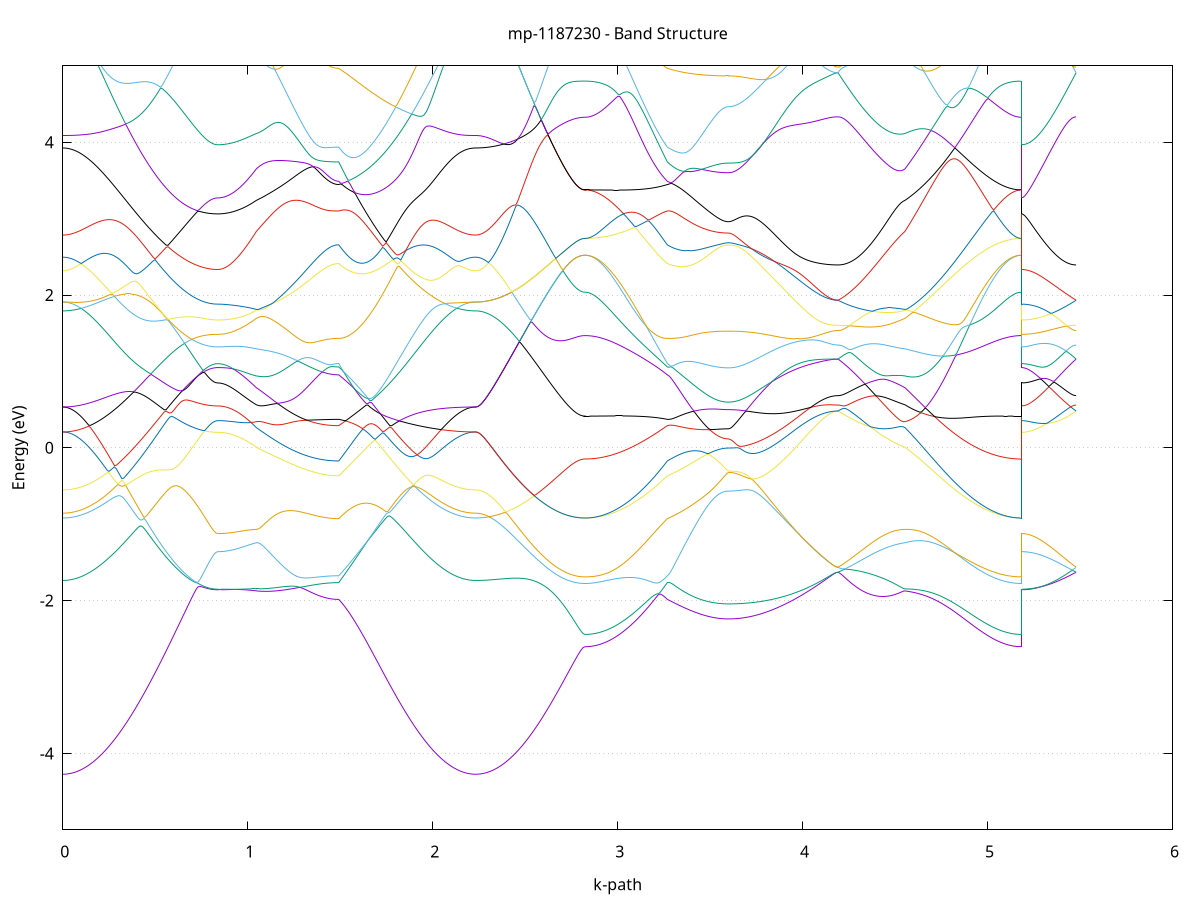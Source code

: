 set title 'mp-1187230 - Band Structure'
set xlabel 'k-path'
set ylabel 'Energy (eV)'
set grid y
set yrange [-5:5]
set terminal png size 800,600
set output 'mp-1187230_bands_gnuplot.png'
plot '-' using 1:2 with lines notitle, '-' using 1:2 with lines notitle, '-' using 1:2 with lines notitle, '-' using 1:2 with lines notitle, '-' using 1:2 with lines notitle, '-' using 1:2 with lines notitle, '-' using 1:2 with lines notitle, '-' using 1:2 with lines notitle, '-' using 1:2 with lines notitle, '-' using 1:2 with lines notitle, '-' using 1:2 with lines notitle, '-' using 1:2 with lines notitle, '-' using 1:2 with lines notitle, '-' using 1:2 with lines notitle, '-' using 1:2 with lines notitle, '-' using 1:2 with lines notitle, '-' using 1:2 with lines notitle, '-' using 1:2 with lines notitle, '-' using 1:2 with lines notitle, '-' using 1:2 with lines notitle, '-' using 1:2 with lines notitle, '-' using 1:2 with lines notitle, '-' using 1:2 with lines notitle, '-' using 1:2 with lines notitle, '-' using 1:2 with lines notitle, '-' using 1:2 with lines notitle, '-' using 1:2 with lines notitle, '-' using 1:2 with lines notitle, '-' using 1:2 with lines notitle, '-' using 1:2 with lines notitle, '-' using 1:2 with lines notitle, '-' using 1:2 with lines notitle, '-' using 1:2 with lines notitle, '-' using 1:2 with lines notitle, '-' using 1:2 with lines notitle, '-' using 1:2 with lines notitle, '-' using 1:2 with lines notitle, '-' using 1:2 with lines notitle, '-' using 1:2 with lines notitle, '-' using 1:2 with lines notitle, '-' using 1:2 with lines notitle, '-' using 1:2 with lines notitle, '-' using 1:2 with lines notitle, '-' using 1:2 with lines notitle, '-' using 1:2 with lines notitle, '-' using 1:2 with lines notitle, '-' using 1:2 with lines notitle, '-' using 1:2 with lines notitle
0.000000 -40.712875
0.009978 -40.712875
0.019957 -40.712875
0.029935 -40.712775
0.039913 -40.712675
0.049892 -40.712575
0.059870 -40.712475
0.069848 -40.712375
0.079827 -40.712175
0.089805 -40.712075
0.099783 -40.711875
0.109761 -40.711675
0.119740 -40.711375
0.129718 -40.711175
0.139696 -40.710875
0.149675 -40.710575
0.159653 -40.710275
0.169631 -40.709975
0.179610 -40.709575
0.189588 -40.709275
0.199566 -40.708875
0.209545 -40.708475
0.219523 -40.708075
0.229501 -40.707675
0.239480 -40.707175
0.249458 -40.706775
0.259436 -40.706275
0.269414 -40.705775
0.279393 -40.705275
0.289371 -40.704775
0.299349 -40.704275
0.309328 -40.703675
0.319306 -40.703175
0.329284 -40.702575
0.339263 -40.701975
0.349241 -40.701375
0.359219 -40.700775
0.369198 -40.700175
0.379176 -40.699575
0.389154 -40.698975
0.399133 -40.698375
0.409111 -40.697675
0.419089 -40.697075
0.429067 -40.696475
0.439046 -40.695775
0.449024 -40.695175
0.459002 -40.694475
0.468981 -40.693775
0.478959 -40.693175
0.488937 -40.692475
0.498916 -40.691775
0.508894 -40.691175
0.518872 -40.690475
0.528851 -40.689875
0.538829 -40.689175
0.548807 -40.688475
0.558786 -40.687875
0.568764 -40.687175
0.578742 -40.686575
0.588720 -40.685975
0.598699 -40.685275
0.608677 -40.684675
0.618655 -40.684075
0.628634 -40.683475
0.638612 -40.682875
0.648590 -40.682375
0.658569 -40.681775
0.668547 -40.681275
0.678525 -40.680775
0.688504 -40.680275
0.698482 -40.679775
0.708460 -40.679275
0.718439 -40.678875
0.728417 -40.678475
0.738395 -40.678075
0.748373 -40.677675
0.758352 -40.677375
0.768330 -40.677075
0.778308 -40.676875
0.788287 -40.676675
0.798265 -40.676475
0.808243 -40.676275
0.818222 -40.676175
0.828200 -40.676175
0.838178 -40.676175
0.838178 -40.676175
0.848111 -40.676075
0.858044 -40.676075
0.867977 -40.676075
0.877910 -40.676075
0.887843 -40.676175
0.897776 -40.676275
0.907708 -40.676375
0.917641 -40.676475
0.927574 -40.676575
0.937507 -40.676775
0.947440 -40.676875
0.957373 -40.677075
0.967306 -40.677275
0.977239 -40.677475
0.987172 -40.677675
0.997105 -40.677875
1.007037 -40.678075
1.016970 -40.678375
1.026903 -40.678575
1.036836 -40.678875
1.046769 -40.679175
1.046769 -40.679175
1.056662 -40.679375
1.066555 -40.679575
1.076448 -40.679775
1.086341 -40.679975
1.096234 -40.680175
1.106127 -40.680375
1.116020 -40.680475
1.125913 -40.680675
1.135806 -40.680875
1.145699 -40.681075
1.155592 -40.681275
1.165485 -40.681375
1.175378 -40.681575
1.185271 -40.681775
1.195164 -40.681875
1.205057 -40.682075
1.214950 -40.682175
1.224843 -40.682375
1.234736 -40.682475
1.244629 -40.682675
1.254522 -40.682775
1.264415 -40.682875
1.274308 -40.682975
1.284201 -40.683175
1.294094 -40.683275
1.303987 -40.683375
1.313880 -40.683475
1.323773 -40.683575
1.333666 -40.683675
1.343559 -40.683775
1.353452 -40.683875
1.363345 -40.683875
1.373238 -40.683975
1.383131 -40.684075
1.393024 -40.684075
1.402917 -40.684175
1.412810 -40.684175
1.422704 -40.684275
1.432597 -40.684275
1.442490 -40.684275
1.452383 -40.684375
1.462276 -40.684375
1.472169 -40.684375
1.482062 -40.684375
1.491955 -40.684375
1.491955 -40.684375
1.501824 -40.683875
1.511693 -40.683375
1.521562 -40.682775
1.531431 -40.682275
1.541300 -40.681675
1.551169 -40.681175
1.561038 -40.680575
1.570907 -40.680075
1.580776 -40.679475
1.590645 -40.679675
1.600514 -40.680375
1.610383 -40.681175
1.620252 -40.681875
1.630121 -40.682675
1.639990 -40.683475
1.649859 -40.684175
1.659728 -40.684975
1.669597 -40.685775
1.679466 -40.686475
1.689335 -40.687275
1.699204 -40.688075
1.709073 -40.688775
1.718942 -40.689575
1.728811 -40.690275
1.738680 -40.691075
1.748549 -40.691775
1.758418 -40.692575
1.768288 -40.693275
1.778157 -40.693975
1.788026 -40.694675
1.797895 -40.695375
1.807764 -40.696075
1.817633 -40.696775
1.827502 -40.697475
1.837371 -40.698175
1.847240 -40.698775
1.857109 -40.699475
1.866978 -40.700075
1.876847 -40.700775
1.886716 -40.701375
1.896585 -40.701975
1.906454 -40.702575
1.916323 -40.703175
1.926192 -40.703675
1.936061 -40.704275
1.945930 -40.704775
1.955799 -40.705275
1.965668 -40.705775
1.975537 -40.706275
1.985406 -40.706775
1.995275 -40.707275
2.005144 -40.707675
2.015013 -40.708075
2.024882 -40.708575
2.034751 -40.708975
2.044620 -40.709275
2.054489 -40.709675
2.064358 -40.709975
2.074228 -40.710375
2.084097 -40.710675
2.093966 -40.710875
2.103835 -40.711175
2.113704 -40.711475
2.123573 -40.711675
2.133442 -40.711875
2.143311 -40.712075
2.153180 -40.712275
2.163049 -40.712375
2.172918 -40.712475
2.182787 -40.712675
2.192656 -40.712675
2.202525 -40.712775
2.212394 -40.712875
2.222263 -40.712875
2.232132 -40.712875
2.232132 -40.712875
2.241988 -40.712875
2.251843 -40.712875
2.261699 -40.712775
2.271554 -40.712775
2.281410 -40.712675
2.291265 -40.712575
2.301121 -40.712475
2.310976 -40.712375
2.320832 -40.712175
2.330687 -40.712075
2.340543 -40.711875
2.350398 -40.711675
2.360254 -40.711475
2.370109 -40.711275
2.379965 -40.711075
2.389820 -40.710875
2.399676 -40.710575
2.409531 -40.710275
2.419387 -40.710075
2.429242 -40.709775
2.439098 -40.709475
2.448953 -40.709075
2.458809 -40.708775
2.468664 -40.708475
2.478520 -40.708075
2.488375 -40.707775
2.498231 -40.707375
2.508087 -40.707075
2.517942 -40.706675
2.527798 -40.706275
2.537653 -40.705875
2.547509 -40.705475
2.557364 -40.705075
2.567220 -40.704675
2.577075 -40.704375
2.586931 -40.703975
2.596786 -40.703575
2.606642 -40.703175
2.616497 -40.702775
2.626353 -40.702375
2.636208 -40.701975
2.646064 -40.701675
2.655919 -40.701275
2.665775 -40.700975
2.675630 -40.700575
2.685486 -40.700275
2.695341 -40.699975
2.705197 -40.699675
2.715052 -40.699375
2.724908 -40.699175
2.734763 -40.698875
2.744619 -40.698675
2.754474 -40.698475
2.764330 -40.698375
2.774185 -40.698175
2.784041 -40.698075
2.793896 -40.697975
2.803752 -40.697875
2.813608 -40.697875
2.823463 -40.697875
2.823463 -40.697875
2.833356 -40.697875
2.843249 -40.697875
2.853142 -40.697775
2.863035 -40.697775
2.872928 -40.697675
2.882821 -40.697575
2.892714 -40.697475
2.902607 -40.697375
2.912500 -40.697275
2.922393 -40.697075
2.932286 -40.696975
2.942179 -40.696775
2.952072 -40.696575
2.961965 -40.696375
2.971858 -40.696175
2.981751 -40.695975
2.991644 -40.695775
3.001537 -40.695475
3.011430 -40.695175
3.021323 -40.694975
3.031216 -40.694675
3.041109 -40.694375
3.051002 -40.693975
3.060895 -40.693675
3.070788 -40.693375
3.080681 -40.692975
3.090574 -40.692675
3.100467 -40.692275
3.110360 -40.691875
3.120253 -40.691475
3.130146 -40.691075
3.140040 -40.690675
3.149933 -40.690175
3.159826 -40.689775
3.169719 -40.689275
3.179612 -40.688875
3.189505 -40.688375
3.199398 -40.687875
3.209291 -40.687475
3.219184 -40.686975
3.229077 -40.686475
3.238970 -40.685975
3.248863 -40.685475
3.258756 -40.684875
3.268649 -40.684375
3.268649 -40.684375
3.278367 -40.684175
3.288085 -40.683975
3.297803 -40.683775
3.307521 -40.683575
3.317239 -40.683475
3.326957 -40.683275
3.336675 -40.683175
3.346393 -40.683075
3.356111 -40.682975
3.365829 -40.682875
3.375547 -40.682875
3.385265 -40.682775
3.394983 -40.682775
3.404701 -40.682775
3.414419 -40.682775
3.424137 -40.682775
3.433855 -40.682775
3.443574 -40.682775
3.453292 -40.682875
3.463010 -40.682875
3.472728 -40.682875
3.482446 -40.682975
3.492164 -40.682975
3.501882 -40.683075
3.511600 -40.683075
3.521318 -40.683175
3.531036 -40.683175
3.540754 -40.683175
3.550472 -40.683275
3.560190 -40.683275
3.569908 -40.683275
3.579626 -40.683275
3.589344 -40.683375
3.599062 -40.683375
3.599062 -40.683375
3.608940 -40.683375
3.618818 -40.683275
3.628696 -40.683275
3.638574 -40.683275
3.648452 -40.683275
3.658330 -40.683175
3.668208 -40.683175
3.678086 -40.683075
3.687964 -40.682975
3.697843 -40.682975
3.707721 -40.682875
3.717599 -40.682775
3.727477 -40.682675
3.737355 -40.682575
3.747233 -40.682475
3.757111 -40.682275
3.766989 -40.682175
3.776867 -40.682075
3.786745 -40.681875
3.796623 -40.681775
3.806501 -40.681675
3.816379 -40.681475
3.826257 -40.681275
3.836135 -40.681175
3.846013 -40.680975
3.855891 -40.680775
3.865769 -40.680675
3.875647 -40.680475
3.885525 -40.680275
3.895403 -40.680075
3.905281 -40.679875
3.915159 -40.679675
3.925037 -40.679475
3.934915 -40.679375
3.944793 -40.679175
3.954671 -40.678975
3.964549 -40.678775
3.974427 -40.678575
3.984305 -40.678375
3.994183 -40.678175
4.004061 -40.678075
4.013939 -40.677875
4.023817 -40.677675
4.033695 -40.677475
4.043573 -40.677375
4.053451 -40.677175
4.063329 -40.677075
4.073207 -40.676875
4.083086 -40.676775
4.092964 -40.676675
4.102842 -40.676575
4.112720 -40.676475
4.122598 -40.676375
4.132476 -40.676275
4.142354 -40.676175
4.152232 -40.676175
4.162110 -40.676075
4.171988 -40.676075
4.181866 -40.676075
4.191744 -40.676075
4.191744 -40.676075
4.201523 -40.676075
4.211303 -40.676075
4.221082 -40.676075
4.230862 -40.676075
4.240641 -40.676175
4.250421 -40.676175
4.260200 -40.676175
4.269979 -40.676275
4.279759 -40.676375
4.289538 -40.676375
4.299318 -40.676475
4.309097 -40.676475
4.318877 -40.676575
4.328656 -40.676675
4.338436 -40.676775
4.348215 -40.676775
4.357995 -40.676875
4.367774 -40.676975
4.377554 -40.677075
4.387333 -40.677175
4.397112 -40.677275
4.406892 -40.677375
4.416671 -40.677475
4.426451 -40.677575
4.436230 -40.677675
4.446010 -40.677775
4.455789 -40.677875
4.465569 -40.677975
4.475348 -40.678075
4.485128 -40.678175
4.494907 -40.678275
4.504686 -40.678475
4.514466 -40.678575
4.524245 -40.678675
4.534025 -40.678875
4.543804 -40.678975
4.553584 -40.679175
4.553584 -40.679175
4.563577 -40.679475
4.573571 -40.679775
4.583564 -40.680075
4.593558 -40.680375
4.603551 -40.680775
4.613545 -40.681075
4.623538 -40.681475
4.633531 -40.681775
4.643525 -40.682175
4.653518 -40.682575
4.663512 -40.682875
4.673505 -40.683275
4.683499 -40.683675
4.693492 -40.684075
4.703486 -40.684475
4.713479 -40.684875
4.723472 -40.685275
4.733466 -40.685675
4.743459 -40.686075
4.753453 -40.686475
4.763446 -40.686875
4.773440 -40.687275
4.783433 -40.687775
4.793427 -40.688175
4.803420 -40.688575
4.813414 -40.688975
4.823407 -40.689375
4.833400 -40.689775
4.843394 -40.690175
4.853387 -40.690575
4.863381 -40.690875
4.873374 -40.691275
4.883368 -40.691675
4.893361 -40.692075
4.903355 -40.692375
4.913348 -40.692775
4.923342 -40.693075
4.933335 -40.693375
4.943328 -40.693775
4.953322 -40.694075
4.963315 -40.694375
4.973309 -40.694675
4.983302 -40.694975
4.993296 -40.695175
5.003289 -40.695475
5.013283 -40.695675
5.023276 -40.695975
5.033270 -40.696175
5.043263 -40.696375
5.053256 -40.696575
5.063250 -40.696775
5.073243 -40.696975
5.083237 -40.697075
5.093230 -40.697275
5.103224 -40.697375
5.113217 -40.697475
5.123211 -40.697575
5.133204 -40.697675
5.143198 -40.697775
5.153191 -40.697775
5.163184 -40.697875
5.173178 -40.697875
5.183171 -40.697875
5.183171 -40.676175
5.193027 -40.676175
5.202882 -40.676175
5.212738 -40.676175
5.222593 -40.676175
5.232449 -40.676175
5.242304 -40.676175
5.252160 -40.676175
5.262015 -40.676175
5.271871 -40.676075
5.281727 -40.676075
5.291582 -40.676075
5.301438 -40.676075
5.311293 -40.676075
5.321149 -40.676075
5.331004 -40.676075
5.340860 -40.676075
5.350715 -40.676075
5.360571 -40.676075
5.370426 -40.676075
5.380282 -40.676075
5.390137 -40.676075
5.399993 -40.676075
5.409848 -40.676075
5.419704 -40.676075
5.429559 -40.676075
5.439415 -40.676075
5.449270 -40.676075
5.459126 -40.676075
5.468981 -40.676075
5.478837 -40.676075
e
0.000000 -40.654575
0.009978 -40.654575
0.019957 -40.654575
0.029935 -40.654675
0.039913 -40.654675
0.049892 -40.654775
0.059870 -40.654875
0.069848 -40.654975
0.079827 -40.655075
0.089805 -40.655175
0.099783 -40.655375
0.109761 -40.655475
0.119740 -40.655675
0.129718 -40.655875
0.139696 -40.655975
0.149675 -40.656275
0.159653 -40.656475
0.169631 -40.656675
0.179610 -40.656975
0.189588 -40.657175
0.199566 -40.657475
0.209545 -40.657775
0.219523 -40.657975
0.229501 -40.658275
0.239480 -40.658575
0.249458 -40.658975
0.259436 -40.659275
0.269414 -40.659575
0.279393 -40.659975
0.289371 -40.660275
0.299349 -40.660675
0.309328 -40.660975
0.319306 -40.661375
0.329284 -40.661775
0.339263 -40.662175
0.349241 -40.662575
0.359219 -40.662875
0.369198 -40.663275
0.379176 -40.663675
0.389154 -40.664075
0.399133 -40.664475
0.409111 -40.664875
0.419089 -40.665275
0.429067 -40.665675
0.439046 -40.666075
0.449024 -40.666475
0.459002 -40.666875
0.468981 -40.667275
0.478959 -40.667675
0.488937 -40.668075
0.498916 -40.668475
0.508894 -40.668875
0.518872 -40.669175
0.528851 -40.669575
0.538829 -40.669975
0.548807 -40.670275
0.558786 -40.670675
0.568764 -40.670975
0.578742 -40.671275
0.588720 -40.671675
0.598699 -40.671975
0.608677 -40.672275
0.618655 -40.672575
0.628634 -40.672875
0.638612 -40.673175
0.648590 -40.673375
0.658569 -40.673675
0.668547 -40.673875
0.678525 -40.674075
0.688504 -40.674375
0.698482 -40.674575
0.708460 -40.674775
0.718439 -40.674875
0.728417 -40.675075
0.738395 -40.675275
0.748373 -40.675375
0.758352 -40.675475
0.768330 -40.675575
0.778308 -40.675675
0.788287 -40.675775
0.798265 -40.675875
0.808243 -40.675875
0.818222 -40.675975
0.828200 -40.675975
0.838178 -40.675975
0.838178 -40.675975
0.848111 -40.675975
0.858044 -40.675975
0.867977 -40.676075
0.877910 -40.675975
0.887843 -40.675975
0.897776 -40.675875
0.907708 -40.675775
0.917641 -40.675675
0.927574 -40.675575
0.937507 -40.675375
0.947440 -40.675275
0.957373 -40.675075
0.967306 -40.674875
0.977239 -40.674675
0.987172 -40.674475
0.997105 -40.674275
1.007037 -40.674075
1.016970 -40.673775
1.026903 -40.673575
1.036836 -40.673275
1.046769 -40.673075
1.046769 -40.673075
1.056662 -40.672875
1.066555 -40.672675
1.076448 -40.672475
1.086341 -40.672375
1.096234 -40.672275
1.106127 -40.672075
1.116020 -40.671975
1.125913 -40.671875
1.135806 -40.671875
1.145699 -40.671775
1.155592 -40.671675
1.165485 -40.671675
1.175378 -40.671675
1.185271 -40.671575
1.195164 -40.671575
1.205057 -40.671575
1.214950 -40.671575
1.224843 -40.671575
1.234736 -40.671575
1.244629 -40.671575
1.254522 -40.671675
1.264415 -40.671675
1.274308 -40.671675
1.284201 -40.671675
1.294094 -40.671775
1.303987 -40.671775
1.313880 -40.671775
1.323773 -40.671875
1.333666 -40.671875
1.343559 -40.671975
1.353452 -40.671975
1.363345 -40.671975
1.373238 -40.672075
1.383131 -40.672075
1.393024 -40.672075
1.402917 -40.672075
1.412810 -40.672175
1.422704 -40.672175
1.432597 -40.672175
1.442490 -40.672175
1.452383 -40.672175
1.462276 -40.672275
1.472169 -40.672275
1.482062 -40.672275
1.491955 -40.672275
1.491955 -40.672275
1.501824 -40.672975
1.511693 -40.673675
1.521562 -40.674375
1.531431 -40.675175
1.541300 -40.675875
1.551169 -40.676575
1.561038 -40.677375
1.570907 -40.678075
1.580776 -40.678875
1.590645 -40.678975
1.600514 -40.678375
1.610383 -40.677775
1.620252 -40.677275
1.630121 -40.676675
1.639990 -40.676075
1.649859 -40.675575
1.659728 -40.674975
1.669597 -40.674375
1.679466 -40.673875
1.689335 -40.673275
1.699204 -40.672775
1.709073 -40.672175
1.718942 -40.671575
1.728811 -40.671075
1.738680 -40.670475
1.748549 -40.669975
1.758418 -40.669475
1.768288 -40.668875
1.778157 -40.668375
1.788026 -40.667875
1.797895 -40.667375
1.807764 -40.666775
1.817633 -40.666275
1.827502 -40.665775
1.837371 -40.665275
1.847240 -40.664875
1.857109 -40.664375
1.866978 -40.663875
1.876847 -40.663475
1.886716 -40.662975
1.896585 -40.662575
1.906454 -40.662075
1.916323 -40.661675
1.926192 -40.661275
1.936061 -40.660875
1.945930 -40.660475
1.955799 -40.660075
1.965668 -40.659675
1.975537 -40.659375
1.985406 -40.658975
1.995275 -40.658675
2.005144 -40.658375
2.015013 -40.658075
2.024882 -40.657775
2.034751 -40.657475
2.044620 -40.657175
2.054489 -40.656875
2.064358 -40.656675
2.074228 -40.656475
2.084097 -40.656175
2.093966 -40.655975
2.103835 -40.655775
2.113704 -40.655675
2.123573 -40.655475
2.133442 -40.655275
2.143311 -40.655175
2.153180 -40.655075
2.163049 -40.654975
2.172918 -40.654875
2.182787 -40.654775
2.192656 -40.654675
2.202525 -40.654675
2.212394 -40.654575
2.222263 -40.654575
2.232132 -40.654575
2.232132 -40.654575
2.241988 -40.654575
2.251843 -40.654575
2.261699 -40.654575
2.271554 -40.654575
2.281410 -40.654575
2.291265 -40.654575
2.301121 -40.654575
2.310976 -40.654575
2.320832 -40.654575
2.330687 -40.654575
2.340543 -40.654575
2.350398 -40.654575
2.360254 -40.654575
2.370109 -40.654575
2.379965 -40.654575
2.389820 -40.654575
2.399676 -40.654575
2.409531 -40.654575
2.419387 -40.654575
2.429242 -40.654575
2.439098 -40.654575
2.448953 -40.654575
2.458809 -40.654675
2.468664 -40.654675
2.478520 -40.654675
2.488375 -40.654675
2.498231 -40.654675
2.508087 -40.654675
2.517942 -40.654675
2.527798 -40.654675
2.537653 -40.654675
2.547509 -40.654675
2.557364 -40.654675
2.567220 -40.654675
2.577075 -40.654675
2.586931 -40.654675
2.596786 -40.654675
2.606642 -40.654675
2.616497 -40.654675
2.626353 -40.654675
2.636208 -40.654675
2.646064 -40.654675
2.655919 -40.654675
2.665775 -40.654675
2.675630 -40.654675
2.685486 -40.654675
2.695341 -40.654675
2.705197 -40.654675
2.715052 -40.654675
2.724908 -40.654675
2.734763 -40.654675
2.744619 -40.654675
2.754474 -40.654675
2.764330 -40.654675
2.774185 -40.654675
2.784041 -40.654675
2.793896 -40.654675
2.803752 -40.654675
2.813608 -40.654675
2.823463 -40.654675
2.823463 -40.654675
2.833356 -40.654675
2.843249 -40.654775
2.853142 -40.654775
2.863035 -40.654875
2.872928 -40.654875
2.882821 -40.654975
2.892714 -40.655075
2.902607 -40.655175
2.912500 -40.655375
2.922393 -40.655475
2.932286 -40.655675
2.942179 -40.655875
2.952072 -40.656075
2.961965 -40.656375
2.971858 -40.656575
2.981751 -40.656875
2.991644 -40.657175
3.001537 -40.657475
3.011430 -40.657875
3.021323 -40.658175
3.031216 -40.658575
3.041109 -40.658975
3.051002 -40.659375
3.060895 -40.659875
3.070788 -40.660275
3.080681 -40.660775
3.090574 -40.661275
3.100467 -40.661775
3.110360 -40.662275
3.120253 -40.662775
3.130146 -40.663375
3.140040 -40.663875
3.149933 -40.664475
3.159826 -40.665075
3.169719 -40.665675
3.179612 -40.666275
3.189505 -40.666875
3.199398 -40.667475
3.209291 -40.668175
3.219184 -40.668775
3.229077 -40.669475
3.238970 -40.670175
3.248863 -40.670875
3.258756 -40.671575
3.268649 -40.672275
3.268649 -40.672275
3.278367 -40.672575
3.288085 -40.672875
3.297803 -40.673175
3.307521 -40.673375
3.317239 -40.673675
3.326957 -40.673975
3.336675 -40.674175
3.346393 -40.674375
3.356111 -40.674575
3.365829 -40.674775
3.375547 -40.674975
3.385265 -40.675175
3.394983 -40.675275
3.404701 -40.675375
3.414419 -40.675575
3.424137 -40.675675
3.433855 -40.675775
3.443574 -40.675775
3.453292 -40.675875
3.463010 -40.675975
3.472728 -40.675975
3.482446 -40.676075
3.492164 -40.676075
3.501882 -40.676075
3.511600 -40.676175
3.521318 -40.676175
3.531036 -40.676175
3.540754 -40.676175
3.550472 -40.676175
3.560190 -40.676175
3.569908 -40.676275
3.579626 -40.676275
3.589344 -40.676275
3.599062 -40.676275
3.599062 -40.676275
3.608940 -40.676275
3.618818 -40.676275
3.628696 -40.676275
3.638574 -40.676275
3.648452 -40.676275
3.658330 -40.676275
3.668208 -40.676275
3.678086 -40.676275
3.687964 -40.676275
3.697843 -40.676275
3.707721 -40.676175
3.717599 -40.676175
3.727477 -40.676175
3.737355 -40.676175
3.747233 -40.676175
3.757111 -40.676175
3.766989 -40.676175
3.776867 -40.676175
3.786745 -40.676175
3.796623 -40.676175
3.806501 -40.676175
3.816379 -40.676175
3.826257 -40.676175
3.836135 -40.676175
3.846013 -40.676175
3.855891 -40.676175
3.865769 -40.676175
3.875647 -40.676175
3.885525 -40.676175
3.895403 -40.676175
3.905281 -40.676175
3.915159 -40.676175
3.925037 -40.676175
3.934915 -40.676175
3.944793 -40.676075
3.954671 -40.676075
3.964549 -40.676075
3.974427 -40.676075
3.984305 -40.676075
3.994183 -40.676075
4.004061 -40.676075
4.013939 -40.676075
4.023817 -40.676075
4.033695 -40.676075
4.043573 -40.676075
4.053451 -40.676075
4.063329 -40.676075
4.073207 -40.676075
4.083086 -40.676075
4.092964 -40.676075
4.102842 -40.676075
4.112720 -40.676075
4.122598 -40.676075
4.132476 -40.676075
4.142354 -40.676075
4.152232 -40.676075
4.162110 -40.676075
4.171988 -40.676075
4.181866 -40.676075
4.191744 -40.676075
4.191744 -40.676075
4.201523 -40.676075
4.211303 -40.676075
4.221082 -40.676075
4.230862 -40.676075
4.240641 -40.675975
4.250421 -40.675975
4.260200 -40.675975
4.269979 -40.675975
4.279759 -40.675875
4.289538 -40.675875
4.299318 -40.675775
4.309097 -40.675775
4.318877 -40.675675
4.328656 -40.675675
4.338436 -40.675575
4.348215 -40.675475
4.357995 -40.675375
4.367774 -40.675375
4.377554 -40.675275
4.387333 -40.675175
4.397112 -40.675075
4.406892 -40.674975
4.416671 -40.674875
4.426451 -40.674775
4.436230 -40.674675
4.446010 -40.674575
4.455789 -40.674475
4.465569 -40.674275
4.475348 -40.674175
4.485128 -40.674075
4.494907 -40.673875
4.504686 -40.673775
4.514466 -40.673675
4.524245 -40.673475
4.534025 -40.673375
4.543804 -40.673175
4.553584 -40.673075
4.553584 -40.673075
4.563577 -40.672775
4.573571 -40.672475
4.583564 -40.672175
4.593558 -40.671775
4.603551 -40.671475
4.613545 -40.671175
4.623538 -40.670775
4.633531 -40.670475
4.643525 -40.670075
4.653518 -40.669775
4.663512 -40.669375
4.673505 -40.668975
4.683499 -40.668575
4.693492 -40.668275
4.703486 -40.667875
4.713479 -40.667475
4.723472 -40.667075
4.733466 -40.666675
4.743459 -40.666275
4.753453 -40.665875
4.763446 -40.665475
4.773440 -40.665075
4.783433 -40.664675
4.793427 -40.664275
4.803420 -40.663875
4.813414 -40.663475
4.823407 -40.663075
4.833400 -40.662675
4.843394 -40.662275
4.853387 -40.661875
4.863381 -40.661575
4.873374 -40.661175
4.883368 -40.660775
4.893361 -40.660475
4.903355 -40.660075
4.913348 -40.659775
4.923342 -40.659375
4.933335 -40.659075
4.943328 -40.658775
4.953322 -40.658475
4.963315 -40.658175
4.973309 -40.657875
4.983302 -40.657575
4.993296 -40.657275
5.003289 -40.657075
5.013283 -40.656775
5.023276 -40.656575
5.033270 -40.656375
5.043263 -40.656175
5.053256 -40.655975
5.063250 -40.655775
5.073243 -40.655575
5.083237 -40.655475
5.093230 -40.655275
5.103224 -40.655175
5.113217 -40.655075
5.123211 -40.654975
5.133204 -40.654875
5.143198 -40.654875
5.153191 -40.654775
5.163184 -40.654775
5.173178 -40.654675
5.183171 -40.654675
5.183171 -40.675975
5.193027 -40.675975
5.202882 -40.675975
5.212738 -40.675975
5.222593 -40.675975
5.232449 -40.675975
5.242304 -40.675975
5.252160 -40.675975
5.262015 -40.675975
5.271871 -40.675975
5.281727 -40.675975
5.291582 -40.675975
5.301438 -40.675975
5.311293 -40.675975
5.321149 -40.675975
5.331004 -40.675975
5.340860 -40.675975
5.350715 -40.675975
5.360571 -40.675975
5.370426 -40.675975
5.380282 -40.675975
5.390137 -40.675975
5.399993 -40.675975
5.409848 -40.676075
5.419704 -40.676075
5.429559 -40.676075
5.439415 -40.676075
5.449270 -40.676075
5.459126 -40.676075
5.468981 -40.676075
5.478837 -40.676075
e
0.000000 -40.636575
0.009978 -40.636575
0.019957 -40.636575
0.029935 -40.636675
0.039913 -40.636675
0.049892 -40.636675
0.059870 -40.636675
0.069848 -40.636775
0.079827 -40.636775
0.089805 -40.636875
0.099783 -40.636875
0.109761 -40.636975
0.119740 -40.636975
0.129718 -40.637075
0.139696 -40.637175
0.149675 -40.637175
0.159653 -40.637275
0.169631 -40.637375
0.179610 -40.637475
0.189588 -40.637575
0.199566 -40.637675
0.209545 -40.637775
0.219523 -40.637875
0.229501 -40.637975
0.239480 -40.638175
0.249458 -40.638275
0.259436 -40.638375
0.269414 -40.638575
0.279393 -40.638675
0.289371 -40.638875
0.299349 -40.638975
0.309328 -40.639175
0.319306 -40.639375
0.329284 -40.639575
0.339263 -40.639675
0.349241 -40.639875
0.359219 -40.640075
0.369198 -40.640275
0.379176 -40.640475
0.389154 -40.640675
0.399133 -40.640975
0.409111 -40.641175
0.419089 -40.641375
0.429067 -40.641575
0.439046 -40.641875
0.449024 -40.642075
0.459002 -40.642375
0.468981 -40.642575
0.478959 -40.642875
0.488937 -40.643075
0.498916 -40.643375
0.508894 -40.643675
0.518872 -40.643875
0.528851 -40.644175
0.538829 -40.644475
0.548807 -40.644775
0.558786 -40.645075
0.568764 -40.645375
0.578742 -40.645675
0.588720 -40.645975
0.598699 -40.646275
0.608677 -40.646575
0.618655 -40.646875
0.628634 -40.647175
0.638612 -40.647475
0.648590 -40.647775
0.658569 -40.647975
0.668547 -40.648275
0.678525 -40.648575
0.688504 -40.648875
0.698482 -40.649175
0.708460 -40.649375
0.718439 -40.649675
0.728417 -40.649875
0.738395 -40.650075
0.748373 -40.650275
0.758352 -40.650475
0.768330 -40.650675
0.778308 -40.650775
0.788287 -40.650975
0.798265 -40.651075
0.808243 -40.651175
0.818222 -40.651175
0.828200 -40.651275
0.838178 -40.651275
0.838178 -40.651275
0.848111 -40.651275
0.858044 -40.651275
0.867977 -40.651275
0.877910 -40.651275
0.887843 -40.651275
0.897776 -40.651275
0.907708 -40.651275
0.917641 -40.651275
0.927574 -40.651275
0.937507 -40.651275
0.947440 -40.651275
0.957373 -40.651275
0.967306 -40.651275
0.977239 -40.651275
0.987172 -40.651275
0.997105 -40.651275
1.007037 -40.651275
1.016970 -40.651275
1.026903 -40.651275
1.036836 -40.651275
1.046769 -40.651275
1.046769 -40.651275
1.056662 -40.651275
1.066555 -40.651275
1.076448 -40.651275
1.086341 -40.651275
1.096234 -40.651175
1.106127 -40.651075
1.116020 -40.651075
1.125913 -40.650975
1.135806 -40.650875
1.145699 -40.650775
1.155592 -40.650675
1.165485 -40.650575
1.175378 -40.650475
1.185271 -40.650275
1.195164 -40.650175
1.205057 -40.650075
1.214950 -40.649875
1.224843 -40.649775
1.234736 -40.649575
1.244629 -40.649475
1.254522 -40.649375
1.264415 -40.649175
1.274308 -40.649075
1.284201 -40.648875
1.294094 -40.648775
1.303987 -40.648675
1.313880 -40.648475
1.323773 -40.648375
1.333666 -40.648275
1.343559 -40.648175
1.353452 -40.648075
1.363345 -40.647875
1.373238 -40.647775
1.383131 -40.647775
1.393024 -40.647675
1.402917 -40.647575
1.412810 -40.647475
1.422704 -40.647475
1.432597 -40.647375
1.442490 -40.647375
1.452383 -40.647275
1.462276 -40.647275
1.472169 -40.647275
1.482062 -40.647275
1.491955 -40.647275
1.491955 -40.647275
1.501824 -40.647075
1.511693 -40.646875
1.521562 -40.646675
1.531431 -40.646475
1.541300 -40.646275
1.551169 -40.646075
1.561038 -40.645875
1.570907 -40.645675
1.580776 -40.645475
1.590645 -40.645275
1.600514 -40.645075
1.610383 -40.644875
1.620252 -40.644675
1.630121 -40.644475
1.639990 -40.644275
1.649859 -40.644075
1.659728 -40.643875
1.669597 -40.643675
1.679466 -40.643475
1.689335 -40.643275
1.699204 -40.643075
1.709073 -40.642875
1.718942 -40.642675
1.728811 -40.642475
1.738680 -40.642275
1.748549 -40.642075
1.758418 -40.641875
1.768288 -40.641675
1.778157 -40.641475
1.788026 -40.641275
1.797895 -40.641075
1.807764 -40.640875
1.817633 -40.640775
1.827502 -40.640575
1.837371 -40.640375
1.847240 -40.640175
1.857109 -40.640075
1.866978 -40.639875
1.876847 -40.639675
1.886716 -40.639575
1.896585 -40.639375
1.906454 -40.639275
1.916323 -40.639075
1.926192 -40.638975
1.936061 -40.638775
1.945930 -40.638675
1.955799 -40.638575
1.965668 -40.638375
1.975537 -40.638275
1.985406 -40.638175
1.995275 -40.638075
2.005144 -40.637975
2.015013 -40.637775
2.024882 -40.637675
2.034751 -40.637575
2.044620 -40.637475
2.054489 -40.637475
2.064358 -40.637375
2.074228 -40.637275
2.084097 -40.637175
2.093966 -40.637075
2.103835 -40.637075
2.113704 -40.636975
2.123573 -40.636875
2.133442 -40.636875
2.143311 -40.636775
2.153180 -40.636775
2.163049 -40.636775
2.172918 -40.636675
2.182787 -40.636675
2.192656 -40.636675
2.202525 -40.636675
2.212394 -40.636575
2.222263 -40.636575
2.232132 -40.636575
2.232132 -40.636575
2.241988 -40.636575
2.251843 -40.636675
2.261699 -40.636675
2.271554 -40.636775
2.281410 -40.636775
2.291265 -40.636875
2.301121 -40.636975
2.310976 -40.637175
2.320832 -40.637275
2.330687 -40.637475
2.340543 -40.637575
2.350398 -40.637775
2.360254 -40.637975
2.370109 -40.638175
2.379965 -40.638375
2.389820 -40.638675
2.399676 -40.638875
2.409531 -40.639175
2.419387 -40.639475
2.429242 -40.639775
2.439098 -40.640075
2.448953 -40.640375
2.458809 -40.640675
2.468664 -40.641075
2.478520 -40.641375
2.488375 -40.641775
2.498231 -40.642075
2.508087 -40.642475
2.517942 -40.642875
2.527798 -40.643175
2.537653 -40.643575
2.547509 -40.643975
2.557364 -40.644375
2.567220 -40.644775
2.577075 -40.645175
2.586931 -40.645575
2.596786 -40.645975
2.606642 -40.646375
2.616497 -40.646675
2.626353 -40.647075
2.636208 -40.647475
2.646064 -40.647875
2.655919 -40.648175
2.665775 -40.648575
2.675630 -40.648875
2.685486 -40.649175
2.695341 -40.649475
2.705197 -40.649775
2.715052 -40.650075
2.724908 -40.650375
2.734763 -40.650575
2.744619 -40.650775
2.754474 -40.650975
2.764330 -40.651175
2.774185 -40.651275
2.784041 -40.651375
2.793896 -40.651475
2.803752 -40.651575
2.813608 -40.651575
2.823463 -40.651575
2.823463 -40.651575
2.833356 -40.651575
2.843249 -40.651575
2.853142 -40.651575
2.863035 -40.651575
2.872928 -40.651575
2.882821 -40.651575
2.892714 -40.651575
2.902607 -40.651575
2.912500 -40.651575
2.922393 -40.651575
2.932286 -40.651475
2.942179 -40.651475
2.952072 -40.651475
2.961965 -40.651375
2.971858 -40.651375
2.981751 -40.651275
2.991644 -40.651175
3.001537 -40.651075
3.011430 -40.651075
3.021323 -40.650975
3.031216 -40.650875
3.041109 -40.650775
3.051002 -40.650675
3.060895 -40.650575
3.070788 -40.650375
3.080681 -40.650275
3.090574 -40.650175
3.100467 -40.650075
3.110360 -40.649875
3.120253 -40.649775
3.130146 -40.649575
3.140040 -40.649475
3.149933 -40.649275
3.159826 -40.649175
3.169719 -40.648975
3.179612 -40.648875
3.189505 -40.648675
3.199398 -40.648475
3.209291 -40.648375
3.219184 -40.648175
3.229077 -40.647975
3.238970 -40.647775
3.248863 -40.647575
3.258756 -40.647375
3.268649 -40.647275
3.268649 -40.647275
3.278367 -40.647175
3.288085 -40.647075
3.297803 -40.646975
3.307521 -40.646875
3.317239 -40.646775
3.326957 -40.646675
3.336675 -40.646475
3.346393 -40.646375
3.356111 -40.646275
3.365829 -40.646175
3.375547 -40.645975
3.385265 -40.645875
3.394983 -40.645775
3.404701 -40.645675
3.414419 -40.645575
3.424137 -40.645375
3.433855 -40.645275
3.443574 -40.645175
3.453292 -40.645075
3.463010 -40.644975
3.472728 -40.644875
3.482446 -40.644775
3.492164 -40.644675
3.501882 -40.644675
3.511600 -40.644575
3.521318 -40.644475
3.531036 -40.644475
3.540754 -40.644375
3.550472 -40.644375
3.560190 -40.644275
3.569908 -40.644275
3.579626 -40.644275
3.589344 -40.644275
3.599062 -40.644275
3.599062 -40.644275
3.608940 -40.644275
3.618818 -40.644275
3.628696 -40.644275
3.638574 -40.644275
3.648452 -40.644375
3.658330 -40.644375
3.668208 -40.644475
3.678086 -40.644475
3.687964 -40.644575
3.697843 -40.644575
3.707721 -40.644675
3.717599 -40.644775
3.727477 -40.644875
3.737355 -40.644975
3.747233 -40.645075
3.757111 -40.645175
3.766989 -40.645375
3.776867 -40.645475
3.786745 -40.645575
3.796623 -40.645775
3.806501 -40.645875
3.816379 -40.645975
3.826257 -40.646175
3.836135 -40.646375
3.846013 -40.646475
3.855891 -40.646675
3.865769 -40.646875
3.875647 -40.646975
3.885525 -40.647175
3.895403 -40.647375
3.905281 -40.647575
3.915159 -40.647675
3.925037 -40.647875
3.934915 -40.648075
3.944793 -40.648275
3.954671 -40.648475
3.964549 -40.648675
3.974427 -40.648775
3.984305 -40.648975
3.994183 -40.649175
4.004061 -40.649375
4.013939 -40.649475
4.023817 -40.649675
4.033695 -40.649875
4.043573 -40.649975
4.053451 -40.650175
4.063329 -40.650275
4.073207 -40.650475
4.083086 -40.650575
4.092964 -40.650675
4.102842 -40.650775
4.112720 -40.650875
4.122598 -40.650975
4.132476 -40.651075
4.142354 -40.651075
4.152232 -40.651175
4.162110 -40.651175
4.171988 -40.651275
4.181866 -40.651275
4.191744 -40.651275
4.191744 -40.651275
4.201523 -40.651275
4.211303 -40.651275
4.221082 -40.651275
4.230862 -40.651275
4.240641 -40.651275
4.250421 -40.651175
4.260200 -40.651175
4.269979 -40.651175
4.279759 -40.651175
4.289538 -40.651175
4.299318 -40.651175
4.309097 -40.651075
4.318877 -40.651075
4.328656 -40.651075
4.338436 -40.651075
4.348215 -40.651075
4.357995 -40.651075
4.367774 -40.651075
4.377554 -40.651075
4.387333 -40.651075
4.397112 -40.651075
4.406892 -40.651075
4.416671 -40.651075
4.426451 -40.651075
4.436230 -40.651175
4.446010 -40.651175
4.455789 -40.651175
4.465569 -40.651175
4.475348 -40.651175
4.485128 -40.651175
4.494907 -40.651275
4.504686 -40.651275
4.514466 -40.651275
4.524245 -40.651275
4.534025 -40.651275
4.543804 -40.651275
4.553584 -40.651275
4.553584 -40.651275
4.563577 -40.651275
4.573571 -40.651275
4.583564 -40.651275
4.593558 -40.651375
4.603551 -40.651375
4.613545 -40.651375
4.623538 -40.651375
4.633531 -40.651375
4.643525 -40.651375
4.653518 -40.651375
4.663512 -40.651375
4.673505 -40.651375
4.683499 -40.651375
4.693492 -40.651375
4.703486 -40.651375
4.713479 -40.651375
4.723472 -40.651375
4.733466 -40.651375
4.743459 -40.651375
4.753453 -40.651375
4.763446 -40.651475
4.773440 -40.651475
4.783433 -40.651475
4.793427 -40.651475
4.803420 -40.651475
4.813414 -40.651475
4.823407 -40.651475
4.833400 -40.651475
4.843394 -40.651475
4.853387 -40.651475
4.863381 -40.651475
4.873374 -40.651475
4.883368 -40.651475
4.893361 -40.651475
4.903355 -40.651475
4.913348 -40.651575
4.923342 -40.651575
4.933335 -40.651575
4.943328 -40.651575
4.953322 -40.651575
4.963315 -40.651575
4.973309 -40.651575
4.983302 -40.651575
4.993296 -40.651575
5.003289 -40.651575
5.013283 -40.651575
5.023276 -40.651575
5.033270 -40.651575
5.043263 -40.651575
5.053256 -40.651575
5.063250 -40.651575
5.073243 -40.651575
5.083237 -40.651575
5.093230 -40.651575
5.103224 -40.651575
5.113217 -40.651575
5.123211 -40.651575
5.133204 -40.651575
5.143198 -40.651575
5.153191 -40.651575
5.163184 -40.651575
5.173178 -40.651575
5.183171 -40.651575
5.183171 -40.651275
5.193027 -40.651275
5.202882 -40.651275
5.212738 -40.651275
5.222593 -40.651275
5.232449 -40.651275
5.242304 -40.651275
5.252160 -40.651275
5.262015 -40.651275
5.271871 -40.651275
5.281727 -40.651275
5.291582 -40.651275
5.301438 -40.651275
5.311293 -40.651275
5.321149 -40.651275
5.331004 -40.651275
5.340860 -40.651275
5.350715 -40.651275
5.360571 -40.651275
5.370426 -40.651275
5.380282 -40.651275
5.390137 -40.651275
5.399993 -40.651275
5.409848 -40.651275
5.419704 -40.651275
5.429559 -40.651275
5.439415 -40.651275
5.449270 -40.651275
5.459126 -40.651275
5.468981 -40.651275
5.478837 -40.651275
e
0.000000 -35.524975
0.009978 -35.524975
0.019957 -35.524975
0.029935 -35.524975
0.039913 -35.524975
0.049892 -35.524975
0.059870 -35.524975
0.069848 -35.524975
0.079827 -35.524975
0.089805 -35.524975
0.099783 -35.524975
0.109761 -35.524975
0.119740 -35.524975
0.129718 -35.524975
0.139696 -35.524975
0.149675 -35.524975
0.159653 -35.524975
0.169631 -35.524975
0.179610 -35.524975
0.189588 -35.524975
0.199566 -35.524975
0.209545 -35.524975
0.219523 -35.524975
0.229501 -35.524975
0.239480 -35.524975
0.249458 -35.524975
0.259436 -35.524975
0.269414 -35.524975
0.279393 -35.524975
0.289371 -35.525075
0.299349 -35.525075
0.309328 -35.525075
0.319306 -35.525075
0.329284 -35.525075
0.339263 -35.525075
0.349241 -35.525075
0.359219 -35.525075
0.369198 -35.525075
0.379176 -35.525075
0.389154 -35.525075
0.399133 -35.525075
0.409111 -35.525075
0.419089 -35.525075
0.429067 -35.525075
0.439046 -35.525075
0.449024 -35.525075
0.459002 -35.525075
0.468981 -35.525075
0.478959 -35.525075
0.488937 -35.525075
0.498916 -35.525075
0.508894 -35.525075
0.518872 -35.525075
0.528851 -35.525075
0.538829 -35.525075
0.548807 -35.525075
0.558786 -35.525075
0.568764 -35.525075
0.578742 -35.525075
0.588720 -35.525075
0.598699 -35.525075
0.608677 -35.525075
0.618655 -35.525075
0.628634 -35.525075
0.638612 -35.525075
0.648590 -35.525075
0.658569 -35.525075
0.668547 -35.525075
0.678525 -35.525075
0.688504 -35.525075
0.698482 -35.525075
0.708460 -35.525075
0.718439 -35.525075
0.728417 -35.525075
0.738395 -35.525075
0.748373 -35.525075
0.758352 -35.525075
0.768330 -35.525075
0.778308 -35.525075
0.788287 -35.525075
0.798265 -35.525075
0.808243 -35.525075
0.818222 -35.525075
0.828200 -35.525075
0.838178 -35.525075
0.838178 -35.525075
0.848111 -35.525075
0.858044 -35.525075
0.867977 -35.525075
0.877910 -35.525075
0.887843 -35.525075
0.897776 -35.525075
0.907708 -35.525075
0.917641 -35.525075
0.927574 -35.525075
0.937507 -35.525075
0.947440 -35.525075
0.957373 -35.525075
0.967306 -35.525075
0.977239 -35.525075
0.987172 -35.525075
0.997105 -35.525075
1.007037 -35.525075
1.016970 -35.525075
1.026903 -35.525175
1.036836 -35.525175
1.046769 -35.525175
1.046769 -35.525175
1.056662 -35.525175
1.066555 -35.525175
1.076448 -35.525175
1.086341 -35.525175
1.096234 -35.525175
1.106127 -35.525175
1.116020 -35.525175
1.125913 -35.525175
1.135806 -35.525175
1.145699 -35.525175
1.155592 -35.525175
1.165485 -35.525175
1.175378 -35.525175
1.185271 -35.525175
1.195164 -35.525175
1.205057 -35.525275
1.214950 -35.525275
1.224843 -35.525275
1.234736 -35.525275
1.244629 -35.525275
1.254522 -35.525275
1.264415 -35.525275
1.274308 -35.525275
1.284201 -35.525275
1.294094 -35.525275
1.303987 -35.525275
1.313880 -35.525275
1.323773 -35.525275
1.333666 -35.525275
1.343559 -35.525275
1.353452 -35.525275
1.363345 -35.525275
1.373238 -35.525275
1.383131 -35.525275
1.393024 -35.525275
1.402917 -35.525275
1.412810 -35.525275
1.422704 -35.525275
1.432597 -35.525275
1.442490 -35.525275
1.452383 -35.525275
1.462276 -35.525375
1.472169 -35.525275
1.482062 -35.525375
1.491955 -35.525375
1.491955 -35.525375
1.501824 -35.525275
1.511693 -35.525275
1.521562 -35.525275
1.531431 -35.525275
1.541300 -35.525275
1.551169 -35.525275
1.561038 -35.525275
1.570907 -35.525275
1.580776 -35.525275
1.590645 -35.525275
1.600514 -35.525275
1.610383 -35.525275
1.620252 -35.525275
1.630121 -35.525275
1.639990 -35.525275
1.649859 -35.525275
1.659728 -35.525275
1.669597 -35.525275
1.679466 -35.525275
1.689335 -35.525175
1.699204 -35.525175
1.709073 -35.525175
1.718942 -35.525175
1.728811 -35.525175
1.738680 -35.525175
1.748549 -35.525175
1.758418 -35.525175
1.768288 -35.525175
1.778157 -35.525175
1.788026 -35.525175
1.797895 -35.525175
1.807764 -35.525175
1.817633 -35.525175
1.827502 -35.525075
1.837371 -35.525075
1.847240 -35.525075
1.857109 -35.525075
1.866978 -35.525075
1.876847 -35.525075
1.886716 -35.525075
1.896585 -35.525075
1.906454 -35.525075
1.916323 -35.525075
1.926192 -35.525075
1.936061 -35.525075
1.945930 -35.525075
1.955799 -35.525075
1.965668 -35.525075
1.975537 -35.525075
1.985406 -35.524975
1.995275 -35.524975
2.005144 -35.524975
2.015013 -35.524975
2.024882 -35.524975
2.034751 -35.524975
2.044620 -35.524975
2.054489 -35.524975
2.064358 -35.524975
2.074228 -35.524975
2.084097 -35.524975
2.093966 -35.524975
2.103835 -35.524975
2.113704 -35.524975
2.123573 -35.524975
2.133442 -35.524975
2.143311 -35.524975
2.153180 -35.524975
2.163049 -35.524975
2.172918 -35.524975
2.182787 -35.524975
2.192656 -35.524975
2.202525 -35.524975
2.212394 -35.524975
2.222263 -35.524975
2.232132 -35.524975
2.232132 -35.524975
2.241988 -35.524975
2.251843 -35.524975
2.261699 -35.524975
2.271554 -35.524975
2.281410 -35.524975
2.291265 -35.524975
2.301121 -35.524975
2.310976 -35.524975
2.320832 -35.524975
2.330687 -35.524975
2.340543 -35.524975
2.350398 -35.524975
2.360254 -35.524975
2.370109 -35.524975
2.379965 -35.524975
2.389820 -35.524975
2.399676 -35.525075
2.409531 -35.525075
2.419387 -35.525075
2.429242 -35.525075
2.439098 -35.525075
2.448953 -35.525075
2.458809 -35.525075
2.468664 -35.525075
2.478520 -35.525075
2.488375 -35.525075
2.498231 -35.525175
2.508087 -35.525175
2.517942 -35.525175
2.527798 -35.525175
2.537653 -35.525175
2.547509 -35.525175
2.557364 -35.525175
2.567220 -35.525175
2.577075 -35.525275
2.586931 -35.525275
2.596786 -35.525275
2.606642 -35.525275
2.616497 -35.525275
2.626353 -35.525275
2.636208 -35.525275
2.646064 -35.525275
2.655919 -35.525275
2.665775 -35.525275
2.675630 -35.525375
2.685486 -35.525375
2.695341 -35.525375
2.705197 -35.525375
2.715052 -35.525375
2.724908 -35.525375
2.734763 -35.525375
2.744619 -35.525375
2.754474 -35.525375
2.764330 -35.525375
2.774185 -35.525375
2.784041 -35.525375
2.793896 -35.525375
2.803752 -35.525375
2.813608 -35.525375
2.823463 -35.525375
2.823463 -35.525375
2.833356 -35.525375
2.843249 -35.525375
2.853142 -35.525375
2.863035 -35.525375
2.872928 -35.525375
2.882821 -35.525375
2.892714 -35.525375
2.902607 -35.525375
2.912500 -35.525375
2.922393 -35.525375
2.932286 -35.525375
2.942179 -35.525375
2.952072 -35.525375
2.961965 -35.525375
2.971858 -35.525375
2.981751 -35.525375
2.991644 -35.525375
3.001537 -35.525375
3.011430 -35.525375
3.021323 -35.525375
3.031216 -35.525375
3.041109 -35.525375
3.051002 -35.525375
3.060895 -35.525375
3.070788 -35.525375
3.080681 -35.525375
3.090574 -35.525375
3.100467 -35.525375
3.110360 -35.525375
3.120253 -35.525375
3.130146 -35.525375
3.140040 -35.525375
3.149933 -35.525375
3.159826 -35.525375
3.169719 -35.525375
3.179612 -35.525375
3.189505 -35.525375
3.199398 -35.525375
3.209291 -35.525375
3.219184 -35.525375
3.229077 -35.525375
3.238970 -35.525375
3.248863 -35.525375
3.258756 -35.525375
3.268649 -35.525375
3.268649 -35.525275
3.278367 -35.525275
3.288085 -35.525275
3.297803 -35.525275
3.307521 -35.525275
3.317239 -35.525275
3.326957 -35.525275
3.336675 -35.525275
3.346393 -35.525275
3.356111 -35.525275
3.365829 -35.525275
3.375547 -35.525275
3.385265 -35.525275
3.394983 -35.525275
3.404701 -35.525275
3.414419 -35.525275
3.424137 -35.525275
3.433855 -35.525275
3.443574 -35.525275
3.453292 -35.525275
3.463010 -35.525275
3.472728 -35.525275
3.482446 -35.525275
3.492164 -35.525275
3.501882 -35.525275
3.511600 -35.525275
3.521318 -35.525275
3.531036 -35.525275
3.540754 -35.525275
3.550472 -35.525275
3.560190 -35.525275
3.569908 -35.525275
3.579626 -35.525275
3.589344 -35.525275
3.599062 -35.525275
3.599062 -35.525275
3.608940 -35.525275
3.618818 -35.525275
3.628696 -35.525275
3.638574 -35.525275
3.648452 -35.525275
3.658330 -35.525275
3.668208 -35.525275
3.678086 -35.525275
3.687964 -35.525275
3.697843 -35.525275
3.707721 -35.525275
3.717599 -35.525275
3.727477 -35.525275
3.737355 -35.525275
3.747233 -35.525175
3.757111 -35.525175
3.766989 -35.525175
3.776867 -35.525175
3.786745 -35.525175
3.796623 -35.525175
3.806501 -35.525175
3.816379 -35.525175
3.826257 -35.525175
3.836135 -35.525175
3.846013 -35.525175
3.855891 -35.525175
3.865769 -35.525175
3.875647 -35.525175
3.885525 -35.525175
3.895403 -35.525175
3.905281 -35.525175
3.915159 -35.525175
3.925037 -35.525175
3.934915 -35.525175
3.944793 -35.525175
3.954671 -35.525075
3.964549 -35.525075
3.974427 -35.525075
3.984305 -35.525075
3.994183 -35.525075
4.004061 -35.525075
4.013939 -35.525075
4.023817 -35.525075
4.033695 -35.525075
4.043573 -35.525075
4.053451 -35.525075
4.063329 -35.525075
4.073207 -35.525075
4.083086 -35.525075
4.092964 -35.525075
4.102842 -35.525075
4.112720 -35.525075
4.122598 -35.525075
4.132476 -35.525075
4.142354 -35.525075
4.152232 -35.525075
4.162110 -35.525075
4.171988 -35.525075
4.181866 -35.525075
4.191744 -35.525075
4.191744 -35.525075
4.201523 -35.525075
4.211303 -35.525075
4.221082 -35.525075
4.230862 -35.525075
4.240641 -35.525075
4.250421 -35.525075
4.260200 -35.525075
4.269979 -35.525075
4.279759 -35.525075
4.289538 -35.525075
4.299318 -35.525075
4.309097 -35.525075
4.318877 -35.525075
4.328656 -35.525075
4.338436 -35.525075
4.348215 -35.525075
4.357995 -35.525075
4.367774 -35.525075
4.377554 -35.525075
4.387333 -35.525075
4.397112 -35.525075
4.406892 -35.525075
4.416671 -35.525075
4.426451 -35.525075
4.436230 -35.525075
4.446010 -35.525075
4.455789 -35.525075
4.465569 -35.525075
4.475348 -35.525075
4.485128 -35.525075
4.494907 -35.525075
4.504686 -35.525075
4.514466 -35.525075
4.524245 -35.525175
4.534025 -35.525175
4.543804 -35.525175
4.553584 -35.525175
4.553584 -35.525175
4.563577 -35.525175
4.573571 -35.525175
4.583564 -35.525175
4.593558 -35.525175
4.603551 -35.525175
4.613545 -35.525175
4.623538 -35.525175
4.633531 -35.525175
4.643525 -35.525175
4.653518 -35.525175
4.663512 -35.525175
4.673505 -35.525275
4.683499 -35.525275
4.693492 -35.525275
4.703486 -35.525275
4.713479 -35.525275
4.723472 -35.525275
4.733466 -35.525275
4.743459 -35.525275
4.753453 -35.525275
4.763446 -35.525275
4.773440 -35.525275
4.783433 -35.525275
4.793427 -35.525275
4.803420 -35.525275
4.813414 -35.525275
4.823407 -35.525375
4.833400 -35.525375
4.843394 -35.525375
4.853387 -35.525375
4.863381 -35.525375
4.873374 -35.525375
4.883368 -35.525375
4.893361 -35.525375
4.903355 -35.525375
4.913348 -35.525375
4.923342 -35.525375
4.933335 -35.525375
4.943328 -35.525375
4.953322 -35.525375
4.963315 -35.525375
4.973309 -35.525375
4.983302 -35.525375
4.993296 -35.525375
5.003289 -35.525375
5.013283 -35.525375
5.023276 -35.525375
5.033270 -35.525375
5.043263 -35.525375
5.053256 -35.525375
5.063250 -35.525375
5.073243 -35.525375
5.083237 -35.525375
5.093230 -35.525375
5.103224 -35.525375
5.113217 -35.525375
5.123211 -35.525375
5.133204 -35.525375
5.143198 -35.525375
5.153191 -35.525375
5.163184 -35.525375
5.173178 -35.525375
5.183171 -35.525375
5.183171 -35.525075
5.193027 -35.525075
5.202882 -35.525075
5.212738 -35.525075
5.222593 -35.525075
5.232449 -35.525075
5.242304 -35.525075
5.252160 -35.525075
5.262015 -35.525075
5.271871 -35.525075
5.281727 -35.525075
5.291582 -35.525075
5.301438 -35.525075
5.311293 -35.525075
5.321149 -35.525075
5.331004 -35.525075
5.340860 -35.525075
5.350715 -35.525075
5.360571 -35.525075
5.370426 -35.525075
5.380282 -35.525075
5.390137 -35.525075
5.399993 -35.525075
5.409848 -35.525075
5.419704 -35.525075
5.429559 -35.525075
5.439415 -35.525075
5.449270 -35.525075
5.459126 -35.525075
5.468981 -35.525075
5.478837 -35.525075
e
0.000000 -20.458575
0.009978 -20.458575
0.019957 -20.458575
0.029935 -20.458475
0.039913 -20.458375
0.049892 -20.458275
0.059870 -20.458175
0.069848 -20.458075
0.079827 -20.457875
0.089805 -20.457775
0.099783 -20.457575
0.109761 -20.457475
0.119740 -20.457275
0.129718 -20.457175
0.139696 -20.456975
0.149675 -20.456875
0.159653 -20.456775
0.169631 -20.456775
0.179610 -20.456775
0.189588 -20.456775
0.199566 -20.456875
0.209545 -20.457075
0.219523 -20.457275
0.229501 -20.457575
0.239480 -20.457875
0.249458 -20.458375
0.259436 -20.458875
0.269414 -20.459475
0.279393 -20.460075
0.289371 -20.460875
0.299349 -20.461675
0.309328 -20.462575
0.319306 -20.463575
0.329284 -20.464575
0.339263 -20.465675
0.349241 -20.466875
0.359219 -20.468175
0.369198 -20.469475
0.379176 -20.470775
0.389154 -20.472175
0.399133 -20.473675
0.409111 -20.475175
0.419089 -20.476675
0.429067 -20.478175
0.439046 -20.479775
0.449024 -20.481375
0.459002 -20.482975
0.468981 -20.484575
0.478959 -20.486175
0.488937 -20.487775
0.498916 -20.489375
0.508894 -20.490975
0.518872 -20.492575
0.528851 -20.494175
0.538829 -20.495675
0.548807 -20.497275
0.558786 -20.498775
0.568764 -20.500275
0.578742 -20.501675
0.588720 -20.503175
0.598699 -20.504575
0.608677 -20.505875
0.618655 -20.507175
0.628634 -20.508475
0.638612 -20.509675
0.648590 -20.510875
0.658569 -20.511975
0.668547 -20.513075
0.678525 -20.514075
0.688504 -20.515075
0.698482 -20.515975
0.708460 -20.516875
0.718439 -20.517675
0.728417 -20.518375
0.738395 -20.519075
0.748373 -20.519675
0.758352 -20.520275
0.768330 -20.520775
0.778308 -20.521175
0.788287 -20.521575
0.798265 -20.521875
0.808243 -20.522075
0.818222 -20.522275
0.828200 -20.522375
0.838178 -20.522375
0.838178 -20.522375
0.848111 -20.522275
0.858044 -20.521875
0.867977 -20.521275
0.877910 -20.520375
0.887843 -20.519275
0.897776 -20.517875
0.907708 -20.516275
0.917641 -20.514375
0.927574 -20.512275
0.937507 -20.509975
0.947440 -20.507375
0.957373 -20.504575
0.967306 -20.501575
0.977239 -20.498275
0.987172 -20.494775
0.997105 -20.491075
1.007037 -20.487175
1.016970 -20.483075
1.026903 -20.478775
1.036836 -20.474175
1.046769 -20.469475
1.046769 -20.469475
1.056662 -20.466075
1.066555 -20.462475
1.076448 -20.459775
1.086341 -20.459475
1.096234 -20.459175
1.106127 -20.458775
1.116020 -20.458275
1.125913 -20.457675
1.135806 -20.457075
1.145699 -20.456275
1.155592 -20.455475
1.165485 -20.454575
1.175378 -20.453575
1.185271 -20.452475
1.195164 -20.451275
1.205057 -20.449975
1.214950 -20.448675
1.224843 -20.447275
1.234736 -20.445775
1.244629 -20.444175
1.254522 -20.442475
1.264415 -20.440775
1.274308 -20.438975
1.284201 -20.437075
1.294094 -20.435075
1.303987 -20.433075
1.313880 -20.431075
1.323773 -20.428875
1.333666 -20.426775
1.343559 -20.424475
1.353452 -20.422275
1.363345 -20.419975
1.373238 -20.417575
1.383131 -20.415275
1.393024 -20.412875
1.402917 -20.410575
1.412810 -20.408175
1.422704 -20.405975
1.432597 -20.403675
1.442490 -20.401575
1.452383 -20.399675
1.462276 -20.397975
1.472169 -20.396675
1.482062 -20.395775
1.491955 -20.395475
1.491955 -20.395475
1.501824 -20.394575
1.511693 -20.393675
1.521562 -20.392875
1.531431 -20.392075
1.541300 -20.391275
1.551169 -20.390575
1.561038 -20.389875
1.570907 -20.389175
1.580776 -20.388475
1.590645 -20.387775
1.600514 -20.387075
1.610383 -20.386275
1.620252 -20.385475
1.630121 -20.384675
1.639990 -20.383875
1.649859 -20.382975
1.659728 -20.382075
1.669597 -20.381175
1.679466 -20.382175
1.689335 -20.385475
1.699204 -20.388675
1.709073 -20.391875
1.718942 -20.394875
1.728811 -20.397875
1.738680 -20.400775
1.748549 -20.403575
1.758418 -20.406375
1.768288 -20.409075
1.778157 -20.411575
1.788026 -20.414175
1.797895 -20.416575
1.807764 -20.418975
1.817633 -20.421175
1.827502 -20.423375
1.837371 -20.425575
1.847240 -20.427575
1.857109 -20.429575
1.866978 -20.431475
1.876847 -20.433275
1.886716 -20.434975
1.896585 -20.436675
1.906454 -20.438175
1.916323 -20.439775
1.926192 -20.441175
1.936061 -20.442575
1.945930 -20.443875
1.955799 -20.445075
1.965668 -20.446275
1.975537 -20.447375
1.985406 -20.448375
1.995275 -20.449375
2.005144 -20.450275
2.015013 -20.451075
2.024882 -20.451875
2.034751 -20.452575
2.044620 -20.453275
2.054489 -20.453875
2.064358 -20.454475
2.074228 -20.455075
2.084097 -20.455475
2.093966 -20.455975
2.103835 -20.456375
2.113704 -20.456675
2.123573 -20.457075
2.133442 -20.457275
2.143311 -20.457575
2.153180 -20.457775
2.163049 -20.457975
2.172918 -20.458175
2.182787 -20.458275
2.192656 -20.458375
2.202525 -20.458475
2.212394 -20.458575
2.222263 -20.458575
2.232132 -20.458575
2.232132 -20.458575
2.241988 -20.458475
2.251843 -20.458275
2.261699 -20.457875
2.271554 -20.457375
2.281410 -20.456775
2.291265 -20.455875
2.301121 -20.454975
2.310976 -20.453875
2.320832 -20.452575
2.330687 -20.451175
2.340543 -20.449675
2.350398 -20.447975
2.360254 -20.446175
2.370109 -20.444175
2.379965 -20.442175
2.389820 -20.439875
2.399676 -20.437575
2.409531 -20.435075
2.419387 -20.432375
2.429242 -20.429675
2.439098 -20.426775
2.448953 -20.423775
2.458809 -20.420675
2.468664 -20.417475
2.478520 -20.414175
2.488375 -20.413375
2.498231 -20.415775
2.508087 -20.418175
2.517942 -20.420475
2.527798 -20.422775
2.537653 -20.425075
2.547509 -20.427275
2.557364 -20.429375
2.567220 -20.431475
2.577075 -20.433475
2.586931 -20.435475
2.596786 -20.437375
2.606642 -20.439175
2.616497 -20.440975
2.626353 -20.442675
2.636208 -20.444275
2.646064 -20.445875
2.655919 -20.447375
2.665775 -20.448775
2.675630 -20.450075
2.685486 -20.451275
2.695341 -20.452475
2.705197 -20.453575
2.715052 -20.454575
2.724908 -20.455475
2.734763 -20.456275
2.744619 -20.457075
2.754474 -20.457675
2.764330 -20.458275
2.774185 -20.458775
2.784041 -20.459175
2.793896 -20.459475
2.803752 -20.459675
2.813608 -20.459775
2.823463 -20.459875
2.823463 -20.459875
2.833356 -20.459775
2.843249 -20.459675
2.853142 -20.459375
2.863035 -20.459075
2.872928 -20.458575
2.882821 -20.458075
2.892714 -20.457375
2.902607 -20.456575
2.912500 -20.455775
2.922393 -20.454775
2.932286 -20.453675
2.942179 -20.452575
2.952072 -20.451275
2.961965 -20.449975
2.971858 -20.448575
2.981751 -20.446975
2.991644 -20.445375
3.001537 -20.443675
3.011430 -20.441875
3.021323 -20.439975
3.031216 -20.437975
3.041109 -20.435975
3.051002 -20.433775
3.060895 -20.431575
3.070788 -20.429375
3.080681 -20.426975
3.090574 -20.424875
3.100467 -20.422775
3.110360 -20.420675
3.120253 -20.418575
3.130146 -20.416575
3.140040 -20.414575
3.149933 -20.412675
3.159826 -20.410775
3.169719 -20.408975
3.179612 -20.407275
3.189505 -20.405575
3.199398 -20.404075
3.209291 -20.402575
3.219184 -20.401175
3.229077 -20.399875
3.238970 -20.398675
3.248863 -20.397475
3.258756 -20.396475
3.268649 -20.395475
3.268649 -20.395475
3.278367 -20.395075
3.288085 -20.394775
3.297803 -20.394475
3.307521 -20.394175
3.317239 -20.394075
3.326957 -20.394075
3.336675 -20.394075
3.346393 -20.394275
3.356111 -20.394475
3.365829 -20.394875
3.375547 -20.395275
3.385265 -20.395875
3.394983 -20.396575
3.404701 -20.397275
3.414419 -20.398075
3.424137 -20.398975
3.433855 -20.399875
3.443574 -20.400775
3.453292 -20.401775
3.463010 -20.402675
3.472728 -20.403575
3.482446 -20.404475
3.492164 -20.405375
3.501882 -20.406175
3.511600 -20.406875
3.521318 -20.407575
3.531036 -20.408275
3.540754 -20.408775
3.550472 -20.409275
3.560190 -20.409675
3.569908 -20.409975
3.579626 -20.410175
3.589344 -20.410375
3.599062 -20.410375
3.599062 -20.410375
3.608940 -20.410375
3.618818 -20.410475
3.628696 -20.410575
3.638574 -20.410775
3.648452 -20.411075
3.658330 -20.411375
3.668208 -20.411775
3.678086 -20.412275
3.687964 -20.412875
3.697843 -20.413475
3.707721 -20.414275
3.717599 -20.415075
3.727477 -20.416075
3.737355 -20.417275
3.747233 -20.418575
3.757111 -20.419975
3.766989 -20.421675
3.776867 -20.423475
3.786745 -20.425475
3.796623 -20.427675
3.806501 -20.430075
3.816379 -20.432575
3.826257 -20.435275
3.836135 -20.438175
3.846013 -20.441075
3.855891 -20.444175
3.865769 -20.447275
3.875647 -20.450375
3.885525 -20.453575
3.895403 -20.456875
3.905281 -20.460075
3.915159 -20.463175
3.925037 -20.466375
3.934915 -20.469475
3.944793 -20.472475
3.954671 -20.475475
3.964549 -20.478375
3.974427 -20.481275
3.984305 -20.483975
3.994183 -20.486575
4.004061 -20.489175
4.013939 -20.491575
4.023817 -20.493875
4.033695 -20.496175
4.043573 -20.498175
4.053451 -20.500175
4.063329 -20.502075
4.073207 -20.503775
4.083086 -20.505375
4.092964 -20.506775
4.102842 -20.508175
4.112720 -20.509375
4.122598 -20.510375
4.132476 -20.511275
4.142354 -20.512075
4.152232 -20.512775
4.162110 -20.513275
4.171988 -20.513575
4.181866 -20.513775
4.191744 -20.513875
4.191744 -20.513875
4.201523 -20.513875
4.211303 -20.513875
4.221082 -20.513775
4.230862 -20.513675
4.240641 -20.513575
4.250421 -20.513475
4.260200 -20.513275
4.269979 -20.513075
4.279759 -20.512775
4.289538 -20.512475
4.299318 -20.511975
4.309097 -20.511575
4.318877 -20.510975
4.328656 -20.510375
4.338436 -20.509675
4.348215 -20.508875
4.357995 -20.507975
4.367774 -20.506975
4.377554 -20.505875
4.387333 -20.504675
4.397112 -20.503475
4.406892 -20.502075
4.416671 -20.500575
4.426451 -20.498975
4.436230 -20.497275
4.446010 -20.495475
4.455789 -20.493575
4.465569 -20.491575
4.475348 -20.489375
4.485128 -20.487175
4.494907 -20.484875
4.504686 -20.482475
4.514466 -20.480075
4.524245 -20.477475
4.534025 -20.474875
4.543804 -20.472175
4.553584 -20.469475
4.553584 -20.469475
4.563577 -20.464575
4.573571 -20.460075
4.583564 -20.460075
4.593558 -20.460075
4.603551 -20.460075
4.613545 -20.460075
4.623538 -20.460075
4.633531 -20.460075
4.643525 -20.460075
4.653518 -20.459975
4.663512 -20.459975
4.673505 -20.459975
4.683499 -20.459875
4.693492 -20.459875
4.703486 -20.459875
4.713479 -20.459775
4.723472 -20.459775
4.733466 -20.459775
4.743459 -20.459675
4.753453 -20.459675
4.763446 -20.459575
4.773440 -20.459575
4.783433 -20.459575
4.793427 -20.459475
4.803420 -20.459475
4.813414 -20.459475
4.823407 -20.459375
4.833400 -20.459375
4.843394 -20.459375
4.853387 -20.459375
4.863381 -20.459375
4.873374 -20.459375
4.883368 -20.459375
4.893361 -20.459375
4.903355 -20.459375
4.913348 -20.459375
4.923342 -20.459375
4.933335 -20.459375
4.943328 -20.459375
4.953322 -20.459375
4.963315 -20.459375
4.973309 -20.459475
4.983302 -20.459475
4.993296 -20.459475
5.003289 -20.459475
5.013283 -20.459575
5.023276 -20.459575
5.033270 -20.459575
5.043263 -20.459575
5.053256 -20.459675
5.063250 -20.459675
5.073243 -20.459675
5.083237 -20.459775
5.093230 -20.459775
5.103224 -20.459775
5.113217 -20.459775
5.123211 -20.459775
5.133204 -20.459875
5.143198 -20.459875
5.153191 -20.459875
5.163184 -20.459875
5.173178 -20.459875
5.183171 -20.459875
5.183171 -20.522375
5.193027 -20.522375
5.202882 -20.522275
5.212738 -20.522175
5.222593 -20.522075
5.232449 -20.521875
5.242304 -20.521675
5.252160 -20.521375
5.262015 -20.521075
5.271871 -20.520775
5.281727 -20.520375
5.291582 -20.520075
5.301438 -20.519675
5.311293 -20.519275
5.321149 -20.518775
5.331004 -20.518375
5.340860 -20.517875
5.350715 -20.517475
5.360571 -20.517075
5.370426 -20.516575
5.380282 -20.516175
5.390137 -20.515775
5.399993 -20.515375
5.409848 -20.515075
5.419704 -20.514775
5.429559 -20.514475
5.439415 -20.514275
5.449270 -20.514075
5.459126 -20.513975
5.468981 -20.513875
5.478837 -20.513875
e
0.000000 -20.363175
0.009978 -20.363175
0.019957 -20.363175
0.029935 -20.363275
0.039913 -20.363275
0.049892 -20.363375
0.059870 -20.363475
0.069848 -20.363475
0.079827 -20.363575
0.089805 -20.363675
0.099783 -20.363775
0.109761 -20.363775
0.119740 -20.363875
0.129718 -20.363875
0.139696 -20.363875
0.149675 -20.363775
0.159653 -20.363675
0.169631 -20.363575
0.179610 -20.363375
0.189588 -20.363075
0.199566 -20.362675
0.209545 -20.362275
0.219523 -20.361775
0.229501 -20.361175
0.239480 -20.360475
0.249458 -20.359675
0.259436 -20.358775
0.269414 -20.357675
0.279393 -20.356575
0.289371 -20.355375
0.299349 -20.353975
0.309328 -20.352475
0.319306 -20.351675
0.329284 -20.355175
0.339263 -20.358675
0.349241 -20.362075
0.359219 -20.365575
0.369198 -20.368975
0.379176 -20.372275
0.389154 -20.375575
0.399133 -20.378875
0.409111 -20.382075
0.419089 -20.385275
0.429067 -20.388475
0.439046 -20.391575
0.449024 -20.394575
0.459002 -20.397575
0.468981 -20.400575
0.478959 -20.403475
0.488937 -20.406275
0.498916 -20.409075
0.508894 -20.411775
0.518872 -20.414475
0.528851 -20.417075
0.538829 -20.419575
0.548807 -20.422075
0.558786 -20.424375
0.568764 -20.426775
0.578742 -20.428975
0.588720 -20.431175
0.598699 -20.433275
0.608677 -20.435275
0.618655 -20.437275
0.628634 -20.439175
0.638612 -20.440975
0.648590 -20.442675
0.658569 -20.444275
0.668547 -20.445875
0.678525 -20.447275
0.688504 -20.448675
0.698482 -20.449975
0.708460 -20.451175
0.718439 -20.452375
0.728417 -20.453375
0.738395 -20.454375
0.748373 -20.455175
0.758352 -20.455975
0.768330 -20.456675
0.778308 -20.457275
0.788287 -20.457775
0.798265 -20.458175
0.808243 -20.458475
0.818222 -20.458675
0.828200 -20.458875
0.838178 -20.458875
0.838178 -20.458875
0.848111 -20.458875
0.858044 -20.458875
0.867977 -20.458975
0.877910 -20.458975
0.887843 -20.459075
0.897776 -20.459075
0.907708 -20.459175
0.917641 -20.459175
0.927574 -20.459275
0.937507 -20.459375
0.947440 -20.459375
0.957373 -20.459475
0.967306 -20.459575
0.977239 -20.459675
0.987172 -20.459675
0.997105 -20.459775
1.007037 -20.459875
1.016970 -20.459875
1.026903 -20.459975
1.036836 -20.459975
1.046769 -20.459975
1.046769 -20.459975
1.056662 -20.459975
1.066555 -20.459875
1.076448 -20.458775
1.086341 -20.454975
1.096234 -20.451075
1.106127 -20.447175
1.116020 -20.443075
1.125913 -20.438875
1.135806 -20.434575
1.145699 -20.430275
1.155592 -20.425875
1.165485 -20.421375
1.175378 -20.416775
1.185271 -20.412175
1.195164 -20.407575
1.205057 -20.402875
1.214950 -20.398075
1.224843 -20.393375
1.234736 -20.388575
1.244629 -20.383875
1.254522 -20.379075
1.264415 -20.374375
1.274308 -20.369675
1.284201 -20.365075
1.294094 -20.360475
1.303987 -20.355975
1.313880 -20.351575
1.323773 -20.349975
1.333666 -20.350375
1.343559 -20.351075
1.353452 -20.351975
1.363345 -20.353075
1.373238 -20.354275
1.383131 -20.355775
1.393024 -20.357375
1.402917 -20.358975
1.412810 -20.360775
1.422704 -20.362575
1.432597 -20.364475
1.442490 -20.366175
1.452383 -20.367875
1.462276 -20.369375
1.472169 -20.370675
1.482062 -20.371475
1.491955 -20.371675
1.491955 -20.371675
1.501824 -20.368475
1.511693 -20.365275
1.521562 -20.361975
1.531431 -20.358775
1.541300 -20.355575
1.551169 -20.352375
1.561038 -20.349175
1.570907 -20.345975
1.580776 -20.345775
1.590645 -20.349675
1.600514 -20.353475
1.610383 -20.357375
1.620252 -20.361075
1.630121 -20.364775
1.639990 -20.368375
1.649859 -20.371975
1.659728 -20.375475
1.669597 -20.378875
1.679466 -20.380175
1.689335 -20.379075
1.699204 -20.377975
1.709073 -20.376775
1.718942 -20.375575
1.728811 -20.374275
1.738680 -20.372875
1.748549 -20.371475
1.758418 -20.369975
1.768288 -20.368475
1.778157 -20.366875
1.788026 -20.365175
1.797895 -20.363475
1.807764 -20.361675
1.817633 -20.359775
1.827502 -20.357775
1.837371 -20.355775
1.847240 -20.353675
1.857109 -20.351575
1.866978 -20.349375
1.876847 -20.347075
1.886716 -20.344775
1.896585 -20.342375
1.906454 -20.339875
1.916323 -20.337375
1.926192 -20.334775
1.936061 -20.332175
1.945930 -20.329475
1.955799 -20.326775
1.965668 -20.326275
1.975537 -20.328675
1.985406 -20.330975
1.995275 -20.333275
2.005144 -20.335575
2.015013 -20.337675
2.024882 -20.339775
2.034751 -20.341875
2.044620 -20.343875
2.054489 -20.345775
2.064358 -20.347675
2.074228 -20.349375
2.084097 -20.351075
2.093966 -20.352575
2.103835 -20.354075
2.113704 -20.355375
2.123573 -20.356575
2.133442 -20.357775
2.143311 -20.358775
2.153180 -20.359675
2.163049 -20.360475
2.172918 -20.361175
2.182787 -20.361775
2.192656 -20.362275
2.202525 -20.362675
2.212394 -20.362975
2.222263 -20.363075
2.232132 -20.363175
2.232132 -20.363175
2.241988 -20.363275
2.251843 -20.363675
2.261699 -20.364275
2.271554 -20.365175
2.281410 -20.366275
2.291265 -20.367575
2.301121 -20.369075
2.310976 -20.370775
2.320832 -20.372575
2.330687 -20.374575
2.340543 -20.376675
2.350398 -20.378875
2.360254 -20.381075
2.370109 -20.383475
2.379965 -20.385875
2.389820 -20.388275
2.399676 -20.390775
2.409531 -20.393275
2.419387 -20.395775
2.429242 -20.398375
2.439098 -20.400875
2.448953 -20.403375
2.458809 -20.405875
2.468664 -20.408375
2.478520 -20.410875
2.488375 -20.413375
2.498231 -20.415775
2.508087 -20.418175
2.517942 -20.420475
2.527798 -20.422775
2.537653 -20.425075
2.547509 -20.427275
2.557364 -20.429375
2.567220 -20.431475
2.577075 -20.433475
2.586931 -20.435475
2.596786 -20.437375
2.606642 -20.439175
2.616497 -20.440975
2.626353 -20.442675
2.636208 -20.444275
2.646064 -20.445875
2.655919 -20.447375
2.665775 -20.448775
2.675630 -20.450075
2.685486 -20.451275
2.695341 -20.452475
2.705197 -20.453575
2.715052 -20.454575
2.724908 -20.455475
2.734763 -20.456275
2.744619 -20.457075
2.754474 -20.457675
2.764330 -20.458275
2.774185 -20.458775
2.784041 -20.459175
2.793896 -20.459475
2.803752 -20.459675
2.813608 -20.459775
2.823463 -20.459875
2.823463 -20.459875
2.833356 -20.459775
2.843249 -20.459675
2.853142 -20.459375
2.863035 -20.458975
2.872928 -20.458475
2.882821 -20.457875
2.892714 -20.457175
2.902607 -20.456275
2.912500 -20.455375
2.922393 -20.454375
2.932286 -20.453175
2.942179 -20.451975
2.952072 -20.450675
2.961965 -20.449275
2.971858 -20.447775
2.981751 -20.446175
2.991644 -20.444475
3.001537 -20.442775
3.011430 -20.440975
3.021323 -20.439075
3.031216 -20.437175
3.041109 -20.435175
3.051002 -20.433175
3.060895 -20.431175
3.070788 -20.429075
3.080681 -20.426975
3.090574 -20.424575
3.100467 -20.422075
3.110360 -20.419475
3.120253 -20.416875
3.130146 -20.414175
3.140040 -20.411375
3.149933 -20.408575
3.159826 -20.405675
3.169719 -20.402775
3.179612 -20.399875
3.189505 -20.396875
3.199398 -20.393775
3.209291 -20.390775
3.219184 -20.387575
3.229077 -20.384475
3.238970 -20.381275
3.248863 -20.378175
3.258756 -20.374975
3.268649 -20.371675
3.268649 -20.371675
3.278367 -20.370275
3.288085 -20.368775
3.297803 -20.367275
3.307521 -20.365675
3.317239 -20.363975
3.326957 -20.362375
3.336675 -20.360675
3.346393 -20.358875
3.356111 -20.357175
3.365829 -20.355375
3.375547 -20.353475
3.385265 -20.351675
3.394983 -20.349875
3.404701 -20.347975
3.414419 -20.346175
3.424137 -20.344275
3.433855 -20.342475
3.443574 -20.340675
3.453292 -20.338875
3.463010 -20.337175
3.472728 -20.335475
3.482446 -20.333775
3.492164 -20.332275
3.501882 -20.330775
3.511600 -20.329375
3.521318 -20.328075
3.531036 -20.326875
3.540754 -20.325875
3.550472 -20.324975
3.560190 -20.324175
3.569908 -20.323575
3.579626 -20.323175
3.589344 -20.322875
3.599062 -20.322875
3.599062 -20.322775
3.608940 -20.323075
3.618818 -20.323775
3.628696 -20.324975
3.638574 -20.326475
3.648452 -20.328375
3.658330 -20.330575
3.668208 -20.332975
3.678086 -20.335675
3.687964 -20.338675
3.697843 -20.341875
3.707721 -20.345175
3.717599 -20.348575
3.727477 -20.351875
3.737355 -20.355175
3.747233 -20.358375
3.757111 -20.361475
3.766989 -20.364475
3.776867 -20.367175
3.786745 -20.369775
3.796623 -20.372175
3.806501 -20.375075
3.816379 -20.377975
3.826257 -20.380775
3.836135 -20.383575
3.846013 -20.386275
3.855891 -20.388875
3.865769 -20.391375
3.875647 -20.393875
3.885525 -20.396175
3.895403 -20.398475
3.905281 -20.400675
3.915159 -20.402675
3.925037 -20.404675
3.934915 -20.406575
3.944793 -20.408375
3.954671 -20.409975
3.964549 -20.411575
3.974427 -20.413075
3.984305 -20.414375
3.994183 -20.415675
4.004061 -20.416775
4.013939 -20.417875
4.023817 -20.418775
4.033695 -20.419575
4.043573 -20.420375
4.053451 -20.420975
4.063329 -20.421475
4.073207 -20.421975
4.083086 -20.422275
4.092964 -20.422575
4.102842 -20.422775
4.112720 -20.422975
4.122598 -20.423075
4.132476 -20.423075
4.142354 -20.423075
4.152232 -20.423075
4.162110 -20.423075
4.171988 -20.422975
4.181866 -20.422975
4.191744 -20.422975
4.191744 -20.422975
4.201523 -20.422975
4.211303 -20.422975
4.221082 -20.422975
4.230862 -20.422975
4.240641 -20.423275
4.250421 -20.423775
4.260200 -20.424675
4.269979 -20.425975
4.279759 -20.427675
4.289538 -20.429475
4.299318 -20.431475
4.309097 -20.433475
4.318877 -20.435575
4.328656 -20.437475
4.338436 -20.439475
4.348215 -20.441275
4.357995 -20.443075
4.367774 -20.444775
4.377554 -20.446375
4.387333 -20.447975
4.397112 -20.449375
4.406892 -20.450675
4.416671 -20.451975
4.426451 -20.453075
4.436230 -20.454175
4.446010 -20.455075
4.455789 -20.455975
4.465569 -20.456775
4.475348 -20.457475
4.485128 -20.458075
4.494907 -20.458575
4.504686 -20.458975
4.514466 -20.459375
4.524245 -20.459575
4.534025 -20.459775
4.543804 -20.459975
4.553584 -20.459975
4.553584 -20.459975
4.563577 -20.460075
4.573571 -20.459475
4.583564 -20.454175
4.593558 -20.448675
4.603551 -20.443075
4.613545 -20.437275
4.623538 -20.431375
4.633531 -20.425275
4.643525 -20.419075
4.653518 -20.412775
4.663512 -20.406275
4.673505 -20.399775
4.683499 -20.393175
4.693492 -20.386375
4.703486 -20.379575
4.713479 -20.372675
4.723472 -20.365775
4.733466 -20.358775
4.743459 -20.351675
4.753453 -20.345875
4.763446 -20.343575
4.773440 -20.341275
4.783433 -20.339075
4.793427 -20.336875
4.803420 -20.336975
4.813414 -20.341775
4.823407 -20.346575
4.833400 -20.351375
4.843394 -20.356275
4.853387 -20.361075
4.863381 -20.365975
4.873374 -20.370775
4.883368 -20.375575
4.893361 -20.380275
4.903355 -20.384975
4.913348 -20.389575
4.923342 -20.394075
4.933335 -20.398575
4.943328 -20.402875
4.953322 -20.407175
4.963315 -20.411275
4.973309 -20.415275
4.983302 -20.419175
4.993296 -20.422975
5.003289 -20.426575
5.013283 -20.429975
5.023276 -20.433275
5.033270 -20.436375
5.043263 -20.439275
5.053256 -20.442075
5.063250 -20.444675
5.073243 -20.447075
5.083237 -20.449175
5.093230 -20.451175
5.103224 -20.452975
5.113217 -20.454575
5.123211 -20.455975
5.133204 -20.457175
5.143198 -20.458175
5.153191 -20.458875
5.163184 -20.459475
5.173178 -20.459775
5.183171 -20.459875
5.183171 -20.458875
5.193027 -20.458775
5.202882 -20.458575
5.212738 -20.458175
5.222593 -20.457675
5.232449 -20.456975
5.242304 -20.456175
5.252160 -20.455175
5.262015 -20.453975
5.271871 -20.452675
5.281727 -20.451275
5.291582 -20.449675
5.301438 -20.447975
5.311293 -20.446075
5.321149 -20.444075
5.331004 -20.441875
5.340860 -20.439575
5.350715 -20.437175
5.360571 -20.434575
5.370426 -20.431875
5.380282 -20.428975
5.390137 -20.425975
5.399993 -20.422875
5.409848 -20.421375
5.419704 -20.421775
5.429559 -20.422175
5.439415 -20.422475
5.449270 -20.422675
5.459126 -20.422875
5.468981 -20.422975
5.478837 -20.422975
e
0.000000 -20.363175
0.009978 -20.363075
0.019957 -20.362675
0.029935 -20.362075
0.039913 -20.361175
0.049892 -20.360075
0.059870 -20.358775
0.069848 -20.357175
0.079827 -20.355375
0.089805 -20.353375
0.099783 -20.351075
0.109761 -20.348575
0.119740 -20.345775
0.129718 -20.342875
0.139696 -20.339675
0.149675 -20.336275
0.159653 -20.332675
0.169631 -20.328875
0.179610 -20.324775
0.189588 -20.320575
0.199566 -20.316175
0.209545 -20.312175
0.219523 -20.315775
0.229501 -20.319375
0.239480 -20.323075
0.249458 -20.326675
0.259436 -20.330275
0.269414 -20.333875
0.279393 -20.337475
0.289371 -20.341075
0.299349 -20.344575
0.309328 -20.348175
0.319306 -20.350975
0.329284 -20.349275
0.339263 -20.347475
0.349241 -20.345575
0.359219 -20.343575
0.369198 -20.341475
0.379176 -20.339275
0.389154 -20.337075
0.399133 -20.334675
0.409111 -20.332275
0.419089 -20.329775
0.429067 -20.327275
0.439046 -20.324675
0.449024 -20.321975
0.459002 -20.319275
0.468981 -20.316475
0.478959 -20.313675
0.488937 -20.310875
0.498916 -20.312175
0.508894 -20.316275
0.518872 -20.320375
0.528851 -20.324575
0.538829 -20.328875
0.548807 -20.333175
0.558786 -20.337475
0.568764 -20.341875
0.578742 -20.346075
0.588720 -20.350375
0.598699 -20.354575
0.608677 -20.358675
0.618655 -20.362775
0.628634 -20.366675
0.638612 -20.370475
0.648590 -20.374275
0.658569 -20.377775
0.668547 -20.381275
0.678525 -20.384575
0.688504 -20.387675
0.698482 -20.390675
0.708460 -20.393475
0.718439 -20.396075
0.728417 -20.398475
0.738395 -20.400675
0.748373 -20.402775
0.758352 -20.404575
0.768330 -20.406175
0.778308 -20.407575
0.788287 -20.408775
0.798265 -20.409775
0.808243 -20.410575
0.818222 -20.411175
0.828200 -20.411475
0.838178 -20.411575
0.838178 -20.411575
0.848111 -20.411475
0.858044 -20.411375
0.867977 -20.411075
0.877910 -20.410675
0.887843 -20.410175
0.897776 -20.409575
0.907708 -20.408875
0.917641 -20.408075
0.927574 -20.407175
0.937507 -20.406175
0.947440 -20.405075
0.957373 -20.403875
0.967306 -20.402575
0.977239 -20.401175
0.987172 -20.399775
0.997105 -20.398275
1.007037 -20.396675
1.016970 -20.395075
1.026903 -20.393275
1.036836 -20.391575
1.046769 -20.389675
1.046769 -20.389675
1.056662 -20.388375
1.066555 -20.386875
1.076448 -20.385375
1.086341 -20.383675
1.096234 -20.381975
1.106127 -20.380275
1.116020 -20.378475
1.125913 -20.376575
1.135806 -20.374675
1.145699 -20.372775
1.155592 -20.370875
1.165485 -20.368875
1.175378 -20.366975
1.185271 -20.365075
1.195164 -20.363175
1.205057 -20.361375
1.214950 -20.359575
1.224843 -20.357875
1.234736 -20.356375
1.244629 -20.354875
1.254522 -20.353575
1.264415 -20.352475
1.274308 -20.351475
1.284201 -20.350675
1.294094 -20.350175
1.303987 -20.349875
1.313880 -20.349775
1.323773 -20.347375
1.333666 -20.343175
1.343559 -20.339175
1.353452 -20.335375
1.363345 -20.331775
1.373238 -20.328375
1.383131 -20.325275
1.393024 -20.322275
1.402917 -20.319675
1.412810 -20.317275
1.422704 -20.315175
1.432597 -20.313275
1.442490 -20.311775
1.452383 -20.310475
1.462276 -20.309475
1.472169 -20.308775
1.482062 -20.308375
1.491955 -20.308275
1.491955 -20.308275
1.501824 -20.312575
1.511693 -20.316875
1.521562 -20.321075
1.531431 -20.325275
1.541300 -20.329475
1.551169 -20.333675
1.561038 -20.337675
1.570907 -20.341775
1.580776 -20.342775
1.590645 -20.339675
1.600514 -20.336575
1.610383 -20.333475
1.620252 -20.330375
1.630121 -20.327375
1.639990 -20.324475
1.649859 -20.321575
1.659728 -20.318675
1.669597 -20.315875
1.679466 -20.313075
1.689335 -20.310375
1.699204 -20.307775
1.709073 -20.305175
1.718942 -20.302675
1.728811 -20.300275
1.738680 -20.297875
1.748549 -20.295575
1.758418 -20.293375
1.768288 -20.291275
1.778157 -20.289175
1.788026 -20.287175
1.797895 -20.285275
1.807764 -20.283375
1.817633 -20.285675
1.827502 -20.288475
1.837371 -20.291375
1.847240 -20.294175
1.857109 -20.296975
1.866978 -20.299775
1.876847 -20.302575
1.886716 -20.305375
1.896585 -20.308075
1.906454 -20.310775
1.916323 -20.313475
1.926192 -20.316175
1.936061 -20.318775
1.945930 -20.321275
1.955799 -20.323775
1.965668 -20.324975
1.975537 -20.327575
1.985406 -20.330175
1.995275 -20.332675
2.005144 -20.335175
2.015013 -20.337475
2.024882 -20.339675
2.034751 -20.341875
2.044620 -20.343775
2.054489 -20.345675
2.064358 -20.347475
2.074228 -20.349175
2.084097 -20.350775
2.093966 -20.352375
2.103835 -20.353775
2.113704 -20.355175
2.123573 -20.356375
2.133442 -20.357575
2.143311 -20.358575
2.153180 -20.359575
2.163049 -20.360375
2.172918 -20.361075
2.182787 -20.361775
2.192656 -20.362275
2.202525 -20.362675
2.212394 -20.362975
2.222263 -20.363075
2.232132 -20.363175
2.232132 -20.363175
2.241988 -20.363275
2.251843 -20.363675
2.261699 -20.364275
2.271554 -20.365175
2.281410 -20.366275
2.291265 -20.367575
2.301121 -20.369075
2.310976 -20.370775
2.320832 -20.372575
2.330687 -20.374575
2.340543 -20.376675
2.350398 -20.378875
2.360254 -20.381075
2.370109 -20.383475
2.379965 -20.385875
2.389820 -20.388275
2.399676 -20.390775
2.409531 -20.393275
2.419387 -20.395775
2.429242 -20.398375
2.439098 -20.400875
2.448953 -20.403375
2.458809 -20.405875
2.468664 -20.408375
2.478520 -20.410875
2.488375 -20.410675
2.498231 -20.407175
2.508087 -20.403475
2.517942 -20.399775
2.527798 -20.395875
2.537653 -20.391975
2.547509 -20.387975
2.557364 -20.383875
2.567220 -20.379675
2.577075 -20.375475
2.586931 -20.371175
2.596786 -20.366875
2.606642 -20.362475
2.616497 -20.358075
2.626353 -20.353575
2.636208 -20.349175
2.646064 -20.344675
2.655919 -20.340275
2.665775 -20.335875
2.675630 -20.331475
2.685486 -20.327175
2.695341 -20.322975
2.705197 -20.318875
2.715052 -20.314875
2.724908 -20.310975
2.734763 -20.307375
2.744619 -20.303975
2.754474 -20.300775
2.764330 -20.297875
2.774185 -20.295375
2.784041 -20.293275
2.793896 -20.291575
2.803752 -20.290375
2.813608 -20.289575
2.823463 -20.289275
2.823463 -20.289275
2.833356 -20.289375
2.843249 -20.289475
2.853142 -20.289575
2.863035 -20.289875
2.872928 -20.290075
2.882821 -20.290475
2.892714 -20.290875
2.902607 -20.291275
2.912500 -20.291775
2.922393 -20.292275
2.932286 -20.292875
2.942179 -20.293475
2.952072 -20.294075
2.961965 -20.294675
2.971858 -20.295375
2.981751 -20.295975
2.991644 -20.296675
3.001537 -20.297275
3.011430 -20.297875
3.021323 -20.298475
3.031216 -20.299075
3.041109 -20.299475
3.051002 -20.299975
3.060895 -20.300275
3.070788 -20.300575
3.080681 -20.300775
3.090574 -20.300875
3.100467 -20.300875
3.110360 -20.300775
3.120253 -20.300475
3.130146 -20.300075
3.140040 -20.299475
3.149933 -20.298675
3.159826 -20.297775
3.169719 -20.296675
3.179612 -20.295275
3.189505 -20.293775
3.199398 -20.292075
3.209291 -20.290175
3.219184 -20.288075
3.229077 -20.290675
3.238970 -20.295075
3.248863 -20.299475
3.258756 -20.303875
3.268649 -20.308275
3.268649 -20.308275
3.278367 -20.310275
3.288085 -20.312475
3.297803 -20.314675
3.307521 -20.316875
3.317239 -20.318975
3.326957 -20.320975
3.336675 -20.322775
3.346393 -20.324375
3.356111 -20.325775
3.365829 -20.326975
3.375547 -20.327875
3.385265 -20.328675
3.394983 -20.329175
3.404701 -20.329575
3.414419 -20.329675
3.424137 -20.329675
3.433855 -20.329575
3.443574 -20.329275
3.453292 -20.328875
3.463010 -20.328375
3.472728 -20.327775
3.482446 -20.327175
3.492164 -20.326475
3.501882 -20.325775
3.511600 -20.325075
3.521318 -20.324375
3.531036 -20.323775
3.540754 -20.323175
3.550472 -20.322575
3.560190 -20.322175
3.569908 -20.321775
3.579626 -20.321475
3.589344 -20.321275
3.599062 -20.321275
3.599062 -20.321275
3.608940 -20.321475
3.618818 -20.322275
3.628696 -20.323575
3.638574 -20.325275
3.648452 -20.327375
3.658330 -20.329775
3.668208 -20.332575
3.678086 -20.335475
3.687964 -20.338375
3.697843 -20.341375
3.707721 -20.344375
3.717599 -20.347375
3.727477 -20.350475
3.737355 -20.353575
3.747233 -20.356775
3.757111 -20.359875
3.766989 -20.362975
3.776867 -20.366075
3.786745 -20.369175
3.796623 -20.372175
3.806501 -20.374375
3.816379 -20.376375
3.826257 -20.378175
3.836135 -20.379775
3.846013 -20.381175
3.855891 -20.382475
3.865769 -20.383575
3.875647 -20.384675
3.885525 -20.385575
3.895403 -20.386375
3.905281 -20.387075
3.915159 -20.387775
3.925037 -20.388375
3.934915 -20.388875
3.944793 -20.389375
3.954671 -20.389775
3.964549 -20.390175
3.974427 -20.390575
3.984305 -20.390875
3.994183 -20.391175
4.004061 -20.391475
4.013939 -20.391675
4.023817 -20.391975
4.033695 -20.392175
4.043573 -20.392375
4.053451 -20.392475
4.063329 -20.392675
4.073207 -20.392875
4.083086 -20.392975
4.092964 -20.393075
4.102842 -20.393175
4.112720 -20.393275
4.122598 -20.393375
4.132476 -20.393475
4.142354 -20.393475
4.152232 -20.393575
4.162110 -20.393575
4.171988 -20.393575
4.181866 -20.393675
4.191744 -20.393675
4.191744 -20.393675
4.201523 -20.396875
4.211303 -20.399975
4.221082 -20.402875
4.230862 -20.405575
4.240641 -20.407875
4.250421 -20.409675
4.260200 -20.411075
4.269979 -20.411875
4.279759 -20.412175
4.289538 -20.412175
4.299318 -20.411775
4.309097 -20.411375
4.318877 -20.410675
4.328656 -20.409975
4.338436 -20.409275
4.348215 -20.408375
4.357995 -20.407575
4.367774 -20.406675
4.377554 -20.405775
4.387333 -20.404875
4.397112 -20.403975
4.406892 -20.403075
4.416671 -20.402175
4.426451 -20.401375
4.436230 -20.400475
4.446010 -20.399575
4.455789 -20.398675
4.465569 -20.397875
4.475348 -20.396975
4.485128 -20.396175
4.494907 -20.395275
4.504686 -20.394375
4.514466 -20.393575
4.524245 -20.392675
4.534025 -20.391675
4.543804 -20.390675
4.553584 -20.389675
4.553584 -20.389675
4.563577 -20.387775
4.573571 -20.385875
4.583564 -20.383875
4.593558 -20.381775
4.603551 -20.379675
4.613545 -20.377575
4.623538 -20.375375
4.633531 -20.373175
4.643525 -20.370975
4.653518 -20.368775
4.663512 -20.366475
4.673505 -20.364175
4.683499 -20.361975
4.693492 -20.359675
4.703486 -20.357375
4.713479 -20.355075
4.723472 -20.352675
4.733466 -20.350375
4.743459 -20.348175
4.753453 -20.344575
4.763446 -20.337475
4.773440 -20.330375
4.783433 -20.327675
4.793427 -20.332275
4.803420 -20.334675
4.813414 -20.332575
4.823407 -20.330375
4.833400 -20.328375
4.843394 -20.326275
4.853387 -20.324275
4.863381 -20.322275
4.873374 -20.320375
4.883368 -20.318475
4.893361 -20.316675
4.903355 -20.314875
4.913348 -20.313075
4.923342 -20.311375
4.933335 -20.309775
4.943328 -20.308175
4.953322 -20.306675
4.963315 -20.305275
4.973309 -20.303875
4.983302 -20.302475
4.993296 -20.301275
5.003289 -20.299975
5.013283 -20.298875
5.023276 -20.297775
5.033270 -20.296775
5.043263 -20.295775
5.053256 -20.294875
5.063250 -20.294075
5.073243 -20.293275
5.083237 -20.292675
5.093230 -20.291975
5.103224 -20.291475
5.113217 -20.290975
5.123211 -20.290475
5.133204 -20.290175
5.143198 -20.289875
5.153191 -20.289575
5.163184 -20.289475
5.173178 -20.289375
5.183171 -20.289275
5.183171 -20.411575
5.193027 -20.411575
5.202882 -20.411675
5.212738 -20.411875
5.222593 -20.412075
5.232449 -20.412275
5.242304 -20.412575
5.252160 -20.412975
5.262015 -20.413375
5.271871 -20.413775
5.281727 -20.414275
5.291582 -20.414775
5.301438 -20.415275
5.311293 -20.415875
5.321149 -20.416475
5.331004 -20.417075
5.340860 -20.417675
5.350715 -20.418275
5.360571 -20.418875
5.370426 -20.419375
5.380282 -20.419975
5.390137 -20.420475
5.399993 -20.420975
5.409848 -20.419675
5.419704 -20.416275
5.429559 -20.412775
5.439415 -20.409175
5.449270 -20.405475
5.459126 -20.401675
5.468981 -20.397675
5.478837 -20.393675
e
0.000000 -20.254275
0.009978 -20.254575
0.019957 -20.255375
0.029935 -20.256675
0.039913 -20.258375
0.049892 -20.260375
0.059870 -20.262775
0.069848 -20.265375
0.079827 -20.268175
0.089805 -20.271075
0.099783 -20.274175
0.109761 -20.277375
0.119740 -20.280575
0.129718 -20.283975
0.139696 -20.287375
0.149675 -20.290775
0.159653 -20.294275
0.169631 -20.297875
0.179610 -20.301375
0.189588 -20.304975
0.199566 -20.308575
0.209545 -20.311575
0.219523 -20.306875
0.229501 -20.301875
0.239480 -20.296775
0.249458 -20.291475
0.259436 -20.286075
0.269414 -20.280475
0.279393 -20.274775
0.289371 -20.268875
0.299349 -20.262975
0.309328 -20.263475
0.319306 -20.264675
0.329284 -20.265975
0.339263 -20.267475
0.349241 -20.268975
0.359219 -20.270775
0.369198 -20.272575
0.379176 -20.274675
0.389154 -20.276875
0.399133 -20.279175
0.409111 -20.281775
0.419089 -20.284475
0.429067 -20.287375
0.439046 -20.290475
0.449024 -20.293675
0.459002 -20.297075
0.468981 -20.300675
0.478959 -20.304375
0.488937 -20.308175
0.498916 -20.307975
0.508894 -20.305075
0.518872 -20.302175
0.528851 -20.299275
0.538829 -20.296375
0.548807 -20.293475
0.558786 -20.290575
0.568764 -20.287675
0.578742 -20.284775
0.588720 -20.281875
0.598699 -20.279075
0.608677 -20.276275
0.618655 -20.273475
0.628634 -20.270775
0.638612 -20.268175
0.648590 -20.265575
0.658569 -20.263075
0.668547 -20.260575
0.678525 -20.258275
0.688504 -20.255975
0.698482 -20.253875
0.708460 -20.251775
0.718439 -20.249875
0.728417 -20.248075
0.738395 -20.246375
0.748373 -20.244775
0.758352 -20.243375
0.768330 -20.242175
0.778308 -20.241075
0.788287 -20.240075
0.798265 -20.239275
0.808243 -20.238675
0.818222 -20.238475
0.828200 -20.238575
0.838178 -20.238575
0.838178 -20.238575
0.848111 -20.238575
0.858044 -20.238675
0.867977 -20.238875
0.877910 -20.239075
0.887843 -20.239375
0.897776 -20.239675
0.907708 -20.240075
0.917641 -20.240575
0.927574 -20.241075
0.937507 -20.241675
0.947440 -20.242375
0.957373 -20.243075
0.967306 -20.243975
0.977239 -20.244875
0.987172 -20.245875
0.997105 -20.246875
1.007037 -20.248075
1.016970 -20.249375
1.026903 -20.250775
1.036836 -20.252275
1.046769 -20.253775
1.046769 -20.253775
1.056662 -20.254975
1.066555 -20.256175
1.076448 -20.257375
1.086341 -20.258575
1.096234 -20.259875
1.106127 -20.261075
1.116020 -20.262375
1.125913 -20.263675
1.135806 -20.264975
1.145699 -20.266275
1.155592 -20.267575
1.165485 -20.268875
1.175378 -20.270175
1.185271 -20.271475
1.195164 -20.272675
1.205057 -20.273975
1.214950 -20.275175
1.224843 -20.276375
1.234736 -20.277475
1.244629 -20.278475
1.254522 -20.279375
1.264415 -20.280175
1.274308 -20.280875
1.284201 -20.281475
1.294094 -20.281875
1.303987 -20.282175
1.313880 -20.282275
1.323773 -20.282275
1.333666 -20.282075
1.343559 -20.281775
1.353452 -20.281375
1.363345 -20.280875
1.373238 -20.280275
1.383131 -20.279575
1.393024 -20.278875
1.402917 -20.278175
1.412810 -20.277475
1.422704 -20.276875
1.432597 -20.276275
1.442490 -20.275675
1.452383 -20.275275
1.462276 -20.274875
1.472169 -20.274575
1.482062 -20.274475
1.491955 -20.274375
1.491955 -20.274375
1.501824 -20.271175
1.511693 -20.267675
1.521562 -20.264075
1.531431 -20.260375
1.541300 -20.256475
1.551169 -20.252475
1.561038 -20.248375
1.570907 -20.244175
1.580776 -20.239875
1.590645 -20.235475
1.600514 -20.231075
1.610383 -20.229675
1.620252 -20.231975
1.630121 -20.234375
1.639990 -20.236775
1.649859 -20.239175
1.659728 -20.241675
1.669597 -20.244175
1.679466 -20.246775
1.689335 -20.249375
1.699204 -20.252075
1.709073 -20.254675
1.718942 -20.257475
1.728811 -20.260175
1.738680 -20.262975
1.748549 -20.265775
1.758418 -20.268575
1.768288 -20.271375
1.778157 -20.274175
1.788026 -20.277075
1.797895 -20.279875
1.807764 -20.282775
1.817633 -20.281575
1.827502 -20.279875
1.837371 -20.282975
1.847240 -20.286675
1.857109 -20.290175
1.866978 -20.293675
1.876847 -20.297175
1.886716 -20.300575
1.896585 -20.303875
1.906454 -20.307075
1.916323 -20.310275
1.926192 -20.313375
1.936061 -20.316375
1.945930 -20.319275
1.955799 -20.322175
1.965668 -20.323975
1.975537 -20.321175
1.985406 -20.318275
1.995275 -20.315375
2.005144 -20.312475
2.015013 -20.309475
2.024882 -20.306475
2.034751 -20.303375
2.044620 -20.300375
2.054489 -20.297275
2.064358 -20.294175
2.074228 -20.291075
2.084097 -20.287975
2.093966 -20.284875
2.103835 -20.281875
2.113704 -20.278775
2.123573 -20.275775
2.133442 -20.272875
2.143311 -20.270075
2.153180 -20.267275
2.163049 -20.264675
2.172918 -20.262275
2.182787 -20.260075
2.192656 -20.258175
2.202525 -20.256575
2.212394 -20.255375
2.222263 -20.254575
2.232132 -20.254275
2.232132 -20.254275
2.241988 -20.254175
2.251843 -20.253775
2.261699 -20.253075
2.271554 -20.252075
2.281410 -20.250875
2.291265 -20.249475
2.301121 -20.247775
2.310976 -20.245975
2.320832 -20.243875
2.330687 -20.241775
2.340543 -20.239375
2.350398 -20.236975
2.360254 -20.234375
2.370109 -20.231675
2.379965 -20.228975
2.389820 -20.226175
2.399676 -20.223275
2.409531 -20.220375
2.419387 -20.217375
2.429242 -20.214375
2.439098 -20.211275
2.448953 -20.208275
2.458809 -20.205175
2.468664 -20.202175
2.478520 -20.200275
2.488375 -20.199975
2.498231 -20.199775
2.508087 -20.199475
2.517942 -20.199175
2.527798 -20.198875
2.537653 -20.198675
2.547509 -20.198375
2.557364 -20.198075
2.567220 -20.197775
2.577075 -20.197575
2.586931 -20.197275
2.596786 -20.197075
2.606642 -20.196775
2.616497 -20.196575
2.626353 -20.196275
2.636208 -20.196075
2.646064 -20.195875
2.655919 -20.195575
2.665775 -20.195375
2.675630 -20.195175
2.685486 -20.194975
2.695341 -20.194875
2.705197 -20.194675
2.715052 -20.194475
2.724908 -20.194375
2.734763 -20.194275
2.744619 -20.194175
2.754474 -20.193975
2.764330 -20.193975
2.774185 -20.193875
2.784041 -20.193775
2.793896 -20.193775
2.803752 -20.193675
2.813608 -20.193675
2.823463 -20.193675
2.823463 -20.193675
2.833356 -20.193675
2.843249 -20.193775
2.853142 -20.193775
2.863035 -20.193875
2.872928 -20.194075
2.882821 -20.194275
2.892714 -20.194475
2.902607 -20.194775
2.912500 -20.195175
2.922393 -20.195575
2.932286 -20.196075
2.942179 -20.196675
2.952072 -20.197375
2.961965 -20.198175
2.971858 -20.199175
2.981751 -20.200375
2.991644 -20.201775
3.001537 -20.203475
3.011430 -20.205375
3.021323 -20.207675
3.031216 -20.210175
3.041109 -20.212975
3.051002 -20.216075
3.060895 -20.219375
3.070788 -20.222875
3.080681 -20.226575
3.090574 -20.230375
3.100467 -20.234275
3.110360 -20.238375
3.120253 -20.242475
3.130146 -20.246675
3.140040 -20.250975
3.149933 -20.255275
3.159826 -20.259675
3.169719 -20.264075
3.179612 -20.268475
3.189505 -20.272875
3.199398 -20.277375
3.209291 -20.281775
3.219184 -20.286275
3.229077 -20.285675
3.238970 -20.283175
3.248863 -20.280475
3.258756 -20.277475
3.268649 -20.274375
3.268649 -20.274375
3.278367 -20.272775
3.288085 -20.270975
3.297803 -20.268975
3.307521 -20.266875
3.317239 -20.264675
3.326957 -20.262575
3.336675 -20.260475
3.346393 -20.258375
3.356111 -20.256375
3.365829 -20.254475
3.375547 -20.252675
3.385265 -20.250975
3.394983 -20.249475
3.404701 -20.248175
3.414419 -20.247075
3.424137 -20.246175
3.433855 -20.245575
3.443574 -20.245175
3.453292 -20.245175
3.463010 -20.245275
3.472728 -20.245675
3.482446 -20.246275
3.492164 -20.246975
3.501882 -20.247775
3.511600 -20.248575
3.521318 -20.249375
3.531036 -20.250175
3.540754 -20.250975
3.550472 -20.251675
3.560190 -20.252175
3.569908 -20.252675
3.579626 -20.253075
3.589344 -20.253275
3.599062 -20.253275
3.599062 -20.253275
3.608940 -20.253175
3.618818 -20.252775
3.628696 -20.252175
3.638574 -20.251575
3.648452 -20.250875
3.658330 -20.250375
3.668208 -20.250175
3.678086 -20.250375
3.687964 -20.251075
3.697843 -20.252275
3.707721 -20.253975
3.717599 -20.255975
3.727477 -20.258475
3.737355 -20.261175
3.747233 -20.264075
3.757111 -20.267175
3.766989 -20.270475
3.776867 -20.273975
3.786745 -20.277475
3.796623 -20.281075
3.806501 -20.284775
3.816379 -20.288575
3.826257 -20.292375
3.836135 -20.296175
3.846013 -20.300075
3.855891 -20.303975
3.865769 -20.307775
3.875647 -20.311675
3.885525 -20.315475
3.895403 -20.319375
3.905281 -20.323075
3.915159 -20.326875
3.925037 -20.330575
3.934915 -20.334275
3.944793 -20.337875
3.954671 -20.341475
3.964549 -20.344975
3.974427 -20.348375
3.984305 -20.351775
3.994183 -20.354975
4.004061 -20.358175
4.013939 -20.361275
4.023817 -20.364375
4.033695 -20.367275
4.043573 -20.370075
4.053451 -20.372775
4.063329 -20.375275
4.073207 -20.377775
4.083086 -20.380075
4.092964 -20.382275
4.102842 -20.384275
4.112720 -20.386075
4.122598 -20.387775
4.132476 -20.389275
4.142354 -20.390575
4.152232 -20.391675
4.162110 -20.392475
4.171988 -20.393175
4.181866 -20.393475
4.191744 -20.393675
4.191744 -20.393675
4.201523 -20.390275
4.211303 -20.386775
4.221082 -20.383275
4.230862 -20.379575
4.240641 -20.375875
4.250421 -20.372175
4.260200 -20.368275
4.269979 -20.364375
4.279759 -20.360475
4.289538 -20.356375
4.299318 -20.352375
4.309097 -20.348175
4.318877 -20.344075
4.328656 -20.339875
4.338436 -20.335575
4.348215 -20.331275
4.357995 -20.327075
4.367774 -20.322675
4.377554 -20.318375
4.387333 -20.314075
4.397112 -20.309675
4.406892 -20.305375
4.416671 -20.300975
4.426451 -20.296675
4.436230 -20.292375
4.446010 -20.288075
4.455789 -20.283875
4.465569 -20.279675
4.475348 -20.275575
4.485128 -20.271575
4.494907 -20.267675
4.504686 -20.263975
4.514466 -20.260475
4.524245 -20.257375
4.534025 -20.254975
4.543804 -20.253675
4.553584 -20.253775
4.553584 -20.253775
4.563577 -20.255575
4.573571 -20.257375
4.583564 -20.259375
4.593558 -20.261475
4.603551 -20.263675
4.613545 -20.265975
4.623538 -20.268575
4.633531 -20.271175
4.643525 -20.273975
4.653518 -20.276875
4.663512 -20.279975
4.673505 -20.283275
4.683499 -20.286675
4.693492 -20.290175
4.703486 -20.293875
4.713479 -20.297675
4.723472 -20.301575
4.733466 -20.305675
4.743459 -20.309875
4.753453 -20.314175
4.763446 -20.318575
4.773440 -20.323075
4.783433 -20.323275
4.793427 -20.316175
4.803420 -20.309075
4.813414 -20.301975
4.823407 -20.294975
4.833400 -20.287975
4.843394 -20.280975
4.853387 -20.274175
4.863381 -20.267375
4.873374 -20.260675
4.883368 -20.253975
4.893361 -20.247475
4.903355 -20.241075
4.913348 -20.234875
4.923342 -20.228675
4.933335 -20.222675
4.943328 -20.216875
4.953322 -20.211175
4.963315 -20.205675
4.973309 -20.200375
4.983302 -20.199675
4.993296 -20.199075
5.003289 -20.198575
5.013283 -20.198075
5.023276 -20.197575
5.033270 -20.197075
5.043263 -20.196675
5.053256 -20.196275
5.063250 -20.195875
5.073243 -20.195575
5.083237 -20.195175
5.093230 -20.194975
5.103224 -20.194675
5.113217 -20.194475
5.123211 -20.194275
5.133204 -20.194075
5.143198 -20.193875
5.153191 -20.193775
5.163184 -20.193775
5.173178 -20.193675
5.183171 -20.193675
5.183171 -20.238575
5.193027 -20.243975
5.202882 -20.249675
5.212738 -20.255275
5.222593 -20.260975
5.232449 -20.266675
5.242304 -20.272275
5.252160 -20.277975
5.262015 -20.283575
5.271871 -20.289175
5.281727 -20.294675
5.291582 -20.300275
5.301438 -20.305675
5.311293 -20.311175
5.321149 -20.316575
5.331004 -20.321875
5.340860 -20.327175
5.350715 -20.332475
5.360571 -20.337575
5.370426 -20.342775
5.380282 -20.347775
5.390137 -20.352775
5.399993 -20.357675
5.409848 -20.362475
5.419704 -20.367175
5.429559 -20.371775
5.439415 -20.376375
5.449270 -20.380875
5.459126 -20.385175
5.468981 -20.389475
5.478837 -20.393675
e
0.000000 -20.254275
0.009978 -20.254275
0.019957 -20.254275
0.029935 -20.254375
0.039913 -20.254375
0.049892 -20.254375
0.059870 -20.254375
0.069848 -20.254375
0.079827 -20.254375
0.089805 -20.254475
0.099783 -20.254475
0.109761 -20.254575
0.119740 -20.254575
0.129718 -20.254675
0.139696 -20.254775
0.149675 -20.254975
0.159653 -20.255075
0.169631 -20.255275
0.179610 -20.255475
0.189588 -20.255775
0.199566 -20.256075
0.209545 -20.256375
0.219523 -20.256775
0.229501 -20.257275
0.239480 -20.257775
0.249458 -20.258375
0.259436 -20.258975
0.269414 -20.259675
0.279393 -20.260475
0.289371 -20.261375
0.299349 -20.262375
0.309328 -20.256875
0.319306 -20.250675
0.329284 -20.244375
0.339263 -20.237975
0.349241 -20.231475
0.359219 -20.224875
0.369198 -20.218275
0.379176 -20.211575
0.389154 -20.204875
0.399133 -20.198075
0.409111 -20.191275
0.419089 -20.184475
0.429067 -20.177675
0.439046 -20.172075
0.449024 -20.176175
0.459002 -20.180075
0.468981 -20.183775
0.478959 -20.187375
0.488937 -20.190675
0.498916 -20.193875
0.508894 -20.196975
0.518872 -20.199775
0.528851 -20.202475
0.538829 -20.205075
0.548807 -20.207475
0.558786 -20.209775
0.568764 -20.211975
0.578742 -20.214075
0.588720 -20.215975
0.598699 -20.217875
0.608677 -20.219575
0.618655 -20.221275
0.628634 -20.222875
0.638612 -20.224375
0.648590 -20.225775
0.658569 -20.227075
0.668547 -20.228275
0.678525 -20.229475
0.688504 -20.230575
0.698482 -20.231575
0.708460 -20.232575
0.718439 -20.233475
0.728417 -20.234275
0.738395 -20.235075
0.748373 -20.235675
0.758352 -20.236275
0.768330 -20.236875
0.778308 -20.237275
0.788287 -20.237675
0.798265 -20.237975
0.808243 -20.238275
0.818222 -20.238275
0.828200 -20.237975
0.838178 -20.237875
0.838178 -20.237875
0.848111 -20.237875
0.858044 -20.237875
0.867977 -20.237775
0.877910 -20.237675
0.887843 -20.237575
0.897776 -20.237375
0.907708 -20.237175
0.917641 -20.236975
0.927574 -20.236675
0.937507 -20.236375
0.947440 -20.236075
0.957373 -20.235775
0.967306 -20.235375
0.977239 -20.234975
0.987172 -20.234575
0.997105 -20.234175
1.007037 -20.233675
1.016970 -20.233175
1.026903 -20.232675
1.036836 -20.232075
1.046769 -20.231575
1.046769 -20.231575
1.056662 -20.231175
1.066555 -20.230875
1.076448 -20.230575
1.086341 -20.230375
1.096234 -20.230175
1.106127 -20.230075
1.116020 -20.230075
1.125913 -20.229975
1.135806 -20.229975
1.145699 -20.229975
1.155592 -20.230075
1.165485 -20.230075
1.175378 -20.230175
1.185271 -20.230275
1.195164 -20.230275
1.205057 -20.230375
1.214950 -20.230375
1.224843 -20.230375
1.234736 -20.230375
1.244629 -20.230375
1.254522 -20.230275
1.264415 -20.230175
1.274308 -20.229975
1.284201 -20.229675
1.294094 -20.229375
1.303987 -20.228875
1.313880 -20.228375
1.323773 -20.227675
1.333666 -20.226975
1.343559 -20.226075
1.353452 -20.225075
1.363345 -20.223975
1.373238 -20.222675
1.383131 -20.221275
1.393024 -20.219775
1.402917 -20.218175
1.412810 -20.216475
1.422704 -20.214775
1.432597 -20.213075
1.442490 -20.211475
1.452383 -20.209975
1.462276 -20.208675
1.472169 -20.207775
1.482062 -20.207175
1.491955 -20.206975
1.491955 -20.206975
1.501824 -20.208475
1.511693 -20.210075
1.521562 -20.211775
1.531431 -20.213575
1.541300 -20.215375
1.551169 -20.217175
1.561038 -20.219175
1.570907 -20.221175
1.580776 -20.223175
1.590645 -20.225275
1.600514 -20.227475
1.610383 -20.226475
1.620252 -20.221975
1.630121 -20.217375
1.639990 -20.212675
1.649859 -20.207975
1.659728 -20.209875
1.669597 -20.214175
1.679466 -20.218475
1.689335 -20.222775
1.699204 -20.226975
1.709073 -20.231275
1.718942 -20.235475
1.728811 -20.239575
1.738680 -20.243775
1.748549 -20.247875
1.758418 -20.251975
1.768288 -20.255975
1.778157 -20.259975
1.788026 -20.263975
1.797895 -20.267875
1.807764 -20.271675
1.817633 -20.275575
1.827502 -20.279275
1.837371 -20.278275
1.847240 -20.276775
1.857109 -20.275275
1.866978 -20.273775
1.876847 -20.272475
1.886716 -20.271175
1.896585 -20.269975
1.906454 -20.268775
1.916323 -20.267675
1.926192 -20.266675
1.936061 -20.265675
1.945930 -20.264775
1.955799 -20.263875
1.965668 -20.263075
1.975537 -20.262275
1.985406 -20.261575
1.995275 -20.260875
2.005144 -20.260275
2.015013 -20.259675
2.024882 -20.259175
2.034751 -20.258675
2.044620 -20.258175
2.054489 -20.257775
2.064358 -20.257275
2.074228 -20.256975
2.084097 -20.256575
2.093966 -20.256275
2.103835 -20.255975
2.113704 -20.255775
2.123573 -20.255475
2.133442 -20.255275
2.143311 -20.255075
2.153180 -20.254975
2.163049 -20.254775
2.172918 -20.254675
2.182787 -20.254575
2.192656 -20.254475
2.202525 -20.254375
2.212394 -20.254375
2.222263 -20.254375
2.232132 -20.254275
2.232132 -20.254275
2.241988 -20.254175
2.251843 -20.253775
2.261699 -20.253075
2.271554 -20.252075
2.281410 -20.250875
2.291265 -20.249475
2.301121 -20.247775
2.310976 -20.245975
2.320832 -20.243875
2.330687 -20.241775
2.340543 -20.239375
2.350398 -20.236975
2.360254 -20.234375
2.370109 -20.231675
2.379965 -20.228975
2.389820 -20.226175
2.399676 -20.223275
2.409531 -20.220375
2.419387 -20.217375
2.429242 -20.214375
2.439098 -20.211275
2.448953 -20.208275
2.458809 -20.205175
2.468664 -20.202175
2.478520 -20.199075
2.488375 -20.195975
2.498231 -20.192975
2.508087 -20.189875
2.517942 -20.186875
2.527798 -20.183875
2.537653 -20.180875
2.547509 -20.177975
2.557364 -20.175075
2.567220 -20.172175
2.577075 -20.169375
2.586931 -20.166575
2.596786 -20.163875
2.606642 -20.161275
2.616497 -20.158675
2.626353 -20.156075
2.636208 -20.153675
2.646064 -20.151275
2.655919 -20.148975
2.665775 -20.146675
2.675630 -20.144575
2.685486 -20.142575
2.695341 -20.140575
2.705197 -20.138775
2.715052 -20.137075
2.724908 -20.135475
2.734763 -20.133975
2.744619 -20.132675
2.754474 -20.131475
2.764330 -20.132975
2.774185 -20.135475
2.784041 -20.137675
2.793896 -20.139375
2.803752 -20.140675
2.813608 -20.141375
2.823463 -20.141675
2.823463 -20.141675
2.833356 -20.141775
2.843249 -20.142175
2.853142 -20.142875
2.863035 -20.143875
2.872928 -20.145075
2.882821 -20.146475
2.892714 -20.148075
2.902607 -20.149975
2.912500 -20.151975
2.922393 -20.154175
2.932286 -20.156475
2.942179 -20.158875
2.952072 -20.161375
2.961965 -20.163875
2.971858 -20.166375
2.981751 -20.168775
2.991644 -20.171175
3.001537 -20.173375
3.011430 -20.175575
3.021323 -20.177475
3.031216 -20.179175
3.041109 -20.180775
3.051002 -20.182175
3.060895 -20.183475
3.070788 -20.184675
3.080681 -20.185775
3.090574 -20.186775
3.100467 -20.187775
3.110360 -20.188675
3.120253 -20.189675
3.130146 -20.190575
3.140040 -20.191475
3.149933 -20.192475
3.159826 -20.193375
3.169719 -20.194375
3.179612 -20.195475
3.189505 -20.196475
3.199398 -20.197675
3.209291 -20.198775
3.219184 -20.199975
3.229077 -20.201275
3.238970 -20.202575
3.248863 -20.203975
3.258756 -20.205475
3.268649 -20.206975
3.268649 -20.206975
3.278367 -20.207675
3.288085 -20.208375
3.297803 -20.209175
3.307521 -20.210075
3.317239 -20.210975
3.326957 -20.211975
3.336675 -20.212975
3.346393 -20.214075
3.356111 -20.215075
3.365829 -20.216175
3.375547 -20.217175
3.385265 -20.218175
3.394983 -20.219175
3.404701 -20.219975
3.414419 -20.220775
3.424137 -20.221375
3.433855 -20.221775
3.443574 -20.221975
3.453292 -20.221975
3.463010 -20.221875
3.472728 -20.221575
3.482446 -20.221175
3.492164 -20.220675
3.501882 -20.220075
3.511600 -20.219575
3.521318 -20.218975
3.531036 -20.218475
3.540754 -20.217975
3.550472 -20.217575
3.560190 -20.217175
3.569908 -20.216975
3.579626 -20.216775
3.589344 -20.216575
3.599062 -20.216575
3.599062 -20.216575
3.608940 -20.216575
3.618818 -20.216775
3.628696 -20.216875
3.638574 -20.217075
3.648452 -20.217075
3.658330 -20.216875
3.668208 -20.216375
3.678086 -20.215475
3.687964 -20.214075
3.697843 -20.212275
3.707721 -20.209975
3.717599 -20.207475
3.727477 -20.204575
3.737355 -20.201475
3.747233 -20.198175
3.757111 -20.194775
3.766989 -20.191275
3.776867 -20.187675
3.786745 -20.183975
3.796623 -20.180275
3.806501 -20.176575
3.816379 -20.172875
3.826257 -20.169175
3.836135 -20.165575
3.846013 -20.161875
3.855891 -20.158275
3.865769 -20.154675
3.875647 -20.151075
3.885525 -20.147575
3.895403 -20.144175
3.905281 -20.140775
3.915159 -20.137475
3.925037 -20.134275
3.934915 -20.131075
3.944793 -20.127975
3.954671 -20.125075
3.964549 -20.122175
3.974427 -20.119275
3.984305 -20.116575
3.994183 -20.113975
4.004061 -20.111475
4.013939 -20.109075
4.023817 -20.106775
4.033695 -20.104575
4.043573 -20.102575
4.053451 -20.100575
4.063329 -20.098775
4.073207 -20.097075
4.083086 -20.095475
4.092964 -20.094075
4.102842 -20.092775
4.112720 -20.091575
4.122598 -20.090575
4.132476 -20.089675
4.142354 -20.088875
4.152232 -20.088275
4.162110 -20.087775
4.171988 -20.087375
4.181866 -20.087175
4.191744 -20.087075
4.191744 -20.087075
4.201523 -20.090275
4.211303 -20.093575
4.221082 -20.096975
4.230862 -20.100475
4.240641 -20.104075
4.250421 -20.107675
4.260200 -20.111475
4.269979 -20.115275
4.279759 -20.119175
4.289538 -20.123075
4.299318 -20.127175
4.309097 -20.131175
4.318877 -20.135375
4.328656 -20.139575
4.338436 -20.143775
4.348215 -20.148075
4.357995 -20.152475
4.367774 -20.156875
4.377554 -20.161275
4.387333 -20.165675
4.397112 -20.170175
4.406892 -20.174675
4.416671 -20.179175
4.426451 -20.183675
4.436230 -20.188175
4.446010 -20.192675
4.455789 -20.197175
4.465569 -20.201675
4.475348 -20.206075
4.485128 -20.210475
4.494907 -20.214775
4.504686 -20.218875
4.514466 -20.222775
4.524245 -20.226275
4.534025 -20.229175
4.543804 -20.231075
4.553584 -20.231575
4.553584 -20.231575
4.563577 -20.230975
4.573571 -20.230375
4.583564 -20.229675
4.593558 -20.229075
4.603551 -20.228375
4.613545 -20.227675
4.623538 -20.226975
4.633531 -20.226275
4.643525 -20.225575
4.653518 -20.224775
4.663512 -20.224075
4.673505 -20.223275
4.683499 -20.222475
4.693492 -20.221675
4.703486 -20.220875
4.713479 -20.220075
4.723472 -20.219275
4.733466 -20.218475
4.743459 -20.217575
4.753453 -20.216775
4.763446 -20.215975
4.773440 -20.215075
4.783433 -20.214275
4.793427 -20.213475
4.803420 -20.212675
4.813414 -20.211775
4.823407 -20.210975
4.833400 -20.210175
4.843394 -20.209375
4.853387 -20.208575
4.863381 -20.207875
4.873374 -20.207075
4.883368 -20.206275
4.893361 -20.205575
4.903355 -20.204875
4.913348 -20.204075
4.923342 -20.203475
4.933335 -20.202775
4.943328 -20.202075
4.953322 -20.201475
4.963315 -20.200775
4.973309 -20.200175
4.983302 -20.195175
4.993296 -20.190275
5.003289 -20.185475
5.013283 -20.180975
5.023276 -20.176675
5.033270 -20.172575
5.043263 -20.168675
5.053256 -20.165075
5.063250 -20.161675
5.073243 -20.158475
5.083237 -20.155675
5.093230 -20.152975
5.103224 -20.150675
5.113217 -20.148575
5.123211 -20.146775
5.133204 -20.145175
5.143198 -20.143975
5.153191 -20.142975
5.163184 -20.142275
5.173178 -20.141775
5.183171 -20.141675
5.183171 -20.237875
5.193027 -20.232575
5.202882 -20.226875
5.212738 -20.221275
5.222593 -20.215575
5.232449 -20.209975
5.242304 -20.204375
5.252160 -20.198875
5.262015 -20.193275
5.271871 -20.187775
5.281727 -20.182375
5.291582 -20.176975
5.301438 -20.171575
5.311293 -20.166275
5.321149 -20.161075
5.331004 -20.155875
5.340860 -20.150675
5.350715 -20.145675
5.360571 -20.140675
5.370426 -20.135675
5.380282 -20.130875
5.390137 -20.126075
5.399993 -20.121375
5.409848 -20.116775
5.419704 -20.112275
5.429559 -20.107775
5.439415 -20.103475
5.449270 -20.099275
5.459126 -20.095075
5.468981 -20.091075
5.478837 -20.087075
e
0.000000 -20.204175
0.009978 -20.203875
0.019957 -20.203175
0.029935 -20.201975
0.039913 -20.200475
0.049892 -20.198575
0.059870 -20.196475
0.069848 -20.194075
0.079827 -20.191675
0.089805 -20.189075
0.099783 -20.186375
0.109761 -20.183575
0.119740 -20.180775
0.129718 -20.177875
0.139696 -20.174975
0.149675 -20.172075
0.159653 -20.169175
0.169631 -20.166175
0.179610 -20.163275
0.189588 -20.160375
0.199566 -20.157475
0.209545 -20.154475
0.219523 -20.151575
0.229501 -20.148675
0.239480 -20.145875
0.249458 -20.142975
0.259436 -20.140175
0.269414 -20.137275
0.279393 -20.134475
0.289371 -20.131675
0.299349 -20.128975
0.309328 -20.126175
0.319306 -20.123475
0.329284 -20.120775
0.339263 -20.123375
0.349241 -20.128675
0.359219 -20.133975
0.369198 -20.139075
0.379176 -20.144175
0.389154 -20.149175
0.399133 -20.154075
0.409111 -20.158775
0.419089 -20.163375
0.429067 -20.167875
0.439046 -20.170875
0.449024 -20.163975
0.459002 -20.157175
0.468981 -20.150475
0.478959 -20.143675
0.488937 -20.136975
0.498916 -20.130375
0.508894 -20.123775
0.518872 -20.117275
0.528851 -20.110875
0.538829 -20.104575
0.548807 -20.098375
0.558786 -20.092275
0.568764 -20.086275
0.578742 -20.080375
0.588720 -20.074675
0.598699 -20.069175
0.608677 -20.063775
0.618655 -20.058475
0.628634 -20.053475
0.638612 -20.048875
0.648590 -20.047075
0.658569 -20.045275
0.668547 -20.043575
0.678525 -20.041875
0.688504 -20.040275
0.698482 -20.038675
0.708460 -20.037175
0.718439 -20.035775
0.728417 -20.034375
0.738395 -20.033075
0.748373 -20.031875
0.758352 -20.030775
0.768330 -20.030175
0.778308 -20.030875
0.788287 -20.031475
0.798265 -20.031975
0.808243 -20.032375
0.818222 -20.032575
0.828200 -20.032775
0.838178 -20.032875
0.838178 -20.032875
0.848111 -20.032875
0.858044 -20.032875
0.867977 -20.032875
0.877910 -20.032875
0.887843 -20.032775
0.897776 -20.032775
0.907708 -20.032775
0.917641 -20.032775
0.927574 -20.032775
0.937507 -20.032775
0.947440 -20.032775
0.957373 -20.032775
0.967306 -20.032775
0.977239 -20.032675
0.987172 -20.033275
0.997105 -20.034275
1.007037 -20.035275
1.016970 -20.036375
1.026903 -20.037575
1.036836 -20.038775
1.046769 -20.039975
1.046769 -20.039975
1.056662 -20.041075
1.066555 -20.042575
1.076448 -20.044575
1.086341 -20.046875
1.096234 -20.049275
1.106127 -20.051675
1.116020 -20.054075
1.125913 -20.056475
1.135806 -20.058875
1.145699 -20.061275
1.155592 -20.063675
1.165485 -20.065975
1.175378 -20.068275
1.185271 -20.070575
1.195164 -20.072875
1.205057 -20.075075
1.214950 -20.077175
1.224843 -20.079275
1.234736 -20.081375
1.244629 -20.083375
1.254522 -20.085275
1.264415 -20.087175
1.274308 -20.088975
1.284201 -20.090775
1.294094 -20.092475
1.303987 -20.094075
1.313880 -20.095575
1.323773 -20.097075
1.333666 -20.098475
1.343559 -20.099875
1.353452 -20.101075
1.363345 -20.102275
1.373238 -20.105675
1.383131 -20.109575
1.393024 -20.113475
1.402917 -20.117175
1.412810 -20.120775
1.422704 -20.124175
1.432597 -20.127375
1.442490 -20.130175
1.452383 -20.132675
1.462276 -20.134775
1.472169 -20.136275
1.482062 -20.137275
1.491955 -20.137575
1.491955 -20.137575
1.501824 -20.141675
1.511693 -20.145775
1.521562 -20.149875
1.531431 -20.154075
1.541300 -20.158275
1.551169 -20.162475
1.561038 -20.166775
1.570907 -20.171075
1.580776 -20.175375
1.590645 -20.179675
1.600514 -20.183975
1.610383 -20.188275
1.620252 -20.192575
1.630121 -20.196875
1.639990 -20.201275
1.649859 -20.205575
1.659728 -20.203275
1.669597 -20.198675
1.679466 -20.193975
1.689335 -20.189275
1.699204 -20.184575
1.709073 -20.179975
1.718942 -20.175475
1.728811 -20.170975
1.738680 -20.166575
1.748549 -20.162375
1.758418 -20.158175
1.768288 -20.154175
1.778157 -20.150475
1.788026 -20.146875
1.797895 -20.143675
1.807764 -20.140675
1.817633 -20.138175
1.827502 -20.136075
1.837371 -20.134375
1.847240 -20.133175
1.857109 -20.132375
1.866978 -20.132075
1.876847 -20.132075
1.886716 -20.132475
1.896585 -20.133175
1.906454 -20.134075
1.916323 -20.135275
1.926192 -20.136675
1.936061 -20.138175
1.945930 -20.139875
1.955799 -20.141675
1.965668 -20.143675
1.975537 -20.145775
1.985406 -20.147875
1.995275 -20.150175
2.005144 -20.152475
2.015013 -20.154875
2.024882 -20.157275
2.034751 -20.159875
2.044620 -20.162375
2.054489 -20.165075
2.064358 -20.167675
2.074228 -20.170375
2.084097 -20.173175
2.093966 -20.175875
2.103835 -20.178575
2.113704 -20.181375
2.123573 -20.184075
2.133442 -20.186775
2.143311 -20.189375
2.153180 -20.191875
2.163049 -20.194375
2.172918 -20.196575
2.182787 -20.198675
2.192656 -20.200475
2.202525 -20.202075
2.212394 -20.203175
2.222263 -20.203875
2.232132 -20.204175
2.232132 -20.204175
2.241988 -20.204175
2.251843 -20.204075
2.261699 -20.204075
2.271554 -20.204075
2.281410 -20.203975
2.291265 -20.203875
2.301121 -20.203775
2.310976 -20.203675
2.320832 -20.203575
2.330687 -20.203475
2.340543 -20.203275
2.350398 -20.203175
2.360254 -20.202975
2.370109 -20.202775
2.379965 -20.202575
2.389820 -20.202375
2.399676 -20.202175
2.409531 -20.201975
2.419387 -20.201775
2.429242 -20.201575
2.439098 -20.201275
2.448953 -20.201075
2.458809 -20.200775
2.468664 -20.200575
2.478520 -20.199075
2.488375 -20.195975
2.498231 -20.192975
2.508087 -20.189875
2.517942 -20.186875
2.527798 -20.183875
2.537653 -20.180875
2.547509 -20.177975
2.557364 -20.175075
2.567220 -20.172175
2.577075 -20.169375
2.586931 -20.166575
2.596786 -20.163875
2.606642 -20.161275
2.616497 -20.158675
2.626353 -20.156075
2.636208 -20.153675
2.646064 -20.151275
2.655919 -20.148975
2.665775 -20.146675
2.675630 -20.144575
2.685486 -20.142575
2.695341 -20.140575
2.705197 -20.138775
2.715052 -20.137075
2.724908 -20.135475
2.734763 -20.133975
2.744619 -20.132675
2.754474 -20.131475
2.764330 -20.130475
2.774185 -20.129575
2.784041 -20.128775
2.793896 -20.128175
2.803752 -20.127775
2.813608 -20.127575
2.823463 -20.127475
2.823463 -20.127475
2.833356 -20.127475
2.843249 -20.127475
2.853142 -20.127375
2.863035 -20.127375
2.872928 -20.127275
2.882821 -20.127175
2.892714 -20.127075
2.902607 -20.126975
2.912500 -20.126775
2.922393 -20.126675
2.932286 -20.126475
2.942179 -20.126275
2.952072 -20.126075
2.961965 -20.125875
2.971858 -20.125575
2.981751 -20.125375
2.991644 -20.125075
3.001537 -20.124775
3.011430 -20.124475
3.021323 -20.124175
3.031216 -20.123775
3.041109 -20.123475
3.051002 -20.123075
3.060895 -20.122675
3.070788 -20.122275
3.080681 -20.121875
3.090574 -20.121375
3.100467 -20.120975
3.110360 -20.120475
3.120253 -20.119975
3.130146 -20.119475
3.140040 -20.118975
3.149933 -20.118375
3.159826 -20.117775
3.169719 -20.117175
3.179612 -20.116575
3.189505 -20.115975
3.199398 -20.115275
3.209291 -20.114675
3.219184 -20.117775
3.229077 -20.121675
3.238970 -20.125575
3.248863 -20.129575
3.258756 -20.133575
3.268649 -20.137575
3.268649 -20.137575
3.278367 -20.139475
3.288085 -20.141575
3.297803 -20.143875
3.307521 -20.146175
3.317239 -20.148675
3.326957 -20.151175
3.336675 -20.153775
3.346393 -20.156375
3.356111 -20.159075
3.365829 -20.161675
3.375547 -20.164375
3.385265 -20.166975
3.394983 -20.169675
3.404701 -20.172275
3.414419 -20.174775
3.424137 -20.177375
3.433855 -20.179875
3.443574 -20.182275
3.453292 -20.184675
3.463010 -20.186975
3.472728 -20.189175
3.482446 -20.191275
3.492164 -20.193375
3.501882 -20.195175
3.511600 -20.196975
3.521318 -20.198575
3.531036 -20.200075
3.540754 -20.201375
3.550472 -20.202475
3.560190 -20.203475
3.569908 -20.204175
3.579626 -20.204675
3.589344 -20.205075
3.599062 -20.205175
3.599062 -20.205175
3.608940 -20.204875
3.618818 -20.204075
3.628696 -20.202675
3.638574 -20.200875
3.648452 -20.198675
3.658330 -20.196075
3.668208 -20.193175
3.678086 -20.189975
3.687964 -20.186575
3.697843 -20.182975
3.707721 -20.179375
3.717599 -20.175575
3.727477 -20.171675
3.737355 -20.167875
3.747233 -20.164075
3.757111 -20.160175
3.766989 -20.156475
3.776867 -20.152775
3.786745 -20.149275
3.796623 -20.145775
3.806501 -20.142475
3.816379 -20.139275
3.826257 -20.136175
3.836135 -20.133375
3.846013 -20.130575
3.855891 -20.127975
3.865769 -20.125575
3.875647 -20.123175
3.885525 -20.121075
3.895403 -20.118975
3.905281 -20.116975
3.915159 -20.115175
3.925037 -20.113375
3.934915 -20.111675
3.944793 -20.110075
3.954671 -20.108475
3.964549 -20.106975
3.974427 -20.105575
3.984305 -20.104175
3.994183 -20.102875
4.004061 -20.101575
4.013939 -20.100275
4.023817 -20.099075
4.033695 -20.097875
4.043573 -20.096775
4.053451 -20.095675
4.063329 -20.094575
4.073207 -20.093575
4.083086 -20.092675
4.092964 -20.091775
4.102842 -20.090975
4.112720 -20.090175
4.122598 -20.089475
4.132476 -20.088875
4.142354 -20.088375
4.152232 -20.087875
4.162110 -20.087575
4.171988 -20.087275
4.181866 -20.087175
4.191744 -20.087075
4.191744 -20.087075
4.201523 -20.083975
4.211303 -20.081075
4.221082 -20.078175
4.230862 -20.075475
4.240641 -20.072875
4.250421 -20.070375
4.260200 -20.068075
4.269979 -20.065775
4.279759 -20.063775
4.289538 -20.061775
4.299318 -20.059975
4.309097 -20.058175
4.318877 -20.056575
4.328656 -20.055075
4.338436 -20.053675
4.348215 -20.052475
4.357995 -20.051275
4.367774 -20.050075
4.377554 -20.049075
4.387333 -20.048075
4.397112 -20.047175
4.406892 -20.046375
4.416671 -20.045575
4.426451 -20.044775
4.436230 -20.044075
4.446010 -20.043375
4.455789 -20.042775
4.465569 -20.042075
4.475348 -20.041475
4.485128 -20.040975
4.494907 -20.040375
4.504686 -20.039975
4.514466 -20.039575
4.524245 -20.039275
4.534025 -20.039275
4.543804 -20.039475
4.553584 -20.039975
4.553584 -20.039975
4.563577 -20.041275
4.573571 -20.042675
4.583564 -20.045775
4.593558 -20.048975
4.603551 -20.052275
4.613545 -20.055475
4.623538 -20.058775
4.633531 -20.061975
4.643525 -20.065075
4.653518 -20.068175
4.663512 -20.071275
4.673505 -20.074275
4.683499 -20.077175
4.693492 -20.079975
4.703486 -20.082775
4.713479 -20.085475
4.723472 -20.087975
4.733466 -20.090475
4.743459 -20.092775
4.753453 -20.095075
4.763446 -20.097175
4.773440 -20.099275
4.783433 -20.101175
4.793427 -20.103075
4.803420 -20.104775
4.813414 -20.106475
4.823407 -20.107975
4.833400 -20.109475
4.843394 -20.110875
4.853387 -20.112175
4.863381 -20.113375
4.873374 -20.114475
4.883368 -20.115575
4.893361 -20.116575
4.903355 -20.117475
4.913348 -20.118375
4.923342 -20.119175
4.933335 -20.119975
4.943328 -20.120675
4.953322 -20.121375
4.963315 -20.121975
4.973309 -20.122475
4.983302 -20.123075
4.993296 -20.123575
5.003289 -20.123975
5.013283 -20.124375
5.023276 -20.124775
5.033270 -20.125175
5.043263 -20.125475
5.053256 -20.125775
5.063250 -20.125975
5.073243 -20.126275
5.083237 -20.126475
5.093230 -20.126675
5.103224 -20.126875
5.113217 -20.126975
5.123211 -20.127075
5.133204 -20.127175
5.143198 -20.127275
5.153191 -20.127375
5.163184 -20.127475
5.173178 -20.127475
5.183171 -20.127475
5.183171 -20.032875
5.193027 -20.032875
5.202882 -20.032775
5.212738 -20.032775
5.222593 -20.032675
5.232449 -20.032675
5.242304 -20.032575
5.252160 -20.032475
5.262015 -20.032375
5.271871 -20.032175
5.281727 -20.033175
5.291582 -20.034575
5.301438 -20.036175
5.311293 -20.037975
5.321149 -20.039875
5.331004 -20.041875
5.340860 -20.043975
5.350715 -20.046275
5.360571 -20.048675
5.370426 -20.051175
5.380282 -20.053875
5.390137 -20.056675
5.399993 -20.059575
5.409848 -20.062575
5.419704 -20.065775
5.429559 -20.069075
5.439415 -20.072375
5.449270 -20.075875
5.459126 -20.079575
5.468981 -20.083275
5.478837 -20.087075
e
0.000000 -20.004475
0.009978 -20.004575
0.019957 -20.004975
0.029935 -20.005675
0.039913 -20.006475
0.049892 -20.007675
0.059870 -20.009075
0.069848 -20.010675
0.079827 -20.012575
0.089805 -20.014675
0.099783 -20.016975
0.109761 -20.019575
0.119740 -20.022375
0.129718 -20.025375
0.139696 -20.028575
0.149675 -20.031975
0.159653 -20.035675
0.169631 -20.039475
0.179610 -20.043475
0.189588 -20.047675
0.199566 -20.051975
0.209545 -20.056475
0.219523 -20.061075
0.229501 -20.065875
0.239480 -20.070775
0.249458 -20.075775
0.259436 -20.080775
0.269414 -20.085975
0.279393 -20.091275
0.289371 -20.096575
0.299349 -20.101875
0.309328 -20.107275
0.319306 -20.112675
0.329284 -20.117975
0.339263 -20.118075
0.349241 -20.115375
0.359219 -20.112675
0.369198 -20.110075
0.379176 -20.107475
0.389154 -20.104875
0.399133 -20.102375
0.409111 -20.099775
0.419089 -20.097275
0.429067 -20.094775
0.439046 -20.092375
0.449024 -20.089875
0.459002 -20.087475
0.468981 -20.085075
0.478959 -20.082675
0.488937 -20.080375
0.498916 -20.078075
0.508894 -20.075775
0.518872 -20.073475
0.528851 -20.071275
0.538829 -20.069075
0.548807 -20.066875
0.558786 -20.064775
0.568764 -20.062675
0.578742 -20.060575
0.588720 -20.058475
0.598699 -20.056475
0.608677 -20.054575
0.618655 -20.052575
0.628634 -20.050675
0.638612 -20.048575
0.648590 -20.043875
0.658569 -20.039375
0.668547 -20.035075
0.678525 -20.030975
0.688504 -20.027075
0.698482 -20.023375
0.708460 -20.024375
0.718439 -20.025575
0.728417 -20.026675
0.738395 -20.027675
0.748373 -20.028575
0.758352 -20.029475
0.768330 -20.029775
0.778308 -20.028775
0.788287 -20.027975
0.798265 -20.027375
0.808243 -20.026775
0.818222 -20.026375
0.828200 -20.026175
0.838178 -20.026075
0.838178 -20.026075
0.848111 -20.026175
0.858044 -20.026275
0.867977 -20.026375
0.877910 -20.026575
0.887843 -20.026875
0.897776 -20.027275
0.907708 -20.027675
0.917641 -20.028175
0.927574 -20.028775
0.937507 -20.029375
0.947440 -20.029975
0.957373 -20.030775
0.967306 -20.031575
0.977239 -20.032375
0.987172 -20.032675
0.997105 -20.032675
1.007037 -20.032675
1.016970 -20.032675
1.026903 -20.032575
1.036836 -20.033175
1.046769 -20.036275
1.046769 -20.036275
1.056662 -20.038275
1.066555 -20.039975
1.076448 -20.041175
1.086341 -20.042275
1.096234 -20.043375
1.106127 -20.044375
1.116020 -20.045475
1.125913 -20.046675
1.135806 -20.047875
1.145699 -20.049175
1.155592 -20.050475
1.165485 -20.051775
1.175378 -20.053175
1.185271 -20.054575
1.195164 -20.056075
1.205057 -20.057575
1.214950 -20.059075
1.224843 -20.060675
1.234736 -20.062275
1.244629 -20.063875
1.254522 -20.065475
1.264415 -20.067075
1.274308 -20.068775
1.284201 -20.070875
1.294094 -20.074575
1.303987 -20.078275
1.313880 -20.082075
1.323773 -20.085875
1.333666 -20.089875
1.343559 -20.093775
1.353452 -20.097775
1.363345 -20.101675
1.373238 -20.103375
1.383131 -20.104475
1.393024 -20.105375
1.402917 -20.106275
1.412810 -20.107075
1.422704 -20.107775
1.432597 -20.108375
1.442490 -20.108875
1.452383 -20.109275
1.462276 -20.109675
1.472169 -20.109875
1.482062 -20.109975
1.491955 -20.110075
1.491955 -20.110075
1.501824 -20.109175
1.511693 -20.108375
1.521562 -20.107475
1.531431 -20.106475
1.541300 -20.105475
1.551169 -20.104475
1.561038 -20.103475
1.570907 -20.102375
1.580776 -20.101275
1.590645 -20.100175
1.600514 -20.098975
1.610383 -20.097775
1.620252 -20.096475
1.630121 -20.095175
1.639990 -20.093875
1.649859 -20.092475
1.659728 -20.091075
1.669597 -20.089575
1.679466 -20.088075
1.689335 -20.088375
1.699204 -20.088575
1.709073 -20.088875
1.718942 -20.089175
1.728811 -20.089375
1.738680 -20.089675
1.748549 -20.089975
1.758418 -20.090075
1.768288 -20.090275
1.778157 -20.090275
1.788026 -20.090175
1.797895 -20.089875
1.807764 -20.089375
1.817633 -20.088675
1.827502 -20.087675
1.837371 -20.086275
1.847240 -20.084575
1.857109 -20.082575
1.866978 -20.080275
1.876847 -20.077675
1.886716 -20.074975
1.896585 -20.071975
1.906454 -20.068975
1.916323 -20.065875
1.926192 -20.062775
1.936061 -20.059575
1.945930 -20.056475
1.955799 -20.053375
1.965668 -20.050275
1.975537 -20.047175
1.985406 -20.044275
1.995275 -20.041375
2.005144 -20.038475
2.015013 -20.035775
2.024882 -20.033075
2.034751 -20.030575
2.044620 -20.028075
2.054489 -20.025775
2.064358 -20.023575
2.074228 -20.021375
2.084097 -20.019375
2.093966 -20.017475
2.103835 -20.015775
2.113704 -20.014075
2.123573 -20.012575
2.133442 -20.011175
2.143311 -20.009975
2.153180 -20.008775
2.163049 -20.007775
2.172918 -20.006875
2.182787 -20.006175
2.192656 -20.005575
2.202525 -20.005075
2.212394 -20.004775
2.222263 -20.004575
2.232132 -20.004475
2.232132 -20.004475
2.241988 -20.004475
2.251843 -20.004575
2.261699 -20.004575
2.271554 -20.004675
2.281410 -20.004775
2.291265 -20.004875
2.301121 -20.004975
2.310976 -20.005175
2.320832 -20.005375
2.330687 -20.005575
2.340543 -20.005775
2.350398 -20.005975
2.360254 -20.006275
2.370109 -20.006575
2.379965 -20.006875
2.389820 -20.007175
2.399676 -20.007575
2.409531 -20.007875
2.419387 -20.008275
2.429242 -20.008775
2.439098 -20.009175
2.448953 -20.009675
2.458809 -20.010175
2.468664 -20.010775
2.478520 -20.014275
2.488375 -20.017775
2.498231 -20.021475
2.508087 -20.025175
2.517942 -20.029075
2.527798 -20.032975
2.537653 -20.037075
2.547509 -20.041175
2.557364 -20.045375
2.567220 -20.049575
2.577075 -20.053975
2.586931 -20.058375
2.596786 -20.062775
2.606642 -20.067275
2.616497 -20.071775
2.626353 -20.076275
2.636208 -20.080875
2.646064 -20.085375
2.655919 -20.089875
2.665775 -20.094375
2.675630 -20.098875
2.685486 -20.103275
2.695341 -20.107575
2.705197 -20.111775
2.715052 -20.115775
2.724908 -20.119675
2.734763 -20.123375
2.744619 -20.126875
2.754474 -20.130075
2.764330 -20.130475
2.774185 -20.129575
2.784041 -20.128775
2.793896 -20.128175
2.803752 -20.127775
2.813608 -20.127575
2.823463 -20.127475
2.823463 -20.127475
2.833356 -20.127475
2.843249 -20.127275
2.853142 -20.127175
2.863035 -20.126875
2.872928 -20.126575
2.882821 -20.126175
2.892714 -20.125775
2.902607 -20.125175
2.912500 -20.124675
2.922393 -20.123975
2.932286 -20.123375
2.942179 -20.122575
2.952072 -20.121775
2.961965 -20.120975
2.971858 -20.120175
2.981751 -20.119275
2.991644 -20.118275
3.001537 -20.117375
3.011430 -20.116375
3.021323 -20.115375
3.031216 -20.114275
3.041109 -20.113275
3.051002 -20.112175
3.060895 -20.111175
3.070788 -20.110075
3.080681 -20.108975
3.090574 -20.107975
3.100467 -20.106875
3.110360 -20.105875
3.120253 -20.104775
3.130146 -20.103775
3.140040 -20.102775
3.149933 -20.101775
3.159826 -20.100775
3.169719 -20.099875
3.179612 -20.102975
3.189505 -20.106575
3.199398 -20.110275
3.209291 -20.113975
3.219184 -20.113975
3.229077 -20.113175
3.238970 -20.112475
3.248863 -20.111675
3.258756 -20.110875
3.268649 -20.110075
3.268649 -20.110075
3.278367 -20.109575
3.288085 -20.108975
3.297803 -20.108275
3.307521 -20.107475
3.317239 -20.106675
3.326957 -20.105775
3.336675 -20.104975
3.346393 -20.104075
3.356111 -20.103175
3.365829 -20.102375
3.375547 -20.101575
3.385265 -20.100775
3.394983 -20.099975
3.404701 -20.099175
3.414419 -20.098475
3.424137 -20.097775
3.433855 -20.097175
3.443574 -20.096475
3.453292 -20.095975
3.463010 -20.095375
3.472728 -20.094875
3.482446 -20.094375
3.492164 -20.094375
3.501882 -20.094575
3.511600 -20.094775
3.521318 -20.095075
3.531036 -20.095275
3.540754 -20.095475
3.550472 -20.095575
3.560190 -20.095675
3.569908 -20.095775
3.579626 -20.095875
3.589344 -20.095975
3.599062 -20.095975
3.599062 -20.095975
3.608940 -20.095875
3.618818 -20.095875
3.628696 -20.095675
3.638574 -20.095475
3.648452 -20.095175
3.658330 -20.094775
3.668208 -20.094375
3.678086 -20.093875
3.687964 -20.093275
3.697843 -20.092575
3.707721 -20.091875
3.717599 -20.090975
3.727477 -20.090075
3.737355 -20.088975
3.747233 -20.087875
3.757111 -20.086575
3.766989 -20.085175
3.776867 -20.083675
3.786745 -20.082075
3.796623 -20.080275
3.806501 -20.078375
3.816379 -20.076375
3.826257 -20.074175
3.836135 -20.071875
3.846013 -20.069475
3.855891 -20.066975
3.865769 -20.064275
3.875647 -20.061575
3.885525 -20.058875
3.895403 -20.055975
3.905281 -20.053175
3.915159 -20.050275
3.925037 -20.047375
3.934915 -20.044575
3.944793 -20.041775
3.954671 -20.038975
3.964549 -20.036375
3.974427 -20.033775
3.984305 -20.031375
3.994183 -20.029075
4.004061 -20.026975
4.013939 -20.025275
4.023817 -20.023975
4.033695 -20.023175
4.043573 -20.022875
4.053451 -20.022975
4.063329 -20.023475
4.073207 -20.024075
4.083086 -20.024675
4.092964 -20.025475
4.102842 -20.026175
4.112720 -20.026875
4.122598 -20.027475
4.132476 -20.028075
4.142354 -20.028575
4.152232 -20.029075
4.162110 -20.029375
4.171988 -20.029675
4.181866 -20.029775
4.191744 -20.029875
4.191744 -20.029875
4.201523 -20.029875
4.211303 -20.029775
4.221082 -20.029775
4.230862 -20.029675
4.240641 -20.029575
4.250421 -20.029475
4.260200 -20.029275
4.269979 -20.029075
4.279759 -20.028975
4.289538 -20.028775
4.299318 -20.028475
4.309097 -20.028275
4.318877 -20.028075
4.328656 -20.027875
4.338436 -20.027575
4.348215 -20.027375
4.357995 -20.027175
4.367774 -20.026975
4.377554 -20.026875
4.387333 -20.026775
4.397112 -20.026675
4.406892 -20.026675
4.416671 -20.026775
4.426451 -20.026875
4.436230 -20.027075
4.446010 -20.027275
4.455789 -20.027575
4.465569 -20.027975
4.475348 -20.028475
4.485128 -20.029075
4.494907 -20.029675
4.504686 -20.030275
4.514466 -20.030975
4.524245 -20.031575
4.534025 -20.032775
4.543804 -20.034475
4.553584 -20.036275
4.553584 -20.036275
4.563577 -20.039375
4.573571 -20.042575
4.583564 -20.044075
4.593558 -20.045475
4.603551 -20.046975
4.613545 -20.048575
4.623538 -20.050175
4.633531 -20.051775
4.643525 -20.053375
4.653518 -20.055075
4.663512 -20.056775
4.673505 -20.058575
4.683499 -20.060375
4.693492 -20.062175
4.703486 -20.063975
4.713479 -20.065875
4.723472 -20.067775
4.733466 -20.069675
4.743459 -20.071575
4.753453 -20.073475
4.763446 -20.075375
4.773440 -20.077275
4.783433 -20.079175
4.793427 -20.081175
4.803420 -20.083075
4.813414 -20.084975
4.823407 -20.086875
4.833400 -20.088775
4.843394 -20.090675
4.853387 -20.092475
4.863381 -20.094375
4.873374 -20.096175
4.883368 -20.097875
4.893361 -20.099675
4.903355 -20.101375
4.913348 -20.103075
4.923342 -20.104675
4.933335 -20.106275
4.943328 -20.107875
4.953322 -20.109375
4.963315 -20.110875
4.973309 -20.112275
4.983302 -20.113575
4.993296 -20.114875
5.003289 -20.116175
5.013283 -20.117375
5.023276 -20.118475
5.033270 -20.119575
5.043263 -20.120575
5.053256 -20.121475
5.063250 -20.122375
5.073243 -20.123175
5.083237 -20.123875
5.093230 -20.124575
5.103224 -20.125175
5.113217 -20.125675
5.123211 -20.126175
5.133204 -20.126575
5.143198 -20.126875
5.153191 -20.127175
5.163184 -20.127275
5.173178 -20.127475
5.183171 -20.127475
5.183171 -20.026075
5.193027 -20.026175
5.202882 -20.026375
5.212738 -20.026775
5.222593 -20.027275
5.232449 -20.027875
5.242304 -20.028675
5.252160 -20.029575
5.262015 -20.030575
5.271871 -20.031775
5.281727 -20.032075
5.291582 -20.031975
5.301438 -20.031775
5.311293 -20.031675
5.321149 -20.031475
5.331004 -20.031375
5.340860 -20.031175
5.350715 -20.030975
5.360571 -20.030875
5.370426 -20.030675
5.380282 -20.030575
5.390137 -20.030475
5.399993 -20.030375
5.409848 -20.030175
5.419704 -20.030075
5.429559 -20.030075
5.439415 -20.029975
5.449270 -20.029875
5.459126 -20.029875
5.468981 -20.029875
5.478837 -20.029875
e
0.000000 -20.004475
0.009978 -20.004475
0.019957 -20.004475
0.029935 -20.004375
0.039913 -20.004275
0.049892 -20.004175
0.059870 -20.004075
0.069848 -20.003875
0.079827 -20.003675
0.089805 -20.003475
0.099783 -20.003275
0.109761 -20.002975
0.119740 -20.002675
0.129718 -20.002375
0.139696 -20.002075
0.149675 -20.001775
0.159653 -20.001375
0.169631 -20.000975
0.179610 -20.000675
0.189588 -20.000275
0.199566 -19.999875
0.209545 -19.999475
0.219523 -19.998975
0.229501 -19.998575
0.239480 -19.998175
0.249458 -19.997675
0.259436 -19.997275
0.269414 -19.996775
0.279393 -19.996375
0.289371 -19.995875
0.299349 -19.995475
0.309328 -19.995075
0.319306 -19.994575
0.329284 -19.994175
0.339263 -19.993775
0.349241 -19.993375
0.359219 -19.992975
0.369198 -19.992575
0.379176 -19.992275
0.389154 -19.991875
0.399133 -19.991575
0.409111 -19.991275
0.419089 -19.990975
0.429067 -19.990675
0.439046 -19.990475
0.449024 -19.990175
0.459002 -19.990075
0.468981 -19.991275
0.478959 -19.992575
0.488937 -19.993875
0.498916 -19.995075
0.508894 -19.996475
0.518872 -19.997775
0.528851 -19.999175
0.538829 -20.000575
0.548807 -20.001975
0.558786 -20.003375
0.568764 -20.004875
0.578742 -20.006275
0.588720 -20.007775
0.598699 -20.009275
0.608677 -20.010775
0.618655 -20.012175
0.628634 -20.013675
0.638612 -20.015075
0.648590 -20.016475
0.658569 -20.017875
0.668547 -20.019275
0.678525 -20.020675
0.688504 -20.021975
0.698482 -20.023175
0.708460 -20.019975
0.718439 -20.016775
0.728417 -20.013775
0.738395 -20.011075
0.748373 -20.008575
0.758352 -20.006375
0.768330 -20.004375
0.778308 -20.002675
0.788287 -20.001275
0.798265 -20.000075
0.808243 -19.999075
0.818222 -19.998475
0.828200 -19.998575
0.838178 -19.998675
0.838178 -19.998675
0.848111 -19.998775
0.858044 -19.998975
0.867977 -19.999475
0.877910 -20.000175
0.887843 -20.001075
0.897776 -20.002075
0.907708 -20.003375
0.917641 -20.004775
0.927574 -20.006375
0.937507 -20.008075
0.947440 -20.009975
0.957373 -20.012075
0.967306 -20.014275
0.977239 -20.016675
0.987172 -20.019175
0.997105 -20.021775
1.007037 -20.024475
1.016970 -20.027275
1.026903 -20.030175
1.036836 -20.032575
1.046769 -20.032575
1.046769 -20.032575
1.056662 -20.032575
1.066555 -20.032575
1.076448 -20.032575
1.086341 -20.032675
1.096234 -20.032875
1.106127 -20.033175
1.116020 -20.033575
1.125913 -20.034175
1.135806 -20.034875
1.145699 -20.035875
1.155592 -20.037075
1.165485 -20.038475
1.175378 -20.040075
1.185271 -20.041975
1.195164 -20.044075
1.205057 -20.046375
1.214950 -20.048875
1.224843 -20.051575
1.234736 -20.054475
1.244629 -20.057475
1.254522 -20.060675
1.264415 -20.063975
1.274308 -20.067375
1.284201 -20.070375
1.294094 -20.071975
1.303987 -20.073575
1.313880 -20.075175
1.323773 -20.076675
1.333666 -20.078175
1.343559 -20.079675
1.353452 -20.081075
1.363345 -20.082475
1.373238 -20.083775
1.383131 -20.084975
1.393024 -20.086075
1.402917 -20.087175
1.412810 -20.088075
1.422704 -20.088975
1.432597 -20.089775
1.442490 -20.090375
1.452383 -20.090875
1.462276 -20.091375
1.472169 -20.091675
1.482062 -20.091875
1.491955 -20.091875
1.491955 -20.091875
1.501824 -20.091275
1.511693 -20.090775
1.521562 -20.090275
1.531431 -20.089775
1.541300 -20.089375
1.551169 -20.088975
1.561038 -20.088575
1.570907 -20.088375
1.580776 -20.088075
1.590645 -20.087875
1.600514 -20.087775
1.610383 -20.087675
1.620252 -20.087575
1.630121 -20.087575
1.639990 -20.087575
1.649859 -20.087675
1.659728 -20.087775
1.669597 -20.087975
1.679466 -20.088075
1.689335 -20.086575
1.699204 -20.084975
1.709073 -20.083375
1.718942 -20.081675
1.728811 -20.079975
1.738680 -20.078275
1.748549 -20.076475
1.758418 -20.074675
1.768288 -20.072875
1.778157 -20.070975
1.788026 -20.069075
1.797895 -20.067075
1.807764 -20.065175
1.817633 -20.063175
1.827502 -20.061175
1.837371 -20.059175
1.847240 -20.057175
1.857109 -20.055075
1.866978 -20.053075
1.876847 -20.051075
1.886716 -20.048975
1.896585 -20.046975
1.906454 -20.044875
1.916323 -20.042875
1.926192 -20.040875
1.936061 -20.038975
1.945930 -20.036975
1.955799 -20.035075
1.965668 -20.033175
1.975537 -20.031275
1.985406 -20.029475
1.995275 -20.027675
2.005144 -20.025975
2.015013 -20.024275
2.024882 -20.022575
2.034751 -20.021075
2.044620 -20.019475
2.054489 -20.018075
2.064358 -20.016675
2.074228 -20.015275
2.084097 -20.014075
2.093966 -20.012875
2.103835 -20.011775
2.113704 -20.010675
2.123573 -20.009675
2.133442 -20.008775
2.143311 -20.007975
2.153180 -20.007275
2.163049 -20.006675
2.172918 -20.006075
2.182787 -20.005575
2.192656 -20.005175
2.202525 -20.004875
2.212394 -20.004675
2.222263 -20.004575
2.232132 -20.004475
2.232132 -20.004475
2.241988 -20.004475
2.251843 -20.004575
2.261699 -20.004575
2.271554 -20.004675
2.281410 -20.004775
2.291265 -20.004875
2.301121 -20.004975
2.310976 -20.005175
2.320832 -20.005375
2.330687 -20.005575
2.340543 -20.005775
2.350398 -20.005975
2.360254 -20.006275
2.370109 -20.006575
2.379965 -20.006875
2.389820 -20.007175
2.399676 -20.007575
2.409531 -20.007875
2.419387 -20.008275
2.429242 -20.008775
2.439098 -20.009175
2.448953 -20.009675
2.458809 -20.010175
2.468664 -20.010675
2.478520 -20.011175
2.488375 -20.011775
2.498231 -20.012375
2.508087 -20.012975
2.517942 -20.013575
2.527798 -20.014175
2.537653 -20.014875
2.547509 -20.015575
2.557364 -20.016275
2.567220 -20.016975
2.577075 -20.017675
2.586931 -20.018475
2.596786 -20.019175
2.606642 -20.019975
2.616497 -20.020775
2.626353 -20.021575
2.636208 -20.022375
2.646064 -20.023175
2.655919 -20.023975
2.665775 -20.024675
2.675630 -20.025475
2.685486 -20.026275
2.695341 -20.026975
2.705197 -20.027675
2.715052 -20.028375
2.724908 -20.028975
2.734763 -20.029575
2.744619 -20.030175
2.754474 -20.030675
2.764330 -20.031175
2.774185 -20.031575
2.784041 -20.031875
2.793896 -20.032175
2.803752 -20.032275
2.813608 -20.032475
2.823463 -20.032475
2.823463 -20.032475
2.833356 -20.032575
2.843249 -20.032675
2.853142 -20.032975
2.863035 -20.033375
2.872928 -20.033975
2.882821 -20.034575
2.892714 -20.035375
2.902607 -20.036275
2.912500 -20.037275
2.922393 -20.038375
2.932286 -20.039575
2.942179 -20.040875
2.952072 -20.042375
2.961965 -20.043875
2.971858 -20.045575
2.981751 -20.047375
2.991644 -20.049275
3.001537 -20.051175
3.011430 -20.053275
3.021323 -20.055475
3.031216 -20.057775
3.041109 -20.060175
3.051002 -20.062675
3.060895 -20.065275
3.070788 -20.067975
3.080681 -20.070675
3.090574 -20.073575
3.100467 -20.076575
3.110360 -20.079575
3.120253 -20.082675
3.130146 -20.085875
3.140040 -20.089175
3.149933 -20.092475
3.159826 -20.095875
3.169719 -20.099375
3.179612 -20.098875
3.189505 -20.097975
3.199398 -20.097075
3.209291 -20.096275
3.219184 -20.095475
3.229077 -20.094675
3.238970 -20.093875
3.248863 -20.093175
3.258756 -20.092475
3.268649 -20.091875
3.268649 -20.091875
3.278367 -20.091675
3.288085 -20.091475
3.297803 -20.091275
3.307521 -20.091175
3.317239 -20.091075
3.326957 -20.091075
3.336675 -20.091075
3.346393 -20.091075
3.356111 -20.091175
3.365829 -20.091275
3.375547 -20.091375
3.385265 -20.091575
3.394983 -20.091775
3.404701 -20.091975
3.414419 -20.092175
3.424137 -20.092475
3.433855 -20.092675
3.443574 -20.092975
3.453292 -20.093275
3.463010 -20.093475
3.472728 -20.093775
3.482446 -20.094075
3.492164 -20.093975
3.501882 -20.093475
3.511600 -20.093175
3.521318 -20.092775
3.531036 -20.092575
3.540754 -20.092275
3.550472 -20.092075
3.560190 -20.091875
3.569908 -20.091775
3.579626 -20.091675
3.589344 -20.091575
3.599062 -20.091575
3.599062 -20.091575
3.608940 -20.091475
3.618818 -20.091075
3.628696 -20.090375
3.638574 -20.089475
3.648452 -20.088275
3.658330 -20.086875
3.668208 -20.085275
3.678086 -20.083575
3.687964 -20.081675
3.697843 -20.079575
3.707721 -20.077375
3.717599 -20.075175
3.727477 -20.072775
3.737355 -20.070375
3.747233 -20.067875
3.757111 -20.065375
3.766989 -20.062875
3.776867 -20.060275
3.786745 -20.057675
3.796623 -20.055175
3.806501 -20.052575
3.816379 -20.050075
3.826257 -20.047575
3.836135 -20.045075
3.846013 -20.042675
3.855891 -20.040275
3.865769 -20.037975
3.875647 -20.035675
3.885525 -20.033375
3.895403 -20.031175
3.905281 -20.029075
3.915159 -20.027075
3.925037 -20.025075
3.934915 -20.023075
3.944793 -20.021175
3.954671 -20.019475
3.964549 -20.017675
3.974427 -20.016075
3.984305 -20.014475
3.994183 -20.012975
4.004061 -20.011475
4.013939 -20.011675
4.023817 -20.011875
4.033695 -20.011675
4.043573 -20.010975
4.053451 -20.009975
4.063329 -20.008775
4.073207 -20.007475
4.083086 -20.006175
4.092964 -20.004875
4.102842 -20.003675
4.112720 -20.002575
4.122598 -20.001575
4.132476 -20.000675
4.142354 -19.999975
4.152232 -19.999375
4.162110 -19.998875
4.171988 -19.998575
4.181866 -19.998375
4.191744 -19.998275
4.191744 -19.998275
4.201523 -19.998375
4.211303 -19.998475
4.221082 -19.998575
4.230862 -19.998875
4.240641 -19.999175
4.250421 -19.999575
4.260200 -19.999975
4.269979 -20.000475
4.279759 -20.001075
4.289538 -20.001675
4.299318 -20.002275
4.309097 -20.003075
4.318877 -20.003875
4.328656 -20.004675
4.338436 -20.005575
4.348215 -20.006475
4.357995 -20.007475
4.367774 -20.008575
4.377554 -20.009675
4.387333 -20.010775
4.397112 -20.011975
4.406892 -20.013175
4.416671 -20.014475
4.426451 -20.015775
4.436230 -20.017175
4.446010 -20.018575
4.455789 -20.019975
4.465569 -20.021475
4.475348 -20.022975
4.485128 -20.024575
4.494907 -20.026175
4.504686 -20.027775
4.514466 -20.029375
4.524245 -20.031075
4.534025 -20.032075
4.543804 -20.032475
4.553584 -20.032575
4.553584 -20.032575
4.563577 -20.032575
4.573571 -20.032575
4.583564 -20.032475
4.593558 -20.032475
4.603551 -20.032475
4.613545 -20.032475
4.623538 -20.032375
4.633531 -20.032375
4.643525 -20.032375
4.653518 -20.032375
4.663512 -20.032275
4.673505 -20.032275
4.683499 -20.032275
4.693492 -20.032275
4.703486 -20.032275
4.713479 -20.032175
4.723472 -20.032175
4.733466 -20.032175
4.743459 -20.032175
4.753453 -20.032175
4.763446 -20.032075
4.773440 -20.032075
4.783433 -20.032075
4.793427 -20.032075
4.803420 -20.032075
4.813414 -20.032075
4.823407 -20.032075
4.833400 -20.032075
4.843394 -20.031975
4.853387 -20.031975
4.863381 -20.031975
4.873374 -20.031975
4.883368 -20.031975
4.893361 -20.031975
4.903355 -20.031975
4.913348 -20.032075
4.923342 -20.032075
4.933335 -20.032075
4.943328 -20.032075
4.953322 -20.032075
4.963315 -20.032075
4.973309 -20.032075
4.983302 -20.032075
4.993296 -20.032175
5.003289 -20.032175
5.013283 -20.032175
5.023276 -20.032175
5.033270 -20.032175
5.043263 -20.032275
5.053256 -20.032275
5.063250 -20.032275
5.073243 -20.032275
5.083237 -20.032375
5.093230 -20.032375
5.103224 -20.032375
5.113217 -20.032375
5.123211 -20.032375
5.133204 -20.032475
5.143198 -20.032475
5.153191 -20.032475
5.163184 -20.032475
5.173178 -20.032475
5.183171 -20.032475
5.183171 -19.998675
5.193027 -19.998675
5.202882 -19.998675
5.212738 -19.998675
5.222593 -19.998675
5.232449 -19.998575
5.242304 -19.998575
5.252160 -19.998575
5.262015 -19.998575
5.271871 -19.998575
5.281727 -19.998575
5.291582 -19.998575
5.301438 -19.998575
5.311293 -19.998575
5.321149 -19.998575
5.331004 -19.998575
5.340860 -19.998475
5.350715 -19.998475
5.360571 -19.998475
5.370426 -19.998475
5.380282 -19.998475
5.390137 -19.998475
5.399993 -19.998375
5.409848 -19.998375
5.419704 -19.998375
5.429559 -19.998375
5.439415 -19.998375
5.449270 -19.998375
5.459126 -19.998275
5.468981 -19.998275
5.478837 -19.998275
e
0.000000 -19.968475
0.009978 -19.968475
0.019957 -19.968475
0.029935 -19.968475
0.039913 -19.968575
0.049892 -19.968575
0.059870 -19.968675
0.069848 -19.968775
0.079827 -19.968775
0.089805 -19.968875
0.099783 -19.969075
0.109761 -19.969175
0.119740 -19.969275
0.129718 -19.969475
0.139696 -19.969675
0.149675 -19.969875
0.159653 -19.970075
0.169631 -19.970275
0.179610 -19.970575
0.189588 -19.970875
0.199566 -19.971175
0.209545 -19.971475
0.219523 -19.971875
0.229501 -19.972175
0.239480 -19.972675
0.249458 -19.973075
0.259436 -19.973575
0.269414 -19.974075
0.279393 -19.974575
0.289371 -19.975175
0.299349 -19.975675
0.309328 -19.976375
0.319306 -19.976975
0.329284 -19.977675
0.339263 -19.978475
0.349241 -19.979175
0.359219 -19.980075
0.369198 -19.980875
0.379176 -19.981775
0.389154 -19.982675
0.399133 -19.983675
0.409111 -19.984575
0.419089 -19.985675
0.429067 -19.986675
0.439046 -19.987775
0.449024 -19.988975
0.459002 -19.989975
0.468981 -19.989875
0.478959 -19.989675
0.488937 -19.989575
0.498916 -19.989475
0.508894 -19.989375
0.518872 -19.989375
0.528851 -19.989375
0.538829 -19.989375
0.548807 -19.989375
0.558786 -19.989475
0.568764 -19.989575
0.578742 -19.989775
0.588720 -19.989875
0.598699 -19.990075
0.608677 -19.990375
0.618655 -19.990575
0.628634 -19.990875
0.638612 -19.991175
0.648590 -19.991575
0.658569 -19.991875
0.668547 -19.992275
0.678525 -19.992675
0.688504 -19.993175
0.698482 -19.993575
0.708460 -19.994075
0.718439 -19.994575
0.728417 -19.995075
0.738395 -19.995475
0.748373 -19.995975
0.758352 -19.996475
0.768330 -19.996875
0.778308 -19.997275
0.788287 -19.997675
0.798265 -19.997975
0.808243 -19.998275
0.818222 -19.998475
0.828200 -19.998075
0.838178 -19.997875
0.838178 -19.997875
0.848111 -19.997975
0.858044 -19.997975
0.867977 -19.997975
0.877910 -19.998075
0.887843 -19.998175
0.897776 -19.998375
0.907708 -19.998475
0.917641 -19.998675
0.927574 -19.998875
0.937507 -19.999075
0.947440 -19.999375
0.957373 -19.999575
0.967306 -19.999875
0.977239 -20.000175
0.987172 -20.000575
0.997105 -20.000875
1.007037 -20.001275
1.016970 -20.001675
1.026903 -20.002075
1.036836 -20.002475
1.046769 -20.002975
1.046769 -20.002975
1.056662 -20.003275
1.066555 -20.003775
1.076448 -20.004275
1.086341 -20.004775
1.096234 -20.005375
1.106127 -20.005975
1.116020 -20.006575
1.125913 -20.007075
1.135806 -20.007475
1.145699 -20.007775
1.155592 -20.008075
1.165485 -20.008175
1.175378 -20.008175
1.185271 -20.008075
1.195164 -20.007775
1.205057 -20.007475
1.214950 -20.007075
1.224843 -20.006675
1.234736 -20.006175
1.244629 -20.005575
1.254522 -20.004975
1.264415 -20.004375
1.274308 -20.003675
1.284201 -20.003075
1.294094 -20.002475
1.303987 -20.001775
1.313880 -20.001175
1.323773 -20.000575
1.333666 -19.999975
1.343559 -19.999375
1.353452 -19.998775
1.363345 -19.998275
1.373238 -19.997775
1.383131 -19.997275
1.393024 -19.996875
1.402917 -19.996475
1.412810 -19.996075
1.422704 -19.995775
1.432597 -19.995475
1.442490 -19.995275
1.452383 -19.995075
1.462276 -19.994875
1.472169 -19.994775
1.482062 -19.994775
1.491955 -19.994675
1.491955 -19.994675
1.501824 -19.994175
1.511693 -19.993675
1.521562 -19.993175
1.531431 -19.992675
1.541300 -19.992175
1.551169 -19.991675
1.561038 -19.991175
1.570907 -19.990675
1.580776 -19.990175
1.590645 -19.989775
1.600514 -19.989275
1.610383 -19.988775
1.620252 -19.988275
1.630121 -19.987775
1.639990 -19.987275
1.649859 -19.986775
1.659728 -19.986275
1.669597 -19.985775
1.679466 -19.985275
1.689335 -19.984775
1.699204 -19.984275
1.709073 -19.983775
1.718942 -19.983275
1.728811 -19.982775
1.738680 -19.982275
1.748549 -19.981775
1.758418 -19.981275
1.768288 -19.980775
1.778157 -19.980275
1.788026 -19.979775
1.797895 -19.979275
1.807764 -19.978875
1.817633 -19.978375
1.827502 -19.977875
1.837371 -19.977475
1.847240 -19.977075
1.857109 -19.976575
1.866978 -19.976175
1.876847 -19.975775
1.886716 -19.975375
1.896585 -19.974975
1.906454 -19.974575
1.916323 -19.974175
1.926192 -19.973875
1.936061 -19.973475
1.945930 -19.973175
1.955799 -19.972875
1.965668 -19.972475
1.975537 -19.972175
1.985406 -19.971875
1.995275 -19.971675
2.005144 -19.971375
2.015013 -19.971075
2.024882 -19.970875
2.034751 -19.970675
2.044620 -19.970475
2.054489 -19.970175
2.064358 -19.970075
2.074228 -19.969875
2.084097 -19.969675
2.093966 -19.969475
2.103835 -19.969375
2.113704 -19.969275
2.123573 -19.969075
2.133442 -19.968975
2.143311 -19.968875
2.153180 -19.968775
2.163049 -19.968675
2.172918 -19.968675
2.182787 -19.968575
2.192656 -19.968575
2.202525 -19.968475
2.212394 -19.968475
2.222263 -19.968475
2.232132 -19.968475
2.232132 -19.968475
2.241988 -19.968575
2.251843 -19.968775
2.261699 -19.969175
2.271554 -19.969675
2.281410 -19.970375
2.291265 -19.971175
2.301121 -19.972175
2.310976 -19.973375
2.320832 -19.974575
2.330687 -19.976075
2.340543 -19.977675
2.350398 -19.979375
2.360254 -19.981275
2.370109 -19.983275
2.379965 -19.985475
2.389820 -19.987675
2.399676 -19.990175
2.409531 -19.992675
2.419387 -19.995375
2.429242 -19.998275
2.439098 -20.001175
2.448953 -20.004275
2.458809 -20.007475
2.468664 -20.010675
2.478520 -20.011175
2.488375 -20.011775
2.498231 -20.012375
2.508087 -20.012975
2.517942 -20.013575
2.527798 -20.014175
2.537653 -20.014875
2.547509 -20.015575
2.557364 -20.016275
2.567220 -20.016975
2.577075 -20.017675
2.586931 -20.018475
2.596786 -20.019175
2.606642 -20.019975
2.616497 -20.020775
2.626353 -20.021575
2.636208 -20.022375
2.646064 -20.023175
2.655919 -20.023975
2.665775 -20.024675
2.675630 -20.025475
2.685486 -20.026275
2.695341 -20.026975
2.705197 -20.027675
2.715052 -20.028375
2.724908 -20.028975
2.734763 -20.029575
2.744619 -20.030175
2.754474 -20.030675
2.764330 -20.031175
2.774185 -20.031575
2.784041 -20.031875
2.793896 -20.032175
2.803752 -20.032275
2.813608 -20.032475
2.823463 -20.032475
2.823463 -20.032475
2.833356 -20.032375
2.843249 -20.032175
2.853142 -20.031875
2.863035 -20.031375
2.872928 -20.030775
2.882821 -20.029975
2.892714 -20.029175
2.902607 -20.028275
2.912500 -20.027275
2.922393 -20.026175
2.932286 -20.025075
2.942179 -20.023975
2.952072 -20.022775
2.961965 -20.021575
2.971858 -20.020375
2.981751 -20.019175
2.991644 -20.017975
3.001537 -20.016775
3.011430 -20.015575
3.021323 -20.014475
3.031216 -20.013275
3.041109 -20.012175
3.051002 -20.011075
3.060895 -20.010075
3.070788 -20.009075
3.080681 -20.008075
3.090574 -20.007075
3.100467 -20.006175
3.110360 -20.005275
3.120253 -20.004475
3.130146 -20.003675
3.140040 -20.002875
3.149933 -20.002075
3.159826 -20.001375
3.169719 -20.000675
3.179612 -19.999975
3.189505 -19.999275
3.199398 -19.998675
3.209291 -19.998075
3.219184 -19.997475
3.229077 -19.996875
3.238970 -19.996275
3.248863 -19.995775
3.258756 -19.995275
3.268649 -19.994675
3.268649 -19.994675
3.278367 -19.994475
3.288085 -19.994175
3.297803 -19.993775
3.307521 -19.993475
3.317239 -19.992975
3.326957 -19.992575
3.336675 -19.992075
3.346393 -19.991475
3.356111 -19.990975
3.365829 -19.990375
3.375547 -19.989675
3.385265 -19.989075
3.394983 -19.988475
3.404701 -19.987775
3.414419 -19.987075
3.424137 -19.986475
3.433855 -19.985775
3.443574 -19.985175
3.453292 -19.984475
3.463010 -19.983875
3.472728 -19.983275
3.482446 -19.982675
3.492164 -19.982175
3.501882 -19.981675
3.511600 -19.981175
3.521318 -19.980775
3.531036 -19.980375
3.540754 -19.979975
3.550472 -19.979675
3.560190 -19.979475
3.569908 -19.979275
3.579626 -19.979175
3.589344 -19.979075
3.599062 -19.978975
3.599062 -19.978975
3.608940 -19.979075
3.618818 -19.979075
3.628696 -19.979275
3.638574 -19.979375
3.648452 -19.979675
3.658330 -19.979875
3.668208 -19.980275
3.678086 -19.980575
3.687964 -19.981075
3.697843 -19.981475
3.707721 -19.981975
3.717599 -19.982575
3.727477 -19.983175
3.737355 -19.983775
3.747233 -19.984475
3.757111 -19.985275
3.766989 -19.985975
3.776867 -19.986875
3.786745 -19.987675
3.796623 -19.988575
3.806501 -19.989475
3.816379 -19.990475
3.826257 -19.991475
3.836135 -19.992475
3.846013 -19.993475
3.855891 -19.994575
3.865769 -19.995675
3.875647 -19.996775
3.885525 -19.997975
3.895403 -19.999075
3.905281 -20.000275
3.915159 -20.001475
3.925037 -20.002675
3.934915 -20.003775
3.944793 -20.004975
3.954671 -20.006175
3.964549 -20.007275
3.974427 -20.008375
3.984305 -20.009375
3.994183 -20.010275
4.004061 -20.011075
4.013939 -20.010175
4.023817 -20.008875
4.033695 -20.007675
4.043573 -20.006475
4.053451 -20.005475
4.063329 -20.004475
4.073207 -20.003575
4.083086 -20.002675
4.092964 -20.001975
4.102842 -20.001275
4.112720 -20.000575
4.122598 -20.000075
4.132476 -19.999575
4.142354 -19.999175
4.152232 -19.998875
4.162110 -19.998575
4.171988 -19.998475
4.181866 -19.998275
4.191744 -19.998275
4.191744 -19.998275
4.201523 -19.998275
4.211303 -19.998275
4.221082 -19.998275
4.230862 -19.998275
4.240641 -19.998275
4.250421 -19.998275
4.260200 -19.998275
4.269979 -19.998275
4.279759 -19.998275
4.289538 -19.998375
4.299318 -19.998375
4.309097 -19.998475
4.318877 -19.998575
4.328656 -19.998575
4.338436 -19.998675
4.348215 -19.998775
4.357995 -19.998875
4.367774 -19.999075
4.377554 -19.999175
4.387333 -19.999275
4.397112 -19.999475
4.406892 -19.999575
4.416671 -19.999775
4.426451 -19.999975
4.436230 -20.000175
4.446010 -20.000375
4.455789 -20.000575
4.465569 -20.000775
4.475348 -20.000975
4.485128 -20.001175
4.494907 -20.001475
4.504686 -20.001675
4.514466 -20.001975
4.524245 -20.002175
4.534025 -20.002475
4.543804 -20.002675
4.553584 -20.002975
4.553584 -20.002975
4.563577 -20.003375
4.573571 -20.003875
4.583564 -20.004375
4.593558 -20.004875
4.603551 -20.005475
4.613545 -20.005975
4.623538 -20.006575
4.633531 -20.007075
4.643525 -20.007675
4.653518 -20.008275
4.663512 -20.008875
4.673505 -20.009475
4.683499 -20.010075
4.693492 -20.010675
4.703486 -20.011375
4.713479 -20.011975
4.723472 -20.012575
4.733466 -20.013275
4.743459 -20.013875
4.753453 -20.014575
4.763446 -20.015175
4.773440 -20.015875
4.783433 -20.016475
4.793427 -20.017175
4.803420 -20.017775
4.813414 -20.018375
4.823407 -20.019075
4.833400 -20.019675
4.843394 -20.020275
4.853387 -20.020875
4.863381 -20.021475
4.873374 -20.022075
4.883368 -20.022675
4.893361 -20.023275
4.903355 -20.023875
4.913348 -20.024375
4.923342 -20.024975
4.933335 -20.025475
4.943328 -20.025975
4.953322 -20.026475
4.963315 -20.026975
4.973309 -20.027375
4.983302 -20.027875
4.993296 -20.028275
5.003289 -20.028675
5.013283 -20.029075
5.023276 -20.029475
5.033270 -20.029875
5.043263 -20.030175
5.053256 -20.030475
5.063250 -20.030775
5.073243 -20.031075
5.083237 -20.031275
5.093230 -20.031475
5.103224 -20.031675
5.113217 -20.031875
5.123211 -20.032075
5.133204 -20.032175
5.143198 -20.032275
5.153191 -20.032375
5.163184 -20.032375
5.173178 -20.032475
5.183171 -20.032475
5.183171 -19.997875
5.193027 -19.997875
5.202882 -19.997875
5.212738 -19.997875
5.222593 -19.997875
5.232449 -19.997975
5.242304 -19.997975
5.252160 -19.997975
5.262015 -19.997975
5.271871 -19.997975
5.281727 -19.997975
5.291582 -19.997975
5.301438 -19.997975
5.311293 -19.997975
5.321149 -19.997975
5.331004 -19.997975
5.340860 -19.998075
5.350715 -19.998075
5.360571 -19.998075
5.370426 -19.998075
5.380282 -19.998075
5.390137 -19.998075
5.399993 -19.998175
5.409848 -19.998175
5.419704 -19.998175
5.429559 -19.998175
5.439415 -19.998175
5.449270 -19.998175
5.459126 -19.998275
5.468981 -19.998275
5.478837 -19.998275
e
0.000000 -17.662575
0.009978 -17.662575
0.019957 -17.662575
0.029935 -17.662575
0.039913 -17.662575
0.049892 -17.662575
0.059870 -17.662575
0.069848 -17.662575
0.079827 -17.662675
0.089805 -17.662675
0.099783 -17.662675
0.109761 -17.662775
0.119740 -17.662775
0.129718 -17.662875
0.139696 -17.662875
0.149675 -17.662875
0.159653 -17.663275
0.169631 -17.664075
0.179610 -17.664875
0.189588 -17.665675
0.199566 -17.666575
0.209545 -17.667375
0.219523 -17.668275
0.229501 -17.669075
0.239480 -17.669975
0.249458 -17.670775
0.259436 -17.671675
0.269414 -17.672475
0.279393 -17.673275
0.289371 -17.673975
0.299349 -17.674775
0.309328 -17.675475
0.319306 -17.676175
0.329284 -17.676775
0.339263 -17.677375
0.349241 -17.677875
0.359219 -17.678375
0.369198 -17.678775
0.379176 -17.679175
0.389154 -17.679575
0.399133 -17.679775
0.409111 -17.680075
0.419089 -17.680175
0.429067 -17.680375
0.439046 -17.680375
0.449024 -17.680375
0.459002 -17.680375
0.468981 -17.680275
0.478959 -17.680075
0.488937 -17.679875
0.498916 -17.679575
0.508894 -17.679275
0.518872 -17.678875
0.528851 -17.678475
0.538829 -17.678075
0.548807 -17.677575
0.558786 -17.677075
0.568764 -17.676575
0.578742 -17.675975
0.588720 -17.675375
0.598699 -17.674775
0.608677 -17.674175
0.618655 -17.673475
0.628634 -17.672875
0.638612 -17.672175
0.648590 -17.671575
0.658569 -17.670975
0.668547 -17.670275
0.678525 -17.669675
0.688504 -17.669075
0.698482 -17.668475
0.708460 -17.668275
0.718439 -17.668275
0.728417 -17.668375
0.738395 -17.668475
0.748373 -17.668475
0.758352 -17.668475
0.768330 -17.668575
0.778308 -17.668575
0.788287 -17.668575
0.798265 -17.668675
0.808243 -17.668675
0.818222 -17.668675
0.828200 -17.668675
0.838178 -17.668675
0.838178 -17.668675
0.848111 -17.668675
0.858044 -17.668675
0.867977 -17.668775
0.877910 -17.668775
0.887843 -17.668875
0.897776 -17.668875
0.907708 -17.668975
0.917641 -17.669075
0.927574 -17.669175
0.937507 -17.669275
0.947440 -17.669475
0.957373 -17.669575
0.967306 -17.669775
0.977239 -17.669975
0.987172 -17.670075
0.997105 -17.670275
1.007037 -17.670475
1.016970 -17.670675
1.026903 -17.670975
1.036836 -17.671175
1.046769 -17.671375
1.046769 -17.671375
1.056662 -17.671575
1.066555 -17.671775
1.076448 -17.671975
1.086341 -17.672075
1.096234 -17.672275
1.106127 -17.672475
1.116020 -17.672675
1.125913 -17.672875
1.135806 -17.672975
1.145699 -17.673175
1.155592 -17.673375
1.165485 -17.673575
1.175378 -17.673675
1.185271 -17.673875
1.195164 -17.674075
1.205057 -17.674175
1.214950 -17.674375
1.224843 -17.674475
1.234736 -17.674675
1.244629 -17.674775
1.254522 -17.674975
1.264415 -17.675075
1.274308 -17.675275
1.284201 -17.675375
1.294094 -17.675475
1.303987 -17.675575
1.313880 -17.675775
1.323773 -17.675875
1.333666 -17.675975
1.343559 -17.676075
1.353452 -17.676175
1.363345 -17.676275
1.373238 -17.676275
1.383131 -17.676375
1.393024 -17.676475
1.402917 -17.676575
1.412810 -17.676575
1.422704 -17.676675
1.432597 -17.676675
1.442490 -17.676675
1.452383 -17.676775
1.462276 -17.676775
1.472169 -17.676775
1.482062 -17.676775
1.491955 -17.676775
1.491955 -17.676775
1.501824 -17.676375
1.511693 -17.676075
1.521562 -17.675675
1.531431 -17.675275
1.541300 -17.674875
1.551169 -17.674475
1.561038 -17.674375
1.570907 -17.674775
1.580776 -17.675075
1.590645 -17.675375
1.600514 -17.675675
1.610383 -17.675875
1.620252 -17.676175
1.630121 -17.676375
1.639990 -17.676475
1.649859 -17.676675
1.659728 -17.676775
1.669597 -17.676775
1.679466 -17.676875
1.689335 -17.676875
1.699204 -17.676875
1.709073 -17.676775
1.718942 -17.676675
1.728811 -17.676575
1.738680 -17.676475
1.748549 -17.676275
1.758418 -17.676075
1.768288 -17.675775
1.778157 -17.675575
1.788026 -17.675275
1.797895 -17.674875
1.807764 -17.674575
1.817633 -17.674175
1.827502 -17.673775
1.837371 -17.673375
1.847240 -17.672875
1.857109 -17.672475
1.866978 -17.671975
1.876847 -17.671475
1.886716 -17.670875
1.896585 -17.670375
1.906454 -17.669875
1.916323 -17.669275
1.926192 -17.668675
1.936061 -17.668075
1.945930 -17.667575
1.955799 -17.666975
1.965668 -17.666375
1.975537 -17.665775
1.985406 -17.665175
1.995275 -17.664575
2.005144 -17.663975
2.015013 -17.663475
2.024882 -17.663375
2.034751 -17.663275
2.044620 -17.663175
2.054489 -17.663075
2.064358 -17.663075
2.074228 -17.662975
2.084097 -17.662975
2.093966 -17.662875
2.103835 -17.662875
2.113704 -17.662775
2.123573 -17.662775
2.133442 -17.662675
2.143311 -17.662675
2.153180 -17.662675
2.163049 -17.662575
2.172918 -17.662575
2.182787 -17.662575
2.192656 -17.662575
2.202525 -17.662575
2.212394 -17.662575
2.222263 -17.662575
2.232132 -17.662575
2.232132 -17.662575
2.241988 -17.662575
2.251843 -17.662575
2.261699 -17.662675
2.271554 -17.662875
2.281410 -17.662975
2.291265 -17.663175
2.301121 -17.663475
2.310976 -17.663675
2.320832 -17.663975
2.330687 -17.664375
2.340543 -17.664675
2.350398 -17.665075
2.360254 -17.665475
2.370109 -17.665975
2.379965 -17.666475
2.389820 -17.666975
2.399676 -17.667475
2.409531 -17.667975
2.419387 -17.668575
2.429242 -17.669175
2.439098 -17.669775
2.448953 -17.670375
2.458809 -17.671075
2.468664 -17.671675
2.478520 -17.672375
2.488375 -17.672975
2.498231 -17.673675
2.508087 -17.674375
2.517942 -17.675075
2.527798 -17.675675
2.537653 -17.676375
2.547509 -17.677075
2.557364 -17.677675
2.567220 -17.678375
2.577075 -17.679075
2.586931 -17.679675
2.596786 -17.680275
2.606642 -17.680975
2.616497 -17.681575
2.626353 -17.682075
2.636208 -17.682675
2.646064 -17.683275
2.655919 -17.683775
2.665775 -17.684275
2.675630 -17.684775
2.685486 -17.685175
2.695341 -17.685575
2.705197 -17.685975
2.715052 -17.686375
2.724908 -17.686775
2.734763 -17.687075
2.744619 -17.687275
2.754474 -17.687575
2.764330 -17.687775
2.774185 -17.687975
2.784041 -17.688175
2.793896 -17.688275
2.803752 -17.688375
2.813608 -17.688375
2.823463 -17.688375
2.823463 -17.688375
2.833356 -17.688375
2.843249 -17.688375
2.853142 -17.688375
2.863035 -17.688275
2.872928 -17.688175
2.882821 -17.688175
2.892714 -17.688075
2.902607 -17.687975
2.912500 -17.687775
2.922393 -17.687675
2.932286 -17.687575
2.942179 -17.687375
2.952072 -17.687175
2.961965 -17.686975
2.971858 -17.686775
2.981751 -17.686575
2.991644 -17.686375
3.001537 -17.686075
3.011430 -17.685875
3.021323 -17.685575
3.031216 -17.685375
3.041109 -17.685075
3.051002 -17.684775
3.060895 -17.684475
3.070788 -17.684175
3.080681 -17.683875
3.090574 -17.683475
3.100467 -17.683175
3.110360 -17.682875
3.120253 -17.682475
3.130146 -17.682175
3.140040 -17.681775
3.149933 -17.681375
3.159826 -17.681075
3.169719 -17.680675
3.179612 -17.680275
3.189505 -17.679875
3.199398 -17.679575
3.209291 -17.679175
3.219184 -17.678775
3.229077 -17.678375
3.238970 -17.677975
3.248863 -17.677575
3.258756 -17.677175
3.268649 -17.676775
3.268649 -17.676775
3.278367 -17.676675
3.288085 -17.676475
3.297803 -17.676375
3.307521 -17.676375
3.317239 -17.676375
3.326957 -17.676375
3.336675 -17.676475
3.346393 -17.676575
3.356111 -17.676775
3.365829 -17.676975
3.375547 -17.677175
3.385265 -17.677375
3.394983 -17.677675
3.404701 -17.677875
3.414419 -17.678075
3.424137 -17.678375
3.433855 -17.678575
3.443574 -17.678775
3.453292 -17.679075
3.463010 -17.679275
3.472728 -17.679475
3.482446 -17.679675
3.492164 -17.679775
3.501882 -17.679975
3.511600 -17.680175
3.521318 -17.680275
3.531036 -17.680375
3.540754 -17.680475
3.550472 -17.680575
3.560190 -17.680675
3.569908 -17.680675
3.579626 -17.680775
3.589344 -17.680775
3.599062 -17.680775
3.599062 -17.680775
3.608940 -17.680775
3.618818 -17.680775
3.628696 -17.680675
3.638574 -17.680575
3.648452 -17.680475
3.658330 -17.680275
3.668208 -17.680075
3.678086 -17.679875
3.687964 -17.679675
3.697843 -17.679475
3.707721 -17.679175
3.717599 -17.678875
3.727477 -17.678575
3.737355 -17.678275
3.747233 -17.677975
3.757111 -17.677575
3.766989 -17.677175
3.776867 -17.676875
3.786745 -17.676475
3.796623 -17.676075
3.806501 -17.675675
3.816379 -17.675275
3.826257 -17.674875
3.836135 -17.674475
3.846013 -17.674075
3.855891 -17.673675
3.865769 -17.673375
3.875647 -17.672975
3.885525 -17.672675
3.895403 -17.672375
3.905281 -17.672075
3.915159 -17.671775
3.925037 -17.671475
3.934915 -17.671275
3.944793 -17.670975
3.954671 -17.670775
3.964549 -17.670575
3.974427 -17.670375
3.984305 -17.670275
3.994183 -17.670075
4.004061 -17.669975
4.013939 -17.669775
4.023817 -17.669675
4.033695 -17.669575
4.043573 -17.669475
4.053451 -17.669375
4.063329 -17.669275
4.073207 -17.669275
4.083086 -17.669175
4.092964 -17.669075
4.102842 -17.669075
4.112720 -17.668975
4.122598 -17.668975
4.132476 -17.668875
4.142354 -17.668875
4.152232 -17.668875
4.162110 -17.668875
4.171988 -17.668775
4.181866 -17.668775
4.191744 -17.668775
4.191744 -17.668775
4.201523 -17.668775
4.211303 -17.668775
4.221082 -17.668775
4.230862 -17.668875
4.240641 -17.668875
4.250421 -17.668875
4.260200 -17.668875
4.269979 -17.668875
4.279759 -17.668875
4.289538 -17.668975
4.299318 -17.668975
4.309097 -17.668975
4.318877 -17.669075
4.328656 -17.669075
4.338436 -17.669175
4.348215 -17.669175
4.357995 -17.669275
4.367774 -17.669275
4.377554 -17.669375
4.387333 -17.669475
4.397112 -17.669575
4.406892 -17.669575
4.416671 -17.669675
4.426451 -17.669775
4.436230 -17.669875
4.446010 -17.669975
4.455789 -17.670075
4.465569 -17.670275
4.475348 -17.670375
4.485128 -17.670475
4.494907 -17.670575
4.504686 -17.670775
4.514466 -17.670875
4.524245 -17.670975
4.534025 -17.671175
4.543804 -17.671275
4.553584 -17.671375
4.553584 -17.671375
4.563577 -17.671675
4.573571 -17.671975
4.583564 -17.672175
4.593558 -17.672475
4.603551 -17.672775
4.613545 -17.673075
4.623538 -17.673375
4.633531 -17.673675
4.643525 -17.673975
4.653518 -17.674375
4.663512 -17.674675
4.673505 -17.674975
4.683499 -17.675375
4.693492 -17.675675
4.703486 -17.676075
4.713479 -17.676375
4.723472 -17.676775
4.733466 -17.677075
4.743459 -17.677475
4.753453 -17.677875
4.763446 -17.678175
4.773440 -17.678575
4.783433 -17.678975
4.793427 -17.679275
4.803420 -17.679675
4.813414 -17.680075
4.823407 -17.680375
4.833400 -17.680775
4.843394 -17.681075
4.853387 -17.681475
4.863381 -17.681775
4.873374 -17.682175
4.883368 -17.682475
4.893361 -17.682875
4.903355 -17.683175
4.913348 -17.683475
4.923342 -17.683875
4.933335 -17.684175
4.943328 -17.684475
4.953322 -17.684775
4.963315 -17.685075
4.973309 -17.685275
4.983302 -17.685575
4.993296 -17.685875
5.003289 -17.686075
5.013283 -17.686375
5.023276 -17.686575
5.033270 -17.686775
5.043263 -17.686975
5.053256 -17.687175
5.063250 -17.687375
5.073243 -17.687475
5.083237 -17.687675
5.093230 -17.687775
5.103224 -17.687875
5.113217 -17.688075
5.123211 -17.688175
5.133204 -17.688175
5.143198 -17.688275
5.153191 -17.688375
5.163184 -17.688375
5.173178 -17.688375
5.183171 -17.688375
5.183171 -17.668675
5.193027 -17.668675
5.202882 -17.668675
5.212738 -17.668675
5.222593 -17.668675
5.232449 -17.668675
5.242304 -17.668675
5.252160 -17.668675
5.262015 -17.668675
5.271871 -17.668675
5.281727 -17.668675
5.291582 -17.668675
5.301438 -17.668775
5.311293 -17.668775
5.321149 -17.668775
5.331004 -17.668775
5.340860 -17.668775
5.350715 -17.668775
5.360571 -17.668775
5.370426 -17.668775
5.380282 -17.668775
5.390137 -17.668775
5.399993 -17.668775
5.409848 -17.668775
5.419704 -17.668775
5.429559 -17.668775
5.439415 -17.668775
5.449270 -17.668775
5.459126 -17.668775
5.468981 -17.668775
5.478837 -17.668775
e
0.000000 -17.656175
0.009978 -17.656175
0.019957 -17.656275
0.029935 -17.656375
0.039913 -17.656575
0.049892 -17.656875
0.059870 -17.657275
0.069848 -17.657575
0.079827 -17.658075
0.089805 -17.658575
0.099783 -17.659075
0.109761 -17.659675
0.119740 -17.660375
0.129718 -17.660975
0.139696 -17.661675
0.149675 -17.662475
0.159653 -17.662975
0.169631 -17.663075
0.179610 -17.663075
0.189588 -17.663175
0.199566 -17.663175
0.209545 -17.663275
0.219523 -17.663375
0.229501 -17.663475
0.239480 -17.663475
0.249458 -17.663575
0.259436 -17.663675
0.269414 -17.663775
0.279393 -17.663875
0.289371 -17.663975
0.299349 -17.664075
0.309328 -17.664175
0.319306 -17.664275
0.329284 -17.664375
0.339263 -17.664475
0.349241 -17.664575
0.359219 -17.664675
0.369198 -17.664775
0.379176 -17.664875
0.389154 -17.664975
0.399133 -17.665075
0.409111 -17.665175
0.419089 -17.665275
0.429067 -17.665375
0.439046 -17.665575
0.449024 -17.665675
0.459002 -17.665775
0.468981 -17.665875
0.478959 -17.665975
0.488937 -17.666075
0.498916 -17.666275
0.508894 -17.666375
0.518872 -17.666475
0.528851 -17.666575
0.538829 -17.666675
0.548807 -17.666775
0.558786 -17.666875
0.568764 -17.667075
0.578742 -17.667175
0.588720 -17.667275
0.598699 -17.667375
0.608677 -17.667475
0.618655 -17.667575
0.628634 -17.667675
0.638612 -17.667675
0.648590 -17.667775
0.658569 -17.667875
0.668547 -17.667975
0.678525 -17.668075
0.688504 -17.668075
0.698482 -17.668175
0.708460 -17.667975
0.718439 -17.667375
0.728417 -17.666875
0.738395 -17.666375
0.748373 -17.665975
0.758352 -17.665575
0.768330 -17.665175
0.778308 -17.664875
0.788287 -17.664675
0.798265 -17.664375
0.808243 -17.664275
0.818222 -17.664075
0.828200 -17.664075
0.838178 -17.663975
0.838178 -17.663975
0.848111 -17.663975
0.858044 -17.663975
0.867977 -17.663975
0.877910 -17.663975
0.887843 -17.663875
0.897776 -17.663875
0.907708 -17.663775
0.917641 -17.663775
0.927574 -17.663675
0.937507 -17.663575
0.947440 -17.663475
0.957373 -17.663375
0.967306 -17.663275
0.977239 -17.663175
0.987172 -17.663075
0.997105 -17.662975
1.007037 -17.662775
1.016970 -17.662675
1.026903 -17.662475
1.036836 -17.662375
1.046769 -17.662175
1.046769 -17.662175
1.056662 -17.662075
1.066555 -17.661975
1.076448 -17.661975
1.086341 -17.661875
1.096234 -17.661875
1.106127 -17.661875
1.116020 -17.661975
1.125913 -17.662075
1.135806 -17.662175
1.145699 -17.662275
1.155592 -17.662475
1.165485 -17.662675
1.175378 -17.662975
1.185271 -17.663275
1.195164 -17.663675
1.205057 -17.664075
1.214950 -17.664375
1.224843 -17.664775
1.234736 -17.665175
1.244629 -17.665575
1.254522 -17.665975
1.264415 -17.666375
1.274308 -17.666775
1.284201 -17.667175
1.294094 -17.667475
1.303987 -17.667875
1.313880 -17.668175
1.323773 -17.668475
1.333666 -17.668775
1.343559 -17.669075
1.353452 -17.669375
1.363345 -17.669675
1.373238 -17.669875
1.383131 -17.670075
1.393024 -17.670275
1.402917 -17.670475
1.412810 -17.670675
1.422704 -17.670775
1.432597 -17.670875
1.442490 -17.670975
1.452383 -17.671075
1.462276 -17.671175
1.472169 -17.671175
1.482062 -17.671275
1.491955 -17.671275
1.491955 -17.671275
1.501824 -17.671775
1.511693 -17.672275
1.521562 -17.672675
1.531431 -17.673175
1.541300 -17.673575
1.551169 -17.673975
1.561038 -17.674175
1.570907 -17.673775
1.580776 -17.673375
1.590645 -17.673075
1.600514 -17.672675
1.610383 -17.672275
1.620252 -17.671975
1.630121 -17.671675
1.639990 -17.671275
1.649859 -17.670975
1.659728 -17.670675
1.669597 -17.670275
1.679466 -17.669975
1.689335 -17.669675
1.699204 -17.669375
1.709073 -17.669075
1.718942 -17.668775
1.728811 -17.668575
1.738680 -17.668275
1.748549 -17.668075
1.758418 -17.667875
1.768288 -17.667675
1.778157 -17.667475
1.788026 -17.667275
1.797895 -17.667075
1.807764 -17.666875
1.817633 -17.666575
1.827502 -17.666275
1.837371 -17.666075
1.847240 -17.665775
1.857109 -17.665575
1.866978 -17.665375
1.876847 -17.665175
1.886716 -17.665075
1.896585 -17.664875
1.906454 -17.664675
1.916323 -17.664575
1.926192 -17.664475
1.936061 -17.664275
1.945930 -17.664175
1.955799 -17.664075
1.965668 -17.663975
1.975537 -17.663775
1.985406 -17.663675
1.995275 -17.663575
2.005144 -17.663475
2.015013 -17.663475
2.024882 -17.662875
2.034751 -17.662275
2.044620 -17.661775
2.054489 -17.661275
2.064358 -17.660775
2.074228 -17.660275
2.084097 -17.659775
2.093966 -17.659375
2.103835 -17.658975
2.113704 -17.658575
2.123573 -17.658175
2.133442 -17.657775
2.143311 -17.657475
2.153180 -17.657275
2.163049 -17.656975
2.172918 -17.656775
2.182787 -17.656575
2.192656 -17.656375
2.202525 -17.656275
2.212394 -17.656175
2.222263 -17.656175
2.232132 -17.656175
2.232132 -17.656175
2.241988 -17.656175
2.251843 -17.656075
2.261699 -17.656075
2.271554 -17.656075
2.281410 -17.656075
2.291265 -17.655975
2.301121 -17.655975
2.310976 -17.655975
2.320832 -17.655875
2.330687 -17.655775
2.340543 -17.655775
2.350398 -17.655675
2.360254 -17.655575
2.370109 -17.655575
2.379965 -17.655475
2.389820 -17.655375
2.399676 -17.655275
2.409531 -17.655175
2.419387 -17.655075
2.429242 -17.654975
2.439098 -17.654875
2.448953 -17.654775
2.458809 -17.654675
2.468664 -17.654475
2.478520 -17.654375
2.488375 -17.654275
2.498231 -17.654175
2.508087 -17.654075
2.517942 -17.653875
2.527798 -17.653775
2.537653 -17.653675
2.547509 -17.653575
2.557364 -17.653375
2.567220 -17.653275
2.577075 -17.653175
2.586931 -17.653075
2.596786 -17.652975
2.606642 -17.652875
2.616497 -17.652675
2.626353 -17.652575
2.636208 -17.652475
2.646064 -17.652375
2.655919 -17.652275
2.665775 -17.652175
2.675630 -17.652075
2.685486 -17.651975
2.695341 -17.651975
2.705197 -17.651875
2.715052 -17.651775
2.724908 -17.651675
2.734763 -17.651675
2.744619 -17.651575
2.754474 -17.651575
2.764330 -17.651475
2.774185 -17.651475
2.784041 -17.651475
2.793896 -17.651475
2.803752 -17.651375
2.813608 -17.651375
2.823463 -17.651375
2.823463 -17.651375
2.833356 -17.651375
2.843249 -17.651475
2.853142 -17.651475
2.863035 -17.651575
2.872928 -17.651775
2.882821 -17.651875
2.892714 -17.652075
2.902607 -17.652275
2.912500 -17.652575
2.922393 -17.652775
2.932286 -17.653075
2.942179 -17.653375
2.952072 -17.653775
2.961965 -17.654175
2.971858 -17.654475
2.981751 -17.654975
2.991644 -17.655375
3.001537 -17.655775
3.011430 -17.656275
3.021323 -17.656775
3.031216 -17.657275
3.041109 -17.657775
3.051002 -17.658375
3.060895 -17.658875
3.070788 -17.659475
3.080681 -17.659975
3.090574 -17.660575
3.100467 -17.661175
3.110360 -17.661775
3.120253 -17.662375
3.130146 -17.662975
3.140040 -17.663675
3.149933 -17.664275
3.159826 -17.664875
3.169719 -17.665475
3.179612 -17.666075
3.189505 -17.666675
3.199398 -17.667275
3.209291 -17.667875
3.219184 -17.668475
3.229077 -17.669075
3.238970 -17.669675
3.248863 -17.670175
3.258756 -17.670675
3.268649 -17.671275
3.268649 -17.671275
3.278367 -17.671475
3.288085 -17.671675
3.297803 -17.671775
3.307521 -17.671875
3.317239 -17.671875
3.326957 -17.671875
3.336675 -17.671775
3.346393 -17.671675
3.356111 -17.671475
3.365829 -17.671275
3.375547 -17.671075
3.385265 -17.670775
3.394983 -17.670575
3.404701 -17.670275
3.414419 -17.670075
3.424137 -17.669775
3.433855 -17.669575
3.443574 -17.669275
3.453292 -17.669075
3.463010 -17.668775
3.472728 -17.668575
3.482446 -17.668375
3.492164 -17.668175
3.501882 -17.668275
3.511600 -17.668275
3.521318 -17.668375
3.531036 -17.668375
3.540754 -17.668475
3.550472 -17.668475
3.560190 -17.668475
3.569908 -17.668575
3.579626 -17.668575
3.589344 -17.668575
3.599062 -17.668575
3.599062 -17.668575
3.608940 -17.668575
3.618818 -17.668575
3.628696 -17.668475
3.638574 -17.668375
3.648452 -17.668375
3.658330 -17.668275
3.668208 -17.668075
3.678086 -17.667975
3.687964 -17.667775
3.697843 -17.667675
3.707721 -17.667475
3.717599 -17.667275
3.727477 -17.667075
3.737355 -17.666775
3.747233 -17.666575
3.757111 -17.666275
3.766989 -17.666175
3.776867 -17.666075
3.786745 -17.665875
3.796623 -17.665775
3.806501 -17.665575
3.816379 -17.665375
3.826257 -17.665175
3.836135 -17.664975
3.846013 -17.664775
3.855891 -17.664575
3.865769 -17.664275
3.875647 -17.663975
3.885525 -17.663675
3.895403 -17.663375
3.905281 -17.663075
3.915159 -17.662675
3.925037 -17.662375
3.934915 -17.661975
3.944793 -17.661575
3.954671 -17.661275
3.964549 -17.660875
3.974427 -17.660475
3.984305 -17.660075
3.994183 -17.659675
4.004061 -17.659275
4.013939 -17.658875
4.023817 -17.658475
4.033695 -17.658075
4.043573 -17.657775
4.053451 -17.657475
4.063329 -17.657075
4.073207 -17.656775
4.083086 -17.656475
4.092964 -17.656275
4.102842 -17.655975
4.112720 -17.655775
4.122598 -17.655575
4.132476 -17.655475
4.142354 -17.655275
4.152232 -17.655175
4.162110 -17.655075
4.171988 -17.654975
4.181866 -17.654975
4.191744 -17.654975
4.191744 -17.654975
4.201523 -17.655375
4.211303 -17.655675
4.221082 -17.656075
4.230862 -17.656475
4.240641 -17.656875
4.250421 -17.657175
4.260200 -17.657575
4.269979 -17.657975
4.279759 -17.658275
4.289538 -17.658575
4.299318 -17.658975
4.309097 -17.659275
4.318877 -17.659575
4.328656 -17.659875
4.338436 -17.660175
4.348215 -17.660375
4.357995 -17.660675
4.367774 -17.660875
4.377554 -17.661075
4.387333 -17.661375
4.397112 -17.661475
4.406892 -17.661675
4.416671 -17.661875
4.426451 -17.661975
4.436230 -17.662075
4.446010 -17.662175
4.455789 -17.662275
4.465569 -17.662375
4.475348 -17.662375
4.485128 -17.662475
4.494907 -17.662475
4.504686 -17.662475
4.514466 -17.662475
4.524245 -17.662375
4.534025 -17.662375
4.543804 -17.662275
4.553584 -17.662175
4.553584 -17.662175
4.563577 -17.662075
4.573571 -17.661875
4.583564 -17.661675
4.593558 -17.661475
4.603551 -17.661275
4.613545 -17.661075
4.623538 -17.660875
4.633531 -17.660675
4.643525 -17.660775
4.653518 -17.661375
4.663512 -17.661875
4.673505 -17.662375
4.683499 -17.662875
4.693492 -17.663275
4.703486 -17.663675
4.713479 -17.664075
4.723472 -17.664375
4.733466 -17.664675
4.743459 -17.664875
4.753453 -17.665075
4.763446 -17.665175
4.773440 -17.665275
4.783433 -17.665275
4.793427 -17.665275
4.803420 -17.665275
4.813414 -17.665175
4.823407 -17.664975
4.833400 -17.664775
4.843394 -17.664575
4.853387 -17.664375
4.863381 -17.663975
4.873374 -17.663675
4.883368 -17.663275
4.893361 -17.662875
4.903355 -17.662475
4.913348 -17.661975
4.923342 -17.661575
4.933335 -17.661075
4.943328 -17.660475
4.953322 -17.659975
4.963315 -17.659475
4.973309 -17.658875
4.983302 -17.658375
4.993296 -17.657775
5.003289 -17.657275
5.013283 -17.656675
5.023276 -17.656175
5.033270 -17.655675
5.043263 -17.655175
5.053256 -17.654675
5.063250 -17.654275
5.073243 -17.653875
5.083237 -17.653475
5.093230 -17.653075
5.103224 -17.652675
5.113217 -17.652375
5.123211 -17.652175
5.133204 -17.651875
5.143198 -17.651775
5.153191 -17.651575
5.163184 -17.651475
5.173178 -17.651375
5.183171 -17.651375
5.183171 -17.663975
5.193027 -17.663975
5.202882 -17.663975
5.212738 -17.663875
5.222593 -17.663875
5.232449 -17.663675
5.242304 -17.663575
5.252160 -17.663375
5.262015 -17.663275
5.271871 -17.663075
5.281727 -17.662775
5.291582 -17.662575
5.301438 -17.662275
5.311293 -17.661975
5.321149 -17.661675
5.331004 -17.661375
5.340860 -17.661075
5.350715 -17.660675
5.360571 -17.660275
5.370426 -17.659875
5.380282 -17.659475
5.390137 -17.659075
5.399993 -17.658675
5.409848 -17.658175
5.419704 -17.657775
5.429559 -17.657275
5.439415 -17.656875
5.449270 -17.656375
5.459126 -17.655875
5.468981 -17.655375
5.478837 -17.654975
e
0.000000 -17.656175
0.009978 -17.656175
0.019957 -17.656075
0.029935 -17.656075
0.039913 -17.656075
0.049892 -17.656075
0.059870 -17.655975
0.069848 -17.655975
0.079827 -17.655875
0.089805 -17.655875
0.099783 -17.655775
0.109761 -17.655675
0.119740 -17.655575
0.129718 -17.655475
0.139696 -17.655375
0.149675 -17.655275
0.159653 -17.655175
0.169631 -17.655075
0.179610 -17.654975
0.189588 -17.654875
0.199566 -17.654675
0.209545 -17.654575
0.219523 -17.654475
0.229501 -17.654275
0.239480 -17.654175
0.249458 -17.653975
0.259436 -17.653875
0.269414 -17.653675
0.279393 -17.653475
0.289371 -17.653375
0.299349 -17.653175
0.309328 -17.652975
0.319306 -17.652775
0.329284 -17.652575
0.339263 -17.652475
0.349241 -17.652275
0.359219 -17.652075
0.369198 -17.651875
0.379176 -17.651675
0.389154 -17.651475
0.399133 -17.651275
0.409111 -17.651075
0.419089 -17.650875
0.429067 -17.650675
0.439046 -17.650475
0.449024 -17.650375
0.459002 -17.650175
0.468981 -17.649975
0.478959 -17.649775
0.488937 -17.649575
0.498916 -17.649375
0.508894 -17.649175
0.518872 -17.649075
0.528851 -17.648875
0.538829 -17.648675
0.548807 -17.648475
0.558786 -17.648375
0.568764 -17.648175
0.578742 -17.647975
0.588720 -17.647875
0.598699 -17.647675
0.608677 -17.647575
0.618655 -17.647375
0.628634 -17.647275
0.638612 -17.647175
0.648590 -17.647075
0.658569 -17.646875
0.668547 -17.646775
0.678525 -17.646675
0.688504 -17.646575
0.698482 -17.646475
0.708460 -17.646375
0.718439 -17.646275
0.728417 -17.646275
0.738395 -17.646175
0.748373 -17.646075
0.758352 -17.646075
0.768330 -17.645975
0.778308 -17.645975
0.788287 -17.645875
0.798265 -17.645875
0.808243 -17.645875
0.818222 -17.645775
0.828200 -17.645775
0.838178 -17.645775
0.838178 -17.645775
0.848111 -17.645875
0.858044 -17.645875
0.867977 -17.646075
0.877910 -17.646175
0.887843 -17.646375
0.897776 -17.646675
0.907708 -17.646975
0.917641 -17.647375
0.927574 -17.647775
0.937507 -17.648175
0.947440 -17.648675
0.957373 -17.649175
0.967306 -17.649675
0.977239 -17.650275
0.987172 -17.650875
0.997105 -17.651475
1.007037 -17.652175
1.016970 -17.652775
1.026903 -17.653475
1.036836 -17.654175
1.046769 -17.654875
1.046769 -17.654875
1.056662 -17.655275
1.066555 -17.655775
1.076448 -17.656275
1.086341 -17.656775
1.096234 -17.657275
1.106127 -17.657775
1.116020 -17.658275
1.125913 -17.658675
1.135806 -17.659075
1.145699 -17.659575
1.155592 -17.659875
1.165485 -17.660275
1.175378 -17.660575
1.185271 -17.660875
1.195164 -17.661175
1.205057 -17.661375
1.214950 -17.661575
1.224843 -17.661775
1.234736 -17.661975
1.244629 -17.662175
1.254522 -17.662375
1.264415 -17.662575
1.274308 -17.662775
1.284201 -17.662975
1.294094 -17.663175
1.303987 -17.663375
1.313880 -17.663575
1.323773 -17.663675
1.333666 -17.663875
1.343559 -17.664075
1.353452 -17.664275
1.363345 -17.664375
1.373238 -17.664575
1.383131 -17.664675
1.393024 -17.664775
1.402917 -17.664975
1.412810 -17.665075
1.422704 -17.665175
1.432597 -17.665275
1.442490 -17.665275
1.452383 -17.665375
1.462276 -17.665375
1.472169 -17.665475
1.482062 -17.665475
1.491955 -17.665475
1.491955 -17.665475
1.501824 -17.665775
1.511693 -17.666075
1.521562 -17.666375
1.531431 -17.666675
1.541300 -17.666975
1.551169 -17.667175
1.561038 -17.667375
1.570907 -17.667675
1.580776 -17.667775
1.590645 -17.667975
1.600514 -17.668175
1.610383 -17.668275
1.620252 -17.668375
1.630121 -17.668475
1.639990 -17.668575
1.649859 -17.668575
1.659728 -17.668675
1.669597 -17.668675
1.679466 -17.668675
1.689335 -17.668575
1.699204 -17.668575
1.709073 -17.668475
1.718942 -17.668375
1.728811 -17.668275
1.738680 -17.668175
1.748549 -17.667975
1.758418 -17.667775
1.768288 -17.667475
1.778157 -17.667275
1.788026 -17.666975
1.797895 -17.666775
1.807764 -17.666575
1.817633 -17.666375
1.827502 -17.666175
1.837371 -17.665975
1.847240 -17.665775
1.857109 -17.665475
1.866978 -17.665175
1.876847 -17.664875
1.886716 -17.664475
1.896585 -17.664175
1.906454 -17.663875
1.916323 -17.663475
1.926192 -17.663175
1.936061 -17.662875
1.945930 -17.662475
1.955799 -17.662175
1.965668 -17.661775
1.975537 -17.661475
1.985406 -17.661175
1.995275 -17.660775
2.005144 -17.660475
2.015013 -17.660175
2.024882 -17.659775
2.034751 -17.659475
2.044620 -17.659175
2.054489 -17.658875
2.064358 -17.658675
2.074228 -17.658375
2.084097 -17.658075
2.093966 -17.657875
2.103835 -17.657675
2.113704 -17.657475
2.123573 -17.657275
2.133442 -17.657075
2.143311 -17.656875
2.153180 -17.656675
2.163049 -17.656575
2.172918 -17.656475
2.182787 -17.656375
2.192656 -17.656275
2.202525 -17.656175
2.212394 -17.656175
2.222263 -17.656175
2.232132 -17.656175
2.232132 -17.656175
2.241988 -17.656175
2.251843 -17.656075
2.261699 -17.656075
2.271554 -17.656075
2.281410 -17.656075
2.291265 -17.655975
2.301121 -17.655975
2.310976 -17.655975
2.320832 -17.655875
2.330687 -17.655775
2.340543 -17.655775
2.350398 -17.655675
2.360254 -17.655575
2.370109 -17.655575
2.379965 -17.655475
2.389820 -17.655375
2.399676 -17.655275
2.409531 -17.655175
2.419387 -17.655075
2.429242 -17.654975
2.439098 -17.654875
2.448953 -17.654775
2.458809 -17.654675
2.468664 -17.654475
2.478520 -17.654375
2.488375 -17.654275
2.498231 -17.654175
2.508087 -17.654075
2.517942 -17.653875
2.527798 -17.653775
2.537653 -17.653675
2.547509 -17.653575
2.557364 -17.653375
2.567220 -17.653275
2.577075 -17.653175
2.586931 -17.653075
2.596786 -17.652975
2.606642 -17.652875
2.616497 -17.652675
2.626353 -17.652575
2.636208 -17.652475
2.646064 -17.652375
2.655919 -17.652275
2.665775 -17.652175
2.675630 -17.652075
2.685486 -17.651975
2.695341 -17.651975
2.705197 -17.651875
2.715052 -17.651775
2.724908 -17.651675
2.734763 -17.651675
2.744619 -17.651575
2.754474 -17.651575
2.764330 -17.651475
2.774185 -17.651475
2.784041 -17.651475
2.793896 -17.651475
2.803752 -17.651375
2.813608 -17.651375
2.823463 -17.651375
2.823463 -17.651375
2.833356 -17.651375
2.843249 -17.651475
2.853142 -17.651475
2.863035 -17.651575
2.872928 -17.651675
2.882821 -17.651775
2.892714 -17.651875
2.902607 -17.652075
2.912500 -17.652275
2.922393 -17.652475
2.932286 -17.652675
2.942179 -17.652875
2.952072 -17.653175
2.961965 -17.653475
2.971858 -17.653775
2.981751 -17.654075
2.991644 -17.654375
3.001537 -17.654675
3.011430 -17.655075
3.021323 -17.655375
3.031216 -17.655775
3.041109 -17.656175
3.051002 -17.656575
3.060895 -17.656975
3.070788 -17.657375
3.080681 -17.657775
3.090574 -17.658175
3.100467 -17.658575
3.110360 -17.659075
3.120253 -17.659475
3.130146 -17.659875
3.140040 -17.660375
3.149933 -17.660775
3.159826 -17.661175
3.169719 -17.661575
3.179612 -17.662075
3.189505 -17.662475
3.199398 -17.662875
3.209291 -17.663275
3.219184 -17.663675
3.229077 -17.664075
3.238970 -17.664375
3.248863 -17.664775
3.258756 -17.665175
3.268649 -17.665475
3.268649 -17.665475
3.278367 -17.665575
3.288085 -17.665775
3.297803 -17.665875
3.307521 -17.666075
3.317239 -17.666175
3.326957 -17.666375
3.336675 -17.666475
3.346393 -17.666575
3.356111 -17.666775
3.365829 -17.666875
3.375547 -17.666975
3.385265 -17.667075
3.394983 -17.667275
3.404701 -17.667375
3.414419 -17.667475
3.424137 -17.667575
3.433855 -17.667675
3.443574 -17.667775
3.453292 -17.667875
3.463010 -17.667975
3.472728 -17.668075
3.482446 -17.668075
3.492164 -17.668175
3.501882 -17.667975
3.511600 -17.667875
3.521318 -17.667675
3.531036 -17.667575
3.540754 -17.667375
3.550472 -17.667275
3.560190 -17.667275
3.569908 -17.667175
3.579626 -17.667075
3.589344 -17.667075
3.599062 -17.667075
3.599062 -17.667075
3.608940 -17.667075
3.618818 -17.667075
3.628696 -17.667075
3.638574 -17.667075
3.648452 -17.666975
3.658330 -17.666975
3.668208 -17.666975
3.678086 -17.666875
3.687964 -17.666875
3.697843 -17.666775
3.707721 -17.666675
3.717599 -17.666675
3.727477 -17.666575
3.737355 -17.666475
3.747233 -17.666375
3.757111 -17.666275
3.766989 -17.665975
3.776867 -17.665775
3.786745 -17.665475
3.796623 -17.665075
3.806501 -17.664775
3.816379 -17.664475
3.826257 -17.664175
3.836135 -17.663775
3.846013 -17.663475
3.855891 -17.663075
3.865769 -17.662775
3.875647 -17.662375
3.885525 -17.662075
3.895403 -17.661675
3.905281 -17.661375
3.915159 -17.660975
3.925037 -17.660675
3.934915 -17.660275
3.944793 -17.659975
3.954671 -17.659575
3.964549 -17.659275
3.974427 -17.658975
3.984305 -17.658575
3.994183 -17.658275
4.004061 -17.657975
4.013939 -17.657675
4.023817 -17.657475
4.033695 -17.657175
4.043573 -17.656875
4.053451 -17.656675
4.063329 -17.656475
4.073207 -17.656175
4.083086 -17.655975
4.092964 -17.655875
4.102842 -17.655675
4.112720 -17.655475
4.122598 -17.655375
4.132476 -17.655275
4.142354 -17.655175
4.152232 -17.655075
4.162110 -17.654975
4.171988 -17.654975
4.181866 -17.654975
4.191744 -17.654975
4.191744 -17.654975
4.201523 -17.654575
4.211303 -17.654175
4.221082 -17.653875
4.230862 -17.653475
4.240641 -17.653175
4.250421 -17.652875
4.260200 -17.652675
4.269979 -17.652375
4.279759 -17.652175
4.289538 -17.651975
4.299318 -17.651775
4.309097 -17.651575
4.318877 -17.651475
4.328656 -17.651275
4.338436 -17.651175
4.348215 -17.651175
4.357995 -17.651075
4.367774 -17.651075
4.377554 -17.651075
4.387333 -17.651075
4.397112 -17.651075
4.406892 -17.651175
4.416671 -17.651275
4.426451 -17.651375
4.436230 -17.651475
4.446010 -17.651675
4.455789 -17.651875
4.465569 -17.652075
4.475348 -17.652275
4.485128 -17.652475
4.494907 -17.652775
4.504686 -17.653075
4.514466 -17.653375
4.524245 -17.653775
4.534025 -17.654075
4.543804 -17.654475
4.553584 -17.654875
4.553584 -17.654875
4.563577 -17.655475
4.573571 -17.656175
4.583564 -17.656875
4.593558 -17.657575
4.603551 -17.658275
4.613545 -17.658875
4.623538 -17.659575
4.633531 -17.660175
4.643525 -17.660475
4.653518 -17.660275
4.663512 -17.660075
4.673505 -17.659875
4.683499 -17.659575
4.693492 -17.659375
4.703486 -17.659175
4.713479 -17.658975
4.723472 -17.658675
4.733466 -17.658475
4.743459 -17.658275
4.753453 -17.657975
4.763446 -17.657775
4.773440 -17.657475
4.783433 -17.657275
4.793427 -17.657075
4.803420 -17.656775
4.813414 -17.656575
4.823407 -17.656375
4.833400 -17.656175
4.843394 -17.655875
4.853387 -17.655675
4.863381 -17.655475
4.873374 -17.655275
4.883368 -17.654975
4.893361 -17.654775
4.903355 -17.654575
4.913348 -17.654375
4.923342 -17.654175
4.933335 -17.653975
4.943328 -17.653775
4.953322 -17.653675
4.963315 -17.653475
4.973309 -17.653275
4.983302 -17.653075
4.993296 -17.652975
5.003289 -17.652775
5.013283 -17.652675
5.023276 -17.652475
5.033270 -17.652375
5.043263 -17.652275
5.053256 -17.652175
5.063250 -17.652075
5.073243 -17.651975
5.083237 -17.651875
5.093230 -17.651775
5.103224 -17.651675
5.113217 -17.651575
5.123211 -17.651575
5.133204 -17.651475
5.143198 -17.651475
5.153191 -17.651475
5.163184 -17.651375
5.173178 -17.651375
5.183171 -17.651375
5.183171 -17.645775
5.193027 -17.645775
5.202882 -17.645875
5.212738 -17.645875
5.222593 -17.645975
5.232449 -17.646075
5.242304 -17.646275
5.252160 -17.646375
5.262015 -17.646575
5.271871 -17.646775
5.281727 -17.647075
5.291582 -17.647275
5.301438 -17.647575
5.311293 -17.647875
5.321149 -17.648175
5.331004 -17.648475
5.340860 -17.648875
5.350715 -17.649175
5.360571 -17.649575
5.370426 -17.649975
5.380282 -17.650375
5.390137 -17.650775
5.399993 -17.651275
5.409848 -17.651675
5.419704 -17.652075
5.429559 -17.652575
5.439415 -17.653075
5.449270 -17.653475
5.459126 -17.653975
5.468981 -17.654475
5.478837 -17.654975
e
0.000000 -4.272875
0.009978 -4.272275
0.019957 -4.270375
0.029935 -4.267475
0.039913 -4.263175
0.049892 -4.257775
0.059870 -4.251075
0.069848 -4.243275
0.079827 -4.234375
0.089805 -4.224075
0.099783 -4.212775
0.109761 -4.200175
0.119740 -4.186475
0.129718 -4.171675
0.139696 -4.155675
0.149675 -4.138575
0.159653 -4.120275
0.169631 -4.100975
0.179610 -4.080575
0.189588 -4.058975
0.199566 -4.036375
0.209545 -4.012775
0.219523 -3.988075
0.229501 -3.962375
0.239480 -3.935575
0.249458 -3.907875
0.259436 -3.879175
0.269414 -3.849475
0.279393 -3.818975
0.289371 -3.787375
0.299349 -3.754975
0.309328 -3.721575
0.319306 -3.687375
0.329284 -3.652375
0.339263 -3.616475
0.349241 -3.579775
0.359219 -3.542275
0.369198 -3.504075
0.379176 -3.465075
0.389154 -3.425375
0.399133 -3.384875
0.409111 -3.343775
0.419089 -3.301975
0.429067 -3.259475
0.439046 -3.216475
0.449024 -3.172775
0.459002 -3.128575
0.468981 -3.083675
0.478959 -3.038375
0.488937 -2.992475
0.498916 -2.946175
0.508894 -2.899375
0.518872 -2.852075
0.528851 -2.804475
0.538829 -2.756375
0.548807 -2.707875
0.558786 -2.659175
0.568764 -2.609975
0.578742 -2.560575
0.588720 -2.510975
0.598699 -2.461075
0.608677 -2.410975
0.618655 -2.360675
0.628634 -2.310175
0.638612 -2.259675
0.648590 -2.209075
0.658569 -2.158475
0.668547 -2.107875
0.678525 -2.057475
0.688504 -2.007275
0.698482 -1.957575
0.708460 -1.908875
0.718439 -1.862775
0.728417 -1.826075
0.738395 -1.813775
0.748373 -1.817475
0.758352 -1.824375
0.768330 -1.831675
0.778308 -1.838375
0.788287 -1.844275
0.798265 -1.849175
0.808243 -1.852975
0.818222 -1.855775
0.828200 -1.857475
0.838178 -1.857975
0.838178 -1.857975
0.848111 -1.857975
0.858044 -1.857775
0.867977 -1.857475
0.877910 -1.857075
0.887843 -1.856475
0.897776 -1.855875
0.907708 -1.855175
0.917641 -1.854375
0.927574 -1.853575
0.937507 -1.853475
0.947440 -1.854275
0.957373 -1.855175
0.967306 -1.856275
0.977239 -1.857475
0.987172 -1.858975
0.997105 -1.860675
1.007037 -1.862575
1.016970 -1.864675
1.026903 -1.867175
1.036836 -1.869875
1.046769 -1.872975
1.046769 -1.872975
1.056662 -1.875075
1.066555 -1.876675
1.076448 -1.877775
1.086341 -1.878475
1.096234 -1.878775
1.106127 -1.878575
1.116020 -1.878075
1.125913 -1.877075
1.135806 -1.875775
1.145699 -1.874175
1.155592 -1.872175
1.165485 -1.869875
1.175378 -1.867275
1.185271 -1.864475
1.195164 -1.861375
1.205057 -1.857975
1.214950 -1.854375
1.224843 -1.850675
1.234736 -1.846775
1.244629 -1.842675
1.254522 -1.838475
1.264415 -1.834175
1.274308 -1.829875
1.284201 -1.827875
1.294094 -1.836675
1.303987 -1.846675
1.313880 -1.857575
1.323773 -1.868975
1.333666 -1.880475
1.343559 -1.891775
1.353452 -1.902775
1.363345 -1.913375
1.373238 -1.923375
1.383131 -1.932775
1.393024 -1.941575
1.402917 -1.949475
1.412810 -1.956775
1.422704 -1.963175
1.432597 -1.968775
1.442490 -1.973475
1.452383 -1.977475
1.462276 -1.980475
1.472169 -1.982675
1.482062 -1.983975
1.491955 -1.984475
1.491955 -1.984475
1.501824 -2.010375
1.511693 -2.038575
1.521562 -2.068575
1.531431 -2.100275
1.541300 -2.133575
1.551169 -2.168175
1.561038 -2.204175
1.570907 -2.241375
1.580776 -2.279675
1.590645 -2.318975
1.600514 -2.359075
1.610383 -2.400075
1.620252 -2.441775
1.630121 -2.484175
1.639990 -2.527075
1.649859 -2.570475
1.659728 -2.614275
1.669597 -2.658375
1.679466 -2.702675
1.689335 -2.747175
1.699204 -2.791775
1.709073 -2.836475
1.718942 -2.881075
1.728811 -2.925675
1.738680 -2.970075
1.748549 -3.014375
1.758418 -3.058375
1.768288 -3.102075
1.778157 -3.145475
1.788026 -3.188475
1.797895 -3.231075
1.807764 -3.273175
1.817633 -3.314775
1.827502 -3.355875
1.837371 -3.396275
1.847240 -3.436175
1.857109 -3.475375
1.866978 -3.513875
1.876847 -3.551675
1.886716 -3.588775
1.896585 -3.625175
1.906454 -3.660675
1.916323 -3.695375
1.926192 -3.729275
1.936061 -3.762275
1.945930 -3.794375
1.955799 -3.825575
1.965668 -3.855875
1.975537 -3.885275
1.985406 -3.913675
1.995275 -3.941075
2.005144 -3.967475
2.015013 -3.992875
2.024882 -4.017275
2.034751 -4.040575
2.044620 -4.062875
2.054489 -4.084075
2.064358 -4.104175
2.074228 -4.123175
2.084097 -4.141175
2.093966 -4.157975
2.103835 -4.173675
2.113704 -4.188275
2.123573 -4.201675
2.133442 -4.213975
2.143311 -4.225075
2.153180 -4.235075
2.163049 -4.243975
2.172918 -4.251575
2.182787 -4.258075
2.192656 -4.263375
2.202525 -4.267475
2.212394 -4.270475
2.222263 -4.272275
2.232132 -4.272875
2.232132 -4.272775
2.241988 -4.272275
2.251843 -4.270475
2.261699 -4.267575
2.271554 -4.263375
2.281410 -4.258075
2.291265 -4.251675
2.301121 -4.243975
2.310976 -4.235175
2.320832 -4.225275
2.330687 -4.214175
2.340543 -4.201875
2.350398 -4.188475
2.360254 -4.173975
2.370109 -4.158275
2.379965 -4.141575
2.389820 -4.123675
2.399676 -4.104675
2.409531 -4.084575
2.419387 -4.063475
2.429242 -4.041275
2.439098 -4.017975
2.448953 -3.993675
2.458809 -3.968375
2.468664 -3.942075
2.478520 -3.914675
2.488375 -3.886375
2.498231 -3.857175
2.508087 -3.826875
2.517942 -3.795775
2.527798 -3.763775
2.537653 -3.730875
2.547509 -3.697075
2.557364 -3.662475
2.567220 -3.627075
2.577075 -3.590875
2.586931 -3.553875
2.596786 -3.516175
2.606642 -3.477775
2.616497 -3.438675
2.626353 -3.398975
2.636208 -3.358675
2.646064 -3.317875
2.655919 -3.276475
2.665775 -3.234575
2.675630 -3.192275
2.685486 -3.149475
2.695341 -3.106475
2.705197 -3.063075
2.715052 -3.019475
2.724908 -2.975775
2.734763 -2.932075
2.744619 -2.888275
2.754474 -2.844775
2.764330 -2.801575
2.774185 -2.758975
2.784041 -2.717575
2.793896 -2.678075
2.803752 -2.642375
2.813608 -2.614775
2.823463 -2.603575
2.823463 -2.603575
2.833356 -2.603075
2.843249 -2.601675
2.853142 -2.599375
2.863035 -2.596075
2.872928 -2.591975
2.882821 -2.586875
2.892714 -2.580875
2.902607 -2.573975
2.912500 -2.566175
2.922393 -2.557475
2.932286 -2.547775
2.942179 -2.537275
2.952072 -2.525875
2.961965 -2.513575
2.971858 -2.500475
2.981751 -2.486475
2.991644 -2.471575
3.001537 -2.455875
3.011430 -2.439375
3.021323 -2.421975
3.031216 -2.403875
3.041109 -2.384875
3.051002 -2.365175
3.060895 -2.344575
3.070788 -2.323375
3.080681 -2.301275
3.090574 -2.278575
3.100467 -2.255075
3.110360 -2.230975
3.120253 -2.206075
3.130146 -2.180575
3.140040 -2.154475
3.149933 -2.127675
3.159826 -2.100275
3.169719 -2.072275
3.179612 -2.043775
3.189505 -2.014675
3.199398 -1.985075
3.209291 -1.954975
3.219184 -1.924375
3.229077 -1.913575
3.238970 -1.924275
3.248863 -1.940575
3.258756 -1.960875
3.268649 -1.984475
3.268649 -1.984475
3.278367 -1.995675
3.288085 -2.007475
3.297803 -2.019275
3.307521 -2.031075
3.317239 -2.042775
3.326957 -2.054375
3.336675 -2.065675
3.346393 -2.076875
3.356111 -2.087775
3.365829 -2.098475
3.375547 -2.108875
3.385265 -2.118975
3.394983 -2.128775
3.404701 -2.138375
3.414419 -2.147575
3.424137 -2.156475
3.433855 -2.164975
3.443574 -2.173075
3.453292 -2.180775
3.463010 -2.188175
3.472728 -2.195075
3.482446 -2.201475
3.492164 -2.207475
3.501882 -2.212975
3.511600 -2.217975
3.521318 -2.222575
3.531036 -2.226575
3.540754 -2.230075
3.550472 -2.232975
3.560190 -2.235475
3.569908 -2.237375
3.579626 -2.238775
3.589344 -2.239575
3.599062 -2.239775
3.599062 -2.239775
3.608940 -2.239575
3.618818 -2.238975
3.628696 -2.237875
3.638574 -2.236375
3.648452 -2.234375
3.658330 -2.232075
3.668208 -2.229275
3.678086 -2.226075
3.687964 -2.222375
3.697843 -2.218375
3.707721 -2.213875
3.717599 -2.208975
3.727477 -2.203775
3.737355 -2.198075
3.747233 -2.191975
3.757111 -2.185575
3.766989 -2.178675
3.776867 -2.171475
3.786745 -2.163875
3.796623 -2.155975
3.806501 -2.147675
3.816379 -2.138975
3.826257 -2.129975
3.836135 -2.120675
3.846013 -2.110975
3.855891 -2.100975
3.865769 -2.090675
3.875647 -2.080075
3.885525 -2.069075
3.895403 -2.057875
3.905281 -2.046375
3.915159 -2.034575
3.925037 -2.022475
3.934915 -2.010075
3.944793 -1.997475
3.954671 -1.984475
3.964549 -1.971375
3.974427 -1.957875
3.984305 -1.944275
3.994183 -1.930275
4.004061 -1.916075
4.013939 -1.901675
4.023817 -1.886975
4.033695 -1.872075
4.043573 -1.856975
4.053451 -1.841575
4.063329 -1.825975
4.073207 -1.810175
4.083086 -1.794175
4.092964 -1.777975
4.102842 -1.761475
4.112720 -1.744875
4.122598 -1.728175
4.132476 -1.711275
4.142354 -1.694375
4.152232 -1.677675
4.162110 -1.661275
4.171988 -1.645975
4.181866 -1.633675
4.191744 -1.628475
4.191744 -1.628475
4.201523 -1.641975
4.211303 -1.660375
4.221082 -1.681175
4.230862 -1.702675
4.240641 -1.723975
4.250421 -1.744875
4.260200 -1.764975
4.269979 -1.784175
4.279759 -1.802575
4.289538 -1.819875
4.299318 -1.836175
4.309097 -1.851375
4.318877 -1.865575
4.328656 -1.878575
4.338436 -1.890475
4.348215 -1.901275
4.357995 -1.910875
4.367774 -1.919375
4.377554 -1.926675
4.387333 -1.932775
4.397112 -1.937775
4.406892 -1.941575
4.416671 -1.944175
4.426451 -1.945675
4.436230 -1.945975
4.446010 -1.945075
4.455789 -1.942975
4.465569 -1.939775
4.475348 -1.935475
4.485128 -1.930075
4.494907 -1.923475
4.504686 -1.915875
4.514466 -1.907175
4.524245 -1.897675
4.534025 -1.887475
4.543804 -1.877575
4.553584 -1.872975
4.553584 -1.872975
4.563577 -1.876475
4.573571 -1.880275
4.583564 -1.884575
4.593558 -1.889275
4.603551 -1.894375
4.613545 -1.899975
4.623538 -1.906175
4.633531 -1.912775
4.643525 -1.919975
4.653518 -1.927775
4.663512 -1.936075
4.673505 -1.945075
4.683499 -1.954575
4.693492 -1.964775
4.703486 -1.975475
4.713479 -1.986875
4.723472 -1.998875
4.733466 -2.011375
4.743459 -2.024575
4.753453 -2.038275
4.763446 -2.052575
4.773440 -2.067375
4.783433 -2.082775
4.793427 -2.098575
4.803420 -2.114775
4.813414 -2.131475
4.823407 -2.148475
4.833400 -2.165775
4.843394 -2.183375
4.853387 -2.201175
4.863381 -2.219175
4.873374 -2.237275
4.883368 -2.255475
4.893361 -2.273675
4.903355 -2.291875
4.913348 -2.309975
4.923342 -2.327975
4.933335 -2.345675
4.943328 -2.363275
4.953322 -2.380475
4.963315 -2.397375
4.973309 -2.413875
4.983302 -2.429875
4.993296 -2.445475
5.003289 -2.460475
5.013283 -2.474975
5.023276 -2.488875
5.033270 -2.502075
5.043263 -2.514575
5.053256 -2.526375
5.063250 -2.537475
5.073243 -2.547775
5.083237 -2.557175
5.093230 -2.565875
5.103224 -2.573675
5.113217 -2.580575
5.123211 -2.586675
5.133204 -2.591775
5.143198 -2.595975
5.153191 -2.599275
5.163184 -2.601675
5.173178 -2.603075
5.183171 -2.603575
5.183171 -1.857975
5.193027 -1.857575
5.202882 -1.856575
5.212738 -1.854775
5.222593 -1.852375
5.232449 -1.849175
5.242304 -1.845375
5.252160 -1.840775
5.262015 -1.835575
5.271871 -1.829575
5.281727 -1.822975
5.291582 -1.817175
5.301438 -1.810975
5.311293 -1.804175
5.321149 -1.796975
5.331004 -1.789375
5.340860 -1.781175
5.350715 -1.772575
5.360571 -1.763575
5.370426 -1.754075
5.380282 -1.744275
5.390137 -1.734075
5.399993 -1.723475
5.409848 -1.712475
5.419704 -1.701275
5.429559 -1.689675
5.439415 -1.677875
5.449270 -1.665875
5.459126 -1.653575
5.468981 -1.641075
5.478837 -1.628475
e
0.000000 -1.736275
0.009978 -1.735675
0.019957 -1.734175
0.029935 -1.731575
0.039913 -1.727975
0.049892 -1.723375
0.059870 -1.717775
0.069848 -1.711175
0.079827 -1.703575
0.089805 -1.694975
0.099783 -1.685375
0.109761 -1.674875
0.119740 -1.663475
0.129718 -1.651175
0.139696 -1.637975
0.149675 -1.623875
0.159653 -1.608875
0.169631 -1.593075
0.179610 -1.576575
0.189588 -1.559175
0.199566 -1.541075
0.209545 -1.522175
0.219523 -1.502675
0.229501 -1.482375
0.239480 -1.461575
0.249458 -1.440075
0.259436 -1.417875
0.269414 -1.395175
0.279393 -1.371875
0.289371 -1.348075
0.299349 -1.323775
0.309328 -1.299075
0.319306 -1.273775
0.329284 -1.248175
0.339263 -1.222075
0.349241 -1.195675
0.359219 -1.168975
0.369198 -1.142075
0.379176 -1.115075
0.389154 -1.088075
0.399133 -1.061775
0.409111 -1.037775
0.419089 -1.021975
0.429067 -1.028075
0.439046 -1.052775
0.449024 -1.083675
0.459002 -1.116075
0.468981 -1.148875
0.478959 -1.181775
0.488937 -1.214375
0.498916 -1.246575
0.508894 -1.278275
0.518872 -1.309575
0.528851 -1.340275
0.538829 -1.370275
0.548807 -1.399675
0.558786 -1.428375
0.568764 -1.456375
0.578742 -1.483575
0.588720 -1.509975
0.598699 -1.535575
0.608677 -1.560375
0.618655 -1.584275
0.628634 -1.607175
0.638612 -1.629175
0.648590 -1.650275
0.658569 -1.670275
0.668547 -1.689275
0.678525 -1.707175
0.688504 -1.723775
0.698482 -1.738975
0.708460 -1.752275
0.718439 -1.762175
0.728417 -1.770175
0.738395 -1.783975
0.748373 -1.796575
0.758352 -1.807775
0.768330 -1.817775
0.778308 -1.826375
0.788287 -1.833775
0.798265 -1.839775
0.808243 -1.844475
0.818222 -1.847775
0.828200 -1.849775
0.838178 -1.850475
0.838178 -1.850475
0.848111 -1.850475
0.858044 -1.850575
0.867977 -1.850675
0.877910 -1.850875
0.887843 -1.851075
0.897776 -1.851375
0.907708 -1.851775
0.917641 -1.852275
0.927574 -1.852775
0.937507 -1.852675
0.947440 -1.851775
0.957373 -1.850875
0.967306 -1.849975
0.977239 -1.849175
0.987172 -1.848375
0.997105 -1.847675
1.007037 -1.847075
1.016970 -1.846675
1.026903 -1.846375
1.036836 -1.846375
1.046769 -1.846575
1.046769 -1.846575
1.056662 -1.846575
1.066555 -1.846275
1.076448 -1.845575
1.086341 -1.844475
1.096234 -1.843075
1.106127 -1.841375
1.116020 -1.839375
1.125913 -1.837175
1.135806 -1.834675
1.145699 -1.832075
1.155592 -1.829275
1.165485 -1.826375
1.175378 -1.823475
1.185271 -1.820575
1.195164 -1.817775
1.205057 -1.815275
1.214950 -1.813075
1.224843 -1.811375
1.234736 -1.810475
1.244629 -1.810675
1.254522 -1.812275
1.264415 -1.815575
1.274308 -1.820775
1.284201 -1.825475
1.294094 -1.821075
1.303987 -1.816675
1.313880 -1.812275
1.323773 -1.807975
1.333666 -1.803675
1.343559 -1.799575
1.353452 -1.795575
1.363345 -1.791675
1.373238 -1.788075
1.383131 -1.784575
1.393024 -1.781375
1.402917 -1.778375
1.412810 -1.775675
1.422704 -1.773175
1.432597 -1.770975
1.442490 -1.769175
1.452383 -1.767675
1.462276 -1.766475
1.472169 -1.765575
1.482062 -1.765075
1.491955 -1.764875
1.491955 -1.764875
1.501824 -1.731875
1.511693 -1.698675
1.521562 -1.665075
1.531431 -1.631275
1.541300 -1.597175
1.551169 -1.562875
1.561038 -1.528275
1.570907 -1.493575
1.580776 -1.458675
1.590645 -1.423675
1.600514 -1.388575
1.610383 -1.353375
1.620252 -1.318175
1.630121 -1.282775
1.639990 -1.247475
1.649859 -1.212275
1.659728 -1.182175
1.669597 -1.152075
1.679466 -1.122075
1.689335 -1.091975
1.699204 -1.062075
1.709073 -1.032175
1.718942 -1.002475
1.728811 -0.972975
1.738680 -0.944075
1.748549 -0.916275
1.758418 -0.893775
1.768288 -0.893075
1.778157 -0.910375
1.788026 -0.931975
1.797895 -0.955175
1.807764 -0.979475
1.817633 -1.004475
1.827502 -1.030075
1.837371 -1.056075
1.847240 -1.082375
1.857109 -1.108875
1.866978 -1.135475
1.876847 -1.162075
1.886716 -1.188675
1.896585 -1.215175
1.906454 -1.241475
1.916323 -1.267475
1.926192 -1.293175
1.936061 -1.318575
1.945930 -1.343475
1.955799 -1.367875
1.965668 -1.391775
1.975537 -1.415075
1.985406 -1.437875
1.995275 -1.459875
2.005144 -1.481375
2.015013 -1.501975
2.024882 -1.521975
2.034751 -1.541175
2.044620 -1.559575
2.054489 -1.577175
2.064358 -1.593975
2.074228 -1.609775
2.084097 -1.624875
2.093966 -1.638975
2.103835 -1.652175
2.113704 -1.664475
2.123573 -1.675775
2.133442 -1.686175
2.143311 -1.695675
2.153180 -1.704075
2.163049 -1.711575
2.172918 -1.718175
2.182787 -1.723675
2.192656 -1.728175
2.202525 -1.731675
2.212394 -1.734275
2.222263 -1.735775
2.232132 -1.736275
2.232132 -1.736275
2.241988 -1.736075
2.251843 -1.735775
2.261699 -1.735175
2.271554 -1.734275
2.281410 -1.733275
2.291265 -1.731975
2.301121 -1.730475
2.310976 -1.728875
2.320832 -1.727075
2.330687 -1.725175
2.340543 -1.723175
2.350398 -1.721075
2.360254 -1.718975
2.370109 -1.716875
2.379965 -1.714875
2.389820 -1.712875
2.399676 -1.711075
2.409531 -1.709375
2.419387 -1.707975
2.429242 -1.706975
2.439098 -1.706175
2.448953 -1.705875
2.458809 -1.706075
2.468664 -1.706775
2.478520 -1.708175
2.488375 -1.710175
2.498231 -1.713075
2.508087 -1.716675
2.517942 -1.721175
2.527798 -1.726675
2.537653 -1.733175
2.547509 -1.740875
2.557364 -1.749575
2.567220 -1.759575
2.577075 -1.770775
2.586931 -1.783375
2.596786 -1.797275
2.606642 -1.812575
2.616497 -1.829475
2.626353 -1.847775
2.636208 -1.867675
2.646064 -1.889175
2.655919 -1.912275
2.665775 -1.936975
2.675630 -1.963275
2.685486 -1.991175
2.695341 -2.020575
2.705197 -2.051375
2.715052 -2.083575
2.724908 -2.116975
2.734763 -2.151675
2.744619 -2.187275
2.754474 -2.223875
2.764330 -2.261075
2.774185 -2.298475
2.784041 -2.335875
2.793896 -2.372175
2.803752 -2.405675
2.813608 -2.431975
2.823463 -2.442675
2.823463 -2.442675
2.833356 -2.442275
2.843249 -2.441075
2.853142 -2.439075
2.863035 -2.436075
2.872928 -2.432275
2.882821 -2.427775
2.892714 -2.422375
2.902607 -2.416175
2.912500 -2.409075
2.922393 -2.401275
2.932286 -2.392675
2.942179 -2.383275
2.952072 -2.373075
2.961965 -2.362075
2.971858 -2.350375
2.981751 -2.337975
2.991644 -2.324575
3.001537 -2.310675
3.011430 -2.295975
3.021323 -2.280575
3.031216 -2.264575
3.041109 -2.247775
3.051002 -2.230475
3.060895 -2.212375
3.070788 -2.193775
3.080681 -2.174575
3.090574 -2.154875
3.100467 -2.134575
3.110360 -2.113875
3.120253 -2.092675
3.130146 -2.071175
3.140040 -2.049375
3.149933 -2.027475
3.159826 -2.005575
3.169719 -1.983875
3.179612 -1.963075
3.189505 -1.943675
3.199398 -1.927075
3.209291 -1.915175
3.219184 -1.910375
3.229077 -1.893275
3.238970 -1.861775
3.248863 -1.829875
3.258756 -1.797575
3.268649 -1.764875
3.268649 -1.764875
3.278367 -1.761075
3.288085 -1.770875
3.297803 -1.785275
3.307521 -1.801075
3.317239 -1.817275
3.326957 -1.833175
3.336675 -1.848775
3.346393 -1.863875
3.356111 -1.878475
3.365829 -1.892375
3.375547 -1.905675
3.385265 -1.918275
3.394983 -1.930175
3.404701 -1.941475
3.414419 -1.952075
3.424137 -1.961975
3.433855 -1.971375
3.443574 -1.979875
3.453292 -1.987975
3.463010 -1.995375
3.472728 -2.002175
3.482446 -2.008475
3.492164 -2.014175
3.501882 -2.019275
3.511600 -2.023875
3.521318 -2.027975
3.531036 -2.031575
3.540754 -2.034675
3.550472 -2.037275
3.560190 -2.039375
3.569908 -2.040975
3.579626 -2.042175
3.589344 -2.042875
3.599062 -2.043075
3.599062 -2.043075
3.608940 -2.042975
3.618818 -2.042675
3.628696 -2.042175
3.638574 -2.041475
3.648452 -2.040675
3.658330 -2.039475
3.668208 -2.038175
3.678086 -2.036675
3.687964 -2.034975
3.697843 -2.033075
3.707721 -2.030975
3.717599 -2.028675
3.727477 -2.026175
3.737355 -2.023375
3.747233 -2.020375
3.757111 -2.017275
3.766989 -2.013875
3.776867 -2.010275
3.786745 -2.006375
3.796623 -2.002275
3.806501 -1.997975
3.816379 -1.993375
3.826257 -1.988575
3.836135 -1.983475
3.846013 -1.978175
3.855891 -1.972675
3.865769 -1.966775
3.875647 -1.960775
3.885525 -1.954375
3.895403 -1.947775
3.905281 -1.940875
3.915159 -1.933675
3.925037 -1.926175
3.934915 -1.918375
3.944793 -1.910375
3.954671 -1.901975
3.964549 -1.893375
3.974427 -1.884375
3.984305 -1.875075
3.994183 -1.865475
4.004061 -1.855475
4.013939 -1.845275
4.023817 -1.834675
4.033695 -1.823775
4.043573 -1.812475
4.053451 -1.800875
4.063329 -1.788975
4.073207 -1.776675
4.083086 -1.764075
4.092964 -1.751175
4.102842 -1.737975
4.112720 -1.724375
4.122598 -1.710675
4.132476 -1.696675
4.142354 -1.682475
4.152232 -1.668475
4.162110 -1.654775
4.171988 -1.642175
4.181866 -1.632375
4.191744 -1.628475
4.191744 -1.628475
4.201523 -1.617875
4.211303 -1.606975
4.221082 -1.595675
4.230862 -1.587175
4.240641 -1.589575
4.250421 -1.592075
4.260200 -1.594875
4.269979 -1.598075
4.279759 -1.601675
4.289538 -1.605575
4.299318 -1.609975
4.309097 -1.614675
4.318877 -1.619875
4.328656 -1.625375
4.338436 -1.631275
4.348215 -1.637575
4.357995 -1.644175
4.367774 -1.651175
4.377554 -1.658475
4.387333 -1.666175
4.397112 -1.674175
4.406892 -1.682575
4.416671 -1.691375
4.426451 -1.700475
4.436230 -1.709975
4.446010 -1.719875
4.455789 -1.730075
4.465569 -1.740775
4.475348 -1.751875
4.485128 -1.763375
4.494907 -1.775375
4.504686 -1.787775
4.514466 -1.800675
4.524245 -1.813875
4.534025 -1.827175
4.543804 -1.839675
4.553584 -1.846575
4.553584 -1.846575
4.563577 -1.847075
4.573571 -1.847875
4.583564 -1.848975
4.593558 -1.850575
4.603551 -1.852475
4.613545 -1.854875
4.623538 -1.857775
4.633531 -1.861175
4.643525 -1.865075
4.653518 -1.869575
4.663512 -1.874575
4.673505 -1.880275
4.683499 -1.886575
4.693492 -1.893575
4.703486 -1.901175
4.713479 -1.909375
4.723472 -1.918275
4.733466 -1.927775
4.743459 -1.937975
4.753453 -1.948775
4.763446 -1.960175
4.773440 -1.972175
4.783433 -1.984675
4.793427 -1.997775
4.803420 -2.011375
4.813414 -2.025375
4.823407 -2.039775
4.833400 -2.054575
4.843394 -2.069675
4.853387 -2.085075
4.863381 -2.100675
4.873374 -2.116475
4.883368 -2.132375
4.893361 -2.148375
4.903355 -2.164375
4.913348 -2.180375
4.923342 -2.196275
4.933335 -2.211975
4.943328 -2.227575
4.953322 -2.242875
4.963315 -2.257975
4.973309 -2.272675
4.983302 -2.286975
4.993296 -2.300875
5.003289 -2.314375
5.013283 -2.327275
5.023276 -2.339675
5.033270 -2.351575
5.043263 -2.362775
5.053256 -2.373375
5.063250 -2.383275
5.073243 -2.392575
5.083237 -2.401075
5.093230 -2.408875
5.103224 -2.415875
5.113217 -2.422075
5.123211 -2.427475
5.133204 -2.432175
5.143198 -2.435875
5.153191 -2.438875
5.163184 -2.440975
5.173178 -2.442275
5.183171 -2.442675
5.183171 -1.850475
5.193027 -1.850175
5.202882 -1.849375
5.212738 -1.847975
5.222593 -1.845975
5.232449 -1.843475
5.242304 -1.840475
5.252160 -1.836875
5.262015 -1.832775
5.271871 -1.828075
5.281727 -1.822875
5.291582 -1.815675
5.301438 -1.807775
5.311293 -1.799175
5.321149 -1.789875
5.331004 -1.779975
5.340860 -1.769375
5.350715 -1.758275
5.360571 -1.746475
5.370426 -1.734075
5.380282 -1.721175
5.390137 -1.707675
5.399993 -1.693575
5.409848 -1.678975
5.419704 -1.663875
5.429559 -1.648175
5.439415 -1.632075
5.449270 -1.615575
5.459126 -1.602775
5.468981 -1.615675
5.478837 -1.628475
e
0.000000 -0.918375
0.009978 -0.917975
0.019957 -0.916775
0.029935 -0.914875
0.039913 -0.912075
0.049892 -0.908475
0.059870 -0.904175
0.069848 -0.899075
0.079827 -0.893175
0.089805 -0.886575
0.099783 -0.879175
0.109761 -0.870975
0.119740 -0.862075
0.129718 -0.852475
0.139696 -0.842175
0.149675 -0.831175
0.159653 -0.819475
0.169631 -0.807175
0.179610 -0.794275
0.189588 -0.780775
0.199566 -0.766675
0.209545 -0.752175
0.219523 -0.737275
0.229501 -0.721975
0.239480 -0.706375
0.249458 -0.690775
0.259436 -0.675275
0.269414 -0.660275
0.279393 -0.646275
0.289371 -0.634475
0.299349 -0.627075
0.309328 -0.627675
0.319306 -0.639475
0.329284 -0.661375
0.339263 -0.689575
0.349241 -0.721175
0.359219 -0.754575
0.369198 -0.788775
0.379176 -0.823275
0.389154 -0.857475
0.399133 -0.890775
0.409111 -0.921575
0.419089 -0.943775
0.429067 -0.943575
0.439046 -0.924075
0.449024 -0.950875
0.459002 -0.990875
0.468981 -1.030375
0.478959 -1.069375
0.488937 -1.107875
0.498916 -1.145675
0.508894 -1.182775
0.518872 -1.219275
0.528851 -1.254975
0.538829 -1.289975
0.548807 -1.324175
0.558786 -1.357475
0.568764 -1.389975
0.578742 -1.421575
0.588720 -1.452275
0.598699 -1.482075
0.608677 -1.510775
0.618655 -1.538575
0.628634 -1.565275
0.638612 -1.590875
0.648590 -1.615475
0.658569 -1.638875
0.668547 -1.661175
0.678525 -1.682375
0.688504 -1.702375
0.698482 -1.721175
0.708460 -1.738675
0.718439 -1.755075
0.728417 -1.761775
0.738395 -1.736375
0.748373 -1.694275
0.758352 -1.648275
0.768330 -1.601675
0.778308 -1.555475
0.788287 -1.510475
0.798265 -1.467475
0.808243 -1.427675
0.818222 -1.393375
0.828200 -1.368775
0.838178 -1.359475
0.838178 -1.359475
0.848111 -1.359075
0.858044 -1.357875
0.867977 -1.355975
0.877910 -1.353375
0.887843 -1.350075
0.897776 -1.346075
0.907708 -1.341375
0.917641 -1.336075
0.927574 -1.330275
0.937507 -1.323875
0.947440 -1.317075
0.957373 -1.309875
0.967306 -1.302475
0.977239 -1.294775
0.987172 -1.286875
0.997105 -1.279075
1.007037 -1.271175
1.016970 -1.263475
1.026903 -1.256075
1.036836 -1.248975
1.046769 -1.242275
1.046769 -1.242275
1.056662 -1.243375
1.066555 -1.254175
1.076448 -1.271475
1.086341 -1.292475
1.096234 -1.315575
1.106127 -1.339875
1.116020 -1.364875
1.125913 -1.389975
1.135806 -1.415275
1.145699 -1.440275
1.155592 -1.465075
1.165485 -1.489475
1.175378 -1.513375
1.185271 -1.536675
1.195164 -1.559175
1.205057 -1.580875
1.214950 -1.601575
1.224843 -1.620975
1.234736 -1.638875
1.244629 -1.655075
1.254522 -1.669175
1.264415 -1.680875
1.274308 -1.689975
1.284201 -1.696475
1.294094 -1.700575
1.303987 -1.702775
1.313880 -1.703375
1.323773 -1.702875
1.333666 -1.701575
1.343559 -1.699775
1.353452 -1.697675
1.363345 -1.695275
1.373238 -1.692775
1.383131 -1.690375
1.393024 -1.687975
1.402917 -1.685675
1.412810 -1.683475
1.422704 -1.681575
1.432597 -1.679775
1.442490 -1.678275
1.452383 -1.677075
1.462276 -1.675975
1.472169 -1.675275
1.482062 -1.674875
1.491955 -1.674675
1.491955 -1.674675
1.501824 -1.648775
1.511693 -1.622075
1.521562 -1.594575
1.531431 -1.566575
1.541300 -1.538175
1.551169 -1.509475
1.561038 -1.480375
1.570907 -1.451175
1.580776 -1.421675
1.590645 -1.392075
1.600514 -1.362275
1.610383 -1.332475
1.620252 -1.302475
1.630121 -1.272475
1.639990 -1.242375
1.649859 -1.212175
1.659728 -1.176875
1.669597 -1.141575
1.679466 -1.106375
1.689335 -1.071275
1.699204 -1.036375
1.709073 -1.001575
1.718942 -0.966975
1.728811 -0.932575
1.738680 -0.898475
1.748549 -0.864675
1.758418 -0.849575
1.768288 -0.841875
1.778157 -0.817475
1.788026 -0.789775
1.797895 -0.761275
1.807764 -0.732575
1.817633 -0.703975
1.827502 -0.675575
1.837371 -0.647175
1.847240 -0.619175
1.857109 -0.591375
1.866978 -0.564075
1.876847 -0.537175
1.886716 -0.510975
1.896585 -0.507675
1.906454 -0.510775
1.916323 -0.534275
1.926192 -0.557075
1.936061 -0.579375
1.945930 -0.600975
1.955799 -0.621875
1.965668 -0.642175
1.975537 -0.661875
1.985406 -0.680775
1.995275 -0.699075
2.005144 -0.716675
2.015013 -0.733575
2.024882 -0.749775
2.034751 -0.765275
2.044620 -0.780075
2.054489 -0.794075
2.064358 -0.807375
2.074228 -0.819975
2.084097 -0.831775
2.093966 -0.842875
2.103835 -0.853275
2.113704 -0.862875
2.123573 -0.871675
2.133442 -0.879775
2.143311 -0.887075
2.153180 -0.893675
2.163049 -0.899475
2.172918 -0.904475
2.182787 -0.908675
2.192656 -0.912175
2.202525 -0.914875
2.212394 -0.916875
2.222263 -0.917975
2.232132 -0.918375
2.232132 -0.918375
2.241988 -0.918075
2.251843 -0.917275
2.261699 -0.915775
2.271554 -0.913775
2.281410 -0.911175
2.291265 -0.907975
2.301121 -0.904275
2.310976 -0.909375
2.320832 -0.923075
2.330687 -0.938075
2.340543 -0.954375
2.350398 -0.971675
2.360254 -0.990075
2.370109 -1.009375
2.379965 -1.029575
2.389820 -1.050475
2.399676 -1.071975
2.409531 -1.094175
2.419387 -1.116675
2.429242 -1.139675
2.439098 -1.162975
2.448953 -1.186475
2.458809 -1.210175
2.468664 -1.233875
2.478520 -1.257675
2.488375 -1.281375
2.498231 -1.305075
2.508087 -1.328575
2.517942 -1.351875
2.527798 -1.374975
2.537653 -1.397775
2.547509 -1.420275
2.557364 -1.442475
2.567220 -1.464275
2.577075 -1.485675
2.586931 -1.506675
2.596786 -1.527175
2.606642 -1.547175
2.616497 -1.566575
2.626353 -1.585275
2.636208 -1.603375
2.646064 -1.620675
2.655919 -1.637275
2.665775 -1.652975
2.675630 -1.667775
2.685486 -1.681675
2.695341 -1.694675
2.705197 -1.706675
2.715052 -1.717675
2.724908 -1.727875
2.734763 -1.736975
2.744619 -1.745175
2.754474 -1.752375
2.764330 -1.758575
2.774185 -1.763875
2.784041 -1.768175
2.793896 -1.771575
2.803752 -1.773975
2.813608 -1.775375
2.823463 -1.775875
2.823463 -1.775875
2.833356 -1.775575
2.843249 -1.774475
2.853142 -1.772775
2.863035 -1.770375
2.872928 -1.767375
2.882821 -1.763875
2.892714 -1.759875
2.902607 -1.755475
2.912500 -1.750775
2.922393 -1.745775
2.932286 -1.740775
2.942179 -1.735675
2.952072 -1.730675
2.961965 -1.725875
2.971858 -1.721275
2.981751 -1.716975
2.991644 -1.712875
3.001537 -1.709275
3.011430 -1.706075
3.021323 -1.703275
3.031216 -1.700875
3.041109 -1.699075
3.051002 -1.697875
3.060895 -1.697275
3.070788 -1.697275
3.080681 -1.698075
3.090574 -1.699575
3.100467 -1.701975
3.110360 -1.705275
3.120253 -1.709375
3.130146 -1.714575
3.140040 -1.720575
3.149933 -1.727575
3.159826 -1.735375
3.169719 -1.743775
3.179612 -1.752475
3.189505 -1.760675
3.199398 -1.767275
3.209291 -1.770375
3.219184 -1.767575
3.229077 -1.757975
3.238970 -1.742275
3.248863 -1.722275
3.258756 -1.699375
3.268649 -1.674675
3.268649 -1.674675
3.278367 -1.652275
3.288085 -1.615175
3.297803 -1.572775
3.307521 -1.528375
3.317239 -1.483175
3.326957 -1.437775
3.336675 -1.392275
3.346393 -1.346875
3.356111 -1.301775
3.365829 -1.257075
3.375547 -1.212675
3.385265 -1.168875
3.394983 -1.125575
3.404701 -1.082875
3.414419 -1.040875
3.424137 -0.999675
3.433855 -0.959275
3.443574 -0.919775
3.453292 -0.881475
3.463010 -0.844275
3.472728 -0.808475
3.482446 -0.774275
3.492164 -0.741975
3.501882 -0.711875
3.511600 -0.684175
3.521318 -0.659275
3.531036 -0.637275
3.540754 -0.618275
3.550472 -0.602375
3.560190 -0.589375
3.569908 -0.579275
3.579626 -0.572075
3.589344 -0.567775
3.599062 -0.566375
3.599062 -0.566375
3.608940 -0.566075
3.618818 -0.565175
3.628696 -0.563775
3.638574 -0.561975
3.648452 -0.559675
3.658330 -0.557075
3.668208 -0.554375
3.678086 -0.551875
3.687964 -0.549875
3.697843 -0.548975
3.707721 -0.549775
3.717599 -0.552975
3.727477 -0.559275
3.737355 -0.568975
3.747233 -0.581775
3.757111 -0.597275
3.766989 -0.614975
3.776867 -0.634375
3.786745 -0.655075
3.796623 -0.676875
3.806501 -0.699375
3.816379 -0.722575
3.826257 -0.746275
3.836135 -0.770375
3.846013 -0.794775
3.855891 -0.819375
3.865769 -0.844175
3.875647 -0.869075
3.885525 -0.894075
3.895403 -0.919075
3.905281 -0.944075
3.915159 -0.968975
3.925037 -0.993875
3.934915 -1.018775
3.944793 -1.043475
3.954671 -1.068075
3.964549 -1.092475
3.974427 -1.116775
3.984305 -1.140875
3.994183 -1.164775
4.004061 -1.189275
4.013939 -1.214075
4.023817 -1.238475
4.033695 -1.262375
4.043573 -1.285975
4.053451 -1.309075
4.063329 -1.331775
4.073207 -1.353975
4.083086 -1.375875
4.092964 -1.397275
4.102842 -1.418075
4.112720 -1.438475
4.122598 -1.458375
4.132476 -1.477675
4.142354 -1.496275
4.152232 -1.513975
4.162110 -1.531075
4.171988 -1.547575
4.181866 -1.560675
4.191744 -1.566175
4.191744 -1.566175
4.201523 -1.574875
4.211303 -1.580975
4.221082 -1.584575
4.230862 -1.583975
4.240641 -1.571975
4.250421 -1.559775
4.260200 -1.547175
4.269979 -1.534475
4.279759 -1.521575
4.289538 -1.508475
4.299318 -1.495375
4.309097 -1.482175
4.318877 -1.468875
4.328656 -1.455675
4.338436 -1.442575
4.348215 -1.429475
4.357995 -1.416575
4.367774 -1.403875
4.377554 -1.391475
4.387333 -1.379275
4.397112 -1.367375
4.406892 -1.355875
4.416671 -1.344775
4.426451 -1.334075
4.436230 -1.323875
4.446010 -1.314075
4.455789 -1.304875
4.465569 -1.296075
4.475348 -1.287975
4.485128 -1.280275
4.494907 -1.273275
4.504686 -1.266775
4.514466 -1.260775
4.524245 -1.255375
4.534025 -1.250475
4.543804 -1.246175
4.553584 -1.242275
4.553584 -1.242275
4.563577 -1.236075
4.573571 -1.230575
4.583564 -1.225775
4.593558 -1.221775
4.603551 -1.218675
4.613545 -1.216475
4.623538 -1.215275
4.633531 -1.215075
4.643525 -1.215875
4.653518 -1.217775
4.663512 -1.220675
4.673505 -1.224675
4.683499 -1.229575
4.693492 -1.235575
4.703486 -1.242375
4.713479 -1.250075
4.723472 -1.258575
4.733466 -1.267875
4.743459 -1.277775
4.753453 -1.288375
4.763446 -1.299575
4.773440 -1.311175
4.783433 -1.323275
4.793427 -1.335775
4.803420 -1.348575
4.813414 -1.361575
4.823407 -1.374875
4.833400 -1.391375
4.843394 -1.409775
4.853387 -1.428075
4.863381 -1.446275
4.873374 -1.464175
4.883368 -1.481875
4.893361 -1.499275
4.903355 -1.516375
4.913348 -1.533175
4.923342 -1.549575
4.933335 -1.565475
4.943328 -1.580975
4.953322 -1.596075
4.963315 -1.610575
4.973309 -1.624675
4.983302 -1.638175
4.993296 -1.651075
5.003289 -1.663475
5.013283 -1.675275
5.023276 -1.686575
5.033270 -1.697175
5.043263 -1.707075
5.053256 -1.716475
5.063250 -1.725075
5.073243 -1.733175
5.083237 -1.740475
5.093230 -1.747175
5.103224 -1.753175
5.113217 -1.758475
5.123211 -1.763075
5.133204 -1.766975
5.143198 -1.770175
5.153191 -1.772675
5.163184 -1.774475
5.173178 -1.775575
5.183171 -1.775875
5.183171 -1.359475
5.193027 -1.359875
5.202882 -1.361075
5.212738 -1.363075
5.222593 -1.365975
5.232449 -1.369575
5.242304 -1.373975
5.252160 -1.379075
5.262015 -1.384975
5.271871 -1.391575
5.281727 -1.398775
5.291582 -1.406675
5.301438 -1.415275
5.311293 -1.424375
5.321149 -1.433975
5.331004 -1.444075
5.340860 -1.454675
5.350715 -1.465675
5.360571 -1.477075
5.370426 -1.488875
5.380282 -1.500875
5.390137 -1.513175
5.399993 -1.525675
5.409848 -1.538375
5.419704 -1.551175
5.429559 -1.563975
5.439415 -1.576975
5.449270 -1.589875
5.459126 -1.598575
5.468981 -1.581375
5.478837 -1.566175
e
0.000000 -0.855275
0.009978 -0.854875
0.019957 -0.853575
0.029935 -0.851375
0.039913 -0.848275
0.049892 -0.844375
0.059870 -0.839575
0.069848 -0.833875
0.079827 -0.827375
0.089805 -0.819975
0.099783 -0.811675
0.109761 -0.802575
0.119740 -0.792575
0.129718 -0.781775
0.139696 -0.770075
0.149675 -0.757575
0.159653 -0.744175
0.169631 -0.730075
0.179610 -0.715075
0.189588 -0.699175
0.199566 -0.682575
0.209545 -0.665175
0.219523 -0.646975
0.229501 -0.627975
0.239480 -0.608175
0.249458 -0.587575
0.259436 -0.566275
0.269414 -0.544275
0.279393 -0.521475
0.289371 -0.497975
0.299349 -0.478275
0.309328 -0.495875
0.319306 -0.502375
0.329284 -0.498875
0.339263 -0.489075
0.349241 -0.531375
0.359219 -0.574275
0.369198 -0.617075
0.379176 -0.659675
0.389154 -0.702175
0.399133 -0.744375
0.409111 -0.786375
0.419089 -0.828075
0.429067 -0.869375
0.439046 -0.910275
0.449024 -0.898075
0.459002 -0.869875
0.468981 -0.840675
0.478959 -0.810975
0.488937 -0.780875
0.498916 -0.750575
0.508894 -0.720375
0.518872 -0.690175
0.528851 -0.660375
0.538829 -0.631175
0.548807 -0.602775
0.558786 -0.575875
0.568764 -0.551075
0.578742 -0.529475
0.588720 -0.512275
0.598699 -0.500775
0.608677 -0.495975
0.618655 -0.497875
0.628634 -0.505675
0.638612 -0.518575
0.648590 -0.535475
0.658569 -0.555875
0.668547 -0.579075
0.678525 -0.604775
0.688504 -0.632575
0.698482 -0.662375
0.708460 -0.693775
0.718439 -0.726875
0.728417 -0.761275
0.738395 -0.796875
0.748373 -0.833575
0.758352 -0.871175
0.768330 -0.909375
0.778308 -0.947975
0.788287 -0.986475
0.798265 -1.024075
0.808243 -1.059675
0.818222 -1.090975
0.828200 -1.113775
0.838178 -1.122475
0.838178 -1.122475
0.848111 -1.122275
0.858044 -1.121575
0.867977 -1.120375
0.877910 -1.118775
0.887843 -1.116675
0.897776 -1.114175
0.907708 -1.111375
0.917641 -1.108275
0.927574 -1.104775
0.937507 -1.101175
0.947440 -1.097375
0.957373 -1.093475
0.967306 -1.089575
0.977239 -1.085775
0.987172 -1.081975
0.997105 -1.078575
1.007037 -1.075375
1.016970 -1.072575
1.026903 -1.070375
1.036836 -1.068675
1.046769 -1.067575
1.046769 -1.067575
1.056662 -1.062075
1.066555 -1.047975
1.076448 -1.028575
1.086341 -1.006775
1.096234 -0.984175
1.106127 -0.961875
1.116020 -0.940475
1.125913 -0.920475
1.135806 -0.901975
1.145699 -0.885275
1.155592 -0.870575
1.165485 -0.857775
1.175378 -0.847075
1.185271 -0.838375
1.195164 -0.831575
1.205057 -0.826675
1.214950 -0.823475
1.224843 -0.821975
1.234736 -0.821875
1.244629 -0.823075
1.254522 -0.825375
1.264415 -0.828675
1.274308 -0.832875
1.284201 -0.837575
1.294094 -0.842875
1.303987 -0.848575
1.313880 -0.854575
1.323773 -0.860675
1.333666 -0.866875
1.343559 -0.873075
1.353452 -0.879175
1.363345 -0.885075
1.373238 -0.890775
1.383131 -0.896175
1.393024 -0.901275
1.402917 -0.905975
1.412810 -0.910275
1.422704 -0.914175
1.432597 -0.917575
1.442490 -0.920475
1.452383 -0.922875
1.462276 -0.924775
1.472169 -0.926175
1.482062 -0.926975
1.491955 -0.927175
1.491955 -0.927175
1.501824 -0.903975
1.511693 -0.881575
1.521562 -0.860275
1.531431 -0.840175
1.541300 -0.821175
1.551169 -0.803675
1.561038 -0.787675
1.570907 -0.773275
1.580776 -0.760575
1.590645 -0.749675
1.600514 -0.740575
1.610383 -0.733475
1.620252 -0.728375
1.630121 -0.725375
1.639990 -0.724375
1.649859 -0.725475
1.659728 -0.728575
1.669597 -0.733775
1.679466 -0.740875
1.689335 -0.749875
1.699204 -0.760775
1.709073 -0.773375
1.718942 -0.787475
1.728811 -0.803075
1.738680 -0.819775
1.748549 -0.836575
1.758418 -0.831275
1.768288 -0.798375
1.778157 -0.765975
1.788026 -0.734175
1.797895 -0.703175
1.807764 -0.673175
1.817633 -0.644375
1.827502 -0.617075
1.837371 -0.591675
1.847240 -0.568475
1.857109 -0.548275
1.866978 -0.531575
1.876847 -0.518975
1.886716 -0.510875
1.896585 -0.486775
1.906454 -0.508975
1.916323 -0.514375
1.926192 -0.523175
1.936061 -0.534575
1.945930 -0.547975
1.955799 -0.562775
1.965668 -0.578475
1.975537 -0.594675
1.985406 -0.611275
1.995275 -0.627875
2.005144 -0.644375
2.015013 -0.660675
2.024882 -0.676675
2.034751 -0.692175
2.044620 -0.707175
2.054489 -0.721675
2.064358 -0.735575
2.074228 -0.748775
2.084097 -0.761275
2.093966 -0.773075
2.103835 -0.784175
2.113704 -0.794575
2.123573 -0.804175
2.133442 -0.812875
2.143311 -0.820875
2.153180 -0.828075
2.163049 -0.834475
2.172918 -0.839975
2.182787 -0.844675
2.192656 -0.848475
2.202525 -0.851475
2.212394 -0.853575
2.222263 -0.854875
2.232132 -0.855275
2.232132 -0.855275
2.241988 -0.856175
2.251843 -0.858775
2.261699 -0.863175
2.271554 -0.869175
2.281410 -0.876975
2.291265 -0.886275
2.301121 -0.897075
2.310976 -0.899975
2.320832 -0.895075
2.330687 -0.889575
2.340543 -0.883575
2.350398 -0.876975
2.360254 -0.869775
2.370109 -0.862075
2.379965 -0.853775
2.389820 -0.844975
2.399676 -0.854175
2.409531 -0.883475
2.419387 -0.913175
2.429242 -0.943175
2.439098 -0.973275
2.448953 -1.003575
2.458809 -1.033775
2.468664 -1.063775
2.478520 -1.093675
2.488375 -1.123375
2.498231 -1.152675
2.508087 -1.181575
2.517942 -1.210075
2.527798 -1.237975
2.537653 -1.265375
2.547509 -1.292175
2.557364 -1.318375
2.567220 -1.343875
2.577075 -1.368575
2.586931 -1.392575
2.596786 -1.415875
2.606642 -1.438275
2.616497 -1.459875
2.626353 -1.480575
2.636208 -1.500375
2.646064 -1.519375
2.655919 -1.537375
2.665775 -1.554375
2.675630 -1.570475
2.685486 -1.585575
2.695341 -1.599775
2.705197 -1.612875
2.715052 -1.625075
2.724908 -1.636175
2.734763 -1.646175
2.744619 -1.655275
2.754474 -1.663275
2.764330 -1.670175
2.774185 -1.676075
2.784041 -1.680875
2.793896 -1.684575
2.803752 -1.687275
2.813608 -1.688875
2.823463 -1.689475
2.823463 -1.689475
2.833356 -1.689175
2.843249 -1.688275
2.853142 -1.686875
2.863035 -1.684775
2.872928 -1.682075
2.882821 -1.678675
2.892714 -1.674575
2.902607 -1.669675
2.912500 -1.663975
2.922393 -1.657275
2.932286 -1.649675
2.942179 -1.641075
2.952072 -1.631375
2.961965 -1.620575
2.971858 -1.608575
2.981751 -1.595575
2.991644 -1.581375
3.001537 -1.566175
3.011430 -1.549975
3.021323 -1.532775
3.031216 -1.514575
3.041109 -1.495475
3.051002 -1.475575
3.060895 -1.454775
3.070788 -1.433275
3.080681 -1.411075
3.090574 -1.388175
3.100467 -1.364575
3.110360 -1.340475
3.120253 -1.315775
3.130146 -1.290675
3.140040 -1.265075
3.149933 -1.239175
3.159826 -1.212975
3.169719 -1.186475
3.179612 -1.159875
3.189505 -1.133275
3.199398 -1.106575
3.209291 -1.079875
3.219184 -1.053475
3.229077 -1.027275
3.238970 -1.001475
3.248863 -0.976075
3.258756 -0.951375
3.268649 -0.927175
3.268649 -0.927175
3.278367 -0.916675
3.288085 -0.905675
3.297803 -0.894275
3.307521 -0.882575
3.317239 -0.870375
3.326957 -0.857875
3.336675 -0.844975
3.346393 -0.831775
3.356111 -0.818075
3.365829 -0.804075
3.375547 -0.789775
3.385265 -0.774975
3.394983 -0.759875
3.404701 -0.744375
3.414419 -0.728575
3.424137 -0.712275
3.433855 -0.695675
3.443574 -0.678675
3.453292 -0.661275
3.463010 -0.643375
3.472728 -0.624975
3.482446 -0.605875
3.492164 -0.585975
3.501882 -0.565275
3.511600 -0.543375
3.521318 -0.520475
3.531036 -0.496375
3.540754 -0.471275
3.550472 -0.445375
3.560190 -0.418975
3.569908 -0.392475
3.579626 -0.366075
3.589344 -0.340275
3.599062 -0.321275
3.599062 -0.321275
3.608940 -0.322175
3.618818 -0.324775
3.628696 -0.329175
3.638574 -0.335175
3.648452 -0.342575
3.658330 -0.351175
3.668208 -0.360675
3.678086 -0.370675
3.687964 -0.380875
3.697843 -0.390375
3.707721 -0.398475
3.717599 -0.404475
3.727477 -0.413275
3.737355 -0.436475
3.747233 -0.461375
3.757111 -0.487575
3.766989 -0.514875
3.776867 -0.542875
3.786745 -0.571375
3.796623 -0.600375
3.806501 -0.629675
3.816379 -0.659075
3.826257 -0.688675
3.836135 -0.718275
3.846013 -0.747775
3.855891 -0.777175
3.865769 -0.806475
3.875647 -0.835675
3.885525 -0.864575
3.895403 -0.893275
3.905281 -0.921775
3.915159 -0.949975
3.925037 -0.977975
3.934915 -1.005575
3.944793 -1.032875
3.954671 -1.059775
3.964549 -1.086475
3.974427 -1.112775
3.984305 -1.138575
3.994183 -1.164175
4.004061 -1.188575
4.013939 -1.212075
4.023817 -1.235375
4.033695 -1.258375
4.043573 -1.281275
4.053451 -1.303775
4.063329 -1.326175
4.073207 -1.348175
4.083086 -1.369975
4.092964 -1.391475
4.102842 -1.412675
4.112720 -1.433575
4.122598 -1.454075
4.132476 -1.474175
4.142354 -1.493875
4.152232 -1.512975
4.162110 -1.530475
4.171988 -1.545075
4.181866 -1.556075
4.191744 -1.560475
4.191744 -1.560475
4.201523 -1.548275
4.211303 -1.533075
4.221082 -1.517375
4.230862 -1.501275
4.240641 -1.484775
4.250421 -1.467875
4.260200 -1.450675
4.269979 -1.433175
4.279759 -1.415575
4.289538 -1.397675
4.299318 -1.379775
4.309097 -1.361675
4.318877 -1.343675
4.328656 -1.325675
4.338436 -1.307775
4.348215 -1.289975
4.357995 -1.272475
4.367774 -1.255275
4.377554 -1.238275
4.387333 -1.221875
4.397112 -1.205875
4.406892 -1.190475
4.416671 -1.175775
4.426451 -1.161775
4.436230 -1.148475
4.446010 -1.136075
4.455789 -1.124675
4.465569 -1.114075
4.475348 -1.104575
4.485128 -1.096175
4.494907 -1.088775
4.504686 -1.082575
4.514466 -1.077375
4.524245 -1.073375
4.534025 -1.070375
4.543804 -1.068475
4.553584 -1.067675
4.553584 -1.067675
4.563577 -1.067375
4.573571 -1.067875
4.583564 -1.069375
4.593558 -1.071775
4.603551 -1.075275
4.613545 -1.079775
4.623538 -1.085375
4.633531 -1.091975
4.643525 -1.099775
4.653518 -1.108575
4.663512 -1.118475
4.673505 -1.129375
4.683499 -1.141275
4.693492 -1.154075
4.703486 -1.167675
4.713479 -1.182175
4.723472 -1.197275
4.733466 -1.213075
4.743459 -1.229475
4.753453 -1.246375
4.763446 -1.263675
4.773440 -1.281375
4.783433 -1.299275
4.793427 -1.317475
4.803420 -1.335875
4.813414 -1.354375
4.823407 -1.372875
4.833400 -1.388275
4.843394 -1.401675
4.853387 -1.415275
4.863381 -1.428775
4.873374 -1.442275
4.883368 -1.455675
4.893361 -1.468975
4.903355 -1.482075
4.913348 -1.495075
4.923342 -1.507775
4.933335 -1.520175
4.943328 -1.532375
4.953322 -1.544275
4.963315 -1.555775
4.973309 -1.566875
4.983302 -1.577675
4.993296 -1.588075
5.003289 -1.597975
5.013283 -1.607475
5.023276 -1.616575
5.033270 -1.625175
5.043263 -1.633175
5.053256 -1.640775
5.063250 -1.647875
5.073243 -1.654375
5.083237 -1.660375
5.093230 -1.665875
5.103224 -1.670775
5.113217 -1.675175
5.123211 -1.678875
5.133204 -1.682075
5.143198 -1.684775
5.153191 -1.686775
5.163184 -1.688275
5.173178 -1.689175
5.183171 -1.689475
5.183171 -1.122475
5.193027 -1.123375
5.202882 -1.125875
5.212738 -1.129875
5.222593 -1.135575
5.232449 -1.142775
5.242304 -1.151475
5.252160 -1.161475
5.262015 -1.172775
5.271871 -1.185275
5.281727 -1.198775
5.291582 -1.213375
5.301438 -1.228875
5.311293 -1.245075
5.321149 -1.261975
5.331004 -1.279575
5.340860 -1.297575
5.350715 -1.315975
5.360571 -1.334775
5.370426 -1.353875
5.380282 -1.373075
5.390137 -1.392475
5.399993 -1.411875
5.409848 -1.431375
5.419704 -1.450775
5.429559 -1.469975
5.439415 -1.489075
5.449270 -1.508075
5.459126 -1.526675
5.468981 -1.545075
5.478837 -1.560475
e
0.000000 -0.551075
0.009978 -0.550675
0.019957 -0.549475
0.029935 -0.547475
0.039913 -0.544775
0.049892 -0.541175
0.059870 -0.536775
0.069848 -0.531575
0.079827 -0.525575
0.089805 -0.518875
0.099783 -0.511375
0.109761 -0.502975
0.119740 -0.493975
0.129718 -0.484075
0.139696 -0.473475
0.149675 -0.462075
0.159653 -0.449975
0.169631 -0.437075
0.179610 -0.423475
0.189588 -0.409175
0.199566 -0.394175
0.209545 -0.378375
0.219523 -0.361975
0.229501 -0.344775
0.239480 -0.326975
0.249458 -0.324475
0.259436 -0.357875
0.269414 -0.390875
0.279393 -0.422875
0.289371 -0.452775
0.299349 -0.473775
0.309328 -0.448775
0.319306 -0.423175
0.329284 -0.445475
0.339263 -0.488475
0.349241 -0.476075
0.359219 -0.461475
0.369198 -0.446175
0.379176 -0.430675
0.389154 -0.415275
0.399133 -0.400275
0.409111 -0.385675
0.419089 -0.371875
0.429067 -0.358775
0.439046 -0.346675
0.449024 -0.335475
0.459002 -0.325475
0.468981 -0.316575
0.478959 -0.308975
0.488937 -0.302575
0.498916 -0.297475
0.508894 -0.293675
0.518872 -0.291075
0.528851 -0.289675
0.538829 -0.289075
0.548807 -0.289275
0.558786 -0.289575
0.568764 -0.289375
0.578742 -0.287675
0.588720 -0.283175
0.598699 -0.274675
0.608677 -0.261175
0.618655 -0.242675
0.628634 -0.219875
0.638612 -0.193675
0.648590 -0.164975
0.658569 -0.134475
0.668547 -0.102675
0.678525 -0.069975
0.688504 -0.036675
0.698482 -0.002975
0.708460 0.030925
0.718439 0.064825
0.728417 0.098525
0.738395 0.131925
0.748373 0.164725
0.758352 0.196725
0.768330 0.221125
0.778308 0.216325
0.788287 0.212325
0.798265 0.208925
0.808243 0.206325
0.818222 0.204525
0.828200 0.203425
0.838178 0.203025
0.838178 0.203025
0.848111 0.202525
0.858044 0.201125
0.867977 0.198725
0.877910 0.195425
0.887843 0.191125
0.897776 0.185925
0.907708 0.179825
0.917641 0.172725
0.927574 0.164825
0.937507 0.156025
0.947440 0.146325
0.957373 0.135825
0.967306 0.124525
0.977239 0.112325
0.987172 0.099425
0.997105 0.085825
1.007037 0.071425
1.016970 0.056425
1.026903 0.040725
1.036836 0.024325
1.046769 0.007425
1.046769 0.007425
1.056662 -0.004775
1.066555 -0.016775
1.076448 -0.028775
1.086341 -0.040675
1.096234 -0.052475
1.106127 -0.064275
1.116020 -0.075875
1.125913 -0.087475
1.135806 -0.098975
1.145699 -0.110375
1.155592 -0.121675
1.165485 -0.132875
1.175378 -0.143875
1.185271 -0.154875
1.195164 -0.165775
1.205057 -0.176475
1.214950 -0.187075
1.224843 -0.197575
1.234736 -0.207875
1.244629 -0.217975
1.254522 -0.227975
1.264415 -0.237775
1.274308 -0.247375
1.284201 -0.256675
1.294094 -0.265775
1.303987 -0.274675
1.313880 -0.283275
1.323773 -0.291575
1.333666 -0.299575
1.343559 -0.307175
1.353452 -0.314375
1.363345 -0.321275
1.373238 -0.327675
1.383131 -0.333775
1.393024 -0.339275
1.402917 -0.344375
1.412810 -0.349075
1.422704 -0.353175
1.432597 -0.356775
1.442490 -0.359775
1.452383 -0.362375
1.462276 -0.364275
1.472169 -0.365775
1.482062 -0.366575
1.491955 -0.366875
1.491955 -0.366875
1.501824 -0.343975
1.511693 -0.320775
1.521562 -0.297275
1.531431 -0.273575
1.541300 -0.249675
1.551169 -0.225575
1.561038 -0.201275
1.570907 -0.176875
1.580776 -0.152375
1.590645 -0.127775
1.600514 -0.103175
1.610383 -0.078575
1.620252 -0.054075
1.630121 -0.029675
1.639990 -0.005475
1.649859 0.018625
1.659728 0.042425
1.669597 0.065925
1.679466 0.089025
1.689335 0.099525
1.699204 0.072525
1.709073 0.044725
1.718942 0.016325
1.728811 -0.012675
1.738680 -0.041875
1.748549 -0.071275
1.758418 -0.100875
1.768288 -0.130375
1.778157 -0.159875
1.788026 -0.189075
1.797895 -0.218175
1.807764 -0.246875
1.817633 -0.275375
1.827502 -0.303375
1.837371 -0.331075
1.847240 -0.358275
1.857109 -0.384975
1.866978 -0.411175
1.876847 -0.436975
1.886716 -0.462175
1.896585 -0.485375
1.906454 -0.460775
1.916323 -0.437475
1.926192 -0.415975
1.936061 -0.396675
1.945930 -0.380475
1.955799 -0.368175
1.965668 -0.360675
1.975537 -0.358175
1.985406 -0.360375
1.995275 -0.366275
2.005144 -0.374775
2.015013 -0.385075
2.024882 -0.396375
2.034751 -0.408275
2.044620 -0.420275
2.054489 -0.432275
2.064358 -0.444075
2.074228 -0.455475
2.084097 -0.466475
2.093966 -0.476975
2.103835 -0.486775
2.113704 -0.496075
2.123573 -0.504675
2.133442 -0.512575
2.143311 -0.519775
2.153180 -0.526275
2.163049 -0.532075
2.172918 -0.537075
2.182787 -0.541375
2.192656 -0.544875
2.202525 -0.547575
2.212394 -0.549575
2.222263 -0.550775
2.232132 -0.551075
2.232132 -0.551075
2.241988 -0.552375
2.251843 -0.556275
2.261699 -0.562775
2.271554 -0.571675
2.281410 -0.582875
2.291265 -0.596475
2.301121 -0.612175
2.310976 -0.629875
2.320832 -0.649475
2.330687 -0.670775
2.340543 -0.693575
2.350398 -0.717775
2.360254 -0.743275
2.370109 -0.769675
2.379965 -0.797175
2.389820 -0.825275
2.399676 -0.835575
2.409531 -0.825575
2.419387 -0.815075
2.429242 -0.804075
2.439098 -0.792475
2.448953 -0.780375
2.458809 -0.767675
2.468664 -0.754575
2.478520 -0.740875
2.488375 -0.726675
2.498231 -0.711975
2.508087 -0.696675
2.517942 -0.680975
2.527798 -0.664775
2.537653 -0.648175
2.547509 -0.631075
2.557364 -0.643275
2.567220 -0.662975
2.577075 -0.681875
2.586931 -0.700175
2.596786 -0.717775
2.606642 -0.734675
2.616497 -0.750775
2.626353 -0.766275
2.636208 -0.780975
2.646064 -0.794975
2.655919 -0.808275
2.665775 -0.820775
2.675630 -0.832575
2.685486 -0.843675
2.695341 -0.853975
2.705197 -0.863475
2.715052 -0.872275
2.724908 -0.880375
2.734763 -0.887675
2.744619 -0.894175
2.754474 -0.899875
2.764330 -0.904875
2.774185 -0.909175
2.784041 -0.912575
2.793896 -0.915275
2.803752 -0.917275
2.813608 -0.918375
2.823463 -0.918775
2.823463 -0.918775
2.833356 -0.918475
2.843249 -0.917675
2.853142 -0.916175
2.863035 -0.914175
2.872928 -0.911575
2.882821 -0.908475
2.892714 -0.904675
2.902607 -0.900375
2.912500 -0.895475
2.922393 -0.890075
2.932286 -0.884075
2.942179 -0.877475
2.952072 -0.870275
2.961965 -0.862575
2.971858 -0.854375
2.981751 -0.845475
2.991644 -0.836175
3.001537 -0.826175
3.011430 -0.815675
3.021323 -0.804675
3.031216 -0.793075
3.041109 -0.780975
3.051002 -0.768275
3.060895 -0.755175
3.070788 -0.741375
3.080681 -0.727175
3.090574 -0.712475
3.100467 -0.697175
3.110360 -0.681375
3.120253 -0.665075
3.130146 -0.648375
3.140040 -0.631075
3.149933 -0.613375
3.159826 -0.595175
3.169719 -0.576475
3.179612 -0.557375
3.189505 -0.537775
3.199398 -0.517775
3.209291 -0.497375
3.219184 -0.476575
3.229077 -0.455375
3.238970 -0.433775
3.248863 -0.411775
3.258756 -0.389475
3.268649 -0.366875
3.268649 -0.366875
3.278367 -0.356675
3.288085 -0.345975
3.297803 -0.334975
3.307521 -0.323475
3.317239 -0.311775
3.326957 -0.299575
3.336675 -0.287175
3.346393 -0.274375
3.356111 -0.261375
3.365829 -0.248175
3.375547 -0.234775
3.385265 -0.221175
3.394983 -0.207375
3.404701 -0.193575
3.414419 -0.179775
3.424137 -0.165975
3.433855 -0.152175
3.443574 -0.138575
3.453292 -0.125075
3.463010 -0.111975
3.472728 -0.099075
3.482446 -0.086675
3.492164 -0.086275
3.501882 -0.100175
3.511600 -0.115675
3.521318 -0.132775
3.531036 -0.151375
3.540754 -0.171275
3.550472 -0.192375
3.560190 -0.214675
3.569908 -0.237875
3.579626 -0.261775
3.589344 -0.286075
3.599062 -0.304575
3.599062 -0.304575
3.608940 -0.304775
3.618818 -0.305575
3.628696 -0.307075
3.638574 -0.309275
3.648452 -0.312575
3.658330 -0.317275
3.668208 -0.323675
3.678086 -0.332175
3.687964 -0.343175
3.697843 -0.356775
3.707721 -0.373075
3.717599 -0.391975
3.727477 -0.407475
3.737355 -0.407175
3.747233 -0.403675
3.757111 -0.397275
3.766989 -0.388575
3.776867 -0.377775
3.786745 -0.365375
3.796623 -0.351575
3.806501 -0.336575
3.816379 -0.320475
3.826257 -0.303275
3.836135 -0.285275
3.846013 -0.266375
3.855891 -0.246675
3.865769 -0.226275
3.875647 -0.205075
3.885525 -0.183275
3.895403 -0.160875
3.905281 -0.137875
3.915159 -0.114375
3.925037 -0.090275
3.934915 -0.065775
3.944793 -0.040875
3.954671 -0.015575
3.964549 0.010025
3.974427 0.035925
3.984305 0.061925
3.994183 0.088225
4.004061 0.114525
4.013939 0.140825
4.023817 0.167125
4.033695 0.193225
4.043573 0.219025
4.053451 0.244625
4.063329 0.269725
4.073207 0.294225
4.083086 0.318025
4.092964 0.341125
4.102842 0.363125
4.112720 0.384125
4.122598 0.403725
4.132476 0.421925
4.142354 0.438325
4.152232 0.452725
4.162110 0.464825
4.171988 0.474025
4.181866 0.479925
4.191744 0.481925
4.191744 0.481925
4.201523 0.467825
4.211303 0.453725
4.221082 0.439925
4.230862 0.426225
4.240641 0.412825
4.250421 0.399625
4.260200 0.386725
4.269979 0.374225
4.279759 0.362025
4.289538 0.350325
4.299318 0.339025
4.309097 0.328225
4.318877 0.317925
4.328656 0.308225
4.338436 0.299125
4.348215 0.290625
4.357995 0.282825
4.367774 0.273025
4.377554 0.254925
4.387333 0.237025
4.397112 0.219625
4.406892 0.202525
4.416671 0.185925
4.426451 0.169725
4.436230 0.154125
4.446010 0.139025
4.455789 0.124525
4.465569 0.110525
4.475348 0.097125
4.485128 0.084325
4.494907 0.072025
4.504686 0.060225
4.514466 0.048825
4.524245 0.037925
4.534025 0.027425
4.543804 0.017325
4.553584 0.007425
4.553584 0.007425
4.563577 -0.010275
4.573571 -0.028375
4.583564 -0.047075
4.593558 -0.066175
4.603551 -0.085775
4.613545 -0.105675
4.623538 -0.125975
4.633531 -0.146575
4.643525 -0.167475
4.653518 -0.188575
4.663512 -0.209875
4.673505 -0.231375
4.683499 -0.252975
4.693492 -0.274575
4.703486 -0.296275
4.713479 -0.317975
4.723472 -0.339575
4.733466 -0.361075
4.743459 -0.382575
4.753453 -0.403875
4.763446 -0.424975
4.773440 -0.445875
4.783433 -0.466575
4.793427 -0.486975
4.803420 -0.507075
4.813414 -0.526875
4.823407 -0.546375
4.833400 -0.565475
4.843394 -0.584175
4.853387 -0.602475
4.863381 -0.620475
4.873374 -0.637975
4.883368 -0.654975
4.893361 -0.671575
4.903355 -0.687675
4.913348 -0.703375
4.923342 -0.718475
4.933335 -0.733175
4.943328 -0.747375
4.953322 -0.760975
4.963315 -0.774075
4.973309 -0.786675
4.983302 -0.798775
4.993296 -0.810275
5.003289 -0.821175
5.013283 -0.831575
5.023276 -0.841475
5.033270 -0.850675
5.043263 -0.859375
5.053256 -0.867475
5.063250 -0.875075
5.073243 -0.881975
5.083237 -0.888375
5.093230 -0.894075
5.103224 -0.899275
5.113217 -0.903875
5.123211 -0.907775
5.133204 -0.911175
5.143198 -0.913875
5.153191 -0.916075
5.163184 -0.917575
5.173178 -0.918475
5.183171 -0.918775
5.183171 0.203025
5.193027 0.203725
5.202882 0.205825
5.212738 0.209225
5.222593 0.214025
5.232449 0.220125
5.242304 0.227425
5.252160 0.235825
5.262015 0.245325
5.271871 0.255925
5.281727 0.267425
5.291582 0.279725
5.301438 0.292825
5.311293 0.306625
5.321149 0.320225
5.331004 0.322625
5.340860 0.326025
5.350715 0.330525
5.360571 0.336125
5.370426 0.342825
5.380282 0.350525
5.390137 0.359325
5.399993 0.369225
5.409848 0.380025
5.419704 0.391825
5.429559 0.404625
5.439415 0.418425
5.449270 0.433025
5.459126 0.448525
5.468981 0.464825
5.478837 0.481925
e
0.000000 0.207625
0.009978 0.206625
0.019957 0.203325
0.029935 0.197925
0.039913 0.190425
0.049892 0.180925
0.059870 0.169325
0.069848 0.155825
0.079827 0.140425
0.089805 0.123125
0.099783 0.104225
0.109761 0.083625
0.119740 0.061525
0.129718 0.037925
0.139696 0.012925
0.149675 -0.013275
0.159653 -0.040675
0.169631 -0.069175
0.179610 -0.098775
0.189588 -0.129075
0.199566 -0.160275
0.209545 -0.192175
0.219523 -0.224675
0.229501 -0.257675
0.239480 -0.290975
0.249458 -0.308475
0.259436 -0.289375
0.269414 -0.269575
0.279393 -0.249175
0.289371 -0.274675
0.299349 -0.317175
0.309328 -0.359775
0.319306 -0.402575
0.329284 -0.396975
0.339263 -0.369975
0.349241 -0.342475
0.359219 -0.314275
0.369198 -0.285475
0.379176 -0.256075
0.389154 -0.226175
0.399133 -0.195675
0.409111 -0.164675
0.419089 -0.133175
0.429067 -0.101175
0.439046 -0.068775
0.449024 -0.035975
0.459002 -0.002675
0.468981 0.030925
0.478959 0.064825
0.488937 0.099025
0.498916 0.133525
0.508894 0.168125
0.518872 0.202925
0.528851 0.237825
0.538829 0.272625
0.548807 0.307225
0.558786 0.341325
0.568764 0.374125
0.578742 0.402325
0.588720 0.412025
0.598699 0.402825
0.608677 0.389225
0.618655 0.374825
0.628634 0.360525
0.638612 0.346625
0.648590 0.333125
0.658569 0.320225
0.668547 0.307925
0.678525 0.296225
0.688504 0.285125
0.698482 0.274725
0.708460 0.264925
0.718439 0.255925
0.728417 0.247525
0.738395 0.239825
0.748373 0.232925
0.758352 0.226625
0.768330 0.227425
0.778308 0.256525
0.788287 0.283325
0.798265 0.307225
0.808243 0.327425
0.818222 0.342825
0.828200 0.352525
0.838178 0.355925
0.838178 0.355925
0.848111 0.355625
0.858044 0.354925
0.867977 0.353825
0.877910 0.352325
0.887843 0.350425
0.897776 0.348225
0.907708 0.345825
0.917641 0.343225
0.927574 0.340525
0.937507 0.337925
0.947440 0.335325
0.957373 0.333025
0.967306 0.331025
0.977239 0.329525
0.987172 0.328625
0.997105 0.328425
1.007037 0.329025
1.016970 0.330625
1.026903 0.311225
1.036836 0.288125
1.046769 0.264425
1.046769 0.264425
1.056662 0.247525
1.066555 0.230725
1.076448 0.214025
1.086341 0.197525
1.096234 0.181125
1.106127 0.164925
1.116020 0.148925
1.125913 0.133225
1.135806 0.117725
1.145699 0.102525
1.155592 0.087525
1.165485 0.072925
1.175378 0.058625
1.185271 0.044625
1.195164 0.031125
1.205057 0.017825
1.214950 0.005025
1.224843 -0.007375
1.234736 -0.019375
1.244629 -0.030975
1.254522 -0.042075
1.264415 -0.052775
1.274308 -0.062975
1.284201 -0.072775
1.294094 -0.082075
1.303987 -0.090875
1.313880 -0.099275
1.323773 -0.107175
1.333666 -0.114675
1.343559 -0.121675
1.353452 -0.128175
1.363345 -0.134275
1.373238 -0.139875
1.383131 -0.144975
1.393024 -0.149675
1.402917 -0.153875
1.412810 -0.157675
1.422704 -0.160975
1.432597 -0.163875
1.442490 -0.166375
1.452383 -0.168375
1.462276 -0.169875
1.472169 -0.170975
1.482062 -0.171675
1.491955 -0.171875
1.491955 -0.171875
1.501824 -0.140675
1.511693 -0.109075
1.521562 -0.077075
1.531431 -0.044775
1.541300 -0.012275
1.551169 0.020425
1.561038 0.053225
1.570907 0.086025
1.580776 0.118525
1.590645 0.150625
1.600514 0.182025
1.610383 0.212125
1.620252 0.240425
1.630121 0.234825
1.639990 0.216025
1.649859 0.195625
1.659728 0.173725
1.669597 0.150225
1.679466 0.125425
1.689335 0.111725
1.699204 0.133925
1.709073 0.155625
1.718942 0.176825
1.728811 0.197325
1.738680 0.187525
1.748549 0.160825
1.758418 0.133725
1.768288 0.106425
1.778157 0.079425
1.788026 0.052725
1.797895 0.026725
1.807764 0.001725
1.817633 -0.022175
1.827502 -0.044375
1.837371 -0.064675
1.847240 -0.082375
1.857109 -0.096875
1.866978 -0.107675
1.876847 -0.114075
1.886716 -0.115575
1.896585 -0.111875
1.906454 -0.103275
1.916323 -0.092375
1.926192 -0.109175
1.936061 -0.123375
1.945930 -0.134175
1.955799 -0.140675
1.965668 -0.142175
1.975537 -0.138175
1.985406 -0.129375
1.995275 -0.116575
2.005144 -0.100875
2.015013 -0.083175
2.024882 -0.064275
2.034751 -0.044775
2.044620 -0.024875
2.054489 -0.004975
2.064358 0.014725
2.074228 0.034025
2.084097 0.052725
2.093966 0.070825
2.103835 0.088125
2.113704 0.104625
2.123573 0.120125
2.133442 0.134525
2.143311 0.147925
2.153180 0.160025
2.163049 0.170925
2.172918 0.180525
2.182787 0.188725
2.192656 0.195525
2.202525 0.200825
2.212394 0.204625
2.222263 0.206925
2.232132 0.207625
2.232132 0.207625
2.241988 0.203325
2.251843 0.190925
2.261699 0.172225
2.271554 0.148825
2.281410 0.122325
2.291265 0.093825
2.301121 0.064025
2.310976 0.033425
2.320832 0.002425
2.330687 -0.028875
2.340543 -0.060175
2.350398 -0.091475
2.360254 -0.122475
2.370109 -0.153175
2.379965 -0.183675
2.389820 -0.213675
2.399676 -0.243375
2.409531 -0.272575
2.419387 -0.301275
2.429242 -0.329475
2.439098 -0.357175
2.448953 -0.384275
2.458809 -0.410875
2.468664 -0.436975
2.478520 -0.462375
2.488375 -0.487175
2.498231 -0.511375
2.508087 -0.534975
2.517942 -0.557975
2.527798 -0.580275
2.537653 -0.601975
2.547509 -0.622975
2.557364 -0.643275
2.567220 -0.662975
2.577075 -0.681875
2.586931 -0.700175
2.596786 -0.717775
2.606642 -0.734675
2.616497 -0.750775
2.626353 -0.766275
2.636208 -0.780975
2.646064 -0.794975
2.655919 -0.808275
2.665775 -0.820775
2.675630 -0.832575
2.685486 -0.843675
2.695341 -0.853975
2.705197 -0.863475
2.715052 -0.872275
2.724908 -0.880375
2.734763 -0.887675
2.744619 -0.894175
2.754474 -0.899875
2.764330 -0.904875
2.774185 -0.909175
2.784041 -0.912575
2.793896 -0.915275
2.803752 -0.917275
2.813608 -0.918375
2.823463 -0.918775
2.823463 -0.918775
2.833356 -0.918375
2.843249 -0.917175
2.853142 -0.915275
2.863035 -0.912575
2.872928 -0.909075
2.882821 -0.904775
2.892714 -0.899775
2.902607 -0.893975
2.912500 -0.887375
2.922393 -0.879975
2.932286 -0.871875
2.942179 -0.862975
2.952072 -0.853275
2.961965 -0.842875
2.971858 -0.831775
2.981751 -0.819775
2.991644 -0.807175
3.001537 -0.793775
3.011430 -0.779575
3.021323 -0.764675
3.031216 -0.749075
3.041109 -0.732675
3.051002 -0.715675
3.060895 -0.697875
3.070788 -0.679375
3.080681 -0.660075
3.090574 -0.640175
3.100467 -0.619575
3.110360 -0.598275
3.120253 -0.576275
3.130146 -0.553675
3.140040 -0.530375
3.149933 -0.506375
3.159826 -0.481775
3.169719 -0.456475
3.179612 -0.430675
3.189505 -0.404175
3.199398 -0.377075
3.209291 -0.349375
3.219184 -0.321175
3.229077 -0.292275
3.238970 -0.262975
3.248863 -0.233075
3.258756 -0.202775
3.268649 -0.171875
3.268649 -0.171875
3.278367 -0.158375
3.288085 -0.145075
3.297803 -0.132175
3.307521 -0.119575
3.317239 -0.107675
3.326957 -0.096275
3.336675 -0.085675
3.346393 -0.075875
3.356111 -0.066975
3.365829 -0.059175
3.375547 -0.052375
3.385265 -0.046875
3.394983 -0.042575
3.404701 -0.039675
3.414419 -0.038275
3.424137 -0.038375
3.433855 -0.040075
3.443574 -0.043375
3.453292 -0.048475
3.463010 -0.055275
3.472728 -0.063875
3.482446 -0.074175
3.492164 -0.074775
3.501882 -0.063475
3.511600 -0.052875
3.521318 -0.042975
3.531036 -0.034075
3.540754 -0.026075
3.550472 -0.019175
3.560190 -0.013475
3.569908 -0.008875
3.579626 -0.005675
3.589344 -0.003675
3.599062 -0.002975
3.599062 -0.002975
3.608940 -0.002675
3.618818 -0.001975
3.628696 -0.000875
3.638574 0.000325
3.648452 0.000625
3.658330 -0.004675
3.668208 -0.018575
3.678086 -0.034275
3.687964 -0.048275
3.697843 -0.059475
3.707721 -0.067575
3.717599 -0.072475
3.727477 -0.074575
3.737355 -0.073875
3.747233 -0.070975
3.757111 -0.065975
3.766989 -0.059275
3.776867 -0.050975
3.786745 -0.041375
3.796623 -0.030575
3.806501 -0.018775
3.816379 -0.005975
3.826257 0.007625
3.836135 0.021925
3.846013 0.037025
3.855891 0.052625
3.865769 0.068725
3.875647 0.085325
3.885525 0.102325
3.895403 0.119725
3.905281 0.137325
3.915159 0.155125
3.925037 0.173025
3.934915 0.191025
3.944793 0.208925
3.954671 0.226825
3.964549 0.244525
3.974427 0.262025
3.984305 0.279125
3.994183 0.295925
4.004061 0.312325
4.013939 0.328225
4.023817 0.343525
4.033695 0.358325
4.043573 0.372425
4.053451 0.385725
4.063329 0.398425
4.073207 0.410325
4.083086 0.421425
4.092964 0.431625
4.102842 0.441025
4.112720 0.449425
4.122598 0.456925
4.132476 0.463525
4.142354 0.469125
4.152232 0.473725
4.162110 0.477325
4.171988 0.479825
4.181866 0.481425
4.191744 0.481925
4.191744 0.481925
4.201523 0.495625
4.211303 0.508025
4.221082 0.516525
4.230862 0.515325
4.240641 0.505025
4.250421 0.490825
4.260200 0.474925
4.269979 0.457925
4.279759 0.440325
4.289538 0.422225
4.299318 0.403825
4.309097 0.385125
4.318877 0.366425
4.328656 0.347525
4.338436 0.328725
4.348215 0.310025
4.357995 0.291425
4.367774 0.275825
4.377554 0.269525
4.387333 0.264025
4.397112 0.259425
4.406892 0.255625
4.416671 0.252825
4.426451 0.250825
4.436230 0.249825
4.446010 0.249725
4.455789 0.250525
4.465569 0.252325
4.475348 0.255025
4.485128 0.258625
4.494907 0.262825
4.504686 0.267725
4.514466 0.272725
4.524245 0.277025
4.534025 0.278825
4.543804 0.275125
4.553584 0.264425
4.553584 0.264425
4.563577 0.239925
4.573571 0.214825
4.583564 0.189325
4.593558 0.163225
4.603551 0.136825
4.613545 0.110025
4.623538 0.083025
4.633531 0.055725
4.643525 0.028225
4.653518 0.000625
4.663512 -0.027075
4.673505 -0.054875
4.683499 -0.082575
4.693492 -0.110375
4.703486 -0.137975
4.713479 -0.165475
4.723472 -0.192875
4.733466 -0.220075
4.743459 -0.247075
4.753453 -0.273875
4.763446 -0.300375
4.773440 -0.326475
4.783433 -0.352375
4.793427 -0.377875
4.803420 -0.402975
4.813414 -0.427675
4.823407 -0.451975
4.833400 -0.475775
4.843394 -0.499175
4.853387 -0.522075
4.863381 -0.544375
4.873374 -0.566275
4.883368 -0.587575
4.893361 -0.608375
4.903355 -0.628475
4.913348 -0.648075
4.923342 -0.667075
4.933335 -0.685475
4.943328 -0.703275
4.953322 -0.720375
4.963315 -0.736875
4.973309 -0.752675
4.983302 -0.767775
4.993296 -0.782275
5.003289 -0.796075
5.013283 -0.809075
5.023276 -0.821475
5.033270 -0.833175
5.043263 -0.844075
5.053256 -0.854275
5.063250 -0.863775
5.073243 -0.872475
5.083237 -0.880475
5.093230 -0.887775
5.103224 -0.894275
5.113217 -0.899975
5.123211 -0.904975
5.133204 -0.909175
5.143198 -0.912675
5.153191 -0.915275
5.163184 -0.917275
5.173178 -0.918375
5.183171 -0.918775
5.183171 0.355925
5.193027 0.355125
5.202882 0.352825
5.212738 0.349325
5.222593 0.345025
5.232449 0.340325
5.242304 0.335625
5.252160 0.331125
5.262015 0.327125
5.271871 0.323825
5.281727 0.321225
5.291582 0.319525
5.301438 0.318725
5.311293 0.318925
5.321149 0.321125
5.331004 0.336125
5.340860 0.351725
5.350715 0.367725
5.360571 0.384225
5.370426 0.400925
5.380282 0.418025
5.390137 0.435325
5.399993 0.452725
5.409848 0.470125
5.419704 0.487325
5.429559 0.504225
5.439415 0.520425
5.449270 0.535325
5.459126 0.518325
5.468981 0.499825
5.478837 0.481925
e
0.000000 0.207625
0.009978 0.208025
0.019957 0.209225
0.029935 0.211125
0.039913 0.213925
0.049892 0.217425
0.059870 0.221625
0.069848 0.226625
0.079827 0.232425
0.089805 0.239025
0.099783 0.246325
0.109761 0.254425
0.119740 0.263225
0.129718 0.272825
0.139696 0.283125
0.149675 0.265125
0.159653 0.232325
0.169631 0.198225
0.179610 0.162925
0.189588 0.126725
0.199566 0.089525
0.209545 0.051425
0.219523 0.012625
0.229501 -0.026975
0.239480 -0.067075
0.249458 -0.107775
0.259436 -0.148875
0.269414 -0.190475
0.279393 -0.232475
0.289371 -0.228175
0.299349 -0.206475
0.309328 -0.184275
0.319306 -0.161475
0.329284 -0.138175
0.339263 -0.114275
0.349241 -0.089975
0.359219 -0.065075
0.369198 -0.039675
0.379176 -0.013875
0.389154 0.012425
0.399133 0.039025
0.409111 0.066125
0.419089 0.093525
0.429067 0.121325
0.439046 0.149425
0.449024 0.177725
0.459002 0.206325
0.468981 0.235225
0.478959 0.264325
0.488937 0.293525
0.498916 0.322825
0.508894 0.352325
0.518872 0.381825
0.528851 0.411425
0.538829 0.440925
0.548807 0.470425
0.558786 0.480925
0.568764 0.465425
0.578742 0.454725
0.588720 0.462325
0.598699 0.488525
0.608677 0.518725
0.618655 0.548425
0.628634 0.575925
0.638612 0.599225
0.648590 0.616025
0.658569 0.624725
0.668547 0.626425
0.678525 0.623425
0.688504 0.617925
0.698482 0.611125
0.708460 0.603925
0.718439 0.596625
0.728417 0.589525
0.738395 0.582825
0.748373 0.576525
0.758352 0.570725
0.768330 0.565625
0.778308 0.561025
0.788287 0.557225
0.798265 0.554025
0.808243 0.551525
0.818222 0.549725
0.828200 0.548625
0.838178 0.548225
0.838178 0.548225
0.848111 0.547525
0.858044 0.545425
0.867977 0.541825
0.877910 0.536825
0.887843 0.530425
0.897776 0.522625
0.907708 0.513525
0.917641 0.503025
0.927574 0.491225
0.937507 0.478125
0.947440 0.463825
0.957373 0.448425
0.967306 0.431725
0.977239 0.414025
0.987172 0.395325
0.997105 0.375625
1.007037 0.355025
1.016970 0.333525
1.026903 0.333325
1.036836 0.337325
1.046769 0.342725
1.046769 0.342725
1.056662 0.345225
1.066555 0.344525
1.076448 0.341025
1.086341 0.335525
1.096234 0.328925
1.106127 0.322025
1.116020 0.315525
1.125913 0.309925
1.135806 0.305525
1.145699 0.302525
1.155592 0.301225
1.165485 0.301325
1.175378 0.303025
1.185271 0.306125
1.195164 0.310325
1.205057 0.315325
1.214950 0.321025
1.224843 0.326925
1.234736 0.332825
1.244629 0.338325
1.254522 0.343425
1.264415 0.347825
1.274308 0.351525
1.284201 0.354625
1.294094 0.357125
1.303987 0.359125
1.313880 0.360725
1.323773 0.358125
1.333666 0.349825
1.343559 0.342025
1.353452 0.334925
1.363345 0.328325
1.373238 0.322325
1.383131 0.316925
1.393024 0.312125
1.402917 0.307725
1.412810 0.303925
1.422704 0.300625
1.432597 0.297825
1.442490 0.295425
1.452383 0.293525
1.462276 0.292025
1.472169 0.291025
1.482062 0.290425
1.491955 0.290125
1.491955 0.290125
1.501824 0.306925
1.511693 0.323825
1.521562 0.340825
1.531431 0.349825
1.541300 0.342725
1.551169 0.334825
1.561038 0.326225
1.570907 0.316725
1.580776 0.306225
1.590645 0.294625
1.600514 0.281825
1.610383 0.267625
1.620252 0.252025
1.630121 0.266025
1.639990 0.287625
1.649859 0.304025
1.659728 0.313625
1.669597 0.315625
1.679466 0.310225
1.689335 0.298525
1.699204 0.281825
1.709073 0.261325
1.718942 0.238325
1.728811 0.213525
1.738680 0.217225
1.748549 0.236425
1.758418 0.254925
1.768288 0.272625
1.778157 0.260825
1.788026 0.231825
1.797895 0.203125
1.807764 0.174825
1.817633 0.146925
1.827502 0.119625
1.837371 0.092725
1.847240 0.066525
1.857109 0.040925
1.866978 0.016125
1.876847 -0.007875
1.886716 -0.030875
1.896585 -0.052775
1.906454 -0.073375
1.916323 -0.090275
1.926192 -0.073475
1.936061 -0.053575
1.945930 -0.031475
1.955799 -0.007475
1.965668 0.017725
1.975537 0.043925
1.985406 0.070725
1.995275 0.097925
2.005144 0.125325
2.015013 0.152825
2.024882 0.180125
2.034751 0.207125
2.044620 0.233825
2.054489 0.235825
2.064358 0.232825
2.074228 0.230025
2.084097 0.227325
2.093966 0.224825
2.103835 0.222525
2.113704 0.220325
2.123573 0.218325
2.133442 0.216425
2.143311 0.214825
2.153180 0.213325
2.163049 0.212025
2.172918 0.210825
2.182787 0.209925
2.192656 0.209125
2.202525 0.208425
2.212394 0.208025
2.222263 0.207725
2.232132 0.207625
2.232132 0.207625
2.241988 0.203325
2.251843 0.190925
2.261699 0.172225
2.271554 0.148825
2.281410 0.122325
2.291265 0.093825
2.301121 0.064025
2.310976 0.033425
2.320832 0.002425
2.330687 -0.028875
2.340543 -0.060175
2.350398 -0.091475
2.360254 -0.122475
2.370109 -0.153175
2.379965 -0.183675
2.389820 -0.213675
2.399676 -0.243375
2.409531 -0.272575
2.419387 -0.301275
2.429242 -0.329475
2.439098 -0.357175
2.448953 -0.384275
2.458809 -0.410875
2.468664 -0.436975
2.478520 -0.462375
2.488375 -0.487175
2.498231 -0.511375
2.508087 -0.534975
2.517942 -0.557975
2.527798 -0.580275
2.537653 -0.601975
2.547509 -0.622975
2.557364 -0.613475
2.567220 -0.595475
2.577075 -0.577075
2.586931 -0.558275
2.596786 -0.539075
2.606642 -0.519475
2.616497 -0.499575
2.626353 -0.479375
2.636208 -0.458875
2.646064 -0.438175
2.655919 -0.417275
2.665775 -0.396275
2.675630 -0.375075
2.685486 -0.353975
2.695341 -0.332875
2.705197 -0.311975
2.715052 -0.291375
2.724908 -0.271175
2.734763 -0.251575
2.744619 -0.232775
2.754474 -0.215075
2.764330 -0.198675
2.774185 -0.183875
2.784041 -0.171075
2.793896 -0.160575
2.803752 -0.152775
2.813608 -0.147975
2.823463 -0.146375
2.823463 -0.146375
2.833356 -0.146175
2.843249 -0.145375
2.853142 -0.144175
2.863035 -0.142375
2.872928 -0.140175
2.882821 -0.137475
2.892714 -0.134275
2.902607 -0.130575
2.912500 -0.126375
2.922393 -0.121675
2.932286 -0.116575
2.942179 -0.110875
2.952072 -0.104775
2.961965 -0.098275
2.971858 -0.091275
2.981751 -0.083775
2.991644 -0.075875
3.001537 -0.067575
3.011430 -0.058775
3.021323 -0.049575
3.031216 -0.039975
3.041109 -0.029975
3.051002 -0.019475
3.060895 -0.008675
3.070788 0.002525
3.080681 0.014025
3.090574 0.026025
3.100467 0.038225
3.110360 0.050925
3.120253 0.063825
3.130146 0.077125
3.140040 0.090625
3.149933 0.104525
3.159826 0.118725
3.169719 0.133125
3.179612 0.147825
3.189505 0.162725
3.199398 0.177925
3.209291 0.193425
3.219184 0.209025
3.229077 0.224825
3.238970 0.240925
3.248863 0.257125
3.258756 0.273525
3.268649 0.290125
3.268649 0.290125
3.278367 0.295625
3.288085 0.297325
3.297803 0.295825
3.307521 0.292425
3.317239 0.287925
3.326957 0.282925
3.336675 0.277725
3.346393 0.272725
3.356111 0.267825
3.365829 0.263325
3.375547 0.259025
3.385265 0.255225
3.394983 0.251725
3.404701 0.248625
3.414419 0.245825
3.424137 0.243525
3.433855 0.241625
3.443574 0.240025
3.453292 0.238825
3.463010 0.238125
3.472728 0.237725
3.482446 0.237625
3.492164 0.237925
3.501882 0.228925
3.511600 0.208825
3.521318 0.190425
3.531036 0.173825
3.540754 0.159125
3.550472 0.146425
3.560190 0.135925
3.569908 0.127525
3.579626 0.121525
3.589344 0.117825
3.599062 0.116625
3.599062 0.116625
3.608940 0.110425
3.618818 0.094925
3.628696 0.074925
3.638574 0.053525
3.648452 0.033625
3.658330 0.020825
3.668208 0.018925
3.678086 0.021725
3.687964 0.026225
3.697843 0.031725
3.707721 0.038025
3.717599 0.045025
3.727477 0.052625
3.737355 0.060825
3.747233 0.069625
3.757111 0.079025
3.766989 0.089025
3.776867 0.099525
3.786745 0.110525
3.796623 0.122125
3.806501 0.134125
3.816379 0.146725
3.826257 0.159825
3.836135 0.173325
3.846013 0.187325
3.855891 0.201725
3.865769 0.216525
3.875647 0.231825
3.885525 0.247425
3.895403 0.263425
3.905281 0.279825
3.915159 0.296525
3.925037 0.313525
3.934915 0.330825
3.944793 0.348425
3.954671 0.366225
3.964549 0.384325
3.974427 0.402425
3.984305 0.420725
3.994183 0.439125
4.004061 0.457425
4.013939 0.475725
4.023817 0.493825
4.033695 0.511725
4.043573 0.528725
4.053451 0.534425
4.063329 0.539825
4.073207 0.544925
4.083086 0.549525
4.092964 0.553625
4.102842 0.557025
4.112720 0.559825
4.122598 0.561825
4.132476 0.563025
4.142354 0.563425
4.152232 0.563125
4.162110 0.562325
4.171988 0.561225
4.181866 0.560225
4.191744 0.559825
4.191744 0.559825
4.201523 0.557925
4.211303 0.552825
4.221082 0.547825
4.230862 0.549725
4.240641 0.558725
4.250421 0.569825
4.260200 0.581325
4.269979 0.592725
4.279759 0.603825
4.289538 0.614525
4.299318 0.624825
4.309097 0.634525
4.318877 0.643525
4.328656 0.651825
4.338436 0.659325
4.348215 0.665825
4.357995 0.671325
4.367774 0.675625
4.377554 0.678625
4.387333 0.680225
4.397112 0.679925
4.406892 0.654125
4.416671 0.628425
4.426451 0.602825
4.436230 0.577325
4.446010 0.551925
4.455789 0.526825
4.465569 0.502025
4.475348 0.477625
4.485128 0.453625
4.494907 0.430225
4.504686 0.407625
4.514466 0.386225
4.524245 0.366825
4.534025 0.351425
4.543804 0.342825
4.553584 0.342725
4.553584 0.342725
4.563577 0.349625
4.573571 0.358125
4.583564 0.368425
4.593558 0.380525
4.603551 0.394525
4.613545 0.410525
4.623538 0.428625
4.633531 0.448825
4.643525 0.457625
4.653518 0.449125
4.663512 0.441025
4.673505 0.433625
4.683499 0.426725
4.693492 0.420325
4.703486 0.414525
4.713479 0.409225
4.723472 0.387425
4.733466 0.365225
4.743459 0.343425
4.753453 0.322025
4.763446 0.300925
4.773440 0.280325
4.783433 0.260025
4.793427 0.240225
4.803420 0.220825
4.813414 0.201925
4.823407 0.183425
4.833400 0.165425
4.843394 0.147925
4.853387 0.130925
4.863381 0.114425
4.873374 0.098325
4.883368 0.082825
4.893361 0.067725
4.903355 0.053225
4.913348 0.039225
4.923342 0.025725
4.933335 0.012725
4.943328 0.000225
4.953322 -0.011775
4.963315 -0.023275
4.973309 -0.034175
4.983302 -0.044675
4.993296 -0.054575
5.003289 -0.063975
5.013283 -0.072875
5.023276 -0.081275
5.033270 -0.089175
5.043263 -0.096575
5.053256 -0.103475
5.063250 -0.109775
5.073243 -0.115675
5.083237 -0.120975
5.093230 -0.125775
5.103224 -0.130175
5.113217 -0.133975
5.123211 -0.137275
5.133204 -0.140075
5.143198 -0.142375
5.153191 -0.144075
5.163184 -0.145375
5.173178 -0.146175
5.183171 -0.146375
5.183171 0.548225
5.193027 0.550125
5.202882 0.555425
5.212738 0.563925
5.222593 0.575225
5.232449 0.588825
5.242304 0.604525
5.252160 0.621925
5.262015 0.640625
5.271871 0.660625
5.281727 0.681625
5.291582 0.703425
5.301438 0.726025
5.311293 0.749325
5.321149 0.773025
5.331004 0.797325
5.340860 0.780125
5.350715 0.756825
5.360571 0.733525
5.370426 0.710425
5.380282 0.687525
5.390137 0.664825
5.399993 0.642525
5.409848 0.620525
5.419704 0.599025
5.429559 0.578025
5.439415 0.557525
5.449270 0.537625
5.459126 0.547825
5.468981 0.556625
5.478837 0.559825
e
0.000000 0.534225
0.009978 0.532925
0.019957 0.528825
0.029935 0.522225
0.039913 0.512925
0.049892 0.501125
0.059870 0.486825
0.069848 0.470225
0.079827 0.451325
0.089805 0.430225
0.099783 0.407125
0.109761 0.382125
0.119740 0.355325
0.129718 0.326825
0.139696 0.296725
0.149675 0.294125
0.159653 0.305825
0.169631 0.318325
0.179610 0.331425
0.189588 0.345325
0.199566 0.359825
0.209545 0.375025
0.219523 0.390825
0.229501 0.407325
0.239480 0.424525
0.249458 0.442225
0.259436 0.460625
0.269414 0.479625
0.279393 0.499125
0.289371 0.519225
0.299349 0.539825
0.309328 0.560925
0.319306 0.582525
0.329284 0.604725
0.339263 0.627225
0.349241 0.650225
0.359219 0.673625
0.369198 0.697325
0.379176 0.721425
0.389154 0.730725
0.399133 0.724925
0.409111 0.717225
0.419089 0.707925
0.429067 0.696925
0.439046 0.684425
0.449024 0.670525
0.459002 0.655525
0.468981 0.639525
0.478959 0.622725
0.488937 0.605425
0.498916 0.587625
0.508894 0.569625
0.518872 0.551425
0.528851 0.533325
0.538829 0.515425
0.548807 0.497825
0.558786 0.499925
0.568764 0.529125
0.578742 0.558325
0.588720 0.587125
0.598699 0.615825
0.608677 0.644125
0.618655 0.672025
0.628634 0.699525
0.638612 0.726625
0.648590 0.749225
0.658569 0.761325
0.668547 0.780525
0.678525 0.804325
0.688504 0.830525
0.698482 0.857725
0.708460 0.885025
0.718439 0.911925
0.728417 0.937225
0.738395 0.955525
0.748373 0.972525
0.758352 0.988125
0.768330 0.981325
0.778308 0.951325
0.788287 0.923625
0.798265 0.899025
0.808243 0.878425
0.818222 0.862625
0.828200 0.852625
0.838178 0.849225
0.838178 0.849225
0.848111 0.848025
0.858044 0.844325
0.867977 0.838225
0.877910 0.830025
0.887843 0.819825
0.897776 0.807925
0.907708 0.794525
0.917641 0.780025
0.927574 0.764425
0.937507 0.748025
0.947440 0.731125
0.957373 0.713825
0.967306 0.696225
0.977239 0.678625
0.987172 0.661025
0.997105 0.643625
1.007037 0.626625
1.016970 0.609925
1.026903 0.593825
1.036836 0.578225
1.046769 0.563225
1.046769 0.563225
1.056662 0.554825
1.066555 0.550425
1.076448 0.549325
1.086341 0.550925
1.096234 0.554225
1.106127 0.558425
1.116020 0.563125
1.125913 0.567625
1.135806 0.572025
1.145699 0.576025
1.155592 0.579625
1.165485 0.573625
1.175378 0.556325
1.185271 0.539425
1.195164 0.522925
1.205057 0.506825
1.214950 0.491225
1.224843 0.476225
1.234736 0.461725
1.244629 0.447725
1.254522 0.434325
1.264415 0.421625
1.274308 0.409425
1.284201 0.397925
1.294094 0.387025
1.303987 0.376825
1.313880 0.367125
1.323773 0.362025
1.333666 0.363025
1.343559 0.363925
1.353452 0.364725
1.363345 0.365525
1.373238 0.366225
1.383131 0.366925
1.393024 0.367625
1.402917 0.368425
1.412810 0.369125
1.422704 0.369925
1.432597 0.370625
1.442490 0.371225
1.452383 0.371825
1.462276 0.372225
1.472169 0.372625
1.482062 0.372825
1.491955 0.372925
1.491955 0.372925
1.501824 0.367825
1.511693 0.362425
1.521562 0.356425
1.531431 0.358025
1.541300 0.375425
1.551169 0.392925
1.561038 0.410625
1.570907 0.428525
1.580776 0.446525
1.590645 0.464725
1.600514 0.483125
1.610383 0.501725
1.620252 0.520625
1.630121 0.539725
1.639990 0.559125
1.649859 0.558925
1.659728 0.537725
1.669597 0.518325
1.679466 0.500525
1.689335 0.484425
1.699204 0.469625
1.709073 0.456125
1.718942 0.440125
1.728811 0.409925
1.738680 0.379725
1.748549 0.349725
1.758418 0.319825
1.768288 0.290225
1.778157 0.289625
1.788026 0.305825
1.797895 0.321325
1.807764 0.335925
1.817633 0.349925
1.827502 0.347425
1.837371 0.340725
1.847240 0.334325
1.857109 0.328025
1.866978 0.321925
1.876847 0.316025
1.886716 0.310325
1.896585 0.304725
1.906454 0.299325
1.916323 0.294025
1.926192 0.288925
1.936061 0.283925
1.945930 0.279025
1.955799 0.274425
1.965668 0.269825
1.975537 0.265425
1.985406 0.261225
1.995275 0.257125
2.005144 0.253225
2.015013 0.249425
2.024882 0.245825
2.034751 0.242325
2.044620 0.239025
2.054489 0.260025
2.064358 0.285625
2.074228 0.310525
2.084097 0.334625
2.093966 0.357825
2.103835 0.380025
2.113704 0.401125
2.123573 0.421025
2.133442 0.439625
2.143311 0.456825
2.153180 0.472425
2.163049 0.486525
2.172918 0.498925
2.182787 0.509525
2.192656 0.518325
2.202525 0.525225
2.212394 0.530225
2.222263 0.533225
2.232132 0.534225
2.232132 0.534225
2.241988 0.538925
2.251843 0.552525
2.261699 0.573125
2.271554 0.599125
2.281410 0.629025
2.291265 0.661725
2.301121 0.696525
2.310976 0.732825
2.320832 0.770325
2.330687 0.808725
2.340543 0.847925
2.350398 0.887725
2.360254 0.928125
2.370109 0.968925
2.379965 1.010025
2.389820 1.051525
2.399676 1.093225
2.409531 1.135225
2.419387 1.177325
2.429242 1.219525
2.439098 1.261925
2.448953 1.304325
2.458809 1.346725
2.468664 1.389225
2.478520 1.363925
2.488375 1.333825
2.498231 1.303225
2.508087 1.272125
2.517942 1.240525
2.527798 1.208725
2.537653 1.176425
2.547509 1.143925
2.557364 1.111225
2.567220 1.078325
2.577075 1.045325
2.586931 1.012225
2.596786 0.979125
2.606642 0.946025
2.616497 0.913025
2.626353 0.880125
2.636208 0.847425
2.646064 0.815025
2.655919 0.782925
2.665775 0.751225
2.675630 0.719925
2.685486 0.689225
2.695341 0.659225
2.705197 0.629925
2.715052 0.601625
2.724908 0.574325
2.734763 0.548225
2.744619 0.523625
2.754474 0.500725
2.764330 0.479825
2.774185 0.461225
2.784041 0.445325
2.793896 0.432425
2.803752 0.422925
2.813608 0.417025
2.823463 0.415125
2.823463 0.415125
2.833356 0.415125
2.843249 0.415125
2.853142 0.415225
2.863035 0.415325
2.872928 0.415425
2.882821 0.415525
2.892714 0.415625
2.902607 0.415825
2.912500 0.416025
2.922393 0.416125
2.932286 0.416325
2.942179 0.416525
2.952072 0.416725
2.961965 0.416825
2.971858 0.417025
2.981751 0.417125
2.991644 0.417225
3.001537 0.417225
3.011430 0.417225
3.021323 0.417225
3.031216 0.417125
3.041109 0.416925
3.051002 0.416725
3.060895 0.416425
3.070788 0.416025
3.080681 0.415425
3.090574 0.414825
3.100467 0.414125
3.110360 0.413225
3.120253 0.412225
3.130146 0.411125
3.140040 0.409825
3.149933 0.408325
3.159826 0.406725
3.169719 0.404925
3.179612 0.402825
3.189505 0.400625
3.199398 0.398125
3.209291 0.395425
3.219184 0.392425
3.229077 0.389225
3.238970 0.385625
3.248863 0.381725
3.258756 0.377525
3.268649 0.372925
3.268649 0.372925
3.278367 0.372625
3.288085 0.376025
3.297803 0.382525
3.307521 0.390925
3.317239 0.400225
3.326957 0.409925
3.336675 0.419625
3.346393 0.429025
3.356111 0.438025
3.365829 0.446625
3.375547 0.454725
3.385265 0.462225
3.394983 0.469225
3.404701 0.475525
3.414419 0.472225
3.424137 0.440825
3.433855 0.410325
3.443574 0.380825
3.453292 0.352225
3.463010 0.324925
3.472728 0.298825
3.482446 0.274025
3.492164 0.250725
3.501882 0.238525
3.511600 0.239425
3.521318 0.240525
3.531036 0.241825
3.540754 0.243225
3.550472 0.244725
3.560190 0.246025
3.569908 0.247225
3.579626 0.248225
3.589344 0.248825
3.599062 0.249025
3.599062 0.249025
3.608940 0.255725
3.618818 0.272925
3.628696 0.296125
3.638574 0.322425
3.648452 0.350325
3.658330 0.379225
3.668208 0.408525
3.678086 0.438125
3.687964 0.467725
3.697843 0.481125
3.707721 0.477725
3.717599 0.474125
3.727477 0.470625
3.737355 0.467125
3.747233 0.463825
3.757111 0.460625
3.766989 0.457725
3.776867 0.455025
3.786745 0.452725
3.796623 0.450625
3.806501 0.449025
3.816379 0.447825
3.826257 0.446925
3.836135 0.446525
3.846013 0.446625
3.855891 0.447125
3.865769 0.448125
3.875647 0.449625
3.885525 0.451525
3.895403 0.453825
3.905281 0.456625
3.915159 0.459925
3.925037 0.463625
3.934915 0.467625
3.944793 0.472125
3.954671 0.476925
3.964549 0.482025
3.974427 0.487425
3.984305 0.493025
3.994183 0.498825
4.004061 0.504725
4.013939 0.510825
4.023817 0.516825
4.033695 0.522825
4.043573 0.529225
4.053451 0.546325
4.063329 0.562925
4.073207 0.578825
4.083086 0.594025
4.092964 0.608325
4.102842 0.621625
4.112720 0.633925
4.122598 0.644925
4.132476 0.654825
4.142354 0.663225
4.152232 0.670325
4.162110 0.675825
4.171988 0.679825
4.181866 0.682225
4.191744 0.683025
4.191744 0.683025
4.201523 0.684925
4.211303 0.690425
4.221082 0.698625
4.230862 0.708725
4.240641 0.719925
4.250421 0.731825
4.260200 0.744025
4.269979 0.756225
4.279759 0.768425
4.289538 0.780525
4.299318 0.792225
4.309097 0.803625
4.318877 0.814625
4.328656 0.825125
4.338436 0.833025
4.348215 0.807925
4.357995 0.782525
4.367774 0.757025
4.377554 0.731325
4.387333 0.705625
4.397112 0.680325
4.406892 0.678925
4.416671 0.675925
4.426451 0.671625
4.436230 0.665925
4.446010 0.659225
4.455789 0.651525
4.465569 0.643125
4.475348 0.634225
4.485128 0.625125
4.494907 0.615825
4.504686 0.606625
4.514466 0.597525
4.524245 0.588625
4.534025 0.580025
4.543804 0.571525
4.553584 0.563225
4.553584 0.563225
4.563577 0.548725
4.573571 0.535025
4.583564 0.522025
4.593558 0.509625
4.603551 0.497925
4.613545 0.486925
4.623538 0.476525
4.633531 0.466825
4.643525 0.471125
4.653518 0.495525
4.663512 0.522025
4.673505 0.502225
4.683499 0.478825
4.693492 0.455525
4.703486 0.432525
4.713479 0.409825
4.723472 0.404525
4.733466 0.400325
4.743459 0.396725
4.753453 0.393725
4.763446 0.391225
4.773440 0.389225
4.783433 0.387825
4.793427 0.386825
4.803420 0.386325
4.813414 0.386225
4.823407 0.386625
4.833400 0.387225
4.843394 0.388225
4.853387 0.389525
4.863381 0.390925
4.873374 0.392625
4.883368 0.394325
4.893361 0.396225
4.903355 0.398025
4.913348 0.399925
4.923342 0.401825
4.933335 0.403625
4.943328 0.405325
4.953322 0.406925
4.963315 0.408325
4.973309 0.409725
4.983302 0.410925
4.993296 0.411925
5.003289 0.412825
5.013283 0.413625
5.023276 0.414225
5.033270 0.414725
5.043263 0.415125
5.053256 0.415325
5.063250 0.415525
5.073243 0.415625
5.083237 0.415725
5.093230 0.415625
5.103224 0.415625
5.113217 0.415525
5.123211 0.415425
5.133204 0.415325
5.143198 0.415225
5.153191 0.415225
5.163184 0.415125
5.173178 0.415125
5.183171 0.415125
5.183171 0.849225
5.193027 0.849925
5.202882 0.851825
5.212738 0.855025
5.222593 0.859425
5.232449 0.864925
5.242304 0.871325
5.252160 0.878525
5.262015 0.886025
5.271871 0.893625
5.281727 0.900525
5.291582 0.894625
5.301438 0.872425
5.311293 0.849725
5.321149 0.826725
5.331004 0.803525
5.340860 0.821825
5.350715 0.846725
5.360571 0.859525
5.370426 0.843925
5.380282 0.827525
5.390137 0.810325
5.399993 0.792825
5.409848 0.775125
5.419704 0.757425
5.429559 0.740025
5.439415 0.723425
5.449270 0.708125
5.459126 0.695325
5.468981 0.686325
5.478837 0.683025
e
0.000000 0.534225
0.009978 0.534525
0.019957 0.535325
0.029935 0.536625
0.039913 0.538525
0.049892 0.540925
0.059870 0.543825
0.069848 0.547325
0.079827 0.551225
0.089805 0.555625
0.099783 0.560525
0.109761 0.565925
0.119740 0.571725
0.129718 0.578025
0.139696 0.584625
0.149675 0.591625
0.159653 0.599025
0.169631 0.606725
0.179610 0.614725
0.189588 0.622925
0.199566 0.631425
0.209545 0.640025
0.219523 0.648725
0.229501 0.657525
0.239480 0.666325
0.249458 0.675025
0.259436 0.683625
0.269414 0.691925
0.279393 0.699925
0.289371 0.707425
0.299349 0.714425
0.309328 0.720825
0.319306 0.726325
0.329284 0.730925
0.339263 0.734525
0.349241 0.736725
0.359219 0.737625
0.369198 0.737025
0.379176 0.734725
0.389154 0.745925
0.399133 0.770625
0.409111 0.795525
0.419089 0.820725
0.429067 0.846025
0.439046 0.871525
0.449024 0.897125
0.459002 0.922725
0.468981 0.948425
0.478959 0.959725
0.488937 0.943825
0.498916 0.927925
0.508894 0.912025
0.518872 0.896125
0.528851 0.880325
0.538829 0.864525
0.548807 0.848925
0.558786 0.833525
0.568764 0.818525
0.578742 0.804025
0.588720 0.790025
0.598699 0.776925
0.608677 0.765125
0.618655 0.755125
0.628634 0.747925
0.638612 0.745225
0.648590 0.753125
0.658569 0.778925
0.668547 0.804225
0.678525 0.828625
0.688504 0.852325
0.698482 0.875125
0.708460 0.896825
0.718439 0.917625
0.728417 0.938025
0.738395 0.963125
0.748373 0.986825
0.758352 1.009025
0.768330 1.002225
0.778308 1.014625
0.788287 1.025325
0.798265 1.034225
0.808243 1.041225
0.818222 1.046325
0.828200 1.049325
0.838178 1.050325
0.838178 1.050325
0.848111 1.050225
0.858044 1.049725
0.867977 1.048825
0.877910 1.047425
0.887843 1.045525
0.897776 1.042825
0.907708 1.039425
0.917641 1.035225
0.927574 1.024925
0.937507 1.009025
0.947440 0.992225
0.957373 0.974525
0.967306 0.955925
0.977239 0.936725
0.987172 0.916725
0.997105 0.896225
1.007037 0.875225
1.016970 0.853625
1.026903 0.831725
1.036836 0.809325
1.046769 0.786725
1.046769 0.786725
1.056662 0.770325
1.066555 0.753325
1.076448 0.735925
1.086341 0.718125
1.096234 0.700125
1.106127 0.681925
1.116020 0.663625
1.125913 0.645325
1.135806 0.627125
1.145699 0.609025
1.155592 0.591225
1.165485 0.583225
1.175378 0.586825
1.185271 0.590725
1.195164 0.595325
1.205057 0.600825
1.214950 0.607625
1.224843 0.615925
1.234736 0.626125
1.244629 0.638125
1.254522 0.652325
1.264415 0.668425
1.274308 0.686625
1.284201 0.706525
1.294094 0.727925
1.303987 0.750725
1.313880 0.774625
1.323773 0.799225
1.333666 0.824325
1.343559 0.849725
1.353452 0.875125
1.363345 0.900225
1.373238 0.924825
1.383131 0.948725
1.393024 0.971625
1.402917 0.993125
1.412810 0.985625
1.422704 0.978825
1.432597 0.972725
1.442490 0.967625
1.452383 0.963325
1.462276 0.959925
1.472169 0.957525
1.482062 0.956025
1.491955 0.955525
1.491955 0.955525
1.501824 0.936225
1.511693 0.916325
1.521562 0.896025
1.531431 0.875125
1.541300 0.853725
1.551169 0.831925
1.561038 0.809825
1.570907 0.787425
1.580776 0.759025
1.590645 0.725525
1.600514 0.693425
1.610383 0.662925
1.620252 0.634225
1.630121 0.607225
1.639990 0.582125
1.649859 0.578725
1.659728 0.598825
1.669597 0.590825
1.679466 0.560925
1.689335 0.530925
1.699204 0.500725
1.709073 0.470425
1.718942 0.443625
1.728811 0.432125
1.738680 0.421425
1.748549 0.411425
1.758418 0.402025
1.768288 0.393125
1.778157 0.384625
1.788026 0.376525
1.797895 0.368825
1.807764 0.361425
1.817633 0.354325
1.827502 0.363125
1.837371 0.375525
1.847240 0.387325
1.857109 0.398425
1.866978 0.408825
1.876847 0.418525
1.886716 0.427725
1.896585 0.436325
1.906454 0.444325
1.916323 0.451825
1.926192 0.458925
1.936061 0.465425
1.945930 0.471525
1.955799 0.477125
1.965668 0.482425
1.975537 0.487325
1.985406 0.491825
1.995275 0.496025
2.005144 0.499925
2.015013 0.503525
2.024882 0.506825
2.034751 0.509825
2.044620 0.512725
2.054489 0.515225
2.064358 0.517625
2.074228 0.519725
2.084097 0.521725
2.093966 0.523525
2.103835 0.525125
2.113704 0.526525
2.123573 0.527825
2.133442 0.529025
2.143311 0.530025
2.153180 0.530925
2.163049 0.531725
2.172918 0.532425
2.182787 0.533025
2.192656 0.533425
2.202525 0.533825
2.212394 0.534025
2.222263 0.534125
2.232132 0.534225
2.232132 0.534225
2.241988 0.538925
2.251843 0.552525
2.261699 0.573125
2.271554 0.599125
2.281410 0.629025
2.291265 0.661725
2.301121 0.696525
2.310976 0.732825
2.320832 0.770225
2.330687 0.808725
2.340543 0.847925
2.350398 0.887725
2.360254 0.928125
2.370109 0.968925
2.379965 1.010025
2.389820 1.051525
2.399676 1.093225
2.409531 1.135225
2.419387 1.177325
2.429242 1.219525
2.439098 1.261925
2.448953 1.304325
2.458809 1.346725
2.468664 1.389225
2.478520 1.431625
2.488375 1.474025
2.498231 1.516325
2.508087 1.558525
2.517942 1.600525
2.527798 1.642425
2.537653 1.644825
2.547509 1.615225
2.557364 1.587225
2.567220 1.561025
2.577075 1.536425
2.586931 1.513825
2.596786 1.493125
2.606642 1.474525
2.616497 1.457925
2.626353 1.443525
2.636208 1.431225
2.646064 1.421125
2.655919 1.413125
2.665775 1.407225
2.675630 1.403425
2.685486 1.401525
2.695341 1.401625
2.705197 1.403325
2.715052 1.406725
2.724908 1.411425
2.734763 1.417425
2.744619 1.424225
2.754474 1.431725
2.764330 1.439425
2.774185 1.447125
2.784041 1.454125
2.793896 1.460325
2.803752 1.465025
2.813608 1.468025
2.823463 1.469025
2.823463 1.469025
2.833356 1.468625
2.843249 1.467425
2.853142 1.465325
2.863035 1.462525
2.872928 1.458925
2.882821 1.454625
2.892714 1.449525
2.902607 1.443625
2.912500 1.437125
2.922393 1.430025
2.932286 1.422225
2.942179 1.413825
2.952072 1.404925
2.961965 1.395425
2.971858 1.385525
2.981751 1.375025
2.991644 1.364225
3.001537 1.353025
3.011430 1.341425
3.021323 1.329525
3.031216 1.317325
3.041109 1.304925
3.051002 1.292125
3.060895 1.279225
3.070788 1.266025
3.080681 1.252725
3.090574 1.239225
3.100467 1.225525
3.110360 1.211625
3.120253 1.197525
3.130146 1.183325
3.140040 1.168925
3.149933 1.154325
3.159826 1.139525
3.169719 1.124425
3.179612 1.109125
3.189505 1.093625
3.199398 1.077725
3.209291 1.061525
3.219184 1.044925
3.229077 1.028025
3.238970 1.010625
3.248863 0.992725
3.258756 0.974425
3.268649 0.955525
3.268649 0.955525
3.278367 0.940025
3.288085 0.913925
3.297803 0.882725
3.307521 0.849125
3.317239 0.814525
3.326957 0.779425
3.336675 0.744125
3.346393 0.708825
3.356111 0.673725
3.365829 0.638925
3.375547 0.604525
3.385265 0.570525
3.394983 0.537125
3.404701 0.504325
3.414419 0.481325
3.424137 0.486525
3.433855 0.491225
3.443574 0.495225
3.453292 0.498725
3.463010 0.501725
3.472728 0.504125
3.482446 0.505925
3.492164 0.507225
3.501882 0.508025
3.511600 0.508325
3.521318 0.508025
3.531036 0.507325
3.540754 0.506325
3.550472 0.504925
3.560190 0.503425
3.569908 0.502025
3.579626 0.500825
3.589344 0.500025
3.599062 0.499725
3.599062 0.499725
3.608940 0.499625
3.618818 0.499025
3.628696 0.498125
3.638574 0.496825
3.648452 0.495125
3.658330 0.492925
3.668208 0.490425
3.678086 0.487625
3.687964 0.484425
3.697843 0.497225
3.707721 0.526625
3.717599 0.555825
3.727477 0.584625
3.737355 0.613225
3.747233 0.641325
3.757111 0.668925
3.766989 0.696125
3.776867 0.722825
3.786745 0.748925
3.796623 0.774425
3.806501 0.799225
3.816379 0.823425
3.826257 0.847025
3.836135 0.869025
3.846013 0.883525
3.855891 0.897725
3.865769 0.911625
3.875647 0.925125
3.885525 0.938425
3.895403 0.951225
3.905281 0.963725
3.915159 0.975725
3.925037 0.987425
3.934915 0.998625
3.944793 1.009525
3.954671 1.019925
3.964549 1.029825
3.974427 1.039325
3.984305 1.048525
3.994183 1.057225
4.004061 1.065425
4.013939 1.073425
4.023817 1.080925
4.033695 1.088125
4.043573 1.094925
4.053451 1.101525
4.063329 1.107725
4.073207 1.113725
4.083086 1.119525
4.092964 1.125125
4.102842 1.130625
4.112720 1.135825
4.122598 1.140825
4.132476 1.145625
4.142354 1.150025
4.152232 1.154025
4.162110 1.157325
4.171988 1.159925
4.181866 1.161625
4.191744 1.162125
4.191744 1.162125
4.201523 1.144325
4.211303 1.125725
4.221082 1.106425
4.230862 1.086525
4.240641 1.065925
4.250421 1.044725
4.260200 1.022925
4.269979 1.000725
4.279759 0.977925
4.289538 0.954725
4.299318 0.931025
4.309097 0.907025
4.318877 0.882725
4.328656 0.858025
4.338436 0.835225
4.348215 0.844825
4.357995 0.853825
4.367774 0.862425
4.377554 0.870325
4.387333 0.877725
4.397112 0.884425
4.406892 0.890225
4.416671 0.894925
4.426451 0.897925
4.436230 0.898625
4.446010 0.896425
4.455789 0.891425
4.465569 0.884425
4.475348 0.876225
4.485128 0.867025
4.494907 0.857225
4.504686 0.846725
4.514466 0.835725
4.524245 0.824125
4.534025 0.812025
4.543804 0.799525
4.553584 0.786725
4.553584 0.786725
4.563577 0.763625
4.573571 0.740225
4.583564 0.716725
4.593558 0.692925
4.603551 0.669125
4.613545 0.645225
4.623538 0.621225
4.633531 0.597325
4.643525 0.573425
4.653518 0.549525
4.663512 0.525825
4.673505 0.550725
4.683499 0.581425
4.693492 0.614125
4.703486 0.648725
4.713479 0.685325
4.723472 0.723625
4.733466 0.763725
4.743459 0.805425
4.753453 0.848625
4.763446 0.893225
4.773440 0.939225
4.783433 0.986425
4.793427 1.034725
4.803420 1.084025
4.813414 1.134225
4.823407 1.185125
4.833400 1.216825
4.843394 1.221725
4.853387 1.227225
4.863381 1.233325
4.873374 1.239925
4.883368 1.247125
4.893361 1.254725
4.903355 1.262825
4.913348 1.271325
4.923342 1.280125
4.933335 1.289325
4.943328 1.298725
4.953322 1.308425
4.963315 1.318325
4.973309 1.328225
4.983302 1.338325
4.993296 1.348325
5.003289 1.358425
5.013283 1.368325
5.023276 1.378025
5.033270 1.387625
5.043263 1.396825
5.053256 1.405725
5.063250 1.414325
5.073243 1.422425
5.083237 1.430025
5.093230 1.437025
5.103224 1.443525
5.113217 1.449325
5.123211 1.454425
5.133204 1.458825
5.143198 1.462425
5.153191 1.465325
5.163184 1.467325
5.173178 1.468625
5.183171 1.469025
5.183171 1.050325
5.193027 1.048625
5.202882 1.043325
5.212738 1.034825
5.222593 1.023525
5.232449 1.009725
5.242304 0.993925
5.252160 0.976325
5.262015 0.957425
5.271871 0.937325
5.281727 0.916425
5.291582 0.905925
5.301438 0.908825
5.311293 0.908425
5.321149 0.904325
5.331004 0.896825
5.340860 0.886425
5.350715 0.873825
5.360571 0.871725
5.370426 0.896925
5.380282 0.922225
5.390137 0.947425
5.399993 0.972525
5.409848 0.997525
5.419704 1.022325
5.429559 1.046725
5.439415 1.070825
5.449270 1.094525
5.459126 1.117725
5.468981 1.140225
5.478837 1.162125
e
0.000000 1.792525
0.009978 1.792825
0.019957 1.793925
0.029935 1.795625
0.039913 1.798025
0.049892 1.801125
0.059870 1.804925
0.069848 1.809225
0.079827 1.814325
0.089805 1.819925
0.099783 1.825025
0.109761 1.808225
0.119740 1.790225
0.129718 1.771025
0.139696 1.750625
0.149675 1.729225
0.159653 1.706725
0.169631 1.683425
0.179610 1.659225
0.189588 1.634325
0.199566 1.608825
0.209545 1.582725
0.219523 1.556125
0.229501 1.529125
0.239480 1.501825
0.249458 1.474225
0.259436 1.446625
0.269414 1.418925
0.279393 1.391225
0.289371 1.363725
0.299349 1.336425
0.309328 1.309525
0.319306 1.283025
0.329284 1.257025
0.339263 1.231625
0.349241 1.206925
0.359219 1.183125
0.369198 1.160125
0.379176 1.138125
0.389154 1.117025
0.399133 1.096925
0.409111 1.077725
0.419089 1.059325
0.429067 1.041625
0.439046 1.024625
0.449024 1.008025
0.459002 0.991725
0.468981 0.975625
0.478959 0.974025
0.488937 0.999625
0.498916 1.025025
0.508894 1.050225
0.518872 1.075225
0.528851 1.099925
0.538829 1.124325
0.548807 1.148225
0.558786 1.171725
0.568764 1.194625
0.578742 1.217025
0.588720 1.238725
0.598699 1.259725
0.608677 1.280025
0.618655 1.299525
0.628634 1.318025
0.638612 1.335725
0.648590 1.352425
0.658569 1.367525
0.668547 1.331625
0.678525 1.295425
0.688504 1.259225
0.698482 1.223025
0.708460 1.186925
0.718439 1.151025
0.728417 1.115525
0.738395 1.080525
0.748373 1.046325
0.758352 1.013125
0.768330 1.029325
0.778308 1.047625
0.788287 1.063625
0.798265 1.077025
0.808243 1.087825
0.818222 1.095625
0.828200 1.100325
0.838178 1.101925
0.838178 1.101925
0.848111 1.100825
0.858044 1.097625
0.867977 1.092325
0.877910 1.085125
0.887843 1.076025
0.897776 1.065325
0.907708 1.053125
0.917641 1.039625
0.927574 1.030225
0.937507 1.024525
0.947440 1.018025
0.957373 1.010925
0.967306 1.003325
0.977239 0.995325
0.987172 0.987025
0.997105 0.978625
1.007037 0.970325
1.016970 0.962225
1.026903 0.954525
1.036836 0.947425
1.046769 0.941025
1.046769 0.941025
1.056662 0.937225
1.066555 0.934225
1.076448 0.932125
1.086341 0.931325
1.096234 0.931725
1.106127 0.933725
1.116020 0.937425
1.125913 0.942725
1.135806 0.949725
1.145699 0.958325
1.155592 0.968525
1.165485 0.980125
1.175378 0.992925
1.185271 1.006925
1.195164 1.021625
1.205057 1.037025
1.214950 1.052925
1.224843 1.069025
1.234736 1.085125
1.244629 1.101125
1.254522 1.116525
1.264415 1.131325
1.274308 1.132525
1.284201 1.120925
1.294094 1.109225
1.303987 1.097525
1.313880 1.085825
1.323773 1.074125
1.333666 1.062725
1.343559 1.051525
1.353452 1.040625
1.363345 1.030125
1.373238 1.020025
1.383131 1.010525
1.393024 1.001525
1.402917 0.993225
1.412810 1.013125
1.422704 1.031125
1.432597 1.046525
1.442490 1.057925
1.452383 1.062925
1.462276 1.062525
1.472169 1.060725
1.482062 1.059225
1.491955 1.058725
1.491955 1.058725
1.501824 1.036025
1.511693 1.013125
1.521562 0.982725
1.531431 0.943325
1.541300 0.904625
1.551169 0.866825
1.561038 0.829825
1.570907 0.793825
1.580776 0.765025
1.590645 0.742825
1.600514 0.721125
1.610383 0.700425
1.620252 0.681425
1.630121 0.664925
1.639990 0.652225
1.649859 0.644725
1.659728 0.620425
1.669597 0.619125
1.679466 0.639925
1.689335 0.661125
1.699204 0.682725
1.709073 0.704825
1.718942 0.727425
1.728811 0.750525
1.738680 0.774225
1.748549 0.798425
1.758418 0.823225
1.768288 0.848625
1.778157 0.874525
1.788026 0.901025
1.797895 0.928025
1.807764 0.955625
1.817633 0.983625
1.827502 1.012125
1.837371 1.040925
1.847240 1.070225
1.857109 1.099725
1.866978 1.129625
1.876847 1.159625
1.886716 1.189925
1.896585 1.220225
1.906454 1.250625
1.916323 1.281025
1.926192 1.311425
1.936061 1.341725
1.945930 1.371825
1.955799 1.401625
1.965668 1.431225
1.975537 1.460425
1.985406 1.489225
1.995275 1.517625
2.005144 1.545425
2.015013 1.572725
2.024882 1.599325
2.034751 1.625225
2.044620 1.650325
2.054489 1.674625
2.064358 1.697925
2.074228 1.720425
2.084097 1.741825
2.093966 1.762225
2.103835 1.781425
2.113704 1.799525
2.123573 1.816325
2.133442 1.826525
2.143311 1.820125
2.153180 1.814325
2.163049 1.809225
2.172918 1.804725
2.182787 1.801025
2.192656 1.797925
2.202525 1.795525
2.212394 1.793825
2.222263 1.792825
2.232132 1.792525
2.232132 1.792525
2.241988 1.791725
2.251843 1.789325
2.261699 1.785425
2.271554 1.779825
2.281410 1.772825
2.291265 1.764225
2.301121 1.754125
2.310976 1.742625
2.320832 1.729625
2.330687 1.715225
2.340543 1.699525
2.350398 1.682425
2.360254 1.664125
2.370109 1.644525
2.379965 1.623825
2.389820 1.602025
2.399676 1.579125
2.409531 1.555225
2.419387 1.530325
2.429242 1.504525
2.439098 1.477925
2.448953 1.450425
2.458809 1.422225
2.468664 1.393425
2.478520 1.431625
2.488375 1.474025
2.498231 1.516325
2.508087 1.558525
2.517942 1.600525
2.527798 1.642425
2.537653 1.684125
2.547509 1.725525
2.557364 1.766725
2.567220 1.807725
2.577075 1.848325
2.586931 1.888625
2.596786 1.928425
2.606642 1.967925
2.616497 2.006925
2.626353 2.045525
2.636208 2.083425
2.646064 2.120725
2.655919 2.157425
2.665775 2.193225
2.675630 2.228125
2.685486 2.262025
2.695341 2.294625
2.705197 2.316625
2.715052 2.279325
2.724908 2.243525
2.734763 2.209425
2.744619 2.177325
2.754474 2.147525
2.764330 2.120525
2.774185 2.096525
2.784041 2.076025
2.793896 2.059525
2.803752 2.047425
2.813608 2.039925
2.823463 2.037425
2.823463 2.037425
2.833356 2.035625
2.843249 2.030425
2.853142 2.021925
2.863035 2.010425
2.872928 1.996125
2.882821 1.979525
2.892714 1.960825
2.902607 1.940425
2.912500 1.918625
2.922393 1.895625
2.932286 1.871625
2.942179 1.847025
2.952072 1.821725
2.961965 1.796125
2.971858 1.770225
2.981751 1.744125
2.991644 1.717925
3.001537 1.691725
3.011430 1.665625
3.021323 1.639625
3.031216 1.613825
3.041109 1.588225
3.051002 1.562825
3.060895 1.537725
3.070788 1.512925
3.080681 1.488425
3.090574 1.464225
3.100467 1.440325
3.110360 1.416625
3.120253 1.393325
3.130146 1.370325
3.140040 1.347525
3.149933 1.324925
3.159826 1.302525
3.169719 1.280325
3.179612 1.258125
3.189505 1.236125
3.199398 1.214025
3.209291 1.192025
3.219184 1.170025
3.229077 1.147925
3.238970 1.125825
3.248863 1.103625
3.258756 1.081225
3.268649 1.058725
3.268649 1.058725
3.278367 1.055425
3.288085 1.061825
3.297803 1.048625
3.307521 1.029725
3.317239 1.010525
3.326957 0.991325
3.336675 0.971925
3.346393 0.952525
3.356111 0.933025
3.365829 0.913625
3.375547 0.894225
3.385265 0.874925
3.394983 0.855725
3.404701 0.836725
3.414419 0.817925
3.424137 0.799325
3.433855 0.781125
3.443574 0.763225
3.453292 0.745725
3.463010 0.728825
3.472728 0.712425
3.482446 0.696825
3.492164 0.681925
3.501882 0.667925
3.511600 0.655025
3.521318 0.643225
3.531036 0.632625
3.540754 0.623525
3.550472 0.615725
3.560190 0.609525
3.569908 0.604725
3.579626 0.601325
3.589344 0.599325
3.599062 0.598625
3.599062 0.598625
3.608940 0.599325
3.618818 0.601425
3.628696 0.604925
3.638574 0.609725
3.648452 0.615925
3.658330 0.623425
3.668208 0.632125
3.678086 0.642025
3.687964 0.652925
3.697843 0.664725
3.707721 0.677325
3.717599 0.690625
3.727477 0.704425
3.737355 0.718725
3.747233 0.733425
3.757111 0.748325
3.766989 0.763425
3.776867 0.778625
3.786745 0.793925
3.796623 0.809225
3.806501 0.824425
3.816379 0.839425
3.826257 0.854325
3.836135 0.869825
3.846013 0.891825
3.855891 0.913125
3.865769 0.933525
3.875647 0.953225
3.885525 0.971925
3.895403 0.989825
3.905281 1.006825
3.915159 1.022825
3.925037 1.037925
3.934915 1.052025
3.944793 1.065225
3.954671 1.077325
3.964549 1.088525
3.974427 1.098625
3.984305 1.107825
3.994183 1.116125
4.004061 1.123425
4.013939 1.129825
4.023817 1.135525
4.033695 1.140325
4.043573 1.144525
4.053451 1.148025
4.063329 1.151025
4.073207 1.153525
4.083086 1.155525
4.092964 1.157125
4.102842 1.158525
4.112720 1.159525
4.122598 1.160325
4.132476 1.160925
4.142354 1.161325
4.152232 1.161725
4.162110 1.161925
4.171988 1.162025
4.181866 1.162125
4.191744 1.162125
4.191744 1.162125
4.201523 1.179325
4.211303 1.195825
4.221082 1.211525
4.230862 1.226225
4.240641 1.239025
4.250421 1.247525
4.260200 1.244625
4.269979 1.230525
4.279759 1.212025
4.289538 1.191925
4.299318 1.171325
4.309097 1.150425
4.318877 1.129625
4.328656 1.109125
4.338436 1.088925
4.348215 1.069425
4.357995 1.050625
4.367774 1.032725
4.377554 1.015825
4.387333 1.000125
4.397112 0.985825
4.406892 0.972925
4.416671 0.961725
4.426451 0.952725
4.436230 0.946425
4.446010 0.943225
4.455789 0.942625
4.465569 0.943625
4.475348 0.945225
4.485128 0.946925
4.494907 0.948225
4.504686 0.948925
4.514466 0.948925
4.524245 0.948125
4.534025 0.946525
4.543804 0.944125
4.553584 0.941025
4.553584 0.941025
4.563577 0.935625
4.573571 0.931325
4.583564 0.928425
4.593558 0.927025
4.603551 0.927325
4.613545 0.929425
4.623538 0.933425
4.633531 0.939625
4.643525 0.947925
4.653518 0.958525
4.663512 0.971325
4.673505 0.986425
4.683499 1.003825
4.693492 1.023425
4.703486 1.045225
4.713479 1.069125
4.723472 1.095025
4.733466 1.122825
4.743459 1.152425
4.753453 1.183725
4.763446 1.200625
4.773440 1.200925
4.783433 1.201925
4.793427 1.203625
4.803420 1.205925
4.813414 1.208925
4.823407 1.212625
4.833400 1.236725
4.843394 1.288825
4.853387 1.341425
4.863381 1.394225
4.873374 1.447325
4.883368 1.500325
4.893361 1.553325
4.903355 1.606125
4.913348 1.617925
4.923342 1.627225
4.933335 1.637525
4.943328 1.648925
4.953322 1.661425
4.963315 1.674925
4.973309 1.689625
4.983302 1.705225
4.993296 1.721925
5.003289 1.739525
5.013283 1.758025
5.023276 1.777225
5.033270 1.797125
5.043263 1.817625
5.053256 1.838525
5.063250 1.859625
5.073243 1.880925
5.083237 1.902025
5.093230 1.922825
5.103224 1.942925
5.113217 1.962125
5.123211 1.980025
5.133204 1.996125
5.143198 2.010225
5.153191 2.021725
5.163184 2.030325
5.173178 2.035625
5.183171 2.037425
5.183171 1.101925
5.193027 1.101325
5.202882 1.099625
5.212738 1.096825
5.222593 1.092925
5.232449 1.088125
5.242304 1.082625
5.252160 1.076625
5.262015 1.070425
5.271871 1.064425
5.281727 1.059425
5.291582 1.056225
5.301438 1.055825
5.311293 1.059025
5.321149 1.066125
5.331004 1.077025
5.340860 1.091125
5.350715 1.107725
5.360571 1.126225
5.370426 1.146225
5.380282 1.167325
5.390137 1.189125
5.399993 1.211525
5.409848 1.233925
5.419704 1.256225
5.429559 1.259125
5.439415 1.241625
5.449270 1.223125
5.459126 1.203725
5.468981 1.183325
5.478837 1.162125
e
0.000000 1.908325
0.009978 1.907525
0.019957 1.904925
0.029935 1.900625
0.039913 1.894625
0.049892 1.886925
0.059870 1.877625
0.069848 1.866725
0.079827 1.854225
0.089805 1.840325
0.099783 1.826025
0.109761 1.832725
0.119740 1.840025
0.129718 1.847725
0.139696 1.855825
0.149675 1.864325
0.159653 1.873225
0.169631 1.882325
0.179610 1.891725
0.189588 1.901225
0.199566 1.910925
0.209545 1.920525
0.219523 1.930225
0.229501 1.939825
0.239480 1.949125
0.249458 1.958225
0.259436 1.966925
0.269414 1.975225
0.279393 1.980825
0.289371 1.954825
0.299349 1.929325
0.309328 1.904325
0.319306 1.880025
0.329284 1.856425
0.339263 1.833725
0.349241 1.811925
0.359219 1.791325
0.369198 1.771925
0.379176 1.753825
0.389154 1.737125
0.399133 1.721925
0.409111 1.708325
0.419089 1.696425
0.429067 1.686125
0.439046 1.677525
0.449024 1.670625
0.459002 1.665325
0.468981 1.661525
0.478959 1.659225
0.488937 1.658325
0.498916 1.658525
0.508894 1.659825
0.518872 1.662125
0.528851 1.665125
0.538829 1.668725
0.548807 1.672925
0.558786 1.677325
0.568764 1.670325
0.578742 1.639425
0.588720 1.607725
0.598699 1.575125
0.608677 1.541925
0.618655 1.508025
0.628634 1.473525
0.638612 1.438625
0.648590 1.403225
0.658569 1.368125
0.668547 1.382825
0.678525 1.396425
0.688504 1.409025
0.698482 1.419325
0.708460 1.405825
0.718439 1.393225
0.728417 1.381725
0.738395 1.371125
0.748373 1.361625
0.758352 1.353025
0.768330 1.345525
0.778308 1.338925
0.788287 1.333425
0.798265 1.328825
0.808243 1.325325
0.818222 1.322825
0.828200 1.321325
0.838178 1.320825
0.838178 1.320825
0.848111 1.321025
0.858044 1.321625
0.867977 1.322625
0.877910 1.323725
0.887843 1.325025
0.897776 1.326325
0.907708 1.327425
0.917641 1.328225
0.927574 1.328725
0.937507 1.328825
0.947440 1.328425
0.957373 1.327425
0.967306 1.326025
0.977239 1.324025
0.987172 1.321425
0.997105 1.318325
1.007037 1.314725
1.016970 1.310625
1.026903 1.306025
1.036836 1.301125
1.046769 1.295825
1.046769 1.295825
1.056662 1.291925
1.066555 1.288125
1.076448 1.284225
1.086341 1.280225
1.096234 1.276025
1.106127 1.271625
1.116020 1.266925
1.125913 1.261825
1.135806 1.256525
1.145699 1.250625
1.155592 1.244425
1.165485 1.237725
1.175378 1.230425
1.185271 1.222725
1.195164 1.214425
1.205057 1.205725
1.214950 1.196425
1.224843 1.186725
1.234736 1.176625
1.244629 1.166025
1.254522 1.155125
1.264415 1.144025
1.274308 1.145025
1.284201 1.157225
1.294094 1.167425
1.303987 1.175325
1.313880 1.180125
1.323773 1.181625
1.333666 1.179825
1.343559 1.174925
1.353452 1.167525
1.363345 1.158425
1.373238 1.148225
1.383131 1.137625
1.393024 1.126925
1.402917 1.116525
1.412810 1.106825
1.422704 1.098225
1.432597 1.091225
1.442490 1.087225
1.452383 1.088425
1.462276 1.093825
1.472169 1.099225
1.482062 1.102925
1.491955 1.104225
1.491955 1.104225
1.501824 1.063225
1.511693 1.022725
1.521562 0.989925
1.531431 0.966525
1.541300 0.942625
1.551169 0.918425
1.561038 0.893725
1.570907 0.868525
1.580776 0.842925
1.590645 0.816825
1.600514 0.790125
1.610383 0.763025
1.620252 0.735325
1.630121 0.707225
1.639990 0.678625
1.649859 0.649725
1.659728 0.644025
1.669597 0.650825
1.679466 0.665025
1.689335 0.685825
1.699204 0.711725
1.709073 0.741525
1.718942 0.774225
1.728811 0.808925
1.738680 0.845325
1.748549 0.882825
1.758418 0.921325
1.768288 0.960425
1.778157 1.000125
1.788026 1.040225
1.797895 1.080525
1.807764 1.121125
1.817633 1.161825
1.827502 1.202525
1.837371 1.243225
1.847240 1.283825
1.857109 1.324225
1.866978 1.364425
1.876847 1.404225
1.886716 1.443525
1.896585 1.482325
1.906454 1.520525
1.916323 1.557925
1.926192 1.594425
1.936061 1.629825
1.945930 1.663925
1.955799 1.696525
1.965668 1.727225
1.975537 1.755925
1.985406 1.782125
1.995275 1.805525
2.005144 1.826025
2.015013 1.843225
2.024882 1.857325
2.034751 1.868425
2.044620 1.876825
2.054489 1.883025
2.064358 1.887325
2.074228 1.879525
2.084097 1.869025
2.093966 1.859225
2.103835 1.850025
2.113704 1.841525
2.123573 1.833725
2.133442 1.831825
2.143311 1.846025
2.153180 1.858925
2.163049 1.870325
2.172918 1.880325
2.182787 1.888825
2.192656 1.895825
2.202525 1.901325
2.212394 1.905225
2.222263 1.907625
2.232132 1.908325
2.232132 1.908325
2.241988 1.908725
2.251843 1.909725
2.261699 1.911425
2.271554 1.913725
2.281410 1.916825
2.291265 1.920525
2.301121 1.924925
2.310976 1.929925
2.320832 1.935625
2.330687 1.942025
2.340543 1.949025
2.350398 1.956725
2.360254 1.965125
2.370109 1.974025
2.379965 1.983725
2.389820 1.994025
2.399676 2.004925
2.409531 2.016425
2.419387 2.028625
2.429242 2.031925
2.439098 1.994925
2.448953 1.957725
2.458809 1.920625
2.468664 1.883725
2.478520 1.847225
2.488375 1.811225
2.498231 1.775925
2.508087 1.741425
2.517942 1.708025
2.527798 1.675725
2.537653 1.684125
2.547509 1.725525
2.557364 1.766725
2.567220 1.807725
2.577075 1.848325
2.586931 1.888625
2.596786 1.928425
2.606642 1.967925
2.616497 2.006925
2.626353 2.045525
2.636208 2.083425
2.646064 2.120725
2.655919 2.157425
2.665775 2.193225
2.675630 2.228125
2.685486 2.262025
2.695341 2.294625
2.705197 2.325925
2.715052 2.355525
2.724908 2.383325
2.734763 2.409025
2.744619 2.432325
2.754474 2.453225
2.764330 2.471325
2.774185 2.486725
2.784041 2.499225
2.793896 2.509025
2.803752 2.515925
2.813608 2.520025
2.823463 2.521425
2.823463 2.521425
2.833356 2.520025
2.843249 2.515825
2.853142 2.508825
2.863035 2.499125
2.872928 2.486725
2.882821 2.471725
2.892714 2.454225
2.902607 2.434325
2.912500 2.412125
2.922393 2.387725
2.932286 2.361325
2.942179 2.333025
2.952072 2.303125
2.961965 2.271525
2.971858 2.238625
2.981751 2.204425
2.991644 2.169225
3.001537 2.133125
3.011430 2.096325
3.021323 2.058925
3.031216 2.021225
3.041109 1.983325
3.051002 1.945525
3.060895 1.907825
3.070788 1.870425
3.080681 1.833525
3.090574 1.797425
3.100467 1.762125
3.110360 1.727825
3.120253 1.694825
3.130146 1.663125
3.140040 1.632925
3.149933 1.604425
3.159826 1.570925
3.169719 1.528225
3.179612 1.485525
3.189505 1.442725
3.199398 1.399925
3.209291 1.357225
3.219184 1.314525
3.229077 1.272025
3.238970 1.229625
3.248863 1.187525
3.258756 1.145725
3.268649 1.104225
3.268649 1.104225
3.278367 1.085925
3.288085 1.067425
3.297803 1.072225
3.307521 1.083725
3.317239 1.094925
3.326957 1.105025
3.336675 1.113825
3.346393 1.121025
3.356111 1.126425
3.365829 1.130025
3.375547 1.131925
3.385265 1.132225
3.394983 1.131125
3.404701 1.128825
3.414419 1.125425
3.424137 1.121225
3.433855 1.116325
3.443574 1.111025
3.453292 1.105325
3.463010 1.099425
3.472728 1.093425
3.482446 1.087525
3.492164 1.081825
3.501882 1.076325
3.511600 1.071125
3.521318 1.066325
3.531036 1.061925
3.540754 1.058025
3.550472 1.054625
3.560190 1.051925
3.569908 1.049725
3.579626 1.048125
3.589344 1.047125
3.599062 1.046825
3.599062 1.046825
3.608940 1.047425
3.618818 1.049325
3.628696 1.052325
3.638574 1.056625
3.648452 1.061925
3.658330 1.068325
3.668208 1.075725
3.678086 1.084025
3.687964 1.093025
3.697843 1.102825
3.707721 1.113225
3.717599 1.124225
3.727477 1.135625
3.737355 1.147425
3.747233 1.159525
3.757111 1.171825
3.766989 1.184225
3.776867 1.196825
3.786745 1.209325
3.796623 1.221825
3.806501 1.234225
3.816379 1.246425
3.826257 1.258425
3.836135 1.270225
3.846013 1.281725
3.855891 1.292825
3.865769 1.303625
3.875647 1.314025
3.885525 1.324025
3.895403 1.333525
3.905281 1.342625
3.915159 1.351225
3.925037 1.359325
3.934915 1.366925
3.944793 1.374025
3.954671 1.380625
3.964549 1.386725
3.974427 1.392125
3.984305 1.397125
3.994183 1.401425
4.004061 1.405125
4.013939 1.408225
4.023817 1.410525
4.033695 1.412125
4.043573 1.412825
4.053451 1.412725
4.063329 1.411525
4.073207 1.409225
4.083086 1.405925
4.092964 1.401425
4.102842 1.395825
4.112720 1.389425
4.122598 1.382225
4.132476 1.374725
4.142354 1.367325
4.152232 1.360325
4.162110 1.354325
4.171988 1.349625
4.181866 1.346625
4.191744 1.345625
4.191744 1.345625
4.201523 1.343525
4.211303 1.337125
4.221082 1.327225
4.230862 1.314525
4.240641 1.300625
4.250421 1.288625
4.260200 1.285825
4.269979 1.292725
4.279759 1.302425
4.289538 1.312425
4.299318 1.321925
4.309097 1.330525
4.318877 1.338325
4.328656 1.345025
4.338436 1.350725
4.348215 1.355325
4.357995 1.358825
4.367774 1.361125
4.377554 1.362425
4.387333 1.362725
4.397112 1.362025
4.406892 1.360325
4.416671 1.357825
4.426451 1.354625
4.436230 1.350725
4.446010 1.346225
4.455789 1.341425
4.465569 1.336225
4.475348 1.331025
4.485128 1.325725
4.494907 1.320525
4.504686 1.315525
4.514466 1.310825
4.524245 1.306525
4.534025 1.302625
4.543804 1.299025
4.553584 1.295825
4.553584 1.295825
4.563577 1.290125
4.573571 1.284225
4.583564 1.278125
4.593558 1.271925
4.603551 1.265625
4.613545 1.259325
4.623538 1.253025
4.633531 1.246925
4.643525 1.240925
4.653518 1.235225
4.663512 1.229725
4.673505 1.224625
4.683499 1.219925
4.693492 1.215625
4.703486 1.211725
4.713479 1.208425
4.723472 1.205725
4.733466 1.203525
4.743459 1.201925
4.753453 1.200925
4.763446 1.216525
4.773440 1.250725
4.783433 1.286225
4.793427 1.322825
4.803420 1.360225
4.813414 1.398325
4.823407 1.436725
4.833400 1.474825
4.843394 1.511525
4.853387 1.544125
4.863381 1.568425
4.873374 1.583425
4.883368 1.593325
4.893361 1.601425
4.903355 1.609425
4.913348 1.658625
4.923342 1.710725
4.933335 1.762225
4.943328 1.813025
4.953322 1.862925
4.963315 1.911925
4.973309 1.959925
4.983302 2.006625
4.993296 2.052025
5.003289 2.096025
5.013283 2.138425
5.023276 2.179125
5.033270 2.218125
5.043263 2.255125
5.053256 2.290125
5.063250 2.323025
5.073243 2.353625
5.083237 2.381925
5.093230 2.407825
5.103224 2.431225
5.113217 2.452125
5.123211 2.470325
5.133204 2.485825
5.143198 2.498625
5.153191 2.508525
5.163184 2.515725
5.173178 2.520025
5.183171 2.521425
5.183171 1.320825
5.193027 1.321625
5.202882 1.324125
5.212738 1.328025
5.222593 1.332825
5.232449 1.338325
5.242304 1.344025
5.252160 1.349525
5.262015 1.354725
5.271871 1.359225
5.281727 1.362825
5.291582 1.365325
5.301438 1.366725
5.311293 1.366925
5.321149 1.365725
5.331004 1.363125
5.340860 1.359125
5.350715 1.353625
5.360571 1.346625
5.370426 1.338225
5.380282 1.328425
5.390137 1.317125
5.399993 1.304525
5.409848 1.290625
5.419704 1.275425
5.429559 1.277925
5.439415 1.298425
5.449270 1.316725
5.459126 1.331825
5.468981 1.342025
5.478837 1.345625
e
0.000000 1.908325
0.009978 1.908225
0.019957 1.907825
0.029935 1.907325
0.039913 1.906625
0.049892 1.905925
0.059870 1.905425
0.069848 1.905025
0.079827 1.905025
0.089805 1.905425
0.099783 1.906325
0.109761 1.907825
0.119740 1.909925
0.129718 1.912625
0.139696 1.916125
0.149675 1.920225
0.159653 1.925025
0.169631 1.930625
0.179610 1.936925
0.189588 1.943825
0.199566 1.951525
0.209545 1.959925
0.219523 1.968925
0.229501 1.978625
0.239480 1.989025
0.249458 2.000025
0.259436 2.011625
0.269414 2.007125
0.279393 1.982925
0.289371 1.990025
0.299349 1.996425
0.309328 2.001925
0.319306 2.006525
0.329284 2.010125
0.339263 2.012625
0.349241 2.013925
0.359219 2.013925
0.369198 2.012625
0.379176 2.009825
0.389154 2.005625
0.399133 1.999925
0.409111 1.992725
0.419089 1.983925
0.429067 1.973425
0.439046 1.961425
0.449024 1.947725
0.459002 1.932525
0.468981 1.915725
0.478959 1.897325
0.488937 1.877425
0.498916 1.856125
0.508894 1.833325
0.518872 1.809225
0.528851 1.783725
0.538829 1.757025
0.548807 1.729225
0.558786 1.700325
0.568764 1.682025
0.578742 1.656625
0.588720 1.631825
0.598699 1.607825
0.608677 1.584825
0.618655 1.562625
0.628634 1.541425
0.638612 1.521125
0.648590 1.501725
0.658569 1.483325
0.668547 1.465925
0.678525 1.449425
0.688504 1.433925
0.698482 1.420525
0.708460 1.430925
0.718439 1.440225
0.728417 1.448525
0.738395 1.455925
0.748373 1.462225
0.758352 1.467725
0.768330 1.472325
0.778308 1.476125
0.788287 1.479125
0.798265 1.481525
0.808243 1.483325
0.818222 1.484625
0.828200 1.485325
0.838178 1.485625
0.838178 1.485625
0.848111 1.486125
0.858044 1.487825
0.867977 1.490525
0.877910 1.494325
0.887843 1.499225
0.897776 1.505125
0.907708 1.512025
0.917641 1.519825
0.927574 1.528725
0.937507 1.538425
0.947440 1.549025
0.957373 1.560525
0.967306 1.572725
0.977239 1.585725
0.987172 1.599525
0.997105 1.613925
1.007037 1.629025
1.016970 1.644825
1.026903 1.661125
1.036836 1.678025
1.046769 1.695425
1.046769 1.695425
1.056662 1.706825
1.066555 1.715425
1.076448 1.719825
1.086341 1.719425
1.096234 1.714725
1.106127 1.706925
1.116020 1.696825
1.125913 1.685025
1.135806 1.671825
1.145699 1.657625
1.155592 1.642525
1.165485 1.626525
1.175378 1.609825
1.185271 1.592625
1.195164 1.574825
1.205057 1.556725
1.214950 1.538325
1.224843 1.519725
1.234736 1.501125
1.244629 1.482725
1.254522 1.464625
1.264415 1.447225
1.274308 1.430725
1.284201 1.415525
1.294094 1.402025
1.303987 1.390725
1.313880 1.382325
1.323773 1.376925
1.333666 1.374825
1.343559 1.375525
1.353452 1.378525
1.363345 1.383025
1.373238 1.388625
1.383131 1.394625
1.393024 1.400725
1.402917 1.406625
1.412810 1.412025
1.422704 1.416925
1.432597 1.421225
1.442490 1.424725
1.452383 1.427625
1.462276 1.429825
1.472169 1.431425
1.482062 1.432325
1.491955 1.432625
1.491955 1.432625
1.501824 1.434025
1.511693 1.437725
1.521562 1.443825
1.531431 1.452225
1.541300 1.462825
1.551169 1.475625
1.561038 1.490625
1.570907 1.507625
1.580776 1.526625
1.590645 1.547525
1.600514 1.570425
1.610383 1.595025
1.620252 1.621425
1.630121 1.649525
1.639990 1.679225
1.649859 1.710425
1.659728 1.743225
1.669597 1.777425
1.679466 1.813025
1.689335 1.849925
1.699204 1.888025
1.709073 1.927325
1.718942 1.967725
1.728811 2.009125
1.738680 2.051425
1.748549 2.094625
1.758418 2.138625
1.768288 2.183225
1.778157 2.228325
1.788026 2.274025
1.797895 2.319925
1.807764 2.366025
1.817633 2.378925
1.827502 2.352225
1.837371 2.326025
1.847240 2.300425
1.857109 2.275325
1.866978 2.250825
1.876847 2.226825
1.886716 2.203525
1.896585 2.180825
1.906454 2.158625
1.916323 2.137125
1.926192 2.116225
1.936061 2.095925
1.945930 2.076225
1.955799 2.057225
1.965668 2.038825
1.975537 2.021125
1.985406 2.004025
1.995275 1.987525
2.005144 1.971725
2.015013 1.956625
2.024882 1.942125
2.034751 1.928225
2.044620 1.915025
2.054489 1.902525
2.064358 1.890725
2.074228 1.890425
2.084097 1.892525
2.093966 1.894025
2.103835 1.895125
2.113704 1.896125
2.123573 1.897025
2.133442 1.898025
2.143311 1.899125
2.153180 1.900325
2.163049 1.901625
2.172918 1.903025
2.182787 1.904325
2.192656 1.905625
2.202525 1.906725
2.212394 1.907625
2.222263 1.908225
2.232132 1.908325
2.232132 1.908325
2.241988 1.908725
2.251843 1.909725
2.261699 1.911425
2.271554 1.913725
2.281410 1.916825
2.291265 1.920525
2.301121 1.924925
2.310976 1.929925
2.320832 1.935625
2.330687 1.942025
2.340543 1.949025
2.350398 1.956725
2.360254 1.965125
2.370109 1.974025
2.379965 1.983725
2.389820 1.994025
2.399676 2.004925
2.409531 2.016425
2.419387 2.028625
2.429242 2.041425
2.439098 2.054725
2.448953 2.068725
2.458809 2.083225
2.468664 2.098325
2.478520 2.114025
2.488375 2.130225
2.498231 2.146925
2.508087 2.164125
2.517942 2.181725
2.527798 2.199825
2.537653 2.218325
2.547509 2.237225
2.557364 2.256525
2.567220 2.276125
2.577075 2.295925
2.586931 2.316025
2.596786 2.336325
2.606642 2.356725
2.616497 2.377325
2.626353 2.397925
2.636208 2.418625
2.646064 2.439225
2.655919 2.459825
2.665775 2.476325
2.675630 2.435125
2.685486 2.394725
2.695341 2.355125
2.705197 2.325925
2.715052 2.355525
2.724908 2.383325
2.734763 2.409025
2.744619 2.432325
2.754474 2.453225
2.764330 2.471325
2.774185 2.486725
2.784041 2.499225
2.793896 2.509025
2.803752 2.515925
2.813608 2.520025
2.823463 2.521425
2.823463 2.521425
2.833356 2.520325
2.843249 2.516925
2.853142 2.511425
2.863035 2.503625
2.872928 2.493725
2.882821 2.481725
2.892714 2.467625
2.902607 2.451525
2.912500 2.433425
2.922393 2.413425
2.932286 2.391725
2.942179 2.368225
2.952072 2.343025
2.961965 2.316225
2.971858 2.288025
2.981751 2.258425
2.991644 2.227425
3.001537 2.195225
3.011430 2.161825
3.021323 2.127425
3.031216 2.091925
3.041109 2.055625
3.051002 2.018325
3.060895 1.980325
3.070788 1.941625
3.080681 1.902225
3.090574 1.862225
3.100467 1.821725
3.110360 1.780725
3.120253 1.739425
3.130146 1.697625
3.140040 1.655625
3.149933 1.613325
3.159826 1.577725
3.169719 1.553025
3.179612 1.530325
3.189505 1.509925
3.199398 1.491725
3.209291 1.475925
3.219184 1.462525
3.229077 1.451625
3.238970 1.443125
3.248863 1.437225
3.258756 1.433725
3.268649 1.432625
3.268649 1.432625
3.278367 1.432825
3.288085 1.433125
3.297803 1.433725
3.307521 1.434725
3.317239 1.436225
3.326957 1.438225
3.336675 1.440925
3.346393 1.444325
3.356111 1.448425
3.365829 1.453025
3.375547 1.458225
3.385265 1.463825
3.394983 1.469625
3.404701 1.475425
3.414419 1.481225
3.424137 1.486825
3.433855 1.492125
3.443574 1.497025
3.453292 1.501625
3.463010 1.505625
3.472728 1.509325
3.482446 1.512525
3.492164 1.515325
3.501882 1.517725
3.511600 1.519725
3.521318 1.521525
3.531036 1.522925
3.540754 1.524125
3.550472 1.525025
3.560190 1.525725
3.569908 1.526325
3.579626 1.526725
3.589344 1.526925
3.599062 1.527025
3.599062 1.527025
3.608940 1.526925
3.618818 1.526625
3.628696 1.526225
3.638574 1.525525
3.648452 1.524725
3.658330 1.523725
3.668208 1.522525
3.678086 1.521125
3.687964 1.519425
3.697843 1.517525
3.707721 1.515425
3.717599 1.513125
3.727477 1.510525
3.737355 1.507625
3.747233 1.504625
3.757111 1.501225
3.766989 1.497725
3.776867 1.493925
3.786745 1.489925
3.796623 1.485825
3.806501 1.481525
3.816379 1.477025
3.826257 1.472525
3.836135 1.467925
3.846013 1.463325
3.855891 1.458725
3.865769 1.454225
3.875647 1.449825
3.885525 1.445725
3.895403 1.441725
3.905281 1.438125
3.915159 1.434825
3.925037 1.431925
3.934915 1.429525
3.944793 1.427625
3.954671 1.426325
3.964549 1.425725
3.974427 1.425725
3.984305 1.426425
3.994183 1.427825
4.004061 1.429925
4.013939 1.432825
4.023817 1.436425
4.033695 1.440725
4.043573 1.445625
4.053451 1.451225
4.063329 1.457425
4.073207 1.464125
4.083086 1.471225
4.092964 1.478725
4.102842 1.486425
4.112720 1.494225
4.122598 1.502025
4.132476 1.509525
4.142354 1.516525
4.152232 1.522725
4.162110 1.528025
4.171988 1.532025
4.181866 1.534525
4.191744 1.535325
4.191744 1.535325
4.201523 1.537325
4.211303 1.543425
4.221082 1.553025
4.230862 1.565325
4.240641 1.579625
4.250421 1.595325
4.260200 1.596825
4.269979 1.594825
4.279759 1.592725
4.289538 1.590625
4.299318 1.588525
4.309097 1.586625
4.318877 1.584925
4.328656 1.583425
4.338436 1.582225
4.348215 1.581525
4.357995 1.581125
4.367774 1.581225
4.377554 1.581925
4.387333 1.583025
4.397112 1.584825
4.406892 1.587225
4.416671 1.590225
4.426451 1.593825
4.436230 1.598125
4.446010 1.603125
4.455789 1.608825
4.465569 1.615125
4.475348 1.622125
4.485128 1.629725
4.494907 1.637825
4.504686 1.646625
4.514466 1.655825
4.524245 1.665425
4.534025 1.675325
4.543804 1.685325
4.553584 1.695425
4.553584 1.695425
4.563577 1.713425
4.573571 1.731925
4.583564 1.750925
4.593558 1.770325
4.603551 1.775125
4.613545 1.766725
4.623538 1.758025
4.633531 1.749025
4.643525 1.739925
4.653518 1.730625
4.663512 1.721225
4.673505 1.711825
4.683499 1.702425
4.693492 1.693125
4.703486 1.683825
4.713479 1.674825
4.723472 1.666125
4.733466 1.657725
4.743459 1.649725
4.753453 1.642225
4.763446 1.635225
4.773440 1.628925
4.783433 1.623425
4.793427 1.618625
4.803420 1.614925
4.813414 1.612325
4.823407 1.611125
4.833400 1.611925
4.843394 1.615825
4.853387 1.625325
4.863381 1.644525
4.873374 1.674325
4.883368 1.710725
4.893361 1.749925
4.903355 1.790525
4.913348 1.831525
4.923342 1.872625
4.933335 1.913525
4.943328 1.954025
4.953322 1.993925
4.963315 2.033225
4.973309 2.071625
4.983302 2.109125
4.993296 2.145625
5.003289 2.180925
5.013283 2.214925
5.023276 2.247625
5.033270 2.278825
5.043263 2.308525
5.053256 2.336625
5.063250 2.362925
5.073243 2.387425
5.083237 2.410125
5.093230 2.430825
5.103224 2.449525
5.113217 2.466125
5.123211 2.480725
5.133204 2.493025
5.143198 2.503225
5.153191 2.511225
5.163184 2.516825
5.173178 2.520325
5.183171 2.521425
5.183171 1.485625
5.193027 1.485825
5.202882 1.486625
5.212738 1.487925
5.222593 1.489725
5.232449 1.491925
5.242304 1.494725
5.252160 1.497925
5.262015 1.501625
5.271871 1.505725
5.281727 1.510225
5.291582 1.515125
5.301438 1.520325
5.311293 1.525925
5.321149 1.531625
5.331004 1.537625
5.340860 1.543725
5.350715 1.550025
5.360571 1.556225
5.370426 1.562425
5.380282 1.568525
5.390137 1.574425
5.399993 1.580025
5.409848 1.585325
5.419704 1.590025
5.429559 1.594225
5.439415 1.578825
5.449270 1.562125
5.459126 1.548225
5.468981 1.538725
5.478837 1.535325
e
0.000000 2.318225
0.009978 2.319425
0.019957 2.322925
0.029935 2.328525
0.039913 2.336325
0.049892 2.345925
0.059870 2.357125
0.069848 2.369725
0.079827 2.383325
0.089805 2.397925
0.099783 2.409525
0.109761 2.392325
0.119740 2.373925
0.129718 2.354325
0.139696 2.333725
0.149675 2.312025
0.159653 2.289425
0.169631 2.266025
0.179610 2.241825
0.189588 2.217025
0.199566 2.191725
0.209545 2.165925
0.219523 2.139825
0.229501 2.113425
0.239480 2.086825
0.249458 2.060225
0.259436 2.033625
0.269414 2.023825
0.279393 2.036625
0.289371 2.049925
0.299349 2.063825
0.309328 2.078225
0.319306 2.093025
0.329284 2.108225
0.339263 2.123625
0.349241 2.139025
0.359219 2.154225
0.369198 2.168225
0.379176 2.179225
0.389154 2.183325
0.399133 2.175325
0.409111 2.155825
0.419089 2.129825
0.429067 2.100825
0.439046 2.070225
0.449024 2.039025
0.459002 2.007425
0.468981 1.975825
0.478959 1.944325
0.488937 1.913025
0.498916 1.882125
0.508894 1.851725
0.518872 1.821825
0.528851 1.792525
0.538829 1.763825
0.548807 1.735925
0.558786 1.708725
0.568764 1.682225
0.578742 1.686725
0.588720 1.691425
0.598699 1.695925
0.608677 1.700125
0.618655 1.704025
0.628634 1.707425
0.638612 1.710325
0.648590 1.712625
0.658569 1.714325
0.668547 1.715425
0.678525 1.715725
0.688504 1.715425
0.698482 1.714325
0.708460 1.712625
0.718439 1.710325
0.728417 1.707425
0.738395 1.704025
0.748373 1.700225
0.758352 1.696225
0.768330 1.692025
0.778308 1.687925
0.788287 1.684025
0.798265 1.680525
0.808243 1.677525
0.818222 1.675325
0.828200 1.673925
0.838178 1.673425
0.838178 1.673425
0.848111 1.673625
0.858044 1.674325
0.867977 1.675425
0.877910 1.677025
0.887843 1.679125
0.897776 1.681625
0.907708 1.684825
0.917641 1.688525
0.927574 1.692825
0.937507 1.697725
0.947440 1.703325
0.957373 1.709625
0.967306 1.716625
0.977239 1.724425
0.987172 1.732925
0.997105 1.742325
1.007037 1.752425
1.016970 1.763325
1.026903 1.775125
1.036836 1.787725
1.046769 1.801125
1.046769 1.801125
1.056662 1.808425
1.066555 1.807525
1.076448 1.810525
1.086341 1.817925
1.096234 1.829325
1.106127 1.843625
1.116020 1.859725
1.125913 1.877325
1.135806 1.892425
1.145699 1.903425
1.155592 1.914725
1.165485 1.926325
1.175378 1.938325
1.185271 1.950825
1.195164 1.963825
1.205057 1.977325
1.214950 1.991325
1.224843 2.005825
1.234736 2.020925
1.244629 2.036525
1.254522 2.052725
1.264415 2.069425
1.274308 2.086725
1.284201 2.104325
1.294094 2.122425
1.303987 2.140925
1.313880 2.159725
1.323773 2.178725
1.333666 2.197925
1.343559 2.217225
1.353452 2.236425
1.363345 2.255425
1.373238 2.274225
1.383131 2.292525
1.393024 2.310225
1.402917 2.327225
1.412810 2.343225
1.422704 2.358025
1.432597 2.371425
1.442490 2.383325
1.452383 2.393325
1.462276 2.401325
1.472169 2.407225
1.482062 2.410825
1.491955 2.412025
1.491955 2.412025
1.501824 2.392125
1.511693 2.373725
1.521562 2.356725
1.531431 2.341325
1.541300 2.327425
1.551169 2.315325
1.561038 2.304725
1.570907 2.295925
1.580776 2.288925
1.590645 2.283625
1.600514 2.279925
1.610383 2.278125
1.620252 2.277925
1.630121 2.279325
1.639990 2.282425
1.649859 2.287025
1.659728 2.293125
1.669597 2.300625
1.679466 2.309525
1.689335 2.319725
1.699204 2.331025
1.709073 2.343425
1.718942 2.356825
1.728811 2.371025
1.738680 2.386125
1.748549 2.401725
1.758418 2.417825
1.768288 2.434225
1.778157 2.450725
1.788026 2.462125
1.797895 2.433925
1.807764 2.406125
1.817633 2.412325
1.827502 2.451825
1.837371 2.427925
1.847240 2.404225
1.857109 2.381325
1.866978 2.359125
1.876847 2.337925
1.886716 2.317725
1.896585 2.298525
1.906454 2.280525
1.916323 2.263725
1.926192 2.248325
1.936061 2.234425
1.945930 2.222125
1.955799 2.211625
1.965668 2.203325
1.975537 2.197225
1.985406 2.193825
1.995275 2.193225
2.005144 2.195825
2.015013 2.201525
2.024882 2.210325
2.034751 2.222025
2.044620 2.236225
2.054489 2.252425
2.064358 2.270025
2.074228 2.288525
2.084097 2.307325
2.093966 2.326025
2.103835 2.344125
2.113704 2.360825
2.123573 2.375025
2.133442 2.384225
2.143311 2.384725
2.153180 2.377425
2.163049 2.366725
2.172918 2.355525
2.182787 2.345025
2.192656 2.335825
2.202525 2.328325
2.212394 2.322825
2.222263 2.319425
2.232132 2.318225
2.232132 2.318225
2.241988 2.320425
2.251843 2.326825
2.261699 2.337525
2.271554 2.352325
2.281410 2.371225
2.291265 2.394025
2.301121 2.420625
2.310976 2.404925
2.320832 2.382325
2.330687 2.357825
2.340543 2.331325
2.350398 2.303025
2.360254 2.273125
2.370109 2.241725
2.379965 2.209125
2.389820 2.175325
2.399676 2.140525
2.409531 2.104925
2.419387 2.068625
2.429242 2.041425
2.439098 2.054725
2.448953 2.068725
2.458809 2.083225
2.468664 2.098325
2.478520 2.114025
2.488375 2.130225
2.498231 2.146925
2.508087 2.164125
2.517942 2.181725
2.527798 2.199825
2.537653 2.218325
2.547509 2.237225
2.557364 2.256525
2.567220 2.276125
2.577075 2.295925
2.586931 2.316025
2.596786 2.336325
2.606642 2.356725
2.616497 2.377325
2.626353 2.397925
2.636208 2.418625
2.646064 2.439225
2.655919 2.459825
2.665775 2.480325
2.675630 2.500725
2.685486 2.521025
2.695341 2.541225
2.705197 2.561325
2.715052 2.581325
2.724908 2.601125
2.734763 2.620925
2.744619 2.640325
2.754474 2.659425
2.764330 2.677725
2.774185 2.694825
2.784041 2.710125
2.793896 2.723125
2.803752 2.733025
2.813608 2.739225
2.823463 2.741425
2.823463 2.741425
2.833356 2.741525
2.843249 2.742125
2.853142 2.743025
2.863035 2.744425
2.872928 2.746125
2.882821 2.748225
2.892714 2.750625
2.902607 2.753525
2.912500 2.756825
2.922393 2.760525
2.932286 2.764625
2.942179 2.769125
2.952072 2.774025
2.961965 2.779325
2.971858 2.785125
2.981751 2.791225
2.991644 2.797825
3.001537 2.804825
3.011430 2.812225
3.021323 2.820025
3.031216 2.828225
3.041109 2.836925
3.051002 2.845925
3.060895 2.855425
3.070788 2.865325
3.080681 2.875525
3.090574 2.886225
3.100467 2.872225
3.110360 2.843025
3.120253 2.813725
3.130146 2.784325
3.140040 2.754925
3.149933 2.725525
3.159826 2.696325
3.169719 2.667325
3.179612 2.638625
3.189505 2.610425
3.199398 2.582725
3.209291 2.555625
3.219184 2.529225
3.229077 2.503725
3.238970 2.479125
3.248863 2.455625
3.258756 2.433225
3.268649 2.412025
3.268649 2.412025
3.278367 2.403325
3.288085 2.395625
3.297803 2.388725
3.307521 2.382925
3.317239 2.378225
3.326957 2.374725
3.336675 2.372525
3.346393 2.371625
3.356111 2.372125
3.365829 2.374125
3.375547 2.377725
3.385265 2.382825
3.394983 2.389425
3.404701 2.397625
3.414419 2.407225
3.424137 2.418325
3.433855 2.430725
3.443574 2.444425
3.453292 2.459225
3.463010 2.474925
3.472728 2.491525
3.482446 2.508625
3.492164 2.526225
3.501882 2.544025
3.511600 2.561725
3.521318 2.579025
3.531036 2.595725
3.540754 2.611125
3.550472 2.624925
3.560190 2.636325
3.569908 2.644925
3.579626 2.650525
3.589344 2.653725
3.599062 2.654725
3.599062 2.654725
3.608940 2.654125
3.618818 2.652125
3.628696 2.648525
3.638574 2.643025
3.648452 2.634825
3.658330 2.623925
3.668208 2.610425
3.678086 2.594725
3.687964 2.577325
3.697843 2.558425
3.707721 2.538325
3.717599 2.517225
3.727477 2.495425
3.737355 2.473025
3.747233 2.450025
3.757111 2.426725
3.766989 2.403025
3.776867 2.379125
3.786745 2.355025
3.796623 2.330725
3.806501 2.306425
3.816379 2.281925
3.826257 2.257525
3.836135 2.233025
3.846013 2.208525
3.855891 2.184025
3.865769 2.159525
3.875647 2.135025
3.885525 2.110525
3.895403 2.086125
3.905281 2.061725
3.915159 2.037325
3.925037 2.012925
3.934915 1.988725
3.944793 1.964525
3.954671 1.940425
3.964549 1.916425
3.974427 1.892725
3.984305 1.869125
3.994183 1.845925
4.004061 1.823125
4.013939 1.800725
4.023817 1.778925
4.033695 1.757825
4.043573 1.737625
4.053451 1.718525
4.063329 1.700525
4.073207 1.684025
4.083086 1.669025
4.092964 1.655625
4.102842 1.644125
4.112720 1.634225
4.122598 1.626125
4.132476 1.619625
4.142354 1.614525
4.152232 1.610625
4.162110 1.607825
4.171988 1.605925
4.181866 1.604825
4.191744 1.604525
4.191744 1.604525
4.201523 1.604325
4.211303 1.603825
4.221082 1.602925
4.230862 1.601825
4.240641 1.600425
4.250421 1.598725
4.260200 1.611825
4.269979 1.628825
4.279759 1.645825
4.289538 1.662825
4.299318 1.679425
4.309097 1.695625
4.318877 1.711225
4.328656 1.726125
4.338436 1.740225
4.348215 1.753425
4.357995 1.765825
4.367774 1.777125
4.377554 1.787425
4.387333 1.784025
4.397112 1.780825
4.406892 1.778125
4.416671 1.775725
4.426451 1.773825
4.436230 1.772225
4.446010 1.771225
4.455789 1.770625
4.465569 1.770625
4.475348 1.771025
4.485128 1.772125
4.494907 1.773725
4.504686 1.776125
4.514466 1.779125
4.524245 1.783125
4.534025 1.787925
4.543804 1.793925
4.553584 1.801125
4.553584 1.801125
4.563577 1.805325
4.573571 1.798325
4.583564 1.790925
4.593558 1.783225
4.603551 1.790125
4.613545 1.810225
4.623538 1.830725
4.633531 1.851625
4.643525 1.872725
4.653518 1.894125
4.663512 1.915725
4.673505 1.937625
4.683499 1.959725
4.693492 1.981925
4.703486 2.004325
4.713479 2.026925
4.723472 2.049525
4.733466 2.072225
4.743459 2.094925
4.753453 2.117725
4.763446 2.140525
4.773440 2.163225
4.783433 2.185925
4.793427 2.208425
4.803420 2.230925
4.813414 2.253225
4.823407 2.275425
4.833400 2.297325
4.843394 2.319025
4.853387 2.340425
4.863381 2.361525
4.873374 2.382425
4.883368 2.402825
4.893361 2.422925
4.903355 2.442625
4.913348 2.461825
4.923342 2.480625
4.933335 2.498925
4.943328 2.516725
4.953322 2.533925
4.963315 2.550625
4.973309 2.566725
4.983302 2.582225
4.993296 2.597125
5.003289 2.611325
5.013283 2.624925
5.023276 2.637825
5.033270 2.650025
5.043263 2.661525
5.053256 2.672325
5.063250 2.682325
5.073243 2.691625
5.083237 2.700125
5.093230 2.707825
5.103224 2.714825
5.113217 2.721025
5.123211 2.726325
5.133204 2.730925
5.143198 2.734725
5.153191 2.737625
5.163184 2.739725
5.173178 2.740925
5.183171 2.741425
5.183171 1.673425
5.193027 1.673725
5.202882 1.674725
5.212738 1.676425
5.222593 1.678725
5.232449 1.681625
5.242304 1.685225
5.252160 1.689425
5.262015 1.694325
5.271871 1.699725
5.281727 1.705825
5.291582 1.712525
5.301438 1.719725
5.311293 1.727625
5.321149 1.736025
5.331004 1.744925
5.340860 1.754425
5.350715 1.745725
5.360571 1.729125
5.370426 1.711725
5.380282 1.693625
5.390137 1.674925
5.399993 1.655625
5.409848 1.636125
5.419704 1.616525
5.429559 1.597225
5.439415 1.597825
5.449270 1.600725
5.459126 1.602825
5.468981 1.604025
5.478837 1.604525
e
0.000000 2.495725
0.009978 2.494825
0.019957 2.492125
0.029935 2.487625
0.039913 2.481425
0.049892 2.473425
0.059870 2.463725
0.069848 2.452425
0.079827 2.439625
0.089805 2.425225
0.099783 2.412925
0.109761 2.428325
0.119740 2.443725
0.129718 2.458925
0.139696 2.473525
0.149675 2.487525
0.159653 2.500425
0.169631 2.512225
0.179610 2.522525
0.189588 2.531125
0.199566 2.538025
0.209545 2.542825
0.219523 2.545425
0.229501 2.545825
0.239480 2.543725
0.249458 2.539225
0.259436 2.532225
0.269414 2.522725
0.279393 2.510825
0.289371 2.496525
0.299349 2.479925
0.309328 2.461225
0.319306 2.440625
0.329284 2.418325
0.339263 2.394525
0.349241 2.369725
0.359219 2.344425
0.369198 2.319625
0.379176 2.297225
0.389154 2.281425
0.399133 2.277625
0.409111 2.285325
0.419089 2.299625
0.429067 2.317225
0.439046 2.336625
0.449024 2.357325
0.459002 2.378925
0.468981 2.401225
0.478959 2.424125
0.488937 2.447525
0.498916 2.462825
0.508894 2.432625
0.518872 2.402725
0.528851 2.373425
0.538829 2.344625
0.548807 2.316425
0.558786 2.288825
0.568764 2.261925
0.578742 2.235825
0.588720 2.210425
0.598699 2.185825
0.608677 2.162025
0.618655 2.139025
0.628634 2.116925
0.638612 2.095625
0.648590 2.075325
0.658569 2.055925
0.668547 2.037525
0.678525 2.019925
0.688504 2.003425
0.698482 1.987925
0.708460 1.973325
0.718439 1.959825
0.728417 1.947425
0.738395 1.935925
0.748373 1.925625
0.758352 1.916225
0.768330 1.908025
0.778308 1.900925
0.788287 1.894825
0.798265 1.889825
0.808243 1.886025
0.818222 1.883225
0.828200 1.881525
0.838178 1.881025
0.838178 1.881025
0.848111 1.880725
0.858044 1.880025
0.867977 1.878725
0.877910 1.877125
0.887843 1.875125
0.897776 1.872825
0.907708 1.870325
0.917641 1.867625
0.927574 1.864725
0.937507 1.861625
0.947440 1.858425
0.957373 1.855025
0.967306 1.851425
0.977239 1.847525
0.987172 1.843425
0.997105 1.839125
1.007037 1.834425
1.016970 1.829325
1.026903 1.823925
1.036836 1.818125
1.046769 1.811925
1.046769 1.811925
1.056662 1.810925
1.066555 1.820725
1.076448 1.830625
1.086341 1.840625
1.096234 1.850725
1.106127 1.860925
1.116020 1.871225
1.125913 1.881725
1.135806 1.895825
1.145699 1.915125
1.155592 1.935225
1.165485 1.955925
1.175378 1.977125
1.185271 1.998925
1.195164 2.021125
1.205057 2.043925
1.214950 2.067225
1.224843 2.090925
1.234736 2.115025
1.244629 2.139625
1.254522 2.164625
1.264415 2.189925
1.274308 2.215625
1.284201 2.241525
1.294094 2.267825
1.303987 2.294225
1.313880 2.320825
1.323773 2.347425
1.333666 2.374025
1.343559 2.400525
1.353452 2.426725
1.363345 2.452625
1.373238 2.477925
1.383131 2.502525
1.393024 2.526225
1.402917 2.548625
1.412810 2.569725
1.422704 2.589025
1.432597 2.606425
1.442490 2.621625
1.452383 2.634325
1.462276 2.644325
1.472169 2.651625
1.482062 2.656025
1.491955 2.657425
1.491955 2.657425
1.501824 2.625725
1.511693 2.595225
1.521562 2.566225
1.531431 2.539125
1.541300 2.514025
1.551169 2.491425
1.561038 2.471425
1.570907 2.454225
1.580776 2.440125
1.590645 2.429125
1.600514 2.421425
1.610383 2.417225
1.620252 2.416425
1.630121 2.419025
1.639990 2.425225
1.649859 2.434825
1.659728 2.447925
1.669597 2.464225
1.679466 2.483725
1.689335 2.506325
1.699204 2.531725
1.709073 2.559925
1.718942 2.590525
1.728811 2.623525
1.738680 2.609725
1.748549 2.579425
1.758418 2.549525
1.768288 2.519925
1.778157 2.490825
1.788026 2.466925
1.797895 2.481525
1.807764 2.488325
1.817633 2.474625
1.827502 2.458425
1.837371 2.504325
1.847240 2.549825
1.857109 2.585125
1.866978 2.598225
1.876847 2.610325
1.886716 2.621225
1.896585 2.630825
1.906454 2.639025
1.916323 2.645625
1.926192 2.650625
1.936061 2.653925
1.945930 2.655425
1.955799 2.655225
1.965668 2.653225
1.975537 2.649525
1.985406 2.644025
1.995275 2.636925
2.005144 2.628225
2.015013 2.618025
2.024882 2.606325
2.034751 2.593425
2.044620 2.579425
2.054489 2.564425
2.064358 2.548525
2.074228 2.532125
2.084097 2.515225
2.093966 2.498325
2.103835 2.481625
2.113704 2.465725
2.123573 2.451725
2.133442 2.442325
2.143311 2.440925
2.153180 2.447025
2.163049 2.456225
2.172918 2.465725
2.182787 2.474425
2.192656 2.481925
2.202525 2.487825
2.212394 2.492225
2.222263 2.494825
2.232132 2.495725
2.232132 2.495725
2.241988 2.494225
2.251843 2.489725
2.261699 2.482225
2.271554 2.471925
2.281410 2.458925
2.291265 2.443325
2.301121 2.425325
2.310976 2.450925
2.320832 2.484725
2.330687 2.521825
2.340543 2.562125
2.350398 2.605325
2.360254 2.651225
2.370109 2.699825
2.379965 2.750725
2.389820 2.803925
2.399676 2.859125
2.409531 2.916225
2.419387 2.974925
2.429242 3.035225
2.439098 3.096725
2.448953 3.159425
2.458809 3.178125
2.468664 3.170925
2.478520 3.158525
2.488375 3.141325
2.498231 3.119925
2.508087 3.094925
2.517942 3.066625
2.527798 3.035725
2.537653 3.002425
2.547509 2.967125
2.557364 2.930125
2.567220 2.891825
2.577075 2.852325
2.586931 2.811925
2.596786 2.770725
2.606642 2.729125
2.616497 2.687025
2.626353 2.644725
2.636208 2.602325
2.646064 2.560025
2.655919 2.518025
2.665775 2.480325
2.675630 2.500725
2.685486 2.521025
2.695341 2.541225
2.705197 2.561325
2.715052 2.581325
2.724908 2.601125
2.734763 2.620925
2.744619 2.640325
2.754474 2.659425
2.764330 2.677725
2.774185 2.694825
2.784041 2.710125
2.793896 2.723125
2.803752 2.733025
2.813608 2.739225
2.823463 2.741425
2.823463 2.741425
2.833356 2.743025
2.843249 2.748025
2.853142 2.756025
2.863035 2.766925
2.872928 2.780225
2.882821 2.795625
2.892714 2.812825
2.902607 2.831325
2.912500 2.850925
2.922393 2.871125
2.932286 2.891625
2.942179 2.912225
2.952072 2.932625
2.961965 2.952525
2.971858 2.971825
2.981751 2.990125
2.991644 3.007425
3.001537 3.023325
3.011430 3.037825
3.021323 3.050625
3.031216 3.061625
3.041109 3.039425
3.051002 3.012825
3.060895 2.985625
3.070788 2.957825
3.080681 2.929625
3.090574 2.901125
3.100467 2.897225
3.110360 2.908625
3.120253 2.920325
3.130146 2.932425
3.140040 2.944725
3.149933 2.957325
3.159826 2.970125
3.169719 2.967225
3.179612 2.941825
3.189505 2.914425
3.199398 2.885225
3.209291 2.854625
3.219184 2.822725
3.229077 2.790025
3.238970 2.756825
3.248863 2.723425
3.258756 2.690125
3.268649 2.657425
3.268649 2.657425
3.278367 2.643925
3.288085 2.631725
3.297803 2.620725
3.307521 2.611125
3.317239 2.602725
3.326957 2.595725
3.336675 2.589825
3.346393 2.585325
3.356111 2.581925
3.365829 2.579725
3.375547 2.578625
3.385265 2.578625
3.394983 2.579525
3.404701 2.581425
3.414419 2.584225
3.424137 2.587725
3.433855 2.591925
3.443574 2.596825
3.453292 2.602125
3.463010 2.607825
3.472728 2.613925
3.482446 2.620125
3.492164 2.626425
3.501882 2.632825
3.511600 2.639025
3.521318 2.645225
3.531036 2.651125
3.540754 2.657025
3.550472 2.662725
3.560190 2.668525
3.569908 2.674325
3.579626 2.679425
3.589344 2.683025
3.599062 2.684325
3.599062 2.684325
3.608940 2.683225
3.618818 2.680125
3.628696 2.675225
3.638574 2.669225
3.648452 2.662725
3.658330 2.656325
3.668208 2.649925
3.678086 2.643325
3.687964 2.636325
3.697843 2.628925
3.707721 2.620925
3.717599 2.612325
3.727477 2.600125
3.737355 2.583325
3.747233 2.567125
3.757111 2.551725
3.766989 2.536925
3.776867 2.522925
3.786745 2.509525
3.796623 2.496825
3.806501 2.484825
3.816379 2.473325
3.826257 2.462425
3.836135 2.451925
3.846013 2.441925
3.855891 2.427025
3.865769 2.410025
3.875647 2.392725
3.885525 2.375025
3.895403 2.357125
3.905281 2.338925
3.915159 2.320625
3.925037 2.302125
3.934915 2.283425
3.944793 2.264725
3.954671 2.246025
3.964549 2.227225
3.974427 2.208425
3.984305 2.189825
3.994183 2.171225
4.004061 2.152925
4.013939 2.134725
4.023817 2.116825
4.033695 2.099325
4.043573 2.082225
4.053451 2.065625
4.063329 2.049525
4.073207 2.034125
4.083086 2.019425
4.092964 2.005525
4.102842 1.992625
4.112720 1.980625
4.122598 1.969825
4.132476 1.960125
4.142354 1.951825
4.152232 1.944825
4.162110 1.939325
4.171988 1.935325
4.181866 1.932925
4.191744 1.932125
4.191744 1.932125
4.201523 1.920225
4.211303 1.908825
4.221082 1.897925
4.230862 1.887625
4.240641 1.877825
4.250421 1.868625
4.260200 1.859925
4.269979 1.851625
4.279759 1.843825
4.289538 1.836425
4.299318 1.829525
4.309097 1.822925
4.318877 1.816825
4.328656 1.811025
4.338436 1.805625
4.348215 1.800525
4.357995 1.795825
4.367774 1.791525
4.377554 1.787625
4.387333 1.796725
4.397112 1.804825
4.406892 1.811925
4.416671 1.817925
4.426451 1.822925
4.436230 1.826725
4.446010 1.829625
4.455789 1.831425
4.465569 1.832425
4.475348 1.832425
4.485128 1.831725
4.494907 1.830325
4.504686 1.828225
4.514466 1.825525
4.524245 1.822525
4.534025 1.819125
4.543804 1.815625
4.553584 1.811925
4.553584 1.811925
4.563577 1.815425
4.573571 1.830525
4.583564 1.846525
4.593558 1.863325
4.603551 1.880925
4.613545 1.899325
4.623538 1.918525
4.633531 1.938525
4.643525 1.959225
4.653518 1.980625
4.663512 2.002825
4.673505 2.025725
4.683499 2.049325
4.693492 2.073525
4.703486 2.098425
4.713479 2.124025
4.723472 2.150125
4.733466 2.176925
4.743459 2.204225
4.753453 2.232025
4.763446 2.260425
4.773440 2.289325
4.783433 2.318725
4.793427 2.348525
4.803420 2.378725
4.813414 2.409425
4.823407 2.440425
4.833400 2.471825
4.843394 2.503425
4.853387 2.535425
4.863381 2.567625
4.873374 2.600125
4.883368 2.632725
4.893361 2.665425
4.903355 2.698325
4.913348 2.731325
4.923342 2.764225
4.933335 2.797225
4.943328 2.830125
4.953322 2.862825
4.963315 2.895425
4.973309 2.927825
4.983302 2.959925
4.993296 2.991625
5.003289 3.022925
5.013283 3.053725
5.023276 3.083825
5.033270 3.103525
5.043263 3.067025
5.053256 3.031225
5.063250 2.996325
5.073243 2.962525
5.083237 2.929925
5.093230 2.898925
5.103224 2.869725
5.113217 2.842525
5.123211 2.817725
5.133204 2.795725
5.143198 2.776925
5.153191 2.761725
5.163184 2.750525
5.173178 2.743725
5.183171 2.741425
5.183171 1.881025
5.193027 1.880525
5.202882 1.879225
5.212738 1.877025
5.222593 1.873925
5.232449 1.869825
5.242304 1.864925
5.252160 1.859025
5.262015 1.852125
5.271871 1.844325
5.281727 1.835425
5.291582 1.825625
5.301438 1.814725
5.311293 1.802925
5.321149 1.790025
5.331004 1.776225
5.340860 1.761425
5.350715 1.764425
5.360571 1.774925
5.370426 1.785825
5.380282 1.797225
5.390137 1.809125
5.399993 1.821325
5.409848 1.834025
5.419704 1.847025
5.429559 1.860425
5.439415 1.874125
5.449270 1.888225
5.459126 1.902525
5.468981 1.917225
5.478837 1.932125
e
0.000000 2.785225
0.009978 2.785925
0.019957 2.788025
0.029935 2.791625
0.039913 2.796525
0.049892 2.802725
0.059870 2.810225
0.069848 2.818725
0.079827 2.828225
0.089805 2.838625
0.099783 2.849725
0.109761 2.861425
0.119740 2.873525
0.129718 2.885925
0.139696 2.898325
0.149675 2.910625
0.159653 2.922625
0.169631 2.934125
0.179610 2.945025
0.189588 2.955025
0.199566 2.963925
0.209545 2.971625
0.219523 2.977925
0.229501 2.982725
0.239480 2.985825
0.249458 2.987125
0.259436 2.986425
0.269414 2.983725
0.279393 2.978925
0.289371 2.972025
0.299349 2.962825
0.309328 2.951525
0.319306 2.938125
0.329284 2.922625
0.339263 2.905025
0.349241 2.885525
0.359219 2.864325
0.369198 2.841325
0.379176 2.816925
0.389154 2.791025
0.399133 2.764025
0.409111 2.736025
0.419089 2.707025
0.429067 2.677425
0.439046 2.647325
0.449024 2.616725
0.459002 2.585925
0.468981 2.555025
0.478959 2.524125
0.488937 2.493325
0.498916 2.471525
0.508894 2.495925
0.518872 2.520825
0.528851 2.546125
0.538829 2.571825
0.548807 2.597825
0.558786 2.624325
0.568764 2.632325
0.578742 2.611625
0.588720 2.591625
0.598699 2.572225
0.608677 2.553525
0.618655 2.535625
0.628634 2.518325
0.638612 2.501725
0.648590 2.485925
0.658569 2.470825
0.668547 2.456525
0.678525 2.442925
0.688504 2.430025
0.698482 2.417925
0.708460 2.406625
0.718439 2.396125
0.728417 2.386425
0.738395 2.377525
0.748373 2.369425
0.758352 2.362125
0.768330 2.355725
0.778308 2.350125
0.788287 2.345425
0.798265 2.341525
0.808243 2.338425
0.818222 2.336325
0.828200 2.334925
0.838178 2.334525
0.838178 2.334525
0.848111 2.336125
0.858044 2.340725
0.867977 2.348325
0.877910 2.358925
0.887843 2.372225
0.897776 2.388025
0.907708 2.406325
0.917641 2.426925
0.927574 2.449525
0.937507 2.474125
0.947440 2.500425
0.957373 2.528325
0.967306 2.557725
0.977239 2.588425
0.987172 2.620425
0.997105 2.653625
1.007037 2.687825
1.016970 2.723025
1.026903 2.759025
1.036836 2.795925
1.046769 2.833625
1.046769 2.833625
1.056662 2.860425
1.066555 2.887525
1.076448 2.914525
1.086341 2.941625
1.096234 2.968425
1.106127 2.994925
1.116020 3.020925
1.125913 3.046325
1.135806 3.070925
1.145699 3.094625
1.155592 3.117125
1.165485 3.138325
1.175378 3.157925
1.185271 3.175825
1.195164 3.191725
1.205057 3.205525
1.214950 3.217125
1.224843 3.226525
1.234736 3.233525
1.244629 3.238225
1.254522 3.240625
1.264415 3.241025
1.274308 3.239425
1.284201 3.235925
1.294094 3.230725
1.303987 3.224125
1.313880 3.216225
1.323773 3.207325
1.333666 3.197625
1.343559 3.187225
1.353452 3.176625
1.363345 3.165825
1.373238 3.155325
1.383131 3.145125
1.393024 3.135725
1.402917 3.127225
1.412810 3.119725
1.422704 3.113625
1.432597 3.108725
1.442490 3.105225
1.452383 3.102925
1.462276 3.101625
1.472169 3.101025
1.482062 3.100825
1.491955 3.100725
1.491955 3.100725
1.501824 3.107425
1.511693 3.112025
1.521562 3.114225
1.531431 3.113725
1.541300 3.110125
1.551169 3.103325
1.561038 3.093225
1.570907 3.079825
1.580776 3.063325
1.590645 3.043925
1.600514 3.022025
1.610383 2.997925
1.620252 2.972125
1.630121 2.944725
1.639990 2.916225
1.649859 2.886825
1.659728 2.856825
1.669597 2.826225
1.679466 2.795325
1.689335 2.764225
1.699204 2.733125
1.709073 2.702025
1.718942 2.671025
1.728811 2.640225
1.738680 2.658625
1.748549 2.687125
1.758418 2.655825
1.768288 2.625425
1.778157 2.596025
1.788026 2.567825
1.797895 2.542025
1.807764 2.524725
1.817633 2.528525
1.827502 2.541725
1.837371 2.556525
1.847240 2.571125
1.857109 2.594725
1.866978 2.638725
1.876847 2.681625
1.886716 2.723125
1.896585 2.762925
1.906454 2.800525
1.916323 2.835525
1.926192 2.867525
1.936061 2.896025
1.945930 2.920625
1.955799 2.941025
1.965668 2.957025
1.975537 2.968725
1.985406 2.976325
1.995275 2.980125
2.005144 2.980525
2.015013 2.978125
2.024882 2.973125
2.034751 2.966025
2.044620 2.957225
2.054489 2.947125
2.064358 2.936025
2.074228 2.924025
2.084097 2.911625
2.093966 2.898925
2.103835 2.886125
2.113704 2.873425
2.123573 2.861125
2.133442 2.849325
2.143311 2.838125
2.153180 2.827725
2.163049 2.818225
2.172918 2.809725
2.182787 2.802425
2.192656 2.796325
2.202525 2.791525
2.212394 2.788025
2.222263 2.785925
2.232132 2.785225
2.232132 2.785225
2.241988 2.786825
2.251843 2.791525
2.261699 2.799325
2.271554 2.810125
2.281410 2.823625
2.291265 2.839825
2.301121 2.858425
2.310976 2.879225
2.320832 2.902025
2.330687 2.926525
2.340543 2.952525
2.350398 2.979525
2.360254 3.007125
2.370109 3.034925
2.379965 3.062225
2.389820 3.088525
2.399676 3.112925
2.409531 3.134725
2.419387 3.153025
2.429242 3.167125
2.439098 3.176225
2.448953 3.179925
2.458809 3.223125
2.468664 3.287525
2.478520 3.352525
2.488375 3.417725
2.498231 3.482925
2.508087 3.547825
2.517942 3.612125
2.527798 3.675125
2.537653 3.736525
2.547509 3.795525
2.557364 3.851425
2.567220 3.903225
2.577075 3.950225
2.586931 3.991925
2.596786 4.028325
2.606642 4.059925
2.616497 4.087325
2.626353 4.083225
2.636208 4.032325
2.646064 3.982225
2.655919 3.933025
2.665775 3.884625
2.675630 3.837325
2.685486 3.791025
2.695341 3.745825
2.705197 3.701925
2.715052 3.659525
2.724908 3.618625
2.734763 3.579525
2.744619 3.542625
2.754474 3.508025
2.764330 3.476325
2.774185 3.447925
2.784041 3.423425
2.793896 3.403425
2.803752 3.388525
2.813608 3.379325
2.823463 3.376225
2.823463 3.376225
2.833356 3.375425
2.843249 3.372825
2.853142 3.368625
2.863035 3.362825
2.872928 3.355425
2.882821 3.346425
2.892714 3.335925
2.902607 3.324025
2.912500 3.310825
2.922393 3.296225
2.932286 3.280425
2.942179 3.263425
2.952072 3.245225
2.961965 3.226025
2.971858 3.205725
2.981751 3.184525
2.991644 3.162325
3.001537 3.139325
3.011430 3.115525
3.021323 3.090825
3.031216 3.065525
3.041109 3.070625
3.051002 3.077625
3.060895 3.082225
3.070788 3.084625
3.080681 3.084525
3.090574 3.081925
3.100467 3.076725
3.110360 3.068825
3.120253 3.058425
3.130146 3.045225
3.140040 3.029525
3.149933 3.011225
3.159826 2.990325
3.169719 2.983125
3.179612 2.996125
3.189505 3.009325
3.199398 3.022425
3.209291 3.035325
3.219184 3.048025
3.229077 3.060225
3.238970 3.071825
3.248863 3.082625
3.258756 3.092425
3.268649 3.100725
3.268649 3.100725
3.278367 3.101625
3.288085 3.098125
3.297803 3.090825
3.307521 3.080625
3.317239 3.068425
3.326957 3.054925
3.336675 3.040425
3.346393 3.025625
3.356111 3.010625
3.365829 2.995725
3.375547 2.981125
3.385265 2.966825
3.394983 2.953025
3.404701 2.939725
3.414419 2.927025
3.424137 2.914925
3.433855 2.903525
3.443574 2.892825
3.453292 2.882725
3.463010 2.873325
3.472728 2.864625
3.482446 2.856625
3.492164 2.849225
3.501882 2.842625
3.511600 2.836625
3.521318 2.831225
3.531036 2.826525
3.540754 2.822525
3.550472 2.819125
3.560190 2.816325
3.569908 2.814225
3.579626 2.812625
3.589344 2.811725
3.599062 2.811425
3.599062 2.811425
3.608940 2.808125
3.618818 2.798825
3.628696 2.785225
3.638574 2.768825
3.648452 2.750725
3.658330 2.731725
3.668208 2.712325
3.678086 2.692825
3.687964 2.673425
3.697843 2.654425
3.707721 2.635725
3.717599 2.617625
3.727477 2.603025
3.737355 2.593125
3.747233 2.582525
3.757111 2.571325
3.766989 2.559425
3.776867 2.546925
3.786745 2.533825
3.796623 2.520125
3.806501 2.505825
3.816379 2.491025
3.826257 2.475725
3.836135 2.459925
3.846013 2.443725
3.855891 2.432225
3.865769 2.422725
3.875647 2.413325
3.885525 2.404025
3.895403 2.394525
3.905281 2.384925
3.915159 2.374825
3.925037 2.364225
3.934915 2.353025
3.944793 2.340925
3.954671 2.327825
3.964549 2.313625
3.974427 2.298225
3.984305 2.281725
3.994183 2.264025
4.004061 2.245325
4.013939 2.225725
4.023817 2.205325
4.033695 2.184425
4.043573 2.163125
4.053451 2.141525
4.063329 2.119925
4.073207 2.098425
4.083086 2.077225
4.092964 2.056625
4.102842 2.036625
4.112720 2.017625
4.122598 1.999825
4.132476 1.983425
4.142354 1.968725
4.152232 1.956125
4.162110 1.945925
4.171988 1.938325
4.181866 1.933725
4.191744 1.932125
4.191744 1.932125
4.201523 1.945025
4.211303 1.959225
4.221082 1.974525
4.230862 1.991125
4.240641 2.008725
4.250421 2.027425
4.260200 2.047125
4.269979 2.067725
4.279759 2.089125
4.289538 2.111425
4.299318 2.134525
4.309097 2.158425
4.318877 2.182925
4.328656 2.208125
4.338436 2.234025
4.348215 2.260425
4.357995 2.287325
4.367774 2.314725
4.377554 2.342625
4.387333 2.370825
4.397112 2.399325
4.406892 2.428125
4.416671 2.457125
4.426451 2.486225
4.436230 2.515325
4.446010 2.544425
4.455789 2.573325
4.465569 2.602025
4.475348 2.630425
4.485128 2.658425
4.494907 2.685825
4.504686 2.712625
4.514466 2.738725
4.524245 2.763925
4.534025 2.788225
4.543804 2.811425
4.553584 2.833625
4.553584 2.833625
4.563577 2.872125
4.573571 2.911325
4.583564 2.951125
4.593558 2.991425
4.603551 3.032225
4.613545 3.073425
4.623538 3.115025
4.633531 3.157025
4.643525 3.199125
4.653518 3.241525
4.663512 3.284025
4.673505 3.326525
4.683499 3.369025
4.693492 3.411325
4.703486 3.453325
4.713479 3.494725
4.723472 3.535425
4.733466 3.575125
4.743459 3.613325
4.753453 3.649625
4.763446 3.683325
4.773440 3.713725
4.783433 3.739925
4.793427 3.760725
4.803420 3.775425
4.813414 3.783025
4.823407 3.783325
4.833400 3.776625
4.843394 3.763325
4.853387 3.744425
4.863381 3.720825
4.873374 3.693525
4.883368 3.663225
4.893361 3.630725
4.903355 3.596425
4.913348 3.560725
4.923342 3.524025
4.933335 3.486525
4.943328 3.448525
4.953322 3.410025
4.963315 3.371425
4.973309 3.332625
4.983302 3.293825
4.993296 3.255125
5.003289 3.216625
5.013283 3.178525
5.023276 3.140825
5.033270 3.113325
5.043263 3.141925
5.053256 3.169725
5.063250 3.196425
5.073243 3.221925
5.083237 3.246025
5.093230 3.268725
5.103224 3.289725
5.113217 3.308925
5.123211 3.326025
5.133204 3.340825
5.143198 3.353325
5.153191 3.363225
5.163184 3.370425
5.173178 3.374725
5.183171 3.376225
5.183171 2.334525
5.193027 2.333625
5.202882 2.331025
5.212738 2.326725
5.222593 2.320725
5.232449 2.313125
5.242304 2.304125
5.252160 2.293825
5.262015 2.282225
5.271871 2.269525
5.281727 2.255925
5.291582 2.241525
5.301438 2.226425
5.311293 2.210725
5.321149 2.194625
5.331004 2.178225
5.340860 2.161425
5.350715 2.144525
5.360571 2.127625
5.370426 2.110625
5.380282 2.093625
5.390137 2.076725
5.399993 2.059925
5.409848 2.043225
5.419704 2.026725
5.429559 2.010425
5.439415 1.994325
5.449270 1.978425
5.459126 1.962725
5.468981 1.947325
5.478837 1.932125
e
0.000000 3.925225
0.009978 3.924425
0.019957 3.922125
0.029935 3.918225
0.039913 3.912725
0.049892 3.905725
0.059870 3.897225
0.069848 3.887325
0.079827 3.875925
0.089805 3.863125
0.099783 3.848925
0.109761 3.833425
0.119740 3.816725
0.129718 3.798725
0.139696 3.779625
0.149675 3.759425
0.159653 3.738225
0.169631 3.716025
0.179610 3.692825
0.189588 3.668825
0.199566 3.644025
0.209545 3.618425
0.219523 3.592225
0.229501 3.565325
0.239480 3.537925
0.249458 3.510025
0.259436 3.481725
0.269414 3.453025
0.279393 3.423925
0.289371 3.394625
0.299349 3.365025
0.309328 3.335325
0.319306 3.305425
0.329284 3.275525
0.339263 3.245625
0.349241 3.215625
0.359219 3.185825
0.369198 3.156025
0.379176 3.126425
0.389154 3.096925
0.399133 3.067725
0.409111 3.038725
0.419089 3.010025
0.429067 2.981625
0.439046 2.953625
0.449024 2.925925
0.459002 2.898725
0.468981 2.871825
0.478959 2.845525
0.488937 2.819625
0.498916 2.794225
0.508894 2.769325
0.518872 2.745025
0.528851 2.721325
0.538829 2.698125
0.548807 2.675525
0.558786 2.653625
0.568764 2.651025
0.578742 2.678025
0.588720 2.705325
0.598699 2.732925
0.608677 2.760625
0.618655 2.788625
0.628634 2.816725
0.638612 2.845025
0.648590 2.873325
0.658569 2.901625
0.668547 2.929925
0.678525 2.958125
0.688504 2.986225
0.698482 3.013925
0.708460 3.041325
0.718439 3.068325
0.728417 3.094525
0.738395 3.096025
0.748373 3.089225
0.758352 3.083325
0.768330 3.078225
0.778308 3.073925
0.788287 3.070325
0.798265 3.067425
0.808243 3.065225
0.818222 3.063625
0.828200 3.062725
0.838178 3.062425
0.838178 3.062425
0.848111 3.062825
0.858044 3.064125
0.867977 3.066225
0.877910 3.069125
0.887843 3.072825
0.897776 3.077325
0.907708 3.082725
0.917641 3.088925
0.927574 3.095925
0.937507 3.103725
0.947440 3.112225
0.957373 3.121625
0.967306 3.131725
0.977239 3.142625
0.987172 3.154225
0.997105 3.166625
1.007037 3.179725
1.016970 3.193625
1.026903 3.208225
1.036836 3.223525
1.046769 3.239525
1.046769 3.239525
1.056662 3.251225
1.066555 3.263425
1.076448 3.276025
1.086341 3.289025
1.096234 3.302325
1.106127 3.315925
1.116020 3.329825
1.125913 3.343925
1.135806 3.358225
1.145699 3.372825
1.155592 3.387625
1.165485 3.402625
1.175378 3.418025
1.185271 3.433625
1.195164 3.449725
1.205057 3.466125
1.214950 3.482925
1.224843 3.500025
1.234736 3.517425
1.244629 3.534925
1.254522 3.552425
1.264415 3.569825
1.274308 3.586925
1.284201 3.603525
1.294094 3.619325
1.303987 3.634225
1.313880 3.647725
1.323773 3.659525
1.333666 3.669225
1.343559 3.676225
1.353452 3.679725
1.363345 3.662725
1.373238 3.639925
1.383131 3.615725
1.393024 3.591125
1.402917 3.567125
1.412810 3.544325
1.422704 3.523125
1.432597 3.503925
1.442490 3.487025
1.452383 3.472825
1.462276 3.461525
1.472169 3.453225
1.482062 3.448225
1.491955 3.446525
1.491955 3.446525
1.501824 3.454325
1.511693 3.443725
1.521562 3.423725
1.531431 3.405425
1.541300 3.388925
1.551169 3.374025
1.561038 3.360825
1.570907 3.349325
1.580776 3.329125
1.590645 3.286125
1.600514 3.243625
1.610383 3.201825
1.620252 3.160625
1.630121 3.120125
1.639990 3.080225
1.649859 3.041025
1.659728 3.002425
1.669597 2.964625
1.679466 2.927425
1.689335 2.890925
1.699204 2.855125
1.709073 2.820025
1.718942 2.785725
1.728811 2.752125
1.738680 2.719225
1.748549 2.695525
1.758418 2.733925
1.768288 2.773625
1.778157 2.814225
1.788026 2.855325
1.797895 2.896625
1.807764 2.937625
1.817633 2.977925
1.827502 3.017025
1.837371 3.054525
1.847240 3.090125
1.857109 3.123325
1.866978 3.154125
1.876847 3.182525
1.886716 3.208525
1.896585 3.232625
1.906454 3.255125
1.916323 3.276625
1.926192 3.297725
1.936061 3.318925
1.945930 3.340825
1.955799 3.363825
1.965668 3.388325
1.975537 3.414325
1.985406 3.441725
1.995275 3.470425
2.005144 3.499925
2.015013 3.530025
2.024882 3.560325
2.034751 3.590625
2.044620 3.620525
2.054489 3.649825
2.064358 3.678325
2.074228 3.705725
2.084097 3.732025
2.093966 3.756925
2.103835 3.780425
2.113704 3.802325
2.123573 3.822525
2.133442 3.840925
2.143311 3.857625
2.153180 3.872325
2.163049 3.885225
2.172918 3.896225
2.182787 3.905325
2.192656 3.912625
2.202525 3.918225
2.212394 3.922125
2.222263 3.924425
2.232132 3.925225
2.232132 3.925225
2.241988 3.925425
2.251843 3.926125
2.261699 3.927225
2.271554 3.928725
2.281410 3.930625
2.291265 3.933025
2.301121 3.935825
2.310976 3.939025
2.320832 3.942725
2.330687 3.946825
2.340543 3.951325
2.350398 3.956325
2.360254 3.961725
2.370109 3.967625
2.379965 3.973925
2.389820 3.973725
2.399676 3.969825
2.409531 3.969225
2.419387 3.972725
2.429242 3.981025
2.439098 3.994725
2.448953 4.014225
2.458809 4.039725
2.468664 4.052825
2.478520 4.064525
2.488375 4.076925
2.498231 4.090225
2.508087 4.104625
2.517942 4.120225
2.527798 4.137225
2.537653 4.156225
2.547509 4.177425
2.557364 4.201525
2.567220 4.229125
2.577075 4.260625
2.586931 4.294025
2.596786 4.240325
2.606642 4.187225
2.616497 4.134925
2.626353 4.083225
2.636208 4.032325
2.646064 3.982225
2.655919 3.933025
2.665775 3.884625
2.675630 3.837325
2.685486 3.791025
2.695341 3.745825
2.705197 3.701925
2.715052 3.659525
2.724908 3.618625
2.734763 3.579525
2.744619 3.542625
2.754474 3.508025
2.764330 3.476325
2.774185 3.447925
2.784041 3.423425
2.793896 3.403425
2.803752 3.388525
2.813608 3.379325
2.823463 3.376225
2.823463 3.376225
2.833356 3.376225
2.843249 3.376225
2.853142 3.376125
2.863035 3.376025
2.872928 3.375925
2.882821 3.375725
2.892714 3.375625
2.902607 3.375425
2.912500 3.375225
2.922393 3.375125
2.932286 3.374925
2.942179 3.374725
2.952072 3.374525
2.961965 3.374425
2.971858 3.374325
2.981751 3.374225
2.991644 3.374225
3.001537 3.374225
3.011430 3.374325
3.021323 3.374425
3.031216 3.374725
3.041109 3.375025
3.051002 3.375525
3.060895 3.376025
3.070788 3.376725
3.080681 3.377625
3.090574 3.378625
3.100467 3.379825
3.110360 3.381325
3.120253 3.382925
3.130146 3.384825
3.140040 3.386925
3.149933 3.389325
3.159826 3.391925
3.169719 3.394925
3.179612 3.398225
3.189505 3.401925
3.199398 3.405925
3.209291 3.410425
3.219184 3.415225
3.229077 3.420525
3.238970 3.426325
3.248863 3.432525
3.258756 3.439325
3.268649 3.446525
3.268649 3.446525
3.278367 3.452725
3.288085 3.464125
3.297803 3.455625
3.307521 3.443425
3.317239 3.430325
3.326957 3.416225
3.336675 3.401125
3.346393 3.384825
3.356111 3.367625
3.365829 3.349625
3.375547 3.330925
3.385265 3.311625
3.394983 3.292125
3.404701 3.272225
3.414419 3.252325
3.424137 3.232425
3.433855 3.212525
3.443574 3.192725
3.453292 3.173125
3.463010 3.153725
3.472728 3.134525
3.482446 3.115625
3.492164 3.097025
3.501882 3.078825
3.511600 3.061125
3.521318 3.044025
3.531036 3.027625
3.540754 3.012225
3.550472 2.998025
3.560190 2.985325
3.569908 2.974725
3.579626 2.966725
3.589344 2.961625
3.599062 2.959825
3.599062 2.959825
3.608940 2.962525
3.618818 2.969925
3.628696 2.980225
3.638574 2.991825
3.648452 3.003425
3.658330 3.014125
3.668208 3.023125
3.678086 3.030025
3.687964 3.034425
3.697843 3.036125
3.707721 3.034925
3.717599 3.030825
3.727477 3.023925
3.737355 3.014425
3.747233 3.002425
3.757111 2.988225
3.766989 2.972125
3.776867 2.954325
3.786745 2.935025
3.796623 2.914525
3.806501 2.892925
3.816379 2.870525
3.826257 2.847525
3.836135 2.823925
3.846013 2.800025
3.855891 2.775825
3.865769 2.751625
3.875647 2.727425
3.885525 2.703425
3.895403 2.679825
3.905281 2.656525
3.915159 2.633925
3.925037 2.612025
3.934915 2.591025
3.944793 2.571125
3.954671 2.552425
3.964549 2.535025
3.974427 2.519025
3.984305 2.504425
3.994183 2.491225
4.004061 2.479325
4.013939 2.468725
4.023817 2.459225
4.033695 2.450625
4.043573 2.442925
4.053451 2.436025
4.063329 2.429825
4.073207 2.424225
4.083086 2.419225
4.092964 2.414725
4.102842 2.410725
4.112720 2.407225
4.122598 2.404125
4.132476 2.401425
4.142354 2.399225
4.152232 2.397325
4.162110 2.395925
4.171988 2.394925
4.181866 2.394325
4.191744 2.394125
4.191744 2.394125
4.201523 2.394925
4.211303 2.397525
4.221082 2.401725
4.230862 2.407625
4.240641 2.415325
4.250421 2.424825
4.260200 2.435925
4.269979 2.448825
4.279759 2.463325
4.289538 2.479625
4.299318 2.497425
4.309097 2.516925
4.318877 2.537925
4.328656 2.560425
4.338436 2.584425
4.348215 2.609725
4.357995 2.636425
4.367774 2.664325
4.377554 2.693525
4.387333 2.723725
4.397112 2.755125
4.406892 2.787425
4.416671 2.820625
4.426451 2.854525
4.436230 2.889125
4.446010 2.924225
4.455789 2.959625
4.465569 2.995225
4.475348 3.030525
4.485128 3.065325
4.494907 3.099125
4.504686 3.131225
4.514466 3.161025
4.524245 3.187625
4.534025 3.210025
4.543804 3.227525
4.553584 3.239525
4.553584 3.239525
4.563577 3.256325
4.573571 3.273825
4.583564 3.292025
4.593558 3.310825
4.603551 3.330425
4.613545 3.350625
4.623538 3.371525
4.633531 3.393125
4.643525 3.415325
4.653518 3.438225
4.663512 3.461725
4.673505 3.486025
4.683499 3.510825
4.693492 3.536425
4.703486 3.562525
4.713479 3.589425
4.723472 3.616925
4.733466 3.645125
4.743459 3.674025
4.753453 3.703525
4.763446 3.733725
4.773440 3.764525
4.783433 3.796125
4.793427 3.828325
4.803420 3.861125
4.813414 3.894725
4.823407 3.926225
4.833400 3.903925
4.843394 3.881525
4.853387 3.858925
4.863381 3.836425
4.873374 3.814025
4.883368 3.791625
4.893361 3.769425
4.903355 3.747525
4.913348 3.725725
4.923342 3.704325
4.933335 3.683125
4.943328 3.662425
4.953322 3.642025
4.963315 3.622125
4.973309 3.602725
4.983302 3.583825
4.993296 3.565525
5.003289 3.547825
5.013283 3.530725
5.023276 3.514325
5.033270 3.498725
5.043263 3.483825
5.053256 3.469725
5.063250 3.456525
5.073243 3.444125
5.083237 3.432725
5.093230 3.422225
5.103224 3.412825
5.113217 3.404325
5.123211 3.397025
5.133204 3.390725
5.143198 3.385525
5.153191 3.381425
5.163184 3.378525
5.173178 3.376825
5.183171 3.376225
5.183171 3.062425
5.193027 3.054825
5.202882 3.034825
5.212738 3.007425
5.222593 2.976125
5.232449 2.943025
5.242304 2.909225
5.252160 2.875225
5.262015 2.841425
5.271871 2.808025
5.281727 2.775225
5.291582 2.743225
5.301438 2.712025
5.311293 2.681725
5.321149 2.652525
5.331004 2.624425
5.340860 2.597425
5.350715 2.571725
5.360571 2.547425
5.370426 2.524525
5.380282 2.503225
5.390137 2.483425
5.399993 2.465425
5.409848 2.449225
5.419704 2.435025
5.429559 2.422725
5.439415 2.412525
5.449270 2.404525
5.459126 2.398725
5.468981 2.395325
5.478837 2.394125
e
0.000000 4.088625
0.009978 4.088625
0.019957 4.088825
0.029935 4.089225
0.039913 4.089625
0.049892 4.090325
0.059870 4.091125
0.069848 4.092125
0.079827 4.093325
0.089805 4.094725
0.099783 4.096425
0.109761 4.098325
0.119740 4.100625
0.129718 4.103125
0.139696 4.106025
0.149675 4.109325
0.159653 4.112925
0.169631 4.117025
0.179610 4.121425
0.189588 4.126325
0.199566 4.131525
0.209545 4.137125
0.219523 4.143125
0.229501 4.149525
0.239480 4.156125
0.249458 4.163025
0.259436 4.170225
0.269414 4.177525
0.279393 4.185125
0.289371 4.192825
0.299349 4.200925
0.309328 4.209225
0.319306 4.218025
0.329284 4.227325
0.339263 4.237225
0.349241 4.195025
0.359219 4.148425
0.369198 4.102525
0.379176 4.057425
0.389154 4.013125
0.399133 3.969625
0.409111 3.926925
0.419089 3.885225
0.429067 3.844225
0.439046 3.804225
0.449024 3.765125
0.459002 3.727025
0.468981 3.689825
0.478959 3.653525
0.488937 3.618325
0.498916 3.584125
0.508894 3.550925
0.518872 3.518725
0.528851 3.487625
0.538829 3.457625
0.548807 3.428725
0.558786 3.400925
0.568764 3.374225
0.578742 3.348625
0.588720 3.324225
0.598699 3.301025
0.608677 3.278925
0.618655 3.258025
0.628634 3.238325
0.638612 3.219725
0.648590 3.202325
0.658569 3.186125
0.668547 3.171125
0.678525 3.157225
0.688504 3.144425
0.698482 3.132625
0.708460 3.122025
0.718439 3.112425
0.728417 3.103725
0.738395 3.120025
0.748373 3.144525
0.758352 3.167825
0.768330 3.189625
0.778308 3.209525
0.788287 3.227325
0.798265 3.242625
0.808243 3.255025
0.818222 3.264225
0.828200 3.269825
0.838178 3.271725
0.838178 3.271725
0.848111 3.272725
0.858044 3.275725
0.867977 3.280725
0.877910 3.287725
0.887843 3.296625
0.897776 3.307325
0.907708 3.319925
0.917641 3.334325
0.927574 3.350425
0.937507 3.368225
0.947440 3.387625
0.957373 3.408425
0.967306 3.430725
0.977239 3.454325
0.987172 3.479325
0.997105 3.505525
1.007037 3.532825
1.016970 3.561125
1.026903 3.590525
1.036836 3.620925
1.046769 3.652125
1.046769 3.652125
1.056662 3.673225
1.066555 3.691825
1.076448 3.707825
1.086341 3.721325
1.096234 3.732325
1.106127 3.741125
1.116020 3.748025
1.125913 3.753125
1.135806 3.756825
1.145699 3.759325
1.155592 3.760825
1.165485 3.761525
1.175378 3.761525
1.185271 3.761025
1.195164 3.760125
1.205057 3.758825
1.214950 3.757225
1.224843 3.755325
1.234736 3.753325
1.244629 3.751025
1.254522 3.748525
1.264415 3.745825
1.274308 3.742925
1.284201 3.739625
1.294094 3.735925
1.303987 3.731625
1.313880 3.726425
1.323773 3.719725
1.333666 3.710825
1.343559 3.698725
1.353452 3.682725
1.363345 3.679025
1.373238 3.673625
1.383131 3.663225
1.393024 3.648225
1.402917 3.629625
1.412810 3.608725
1.422704 3.586725
1.432597 3.564825
1.442490 3.544225
1.452383 3.525825
1.462276 3.510425
1.472169 3.498825
1.482062 3.491525
1.491955 3.489125
1.491955 3.489125
1.501824 3.465525
1.511693 3.462725
1.521562 3.471725
1.531431 3.481325
1.541300 3.491625
1.551169 3.462025
1.561038 3.417125
1.570907 3.372825
1.580776 3.339425
1.590645 3.331125
1.600514 3.324525
1.610383 3.319525
1.620252 3.316025
1.630121 3.314225
1.639990 3.314025
1.649859 3.315225
1.659728 3.318025
1.669597 3.322425
1.679466 3.328125
1.689335 3.335325
1.699204 3.344025
1.709073 3.354025
1.718942 3.365425
1.728811 3.378125
1.738680 3.392225
1.748549 3.407625
1.758418 3.424425
1.768288 3.442725
1.778157 3.462525
1.788026 3.483925
1.797895 3.507225
1.807764 3.532525
1.817633 3.560025
1.827502 3.590125
1.837371 3.623025
1.847240 3.658925
1.857109 3.698025
1.866978 3.740325
1.876847 3.785925
1.886716 3.834425
1.896585 3.885625
1.906454 3.939025
1.916323 3.993925
1.926192 4.049025
1.936061 4.102425
1.945930 4.150325
1.955799 4.186625
1.965668 4.206925
1.975537 4.213725
1.985406 4.212825
1.995275 4.207825
2.005144 4.200825
2.015013 4.192725
2.024882 4.184125
2.034751 4.175325
2.044620 4.166425
2.054489 4.157825
2.064358 4.149425
2.074228 4.141425
2.084097 4.133825
2.093966 4.126825
2.103835 4.120325
2.113704 4.114325
2.123573 4.109125
2.133442 4.104525
2.143311 4.100525
2.153180 4.097225
2.163049 4.094625
2.172918 4.092525
2.182787 4.091025
2.192656 4.089925
2.202525 4.089325
2.212394 4.088825
2.222263 4.088625
2.232132 4.088625
2.232132 4.088625
2.241988 4.087925
2.251843 4.085925
2.261699 4.082625
2.271554 4.078125
2.281410 4.072425
2.291265 4.065525
2.301121 4.057625
2.310976 4.048825
2.320832 4.039225
2.330687 4.029025
2.340543 4.018625
2.350398 4.008025
2.360254 3.997825
2.370109 3.988325
2.379965 3.980125
2.389820 3.980725
2.399676 3.987925
2.409531 3.995625
2.419387 4.003825
2.429242 4.012525
2.439098 4.021725
2.448953 4.031525
2.458809 4.041825
2.468664 4.071125
2.478520 4.107925
2.488375 4.149925
2.498231 4.196325
2.508087 4.246725
2.517942 4.300525
2.527798 4.357325
2.537653 4.416525
2.547509 4.477925
2.557364 4.458725
2.567220 4.403225
2.577075 4.348325
2.586931 4.294025
2.596786 4.240325
2.606642 4.187225
2.616497 4.134925
2.626353 4.111425
2.636208 4.132925
2.646064 4.152425
2.655919 4.170325
2.665775 4.186925
2.675630 4.202525
2.685486 4.217125
2.695341 4.230925
2.705197 4.244025
2.715052 4.256225
2.724908 4.267725
2.734763 4.278325
2.744619 4.288125
2.754474 4.296925
2.764330 4.304725
2.774185 4.311525
2.784041 4.317225
2.793896 4.321725
2.803752 4.324925
2.813608 4.326925
2.823463 4.327625
2.823463 4.327625
2.833356 4.328725
2.843249 4.332025
2.853142 4.337525
2.863035 4.345125
2.872928 4.354825
2.882821 4.366425
2.892714 4.379925
2.902607 4.395225
2.912500 4.412125
2.922393 4.430425
2.932286 4.450025
2.942179 4.470725
2.952072 4.492325
2.961965 4.514525
2.971858 4.537025
2.981751 4.559525
2.991644 4.581525
3.001537 4.602525
3.011430 4.599125
3.021323 4.564525
3.031216 4.526125
3.041109 4.484225
3.051002 4.439325
3.060895 4.391725
3.070788 4.342125
3.080681 4.291025
3.090574 4.238925
3.100467 4.186325
3.110360 4.133625
3.120253 4.081225
3.130146 4.029625
3.140040 3.979025
3.149933 3.929725
3.159826 3.882025
3.169719 3.836025
3.179612 3.791925
3.189505 3.749925
3.199398 3.709925
3.209291 3.672125
3.219184 3.636525
3.229077 3.602925
3.238970 3.571525
3.248863 3.542025
3.258756 3.514625
3.268649 3.489125
3.268649 3.489125
3.278367 3.478325
3.288085 3.467225
3.297803 3.480025
3.307521 3.499225
3.317239 3.520725
3.326957 3.543625
3.336675 3.566825
3.346393 3.589325
3.356111 3.610025
3.365829 3.615025
3.375547 3.613525
3.385265 3.613525
3.394983 3.615125
3.404701 3.617825
3.414419 3.621725
3.424137 3.626625
3.433855 3.632225
3.443574 3.638525
3.453292 3.645325
3.463010 3.640825
3.472728 3.636125
3.482446 3.631525
3.492164 3.627025
3.501882 3.622825
3.511600 3.618825
3.521318 3.615225
3.531036 3.612025
3.540754 3.609125
3.550472 3.606725
3.560190 3.604725
3.569908 3.603125
3.579626 3.602025
3.589344 3.601325
3.599062 3.601125
3.599062 3.601125
3.608940 3.602725
3.618818 3.607625
3.628696 3.615625
3.638574 3.626525
3.648452 3.640225
3.658330 3.656525
3.668208 3.675125
3.678086 3.695625
3.687964 3.718025
3.697843 3.741825
3.707721 3.766825
3.717599 3.792925
3.727477 3.819825
3.737355 3.843625
3.747233 3.868225
3.757111 3.894925
3.766989 3.923525
3.776867 3.953825
3.786745 3.984325
3.796623 4.010225
3.806501 4.035125
3.816379 4.058725
3.826257 4.080925
3.836135 4.101625
3.846013 4.120525
3.855891 4.137625
3.865769 4.152925
3.875647 4.166425
3.885525 4.178225
3.895403 4.188325
3.905281 4.196925
3.915159 4.204325
3.925037 4.210625
3.934915 4.216025
3.944793 4.220725
3.954671 4.224925
3.964549 4.228725
3.974427 4.232425
3.984305 4.236025
3.994183 4.239625
4.004061 4.243425
4.013939 4.247425
4.023817 4.251725
4.033695 4.256325
4.043573 4.261225
4.053451 4.266525
4.063329 4.272125
4.073207 4.278025
4.083086 4.284125
4.092964 4.290325
4.102842 4.296625
4.112720 4.302825
4.122598 4.308925
4.132476 4.314525
4.142354 4.319725
4.152232 4.324225
4.162110 4.327925
4.171988 4.330725
4.181866 4.332425
4.191744 4.332925
4.191744 4.332925
4.201523 4.330325
4.211303 4.322825
4.221082 4.310925
4.230862 4.295325
4.240641 4.276725
4.250421 4.255525
4.260200 4.232425
4.269979 4.207725
4.279759 4.181825
4.289538 4.155125
4.299318 4.127825
4.309097 4.100025
4.318877 4.072125
4.328656 4.044025
4.338436 4.016025
4.348215 3.988225
4.357995 3.960625
4.367774 3.933425
4.377554 3.906525
4.387333 3.880125
4.397112 3.854225
4.406892 3.829025
4.416671 3.804525
4.426451 3.780725
4.436230 3.757725
4.446010 3.735825
4.455789 3.715025
4.465569 3.695525
4.475348 3.677625
4.485128 3.661525
4.494907 3.647825
4.504686 3.636925
4.514466 3.629625
4.524245 3.626725
4.534025 3.629025
4.543804 3.637425
4.553584 3.652125
4.553584 3.652125
4.563577 3.684325
4.573571 3.717325
4.583564 3.751125
4.593558 3.785525
4.603551 3.820425
4.613545 3.856025
4.623538 3.892025
4.633531 3.928525
4.643525 3.965425
4.653518 4.002625
4.663512 4.040225
4.673505 4.077925
4.683499 4.115925
4.693492 4.154025
4.703486 4.146225
4.713479 4.134225
4.723472 4.120525
4.733466 4.105425
4.743459 4.088825
4.753453 4.071125
4.763446 4.052425
4.773440 4.032825
4.783433 4.012525
4.793427 3.991525
4.803420 3.970125
4.813414 3.948325
4.823407 3.928825
4.833400 3.963625
4.843394 3.999025
4.853387 4.035025
4.863381 4.071625
4.873374 4.108625
4.883368 4.146125
4.893361 4.183925
4.903355 4.222125
4.913348 4.260525
4.923342 4.298925
4.933335 4.337225
4.943328 4.375325
4.953322 4.413025
4.963315 4.450025
4.973309 4.486125
4.983302 4.521125
4.993296 4.554525
5.003289 4.573825
5.013283 4.555025
5.023276 4.535925
5.033270 4.516825
5.043263 4.497725
5.053256 4.478825
5.063250 4.460325
5.073243 4.442425
5.083237 4.425025
5.093230 4.408625
5.103224 4.393125
5.113217 4.378925
5.123211 4.366025
5.133204 4.354725
5.143198 4.345225
5.153191 4.337625
5.163184 4.332125
5.173178 4.328725
5.183171 4.327625
5.183171 3.271725
5.193027 3.279925
5.202882 3.301725
5.212738 3.332125
5.222593 3.367625
5.232449 3.406025
5.242304 3.446425
5.252160 3.488225
5.262015 3.530925
5.271871 3.574425
5.281727 3.618425
5.291582 3.662925
5.301438 3.707625
5.311293 3.752525
5.321149 3.797525
5.331004 3.842425
5.340860 3.887225
5.350715 3.931725
5.360571 3.975725
5.370426 4.019025
5.380282 4.061525
5.390137 4.102825
5.399993 4.142625
5.409848 4.180525
5.419704 4.215925
5.429559 4.248225
5.439415 4.276625
5.449270 4.300225
5.459126 4.318025
5.468981 4.329225
5.478837 4.332925
e
0.000000 5.705625
0.009978 5.702625
0.019957 5.693825
0.029935 5.679425
0.039913 5.659725
0.049892 5.635325
0.059870 5.606525
0.069848 5.573925
0.079827 5.538025
0.089805 5.499325
0.099783 5.458425
0.109761 5.415825
0.119740 5.371925
0.129718 5.325825
0.139696 5.275925
0.149675 5.225025
0.159653 5.173325
0.169631 5.121025
0.179610 5.068225
0.189588 5.015125
0.199566 4.961825
0.209545 4.908525
0.219523 4.855125
0.229501 4.801925
0.239480 4.748925
0.249458 4.696225
0.259436 4.643825
0.269414 4.591725
0.279393 4.540225
0.289371 4.489125
0.299349 4.438525
0.309328 4.388625
0.319306 4.339225
0.329284 4.290525
0.339263 4.242425
0.349241 4.248125
0.359219 4.259925
0.369198 4.273025
0.379176 4.287425
0.389154 4.303325
0.399133 4.320825
0.409111 4.340025
0.419089 4.361025
0.429067 4.383825
0.439046 4.408525
0.449024 4.435125
0.459002 4.463525
0.468981 4.493725
0.478959 4.525725
0.488937 4.559425
0.498916 4.594825
0.508894 4.631725
0.518872 4.670225
0.528851 4.710125
0.538829 4.700525
0.548807 4.679625
0.558786 4.657025
0.568764 4.632825
0.578742 4.607225
0.588720 4.580425
0.598699 4.552625
0.608677 4.523925
0.618655 4.494525
0.628634 4.464425
0.638612 4.434025
0.648590 4.403125
0.658569 4.372125
0.668547 4.341025
0.678525 4.309925
0.688504 4.279025
0.698482 4.248325
0.708460 4.218125
0.718439 4.188525
0.728417 4.159625
0.738395 4.131625
0.748373 4.104925
0.758352 4.079525
0.768330 4.055925
0.778308 4.034325
0.788287 4.015125
0.798265 3.998625
0.808243 3.985325
0.818222 3.975525
0.828200 3.969425
0.838178 3.967425
0.838178 3.967425
0.848111 3.967825
0.858044 3.969025
0.867977 3.971125
0.877910 3.973925
0.887843 3.977625
0.897776 3.982025
0.907708 3.987125
0.917641 3.993025
0.927574 3.999625
0.937507 4.006825
0.947440 4.014725
0.957373 4.023125
0.967306 4.032125
0.977239 4.041625
0.987172 4.051425
0.997105 4.061625
1.007037 4.072125
1.016970 4.082825
1.026903 4.093525
1.036836 4.104225
1.046769 4.114725
1.046769 4.114725
1.056662 4.123325
1.066555 4.134225
1.076448 4.147325
1.086341 4.162225
1.096234 4.178425
1.106127 4.195225
1.116020 4.211925
1.125913 4.227525
1.135806 4.241125
1.145699 4.251625
1.155592 4.258325
1.165485 4.260425
1.175378 4.257625
1.185271 4.249825
1.195164 4.237125
1.205057 4.220025
1.214950 4.199125
1.224843 4.174925
1.234736 4.148025
1.244629 4.119025
1.254522 4.088425
1.264415 4.056625
1.274308 4.023925
1.284201 3.990825
1.294094 3.957725
1.303987 3.925125
1.313880 3.893425
1.323773 3.863425
1.333666 3.836025
1.343559 3.812425
1.353452 3.793725
1.363345 3.779825
1.373238 3.770025
1.383131 3.763025
1.393024 3.757925
1.402917 3.754125
1.412810 3.751125
1.422704 3.748825
1.432597 3.747025
1.442490 3.745625
1.452383 3.744525
1.462276 3.743625
1.472169 3.743025
1.482062 3.742725
1.491955 3.742625
1.491955 3.742625
1.501824 3.694625
1.511693 3.647025
1.521562 3.599925
1.531431 3.553425
1.541300 3.507425
1.551169 3.502525
1.561038 3.514125
1.570907 3.526425
1.580776 3.539425
1.590645 3.553225
1.600514 3.567825
1.610383 3.583125
1.620252 3.599325
1.630121 3.616225
1.639990 3.634025
1.649859 3.652725
1.659728 3.672225
1.669597 3.692725
1.679466 3.714025
1.689335 3.736225
1.699204 3.759325
1.709073 3.783325
1.718942 3.808325
1.728811 3.834125
1.738680 3.860925
1.748549 3.888725
1.758418 3.917325
1.768288 3.946925
1.778157 3.977425
1.788026 4.008825
1.797895 4.041125
1.807764 4.074325
1.817633 4.108425
1.827502 4.143425
1.837371 4.179225
1.847240 4.215925
1.857109 4.253425
1.866978 4.291725
1.876847 4.330825
1.886716 4.370125
1.896585 4.361225
1.906454 4.353125
1.916323 4.346025
1.926192 4.340925
1.936061 4.339425
1.945930 4.345125
1.955799 4.363725
1.965668 4.399525
1.975537 4.449725
1.985406 4.508425
1.995275 4.571725
2.005144 4.637525
2.015013 4.704725
2.024882 4.772425
2.034751 4.840325
2.044620 4.907925
2.054489 4.974825
2.064358 5.040925
2.074228 5.105825
2.084097 5.169125
2.093966 5.230725
2.103835 5.290125
2.113704 5.347025
2.123573 5.401225
2.133442 5.452325
2.143311 5.499925
2.153180 5.543725
2.163049 5.580925
2.172918 5.611225
2.182787 5.638225
2.192656 5.661425
2.202525 5.680225
2.212394 5.694125
2.222263 5.702725
2.232132 5.705625
2.232132 5.705625
2.241988 5.705625
2.251843 5.705625
2.261699 5.705525
2.271554 5.705525
2.281410 5.705425
2.291265 5.705425
2.301121 5.704925
2.310976 5.700225
2.320832 5.695025
2.330687 5.689125
2.340543 5.682825
2.350398 5.675825
2.360254 5.625425
2.370109 5.568925
2.379965 5.511525
2.389820 5.453425
2.399676 5.394725
2.409531 5.335525
2.419387 5.276225
2.429242 5.216625
2.439098 5.157025
2.448953 5.097425
2.458809 5.037925
2.468664 4.978525
2.478520 4.919325
2.488375 4.860425
2.498231 4.801825
2.508087 4.743625
2.517942 4.685725
2.527798 4.628325
2.537653 4.571325
2.547509 4.514725
2.557364 4.458725
2.567220 4.403225
2.577075 4.348325
2.586931 4.296325
2.596786 4.335725
2.606642 4.378225
2.616497 4.422525
2.626353 4.467425
2.636208 4.511725
2.646064 4.554325
2.655919 4.594425
2.665775 4.631225
2.675630 4.664225
2.685486 4.693125
2.695341 4.717725
2.705197 4.738325
2.715052 4.754925
2.724908 4.768025
2.734763 4.778125
2.744619 4.785625
2.754474 4.791025
2.764330 4.794825
2.774185 4.797225
2.784041 4.798825
2.793896 4.799725
2.803752 4.800325
2.813608 4.800525
2.823463 4.800625
2.823463 4.800625
2.833356 4.800225
2.843249 4.799325
2.853142 4.797725
2.863035 4.795425
2.872928 4.792425
2.882821 4.788725
2.892714 4.784125
2.902607 4.778625
2.912500 4.772025
2.922393 4.764325
2.932286 4.755325
2.942179 4.744625
2.952072 4.732125
2.961965 4.717525
2.971858 4.700325
2.981751 4.680225
2.991644 4.656825
3.001537 4.629825
3.011430 4.621625
3.021323 4.638025
3.031216 4.650625
3.041109 4.658225
3.051002 4.659525
3.060895 4.653725
3.070788 4.640125
3.080681 4.619025
3.090574 4.591125
3.100467 4.557525
3.110360 4.519325
3.120253 4.477525
3.130146 4.433125
3.140040 4.386725
3.149933 4.338925
3.159826 4.290025
3.169719 4.240425
3.179612 4.190425
3.189505 4.140225
3.199398 4.089825
3.209291 4.039525
3.219184 3.989325
3.229077 3.939325
3.238970 3.889625
3.248863 3.840225
3.258756 3.791225
3.268649 3.742625
3.268649 3.742625
3.278367 3.721925
3.288085 3.702325
3.297803 3.684325
3.307521 3.667925
3.317239 3.653625
3.326957 3.641525
3.336675 3.631625
3.346393 3.623925
3.356111 3.618525
3.365829 3.627825
3.375547 3.641825
3.385265 3.651625
3.394983 3.657325
3.404701 3.659625
3.414419 3.659325
3.424137 3.657325
3.433855 3.654025
3.443574 3.650025
3.453292 3.645525
3.463010 3.652525
3.472728 3.660025
3.482446 3.667625
3.492164 3.675325
3.501882 3.682925
3.511600 3.690225
3.521318 3.697225
3.531036 3.703825
3.540754 3.709725
3.550472 3.715025
3.560190 3.719425
3.569908 3.723025
3.579626 3.725625
3.589344 3.727225
3.599062 3.727725
3.599062 3.727725
3.608940 3.727825
3.618818 3.728225
3.628696 3.728925
3.638574 3.730325
3.648452 3.732625
3.658330 3.736225
3.668208 3.741425
3.678086 3.748525
3.687964 3.757925
3.697843 3.769825
3.707721 3.784325
3.717599 3.801525
3.727477 3.821325
3.737355 3.847125
3.747233 3.874825
3.757111 3.902625
3.766989 3.930325
3.776867 3.957625
3.786745 3.985625
3.796623 4.018525
3.806501 4.052525
3.816379 4.087325
3.826257 4.122725
3.836135 4.158625
3.846013 4.194725
3.855891 4.230925
3.865769 4.267125
3.875647 4.303125
3.885525 4.338625
3.895403 4.373625
3.905281 4.407925
3.915159 4.441325
3.925037 4.473725
3.934915 4.504925
3.944793 4.534825
3.954671 4.563225
3.964549 4.590125
3.974427 4.615325
3.984305 4.638925
3.994183 4.660825
4.004061 4.681125
4.013939 4.699825
4.023817 4.717125
4.033695 4.733125
4.043573 4.747925
4.053451 4.761725
4.063329 4.774825
4.073207 4.787325
4.083086 4.799225
4.092964 4.810925
4.102842 4.822425
4.112720 4.833825
4.122598 4.845225
4.132476 4.856625
4.142354 4.868025
4.152232 4.879325
4.162110 4.890125
4.171988 4.899825
4.181866 4.907025
4.191744 4.909825
4.191744 4.909825
4.201523 4.873525
4.211303 4.837525
4.221082 4.801825
4.230862 4.766425
4.240641 4.731425
4.250421 4.696925
4.260200 4.662825
4.269979 4.629225
4.279759 4.596225
4.289538 4.563925
4.299318 4.532225
4.309097 4.501225
4.318877 4.471025
4.328656 4.441525
4.338436 4.413025
4.348215 4.385325
4.357995 4.358625
4.367774 4.332925
4.377554 4.308225
4.387333 4.284625
4.397112 4.262225
4.406892 4.241025
4.416671 4.221125
4.426451 4.202625
4.436230 4.185425
4.446010 4.169825
4.455789 4.155725
4.465569 4.143225
4.475348 4.132425
4.485128 4.123425
4.494907 4.116225
4.504686 4.110925
4.514466 4.107625
4.524245 4.106325
4.534025 4.107025
4.543804 4.109825
4.553584 4.114725
4.553584 4.114725
4.563577 4.125125
4.573571 4.135025
4.583564 4.144325
4.593558 4.152825
4.603551 4.160425
4.613545 4.166825
4.623538 4.171825
4.633531 4.175325
4.643525 4.177125
4.653518 4.176925
4.663512 4.174925
4.673505 4.170725
4.683499 4.164525
4.693492 4.156325
4.703486 4.192225
4.713479 4.230325
4.723472 4.268425
4.733466 4.306225
4.743459 4.343825
4.753453 4.380925
4.763446 4.417525
4.773440 4.453325
4.783433 4.474725
4.793427 4.460425
4.803420 4.453125
4.813414 4.453525
4.823407 4.461925
4.833400 4.478125
4.843394 4.501725
4.853387 4.531625
4.863381 4.567025
4.873374 4.606825
4.883368 4.650425
4.893361 4.697125
4.903355 4.708025
4.913348 4.703125
4.923342 4.695425
4.933335 4.685325
4.943328 4.673125
4.953322 4.659225
4.963315 4.643925
4.973309 4.627625
4.983302 4.610325
4.993296 4.592325
5.003289 4.586225
5.013283 4.615925
5.023276 4.643325
5.033270 4.668325
5.043263 4.690825
5.053256 4.710625
5.063250 4.727925
5.073243 4.742825
5.083237 4.755325
5.093230 4.765925
5.103224 4.774525
5.113217 4.781625
5.123211 4.787225
5.133204 4.791725
5.143198 4.795125
5.153191 4.797625
5.163184 4.799325
5.173178 4.800225
5.183171 4.800625
5.183171 3.967425
5.193027 3.969025
5.202882 3.973625
5.212738 3.981425
5.222593 3.992125
5.232449 4.005725
5.242304 4.022225
5.252160 4.041325
5.262015 4.063025
5.271871 4.087125
5.281727 4.113525
5.291582 4.141925
5.301438 4.172425
5.311293 4.204625
5.321149 4.238525
5.331004 4.274025
5.340860 4.310825
5.350715 4.348925
5.360571 4.388225
5.370426 4.428525
5.380282 4.469725
5.390137 4.511725
5.399993 4.554425
5.409848 4.597825
5.419704 4.641625
5.429559 4.685825
5.439415 4.730325
5.449270 4.775125
5.459126 4.820025
5.468981 4.864925
5.478837 4.909825
e
0.000000 5.720425
0.009978 5.717425
0.019957 5.708525
0.029935 5.694025
0.039913 5.674025
0.049892 5.649125
0.059870 5.619725
0.069848 5.586225
0.079827 5.549225
0.089805 5.509125
0.099783 5.466325
0.109761 5.421225
0.119740 5.374325
0.129718 5.327325
0.139696 5.282325
0.149675 5.237625
0.159653 5.193325
0.169631 5.150125
0.179610 5.108125
0.189588 5.067825
0.199566 5.029525
0.209545 4.993425
0.219523 4.959725
0.229501 4.928625
0.239480 4.900425
0.249458 4.875025
0.259436 4.852525
0.269414 4.833025
0.279393 4.816425
0.289371 4.802625
0.299349 4.791525
0.309328 4.783025
0.319306 4.776925
0.329284 4.772925
0.339263 4.770825
0.349241 4.770425
0.359219 4.771325
0.369198 4.773425
0.379176 4.776225
0.389154 4.779525
0.399133 4.783025
0.409111 4.786425
0.419089 4.789425
0.429067 4.791625
0.439046 4.792725
0.449024 4.792625
0.459002 4.790825
0.468981 4.787225
0.478959 4.781525
0.488937 4.773725
0.498916 4.763525
0.508894 4.751125
0.518872 4.736425
0.528851 4.719525
0.538829 4.751425
0.548807 4.794025
0.558786 4.837725
0.568764 4.882625
0.578742 4.928525
0.588720 4.975425
0.598699 5.023125
0.608677 5.071725
0.618655 5.120925
0.628634 5.170825
0.638612 5.221225
0.648590 5.271925
0.658569 5.322925
0.668547 5.373925
0.678525 5.413225
0.688504 5.416525
0.698482 5.419725
0.708460 5.422625
0.718439 5.425425
0.728417 5.428025
0.738395 5.430425
0.748373 5.432525
0.758352 5.434525
0.768330 5.436225
0.778308 5.437725
0.788287 5.439025
0.798265 5.440025
0.808243 5.440825
0.818222 5.441425
0.828200 5.441725
0.838178 5.441825
0.838178 5.441825
0.848111 5.440825
0.858044 5.437525
0.867977 5.432125
0.877910 5.424625
0.887843 5.415025
0.897776 5.403625
0.907708 5.390325
0.917641 5.375325
0.927574 5.358725
0.937507 5.340725
0.947440 5.321525
0.957373 5.301025
0.967306 5.279725
0.977239 5.257525
0.987172 5.234725
0.997105 5.211425
1.007037 5.187825
1.016970 5.164225
1.026903 5.140625
1.036836 5.117325
1.046769 5.094425
1.046769 5.094425
1.056662 5.078225
1.066555 5.061525
1.076448 5.044525
1.086341 5.027625
1.096234 5.011025
1.106127 4.995425
1.116020 4.981425
1.125913 4.969625
1.135806 4.961025
1.145699 4.955325
1.155592 4.908125
1.165485 4.860425
1.175378 4.812525
1.185271 4.764325
1.195164 4.716025
1.205057 4.667725
1.214950 4.619325
1.224843 4.571025
1.234736 4.523025
1.244629 4.475225
1.254522 4.427825
1.264415 4.380925
1.274308 4.334625
1.284201 4.289025
1.294094 4.244525
1.303987 4.201125
1.313880 4.159225
1.323773 4.119125
1.333666 4.081325
1.343559 4.046525
1.353452 4.015325
1.363345 3.988525
1.373238 3.966925
1.383131 3.950825
1.393024 3.939825
1.402917 3.933225
1.412810 3.930025
1.422704 3.929025
1.432597 3.929625
1.442490 3.930925
1.452383 3.932625
1.462276 3.934225
1.472169 3.935425
1.482062 3.936325
1.491955 3.936625
1.491955 3.936625
1.501824 3.905725
1.511693 3.878125
1.521562 3.854125
1.531431 3.834125
1.541300 3.818425
1.551169 3.807225
1.561038 3.800625
1.570907 3.798525
1.580776 3.800925
1.590645 3.807425
1.600514 3.817725
1.610383 3.831525
1.620252 3.848425
1.630121 3.868125
1.639990 3.890225
1.649859 3.914625
1.659728 3.941025
1.669597 3.969225
1.679466 3.999025
1.689335 4.030425
1.699204 4.063125
1.709073 4.097125
1.718942 4.132325
1.728811 4.168725
1.738680 4.206125
1.748549 4.244525
1.758418 4.283925
1.768288 4.324325
1.778157 4.365625
1.788026 4.407725
1.797895 4.450725
1.807764 4.453425
1.817633 4.441925
1.827502 4.430725
1.837371 4.419825
1.847240 4.409325
1.857109 4.399025
1.866978 4.389125
1.876847 4.379425
1.886716 4.370625
1.896585 4.411225
1.906454 4.452525
1.916323 4.494425
1.926192 4.537025
1.936061 4.580225
1.945930 4.623925
1.955799 4.668225
1.965668 4.712925
1.975537 4.758125
1.985406 4.803725
1.995275 4.849525
2.005144 4.895625
2.015013 4.941925
2.024882 4.988325
2.034751 5.034825
2.044620 5.081125
2.054489 5.127325
2.064358 5.173225
2.074228 5.218825
2.084097 5.263725
2.093966 5.308025
2.103835 5.351425
2.113704 5.393725
2.123573 5.434825
2.133442 5.474425
2.143311 5.512125
2.153180 5.547825
2.163049 5.583425
2.172918 5.618625
2.182787 5.649025
2.192656 5.674325
2.202525 5.694325
2.212394 5.708725
2.222263 5.717425
2.232132 5.720425
2.232132 5.720425
2.241988 5.720025
2.251843 5.719125
2.261699 5.717525
2.271554 5.715325
2.281410 5.712425
2.291265 5.709025
2.301121 5.705325
2.310976 5.705225
2.320832 5.705125
2.330687 5.705025
2.340543 5.704925
2.350398 5.680725
2.360254 5.625425
2.370109 5.568925
2.379965 5.511525
2.389820 5.453425
2.399676 5.394725
2.409531 5.335525
2.419387 5.276225
2.429242 5.216625
2.439098 5.157025
2.448953 5.097425
2.458809 5.037925
2.468664 4.978525
2.478520 4.919325
2.488375 4.860425
2.498231 4.801825
2.508087 4.743625
2.517942 4.685725
2.527798 4.628325
2.537653 4.571325
2.547509 4.514725
2.557364 4.541225
2.567220 4.605825
2.577075 4.671725
2.586931 4.738525
2.596786 4.806125
2.606642 4.874125
2.616497 4.942325
2.626353 5.010625
2.636208 5.078725
2.646064 5.146325
2.655919 5.213225
2.665775 5.279325
2.675630 5.344125
2.685486 5.407525
2.695341 5.469125
2.705197 5.493325
2.715052 5.514825
2.724908 5.537425
2.734763 5.560625
2.744619 5.583425
2.754474 5.605325
2.764330 5.625625
2.774185 5.643825
2.784041 5.659425
2.793896 5.671925
2.803752 5.681025
2.813608 5.686625
2.823463 5.688525
2.823463 5.688525
2.833356 5.687425
2.843249 5.684025
2.853142 5.678225
2.863035 5.669825
2.872928 5.658625
2.882821 5.644125
2.892714 5.626125
2.902607 5.604325
2.912500 5.578825
2.922393 5.549825
2.932286 5.517725
2.942179 5.483125
2.952072 5.446925
2.961965 5.409825
2.971858 5.372825
2.981751 5.336725
2.991644 5.294125
3.001537 5.245525
3.011430 5.195525
3.021323 5.144525
3.031216 5.092725
3.041109 5.040225
3.051002 4.987325
3.060895 4.934125
3.070788 4.880725
3.080681 4.827225
3.090574 4.773925
3.100467 4.720725
3.110360 4.667825
3.120253 4.615225
3.130146 4.563125
3.140040 4.511525
3.149933 4.460525
3.159826 4.410225
3.169719 4.360725
3.179612 4.312125
3.189505 4.264425
3.199398 4.217925
3.209291 4.172525
3.219184 4.128625
3.229077 4.086225
3.238970 4.045525
3.248863 4.006825
3.258756 3.970425
3.268649 3.936625
3.268649 3.936625
3.278367 3.922725
3.288085 3.909625
3.297803 3.897425
3.307521 3.886425
3.317239 3.876625
3.326957 3.868525
3.336675 3.862425
3.346393 3.859125
3.356111 3.859225
3.365829 3.863725
3.375547 3.873325
3.385265 3.888125
3.394983 3.908125
3.404701 3.932325
3.414419 3.959825
3.424137 3.989825
3.433855 4.021625
3.443574 4.054625
3.453292 4.088525
3.463010 4.122825
3.472728 4.157325
3.482446 4.191725
3.492164 4.225725
3.501882 4.259025
3.511600 4.291325
3.521318 4.322425
3.531036 4.351725
3.540754 4.378825
3.550472 4.403325
3.560190 4.424425
3.569908 4.441825
3.579626 4.454725
3.589344 4.462625
3.599062 4.465325
3.599062 4.465325
3.608940 4.466525
3.618818 4.470125
3.628696 4.476125
3.638574 4.484325
3.648452 4.494725
3.658330 4.507025
3.668208 4.521225
3.678086 4.537025
3.687964 4.554325
3.697843 4.573025
3.707721 4.592825
3.717599 4.613725
3.727477 4.635625
3.737355 4.658225
3.747233 4.681525
3.757111 4.705325
3.766989 4.729625
3.776867 4.754325
3.786745 4.779225
3.796623 4.804325
3.806501 4.824825
3.816379 4.829725
3.826257 4.836625
3.836135 4.845625
3.846013 4.857025
3.855891 4.870725
3.865769 4.886825
3.875647 4.905225
3.885525 4.926025
3.895403 4.949025
3.905281 4.974125
3.915159 5.001025
3.925037 5.029425
3.934915 5.059225
3.944793 5.090125
3.954671 5.121525
3.964549 5.137525
3.974427 5.146425
3.984305 5.153825
3.994183 5.159525
4.004061 5.163625
4.013939 5.165825
4.023817 5.165925
4.033695 5.157725
4.043573 5.136725
4.053451 5.115225
4.063329 5.093325
4.073207 5.071425
4.083086 5.049925
4.092964 5.029025
4.102842 5.009025
4.112720 4.990225
4.122598 4.972725
4.132476 4.957025
4.142354 4.943225
4.152232 4.931525
4.162110 4.922125
4.171988 4.915325
4.181866 4.911125
4.191744 4.909825
4.191744 4.909825
4.201523 4.944325
4.211303 4.967925
4.221082 4.980025
4.230862 4.990725
4.240641 5.002525
4.250421 5.015925
4.260200 5.030625
4.269979 5.046525
4.279759 5.063425
4.289538 5.081025
4.299318 5.099325
4.309097 5.118025
4.318877 5.137125
4.328656 5.156525
4.338436 5.176025
4.348215 5.195725
4.357995 5.215425
4.367774 5.235125
4.377554 5.254825
4.387333 5.274425
4.397112 5.293925
4.406892 5.288825
4.416671 5.270925
4.426451 5.254025
4.436230 5.238025
4.446010 5.222825
4.455789 5.208625
4.465569 5.195225
4.475348 5.182625
4.485128 5.170825
4.494907 5.159625
4.504686 5.148925
4.514466 5.138525
4.524245 5.128225
4.534025 5.117725
4.543804 5.106625
4.553584 5.094425
4.553584 5.094425
4.563577 5.072025
4.573571 5.050525
4.583564 5.030125
4.593558 5.011025
4.603551 4.993425
4.613545 4.977625
4.623538 4.963825
4.633531 4.952225
4.643525 4.942925
4.653518 4.936325
4.663512 4.898625
4.673505 4.856025
4.683499 4.813825
4.693492 4.772225
4.703486 4.731525
4.713479 4.691725
4.723472 4.653225
4.733466 4.616425
4.743459 4.581525
4.753453 4.549225
4.763446 4.520125
4.773440 4.494925
4.783433 4.488225
4.793427 4.521825
4.803420 4.553825
4.813414 4.584025
4.823407 4.611925
4.833400 4.637025
4.843394 4.658825
4.853387 4.677125
4.863381 4.691425
4.873374 4.701625
4.883368 4.707625
4.893361 4.709725
4.903355 4.746325
4.913348 4.797625
4.923342 4.850625
4.933335 4.905125
4.943328 4.960825
4.953322 5.017525
4.963315 5.075025
4.973309 5.133025
4.983302 5.191425
4.993296 5.249925
5.003289 5.308225
5.013283 5.355025
5.023276 5.371325
5.033270 5.390025
5.043263 5.410925
5.053256 5.433925
5.063250 5.458625
5.073243 5.484825
5.083237 5.511725
5.093230 5.539025
5.103224 5.565825
5.113217 5.591725
5.123211 5.615825
5.133204 5.637525
5.143198 5.656225
5.153191 5.671225
5.163184 5.681825
5.173178 5.687225
5.183171 5.688525
5.183171 5.441825
5.193027 5.442225
5.202882 5.443425
5.212738 5.445325
5.222593 5.448025
5.232449 5.451525
5.242304 5.455825
5.252160 5.460825
5.262015 5.466725
5.271871 5.473325
5.281727 5.480625
5.291582 5.474325
5.301438 5.449725
5.311293 5.423625
5.321149 5.396125
5.331004 5.367225
5.340860 5.337225
5.350715 5.306225
5.360571 5.274525
5.370426 5.242325
5.380282 5.209825
5.390137 5.177325
5.399993 5.145425
5.409848 5.114325
5.419704 5.084725
5.429559 5.057325
5.439415 5.032825
5.449270 5.012325
5.459126 4.996725
5.468981 4.954525
5.478837 4.909825
e
0.000000 6.090725
0.009978 6.090925
0.019957 6.091325
0.029935 6.091725
0.039913 6.092125
0.049892 6.092225
0.059870 6.091725
0.069848 6.090625
0.079827 6.088625
0.089805 6.085625
0.099783 6.081725
0.109761 6.076625
0.119740 6.067325
0.129718 6.000125
0.139696 5.933125
0.149675 5.866925
0.159653 5.801925
0.169631 5.738325
0.179610 5.676525
0.189588 5.616925
0.199566 5.559725
0.209545 5.505325
0.219523 5.453825
0.229501 5.405625
0.239480 5.360825
0.249458 5.319825
0.259436 5.282725
0.269414 5.249725
0.279393 5.220925
0.289371 5.196425
0.299349 5.176225
0.309328 5.160325
0.319306 5.148725
0.329284 5.141025
0.339263 5.137225
0.349241 5.137125
0.359219 5.140225
0.369198 5.146225
0.379176 5.155025
0.389154 5.166025
0.399133 5.179125
0.409111 5.193725
0.419089 5.209725
0.429067 5.226825
0.439046 5.244625
0.449024 5.263025
0.459002 5.281825
0.468981 5.300825
0.478959 5.320025
0.488937 5.339425
0.498916 5.359125
0.508894 5.379225
0.518872 5.388625
0.528851 5.384325
0.538829 5.381525
0.548807 5.379925
0.558786 5.379525
0.568764 5.380125
0.578742 5.381525
0.588720 5.383625
0.598699 5.386125
0.608677 5.389025
0.618655 5.392325
0.628634 5.395725
0.638612 5.399225
0.648590 5.402825
0.658569 5.406325
0.668547 5.409825
0.678525 5.424825
0.688504 5.475325
0.698482 5.525225
0.708460 5.574125
0.718439 5.621725
0.728417 5.667425
0.738395 5.674925
0.748373 5.662925
0.758352 5.652225
0.768330 5.642725
0.778308 5.634425
0.788287 5.627425
0.798265 5.621725
0.808243 5.617225
0.818222 5.614025
0.828200 5.612125
0.838178 5.611425
0.838178 5.611425
0.848111 5.611225
0.858044 5.610625
0.867977 5.609625
0.877910 5.608225
0.887843 5.606425
0.897776 5.604225
0.907708 5.601625
0.917641 5.598725
0.927574 5.595425
0.937507 5.591725
0.947440 5.587725
0.957373 5.583325
0.967306 5.578725
0.977239 5.573725
0.987172 5.568425
0.997105 5.556125
1.007037 5.520625
1.016970 5.483825
1.026903 5.446025
1.036836 5.407125
1.046769 5.367425
1.046769 5.367425
1.056662 5.336525
1.066555 5.301525
1.076448 5.263425
1.086341 5.223225
1.096234 5.181225
1.106127 5.137825
1.116020 5.093425
1.125913 5.048125
1.135806 5.002025
1.145699 4.956225
1.155592 4.956025
1.165485 4.961125
1.175378 4.971725
1.185271 4.987925
1.195164 5.009525
1.205057 5.036125
1.214950 5.067125
1.224843 5.101825
1.234736 5.139925
1.244629 5.180725
1.254522 5.223825
1.264415 5.268825
1.274308 5.315425
1.284201 5.363225
1.294094 5.345825
1.303987 5.315425
1.313880 5.285425
1.323773 5.255925
1.333666 5.227125
1.343559 5.199325
1.353452 5.172425
1.363345 5.146625
1.373238 5.122225
1.383131 5.099125
1.393024 5.077625
1.402917 5.057625
1.412810 5.039525
1.422704 5.023225
1.432597 5.008825
1.442490 4.996525
1.452383 4.986325
1.462276 4.978225
1.472169 4.972525
1.482062 4.969025
1.491955 4.967925
1.491955 4.967925
1.501824 4.951925
1.511693 4.935525
1.521562 4.918725
1.531431 4.901725
1.541300 4.884325
1.551169 4.866825
1.561038 4.849125
1.570907 4.831325
1.580776 4.813425
1.590645 4.795525
1.600514 4.777625
1.610383 4.759725
1.620252 4.742025
1.630121 4.724325
1.639990 4.706825
1.649859 4.689425
1.659728 4.672225
1.669597 4.655325
1.679466 4.638625
1.689335 4.622225
1.699204 4.606125
1.709073 4.590325
1.718942 4.574925
1.728811 4.559825
1.738680 4.545125
1.748549 4.530825
1.758418 4.516925
1.768288 4.503425
1.778157 4.490325
1.788026 4.477625
1.797895 4.465325
1.807764 4.494425
1.817633 4.539025
1.827502 4.584325
1.837371 4.630425
1.847240 4.677325
1.857109 4.724825
1.866978 4.773025
1.876847 4.821925
1.886716 4.871525
1.896585 4.921725
1.906454 4.972625
1.916323 5.024025
1.926192 5.076125
1.936061 5.128725
1.945930 5.181925
1.955799 5.235625
1.965668 5.289825
1.975537 5.344625
1.985406 5.399825
1.995275 5.455525
2.005144 5.511525
2.015013 5.568025
2.024882 5.624825
2.034751 5.682025
2.044620 5.739325
2.054489 5.796925
2.064358 5.854725
2.074228 5.912425
2.084097 5.970225
2.093966 6.027825
2.103835 6.085225
2.113704 6.142125
2.123573 6.138925
2.133442 6.134325
2.143311 6.129325
2.153180 6.124025
2.163049 6.118525
2.172918 6.112925
2.182787 6.107325
2.192656 6.102125
2.202525 6.097225
2.212394 6.093625
2.222263 6.091525
2.232132 6.090725
2.232132 6.090725
2.241988 6.087025
2.251843 6.075925
2.261699 6.057825
2.271554 6.033225
2.281410 6.002825
2.291265 5.967225
2.301121 5.927225
2.310976 5.883325
2.320832 5.836225
2.330687 5.786425
2.340543 5.734525
2.350398 5.680725
2.360254 5.668425
2.370109 5.660425
2.379965 5.651925
2.389820 5.643025
2.399676 5.633625
2.409531 5.623925
2.419387 5.613725
2.429242 5.603225
2.439098 5.592425
2.448953 5.581325
2.458809 5.570025
2.468664 5.558525
2.478520 5.546825
2.488375 5.535125
2.498231 5.523325
2.508087 5.511525
2.517942 5.499925
2.527798 5.488425
2.537653 5.477225
2.547509 5.466425
2.557364 5.456125
2.567220 5.446525
2.577075 5.437625
2.586931 5.429725
2.596786 5.422925
2.606642 5.417625
2.616497 5.413925
2.626353 5.412225
2.636208 5.412625
2.646064 5.415625
2.655919 5.421325
2.665775 5.429925
2.675630 5.441625
2.685486 5.456225
2.695341 5.473625
2.705197 5.528525
2.715052 5.585525
2.724908 5.639725
2.734763 5.690725
2.744619 5.697625
2.754474 5.697525
2.764330 5.697425
2.774185 5.697325
2.784041 5.697325
2.793896 5.697225
2.803752 5.697225
2.813608 5.697225
2.823463 5.697225
2.823463 5.697225
2.833356 5.696225
2.843249 5.693225
2.853142 5.688025
2.863035 5.680525
2.872928 5.670325
2.882821 5.657325
2.892714 5.641025
2.902607 5.621425
2.912500 5.598125
2.922393 5.571125
2.932286 5.540625
2.942179 5.506525
2.952072 5.469225
2.961965 5.429025
2.971858 5.386225
2.981751 5.341125
2.991644 5.302325
3.001537 5.270425
3.011430 5.241525
3.021323 5.215925
3.031216 5.194025
3.041109 5.175525
3.051002 5.160325
3.060895 5.148125
3.070788 5.138425
3.080681 5.130925
3.090574 5.124925
3.100467 5.120125
3.110360 5.116125
3.120253 5.112325
3.130146 5.108525
3.140040 5.104325
3.149933 5.099525
3.159826 5.093925
3.169719 5.087325
3.179612 5.079725
3.189505 5.071025
3.199398 5.061225
3.209291 5.050425
3.219184 5.038725
3.229077 5.026025
3.238970 5.012525
3.248863 4.998225
3.258756 4.983325
3.268649 4.967925
3.268649 4.967925
3.278367 4.961025
3.288085 4.954325
3.297803 4.947825
3.307521 4.941625
3.317239 4.935725
3.326957 4.930125
3.336675 4.924925
3.346393 4.920025
3.356111 4.915525
3.365829 4.911225
3.375547 4.907225
3.385265 4.903525
3.394983 4.900125
3.404701 4.896925
3.414419 4.893925
3.424137 4.891125
3.433855 4.888625
3.443574 4.886225
3.453292 4.884025
3.463010 4.881925
3.472728 4.880125
3.482446 4.878325
3.492164 4.876825
3.501882 4.875325
3.511600 4.874025
3.521318 4.872925
3.531036 4.871825
3.540754 4.870925
3.550472 4.870225
3.560190 4.869625
3.569908 4.869125
3.579626 4.868725
3.589344 4.868525
3.599062 4.868525
3.599062 4.868525
3.608940 4.868225
3.618818 4.867425
3.628696 4.866125
3.638574 4.864325
3.648452 4.862025
3.658330 4.859225
3.668208 4.856125
3.678086 4.852625
3.687964 4.848825
3.697843 4.844825
3.707721 4.840725
3.717599 4.836625
3.727477 4.832625
3.737355 4.828925
3.747233 4.825625
3.757111 4.822925
3.766989 4.820925
3.776867 4.819925
3.786745 4.820125
3.796623 4.821725
3.806501 4.829325
3.816379 4.854425
3.826257 4.879225
3.836135 4.903725
3.846013 4.927725
3.855891 4.951225
3.865769 4.973925
3.875647 4.995825
3.885525 5.016725
3.895403 5.036425
3.905281 5.054925
3.915159 5.072125
3.925037 5.088025
3.934915 5.102425
3.944793 5.115525
3.954671 5.127225
3.964549 5.153025
3.974427 5.182925
3.984305 5.207125
3.994183 5.216425
4.004061 5.209725
4.013939 5.195325
4.023817 5.177425
4.033695 5.163925
4.043573 5.159725
4.053451 5.153425
4.063329 5.145125
4.073207 5.134925
4.083086 5.123125
4.092964 5.110125
4.102842 5.096025
4.112720 5.081225
4.122598 5.065925
4.132476 5.050625
4.142354 5.035325
4.152232 5.020625
4.162110 5.007025
4.171988 4.995225
4.181866 4.986725
4.191744 4.983525
4.191744 4.983525
4.201523 4.987825
4.211303 5.007825
4.221082 5.043425
4.230862 5.083925
4.240641 5.125725
4.250421 5.168025
4.260200 5.210325
4.269979 5.252325
4.279759 5.293625
4.289538 5.334025
4.299318 5.373425
4.309097 5.411525
4.318877 5.448225
4.328656 5.458425
4.338436 5.435225
4.348215 5.412325
4.357995 5.390025
4.367774 5.368325
4.377554 5.347325
4.387333 5.327025
4.397112 5.307425
4.406892 5.313225
4.416671 5.332325
4.426451 5.351225
4.436230 5.369825
4.446010 5.388025
4.455789 5.406025
4.465569 5.423525
4.475348 5.440625
4.485128 5.457125
4.494907 5.473025
4.504686 5.488125
4.514466 5.477725
4.524245 5.447325
4.534025 5.418425
4.543804 5.391625
4.553584 5.367425
4.553584 5.367425
4.563577 5.326625
4.573571 5.285225
4.583564 5.243225
4.593558 5.200725
4.603551 5.157925
4.613545 5.114825
4.623538 5.071525
4.633531 5.028225
4.643525 4.984925
4.653518 4.941625
4.663512 4.932325
4.673505 4.931125
4.683499 4.932625
4.693492 4.936925
4.703486 4.943925
4.713479 4.953425
4.723472 4.965425
4.733466 4.979625
4.743459 4.995925
4.753453 5.014125
4.763446 5.034125
4.773440 5.055625
4.783433 5.078725
4.793427 5.103025
4.803420 5.128625
4.813414 5.155325
4.823407 5.183025
4.833400 5.211625
4.843394 5.241025
4.853387 5.263625
4.863381 5.271725
4.873374 5.283925
4.883368 5.300225
4.893361 5.302025
4.903355 5.299825
4.913348 5.298425
4.923342 5.297925
4.933335 5.298325
4.943328 5.299825
4.953322 5.302525
4.963315 5.306725
4.973309 5.312425
4.983302 5.320025
4.993296 5.329525
5.003289 5.341125
5.013283 5.366225
5.023276 5.423425
5.033270 5.479625
5.043263 5.534325
5.053256 5.587125
5.063250 5.637525
5.073243 5.685125
5.083237 5.713725
5.093230 5.709925
5.103224 5.706425
5.113217 5.703425
5.123211 5.700725
5.133204 5.698525
5.143198 5.696825
5.153191 5.695725
5.163184 5.695425
5.173178 5.696425
5.183171 5.697225
5.183171 5.611425
5.193027 5.610225
5.202882 5.606725
5.212738 5.600725
5.222593 5.592525
5.232449 5.581925
5.242304 5.569225
5.252160 5.554225
5.262015 5.537225
5.271871 5.518125
5.281727 5.497125
5.291582 5.488825
5.301438 5.497725
5.311293 5.507325
5.321149 5.517725
5.331004 5.515325
5.340860 5.482125
5.350715 5.447425
5.360571 5.411525
5.370426 5.374325
5.380282 5.335925
5.390137 5.296525
5.399993 5.256125
5.409848 5.214925
5.419704 5.172925
5.429559 5.130225
5.439415 5.086925
5.449270 5.043125
5.459126 4.999025
5.468981 4.986825
5.478837 4.983525
e
0.000000 6.090725
0.009978 6.092225
0.019957 6.096425
0.029935 6.103525
0.039913 6.113425
0.049892 6.126125
0.059870 6.141425
0.069848 6.159425
0.079827 6.179925
0.089805 6.202825
0.099783 6.200625
0.109761 6.134425
0.119740 6.070425
0.129718 6.063225
0.139696 6.054825
0.149675 6.045425
0.159653 6.034825
0.169631 6.023225
0.179610 6.010725
0.189588 5.997125
0.199566 5.982625
0.209545 5.967125
0.219523 5.950825
0.229501 5.933725
0.239480 5.915825
0.249458 5.897125
0.259436 5.877725
0.269414 5.857725
0.279393 5.837025
0.289371 5.815925
0.299349 5.794225
0.309328 5.772125
0.319306 5.749625
0.329284 5.726825
0.339263 5.703825
0.349241 5.680625
0.359219 5.657425
0.369198 5.634325
0.379176 5.611325
0.389154 5.588625
0.399133 5.566325
0.409111 5.544625
0.419089 5.523725
0.429067 5.503625
0.439046 5.484725
0.449024 5.467025
0.459002 5.450725
0.468981 5.435925
0.478959 5.422925
0.488937 5.411725
0.498916 5.402225
0.508894 5.394625
0.518872 5.399825
0.528851 5.421125
0.538829 5.443125
0.548807 5.466025
0.558786 5.489725
0.568764 5.514225
0.578742 5.539325
0.588720 5.564725
0.598699 5.590225
0.608677 5.615425
0.618655 5.640025
0.628634 5.663625
0.638612 5.686125
0.648590 5.707325
0.658569 5.727125
0.668547 5.745525
0.678525 5.762425
0.688504 5.752125
0.698482 5.734425
0.708460 5.717825
0.718439 5.702325
0.728417 5.688025
0.738395 5.710825
0.748373 5.750725
0.758352 5.785925
0.768330 5.795225
0.778308 5.790925
0.788287 5.787425
0.798265 5.784625
0.808243 5.782425
0.818222 5.780925
0.828200 5.780025
0.838178 5.779725
0.838178 5.779725
0.848111 5.779425
0.858044 5.778425
0.867977 5.776625
0.877910 5.774325
0.887843 5.771225
0.897776 5.767525
0.907708 5.763125
0.917641 5.758025
0.927574 5.752425
0.937507 5.736825
0.947440 5.711125
0.957373 5.683625
0.967306 5.654125
0.977239 5.623025
0.987172 5.590325
0.997105 5.562825
1.007037 5.557025
1.016970 5.550925
1.026903 5.544525
1.036836 5.537925
1.046769 5.531225
1.046769 5.531225
1.056662 5.528825
1.066555 5.530325
1.076448 5.534525
1.086341 5.540725
1.096234 5.548325
1.106127 5.556825
1.116020 5.566025
1.125913 5.575525
1.135806 5.584925
1.145699 5.593825
1.155592 5.601625
1.165485 5.607725
1.175378 5.610825
1.185271 5.609625
1.195164 5.603025
1.205057 5.590325
1.214950 5.572225
1.224843 5.549825
1.234736 5.524325
1.244629 5.496725
1.254522 5.467625
1.264415 5.437725
1.274308 5.407225
1.284201 5.376525
1.294094 5.412025
1.303987 5.461625
1.313880 5.511625
1.323773 5.561825
1.333666 5.612025
1.343559 5.661825
1.353452 5.710925
1.363345 5.758625
1.373238 5.804225
1.383131 5.845925
1.393024 5.880925
1.402917 5.906425
1.412810 5.923325
1.422704 5.934925
1.432597 5.943325
1.442490 5.949725
1.452383 5.954725
1.462276 5.958425
1.472169 5.960925
1.482062 5.962525
1.491955 5.963025
1.491955 5.963025
1.501824 6.002925
1.511693 6.032025
1.521562 6.060625
1.531431 6.088825
1.541300 6.116125
1.551169 6.142425
1.561038 6.167525
1.570907 6.190125
1.580776 6.189925
1.590645 6.189825
1.600514 6.189625
1.610383 6.189425
1.620252 6.189125
1.630121 6.188925
1.639990 6.188725
1.649859 6.188525
1.659728 6.188225
1.669597 6.187925
1.679466 6.187725
1.689335 6.187425
1.699204 6.187125
1.709073 6.186825
1.718942 6.186525
1.728811 6.186225
1.738680 6.185925
1.748549 6.185625
1.758418 6.185225
1.768288 6.184925
1.778157 6.178825
1.788026 6.161225
1.797895 6.144025
1.807764 6.127525
1.817633 6.112125
1.827502 6.098025
1.837371 6.085625
1.847240 6.075125
1.857109 6.066825
1.866978 6.061025
1.876847 6.057925
1.886716 6.057725
1.896585 6.060525
1.906454 6.066525
1.916323 6.075825
1.926192 6.088625
1.936061 6.104725
1.945930 6.119025
1.955799 6.123025
1.965668 6.128925
1.975537 6.136625
1.985406 6.145825
1.995275 6.155925
2.005144 6.166625
2.015013 6.168425
2.024882 6.166925
2.034751 6.165225
2.044620 6.163425
2.054489 6.161325
2.064358 6.159025
2.074228 6.156425
2.084097 6.153625
2.093966 6.150525
2.103835 6.147025
2.113704 6.143125
2.123573 6.163825
2.133442 6.153525
2.143311 6.143225
2.153180 6.133325
2.163049 6.124125
2.172918 6.115725
2.182787 6.108325
2.192656 6.102125
2.202525 6.097525
2.212394 6.093925
2.222263 6.091525
2.232132 6.090725
2.232132 6.090725
2.241988 6.087025
2.251843 6.075925
2.261699 6.057825
2.271554 6.033225
2.281410 6.002825
2.291265 5.967225
2.301121 5.927225
2.310976 5.883325
2.320832 5.836225
2.330687 5.786425
2.340543 5.734525
2.350398 5.704825
2.360254 5.704625
2.370109 5.704525
2.379965 5.704325
2.389820 5.704225
2.399676 5.704025
2.409531 5.703825
2.419387 5.703725
2.429242 5.703525
2.439098 5.703325
2.448953 5.703125
2.458809 5.702925
2.468664 5.702725
2.478520 5.702525
2.488375 5.702325
2.498231 5.702025
2.508087 5.701825
2.517942 5.701625
2.527798 5.701425
2.537653 5.701225
2.547509 5.700925
2.557364 5.700725
2.567220 5.700525
2.577075 5.700325
2.586931 5.700125
2.596786 5.699925
2.606642 5.699725
2.616497 5.699525
2.626353 5.699325
2.636208 5.699125
2.646064 5.698925
2.655919 5.698725
2.665775 5.698625
2.675630 5.698425
2.685486 5.698325
2.695341 5.698125
2.705197 5.698025
2.715052 5.697925
2.724908 5.697825
2.734763 5.697625
2.744619 5.737925
2.754474 5.781125
2.764330 5.819825
2.774185 5.853425
2.784041 5.881725
2.793896 5.904125
2.803752 5.920425
2.813608 5.930325
2.823463 5.933625
2.823463 5.933625
2.833356 5.931825
2.843249 5.926625
2.853142 5.918225
2.863035 5.907125
2.872928 5.893725
2.882821 5.878925
2.892714 5.863225
2.902607 5.847325
2.912500 5.831825
2.922393 5.817125
2.932286 5.803225
2.942179 5.776025
2.952072 5.723725
2.961965 5.671225
2.971858 5.619225
2.981751 5.568125
2.991644 5.518425
3.001537 5.470725
3.011430 5.425925
3.021323 5.384925
3.031216 5.348825
3.041109 5.318925
3.051002 5.296225
3.060895 5.281925
3.070788 5.276425
3.080681 5.279525
3.090574 5.290525
3.100467 5.308225
3.110360 5.331425
3.120253 5.359225
3.130146 5.390525
3.140040 5.424725
3.149933 5.461225
3.159826 5.499425
3.169719 5.539125
3.179612 5.579825
3.189505 5.621525
3.199398 5.663725
3.209291 5.706525
3.219184 5.749425
3.229077 5.792525
3.238970 5.835625
3.248863 5.878425
3.258756 5.920925
3.268649 5.963025
3.268649 5.963025
3.278367 5.954925
3.288085 5.941525
3.297803 5.927825
3.307521 5.914025
3.317239 5.900225
3.326957 5.886225
3.336675 5.872325
3.346393 5.858425
3.356111 5.844525
3.365829 5.830825
3.375547 5.817125
3.385265 5.803625
3.394983 5.790325
3.404701 5.777325
3.414419 5.764525
3.424137 5.752125
3.433855 5.740025
3.443574 5.703425
3.453292 5.664325
3.463010 5.625325
3.472728 5.586725
3.482446 5.548625
3.492164 5.511225
3.501882 5.474825
3.511600 5.439725
3.521318 5.406325
3.531036 5.374825
3.540754 5.345825
3.550472 5.319825
3.560190 5.297325
3.569908 5.279025
3.579626 5.265425
3.589344 5.257025
3.599062 5.254125
3.599062 5.254125
3.608940 5.253725
3.618818 5.252325
3.628696 5.250025
3.638574 5.247125
3.648452 5.243725
3.658330 5.240025
3.668208 5.236225
3.678086 5.232625
3.687964 5.229225
3.697843 5.226425
3.707721 5.224225
3.717599 5.222825
3.727477 5.222225
3.737355 5.222425
3.747233 5.223625
3.757111 5.225725
3.766989 5.228725
3.776867 5.232625
3.786745 5.237325
3.796623 5.242625
3.806501 5.248725
3.816379 5.255225
3.826257 5.262025
3.836135 5.269125
3.846013 5.276225
3.855891 5.283225
3.865769 5.289825
3.875647 5.295825
3.885525 5.300925
3.895403 5.305025
3.905281 5.307825
3.915159 5.309125
3.925037 5.308725
3.934915 5.306425
3.944793 5.302325
3.954671 5.296525
3.964549 5.289325
3.974427 5.282225
3.984305 5.279125
3.994183 5.289325
4.004061 5.313925
4.013939 5.344625
4.023817 5.377325
4.033695 5.410525
4.043573 5.443625
4.053451 5.476225
4.063329 5.508025
4.073207 5.538825
4.083086 5.568325
4.092964 5.596425
4.102842 5.622825
4.112720 5.647225
4.122598 5.669525
4.132476 5.689425
4.142354 5.706725
4.152232 5.721225
4.162110 5.732725
4.171988 5.741125
4.181866 5.746125
4.191744 5.747825
4.191744 5.747825
4.201523 5.734425
4.211303 5.719125
4.221082 5.702325
4.230862 5.684025
4.240641 5.664425
4.250421 5.643725
4.260200 5.622025
4.269979 5.599625
4.279759 5.576625
4.289538 5.553125
4.299318 5.529425
4.309097 5.505725
4.318877 5.481925
4.328656 5.483325
4.338436 5.516525
4.348215 5.547925
4.357995 5.577125
4.367774 5.604225
4.377554 5.628925
4.387333 5.651125
4.397112 5.670825
4.406892 5.687825
4.416671 5.702125
4.426451 5.713625
4.436230 5.722225
4.446010 5.708425
4.455789 5.675025
4.465569 5.641625
4.475348 5.608125
4.485128 5.574825
4.494907 5.541825
4.504686 5.509325
4.514466 5.502125
4.524245 5.514625
4.534025 5.524825
4.543804 5.531125
4.553584 5.531225
4.553584 5.531225
4.563577 5.524225
4.573571 5.517025
4.583564 5.509725
4.593558 5.502225
4.603551 5.494625
4.613545 5.486925
4.623538 5.479125
4.633531 5.471225
4.643525 5.463325
4.653518 5.455425
4.663512 5.447425
4.673505 5.439425
4.683499 5.431525
4.693492 5.423625
4.703486 5.413425
4.713479 5.397425
4.723472 5.381525
4.733466 5.365825
4.743459 5.350525
4.753453 5.335625
4.763446 5.321425
4.773440 5.307925
4.783433 5.295525
4.793427 5.284325
4.803420 5.274625
4.813414 5.266925
4.823407 5.261525
4.833400 5.258825
4.843394 5.259425
4.853387 5.271225
4.863381 5.302125
4.873374 5.308225
4.883368 5.304825
4.893361 5.320525
4.903355 5.344325
4.913348 5.371425
4.923342 5.401325
4.933335 5.433525
4.943328 5.467625
4.953322 5.503325
4.963315 5.540225
4.973309 5.578125
4.983302 5.616725
4.993296 5.655825
5.003289 5.695225
5.013283 5.734625
5.023276 5.744625
5.033270 5.738625
5.043263 5.733025
5.053256 5.727625
5.063250 5.722625
5.073243 5.718025
5.083237 5.729325
5.093230 5.769625
5.103224 5.805625
5.113217 5.837125
5.123211 5.863925
5.133204 5.886025
5.143198 5.903725
5.153191 5.917025
5.163184 5.926325
5.173178 5.931825
5.183171 5.933625
5.183171 5.779725
5.193027 5.778425
5.202882 5.774625
5.212738 5.768125
5.222593 5.759225
5.232449 5.747825
5.242304 5.734025
5.252160 5.717925
5.262015 5.699525
5.271871 5.679025
5.281727 5.656425
5.291582 5.631825
5.301438 5.605325
5.311293 5.577025
5.321149 5.546925
5.331004 5.528725
5.340860 5.540425
5.350715 5.552825
5.360571 5.565825
5.370426 5.579325
5.380282 5.593325
5.390137 5.607825
5.399993 5.622725
5.409848 5.637925
5.419704 5.653325
5.429559 5.669025
5.439415 5.684825
5.449270 5.700725
5.459126 5.716525
5.468981 5.732225
5.478837 5.747825
e
0.000000 6.616725
0.009978 6.611325
0.019957 6.595425
0.029935 6.569525
0.039913 6.534625
0.049892 6.491725
0.059870 6.442125
0.069848 6.387125
0.079827 6.327925
0.089805 6.265425
0.099783 6.228125
0.109761 6.255625
0.119740 6.285325
0.129718 6.316925
0.139696 6.350325
0.149675 6.385325
0.159653 6.421825
0.169631 6.459625
0.179610 6.498325
0.189588 6.537725
0.199566 6.577525
0.209545 6.617125
0.219523 6.638225
0.229501 6.579025
0.239480 6.520425
0.249458 6.462625
0.259436 6.405825
0.269414 6.350025
0.279393 6.295525
0.289371 6.242425
0.299349 6.190725
0.309328 6.140725
0.319306 6.092525
0.329284 6.046225
0.339263 6.001925
0.349241 5.959825
0.359219 5.920125
0.369198 5.882825
0.379176 5.848225
0.389154 5.816325
0.399133 5.787425
0.409111 5.761525
0.419089 5.738825
0.429067 5.719525
0.439046 5.703725
0.449024 5.691425
0.459002 5.682725
0.468981 5.677725
0.478959 5.676225
0.488937 5.678325
0.498916 5.683625
0.508894 5.692125
0.518872 5.703525
0.528851 5.717425
0.538829 5.733825
0.548807 5.752425
0.558786 5.773225
0.568764 5.795925
0.578742 5.820825
0.588720 5.847725
0.598699 5.876925
0.608677 5.908525
0.618655 5.904525
0.628634 5.879925
0.638612 5.856225
0.648590 5.833425
0.658569 5.811525
0.668547 5.790725
0.678525 5.770925
0.688504 5.778125
0.698482 5.792525
0.708460 5.805825
0.718439 5.818225
0.728417 5.820625
0.738395 5.812925
0.748373 5.806125
0.758352 5.800225
0.768330 5.814125
0.778308 5.833725
0.788287 5.846125
0.798265 5.854025
0.808243 5.859225
0.818222 5.862525
0.828200 5.864425
0.838178 5.865025
0.838178 5.865025
0.848111 5.863625
0.858044 5.859625
0.867977 5.853025
0.877910 5.843725
0.887843 5.831925
0.897776 5.817625
0.907708 5.800825
0.917641 5.781725
0.927574 5.760325
0.937507 5.746025
0.947440 5.739125
0.957373 5.731525
0.967306 5.723425
0.977239 5.714625
0.987172 5.705325
0.997105 5.695525
1.007037 5.685125
1.016970 5.674225
1.026903 5.662825
1.036836 5.650925
1.046769 5.638625
1.046769 5.638625
1.056662 5.630525
1.066555 5.624125
1.076448 5.619425
1.086341 5.616525
1.096234 5.615425
1.106127 5.616025
1.116020 5.618325
1.125913 5.622225
1.135806 5.627625
1.145699 5.634325
1.155592 5.642325
1.165485 5.651525
1.175378 5.661725
1.185271 5.672725
1.195164 5.684625
1.205057 5.697125
1.214950 5.710125
1.224843 5.723525
1.234736 5.737325
1.244629 5.751325
1.254522 5.765525
1.264415 5.779725
1.274308 5.793825
1.284201 5.807925
1.294094 5.821825
1.303987 5.835425
1.313880 5.848925
1.323773 5.862025
1.333666 5.874825
1.343559 5.887425
1.353452 5.899925
1.363345 5.912525
1.373238 5.925825
1.383131 5.934425
1.393024 5.941125
1.402917 5.947225
1.412810 5.952825
1.422704 5.957725
1.432597 5.961925
1.442490 5.965625
1.452383 5.968525
1.462276 5.970825
1.472169 5.972525
1.482062 5.973525
1.491955 5.973825
1.491955 5.973825
1.501824 6.004325
1.511693 6.044825
1.521562 6.084525
1.531431 6.123025
1.541300 6.160425
1.551169 6.190425
1.561038 6.190325
1.570907 6.191125
1.580776 6.213025
1.590645 6.233125
1.600514 6.251225
1.610383 6.267025
1.620252 6.280525
1.630121 6.291425
1.639990 6.299825
1.649859 6.305525
1.659728 6.308625
1.669597 6.309025
1.679466 6.306725
1.689335 6.302025
1.699204 6.294825
1.709073 6.285525
1.718942 6.274125
1.728811 6.261025
1.738680 6.246325
1.748549 6.230525
1.758418 6.213725
1.768288 6.196425
1.778157 6.184525
1.788026 6.184125
1.797895 6.183825
1.807764 6.183425
1.817633 6.183025
1.827502 6.182625
1.837371 6.182125
1.847240 6.181725
1.857109 6.181225
1.866978 6.168225
1.876847 6.154625
1.886716 6.142925
1.896585 6.133225
1.906454 6.125825
1.916323 6.120625
1.926192 6.117825
1.936061 6.117325
1.945930 6.124225
1.955799 6.147225
1.965668 6.173525
1.975537 6.173225
1.985406 6.172225
1.995275 6.171025
2.005144 6.169825
2.015013 6.177025
2.024882 6.186725
2.034751 6.194925
2.044620 6.200925
2.054489 6.204425
2.064358 6.205125
2.074228 6.203025
2.084097 6.198425
2.093966 6.191725
2.103835 6.183425
2.113704 6.173925
2.123573 6.198425
2.133442 6.253725
2.143311 6.307825
2.153180 6.360225
2.163049 6.410425
2.172918 6.457725
2.182787 6.501125
2.192656 6.539525
2.202525 6.571725
2.212394 6.596125
2.222263 6.611525
2.232132 6.616725
2.232132 6.616725
2.241988 6.616725
2.251843 6.616525
2.261699 6.616225
2.271554 6.615925
2.281410 6.615425
2.291265 6.614925
2.301121 6.614225
2.310976 6.613525
2.320832 6.612825
2.330687 6.611925
2.340543 6.611025
2.350398 6.610125
2.360254 6.609125
2.370109 6.608125
2.379965 6.607125
2.389820 6.606025
2.399676 6.604925
2.409531 6.603925
2.419387 6.602825
2.429242 6.601725
2.439098 6.600725
2.448953 6.599625
2.458809 6.598625
2.468664 6.597525
2.478520 6.596525
2.488375 6.595525
2.498231 6.594625
2.508087 6.593625
2.517942 6.592725
2.527798 6.591825
2.537653 6.591025
2.547509 6.590125
2.557364 6.589325
2.567220 6.588525
2.577075 6.587825
2.586931 6.587125
2.596786 6.586425
2.606642 6.585725
2.616497 6.557325
2.626353 6.527725
2.636208 6.498725
2.646064 6.470625
2.655919 6.443325
2.665775 6.417025
2.675630 6.391825
2.685486 6.367725
2.695341 6.344825
2.705197 6.323225
2.715052 6.303025
2.724908 6.284325
2.734763 6.267125
2.744619 6.251525
2.754474 6.237625
2.764330 6.225425
2.774185 6.215025
2.784041 6.206425
2.793896 6.199725
2.803752 6.194825
2.813608 6.191925
2.823463 6.191025
2.823463 6.191025
2.833356 6.187025
2.843249 6.175125
2.853142 6.155825
2.863035 6.129825
2.872928 6.097925
2.882821 6.061025
2.892714 6.019825
2.902607 5.975325
2.912500 5.928025
2.922393 5.878725
2.932286 5.827825
2.942179 5.790225
2.952072 5.778025
2.961965 5.766625
2.971858 5.755725
2.981751 5.745325
2.991644 5.735425
3.001537 5.726025
3.011430 5.717025
3.021323 5.708525
3.031216 5.700525
3.041109 5.693225
3.051002 5.686725
3.060895 5.681125
3.070788 5.676625
3.080681 5.673325
3.090574 5.671425
3.100467 5.671225
3.110360 5.672825
3.120253 5.676425
3.130146 5.682225
3.140040 5.690225
3.149933 5.700625
3.159826 5.713325
3.169719 5.728425
3.179612 5.745825
3.189505 5.765325
3.199398 5.786725
3.209291 5.809925
3.219184 5.834725
3.229077 5.860825
3.238970 5.888125
3.248863 5.916125
3.258756 5.944825
3.268649 5.973825
3.268649 5.973825
3.278367 6.012825
3.288085 6.056325
3.297803 6.099025
3.307521 6.140325
3.317239 6.137025
3.326957 6.114825
3.336675 6.089625
3.346393 6.061925
3.356111 6.031825
3.365829 5.999825
3.375547 5.966125
3.385265 5.931125
3.394983 5.894925
3.404701 5.857725
3.414419 5.819825
3.424137 5.781325
3.433855 5.742525
3.443574 5.728325
3.453292 5.717025
3.463010 5.706225
3.472728 5.695925
3.482446 5.686225
3.492164 5.677125
3.501882 5.668725
3.511600 5.660925
3.521318 5.653825
3.531036 5.647525
3.540754 5.641925
3.550472 5.637225
3.560190 5.633225
3.569908 5.630225
3.579626 5.628025
3.589344 5.626625
3.599062 5.626225
3.599062 5.626225
3.608940 5.626025
3.618818 5.625525
3.628696 5.624625
3.638574 5.623425
3.648452 5.621825
3.658330 5.619725
3.668208 5.617325
3.678086 5.614525
3.687964 5.611325
3.697843 5.607725
3.707721 5.603625
3.717599 5.599225
3.727477 5.594425
3.737355 5.589225
3.747233 5.583725
3.757111 5.577925
3.766989 5.571925
3.776867 5.565725
3.786745 5.559425
3.796623 5.553125
3.806501 5.546925
3.816379 5.540925
3.826257 5.535225
3.836135 5.529925
3.846013 5.525125
3.855891 5.520925
3.865769 5.517625
3.875647 5.515225
3.885525 5.513725
3.895403 5.513425
3.905281 5.514225
3.915159 5.516125
3.925037 5.519225
3.934915 5.523325
3.944793 5.528325
3.954671 5.534125
3.964549 5.540525
3.974427 5.547425
3.984305 5.554725
3.994183 5.562325
4.004061 5.570425
4.013939 5.578925
4.023817 5.588025
4.033695 5.597825
4.043573 5.608325
4.053451 5.619525
4.063329 5.631425
4.073207 5.643825
4.083086 5.656525
4.092964 5.669325
4.102842 5.681925
4.112720 5.694025
4.122598 5.705525
4.132476 5.716025
4.142354 5.725325
4.152232 5.733125
4.162110 5.739525
4.171988 5.744125
4.181866 5.746925
4.191744 5.747825
4.191744 5.747825
4.201523 5.760325
4.211303 5.772625
4.221082 5.784725
4.230862 5.796625
4.240641 5.808225
4.250421 5.819525
4.260200 5.830525
4.269979 5.841225
4.279759 5.851625
4.289538 5.861525
4.299318 5.871225
4.309097 5.880425
4.318877 5.889225
4.328656 5.897725
4.338436 5.905725
4.348215 5.913325
4.357995 5.920425
4.367774 5.927125
4.377554 5.930525
4.387333 5.900425
4.397112 5.869725
4.406892 5.838425
4.416671 5.806525
4.426451 5.774225
4.436230 5.741525
4.446010 5.727925
4.455789 5.730825
4.465569 5.730725
4.475348 5.727825
4.485128 5.722125
4.494907 5.713925
4.504686 5.703325
4.514466 5.690625
4.524245 5.676525
4.534025 5.661925
4.543804 5.648425
4.553584 5.638625
4.553584 5.638625
4.563577 5.625725
4.573571 5.612425
4.583564 5.598725
4.593558 5.584725
4.603551 5.570325
4.613545 5.555525
4.623538 5.540525
4.633531 5.525225
4.643525 5.509625
4.653518 5.493925
4.663512 5.478025
4.673505 5.461925
4.683499 5.445825
4.693492 5.429625
4.703486 5.415725
4.713479 5.407925
4.723472 5.400225
4.733466 5.392625
4.743459 5.385125
4.753453 5.377825
4.763446 5.370625
4.773440 5.363625
4.783433 5.356825
4.793427 5.350225
4.803420 5.343825
4.813414 5.337725
4.823407 5.331925
4.833400 5.326425
4.843394 5.321225
4.853387 5.316425
4.863381 5.312125
4.873374 5.333725
4.883368 5.365825
4.893361 5.398525
4.903355 5.431625
4.913348 5.465125
4.923342 5.499025
4.933335 5.533325
4.943328 5.567725
4.953322 5.602425
4.963315 5.637225
4.973309 5.672025
4.983302 5.706925
4.993296 5.741625
5.003289 5.757525
5.013283 5.750925
5.023276 5.774025
5.033270 5.813125
5.043263 5.851725
5.053256 5.889625
5.063250 5.926625
5.073243 5.962425
5.083237 5.996825
5.093230 6.029525
5.103224 6.060125
5.113217 6.088425
5.123211 6.114025
5.133204 6.136525
5.143198 6.155625
5.153191 6.170825
5.163184 6.181925
5.173178 6.188725
5.183171 6.191025
5.183171 5.865025
5.193027 5.865725
5.202882 5.867925
5.212738 5.871625
5.222593 5.876725
5.232449 5.883225
5.242304 5.891225
5.252160 5.900625
5.262015 5.911425
5.271871 5.923625
5.281727 5.937225
5.291582 5.952025
5.301438 5.950425
5.311293 5.944225
5.321149 5.937425
5.331004 5.930025
5.340860 5.921925
5.350715 5.913225
5.360571 5.903825
5.370426 5.893825
5.380282 5.883225
5.390137 5.872025
5.399993 5.860225
5.409848 5.847825
5.419704 5.834825
5.429559 5.821425
5.439415 5.807425
5.449270 5.793125
5.459126 5.778325
5.468981 5.763225
5.478837 5.747825
e
0.000000 7.505525
0.009978 7.501625
0.019957 7.491125
0.029935 7.450625
0.039913 7.401925
0.049892 7.354825
0.059870 7.310325
0.069848 7.269025
0.079827 7.231025
0.089805 7.196325
0.099783 7.165025
0.109761 7.136825
0.119740 7.111625
0.129718 7.089225
0.139696 7.069525
0.149675 7.052325
0.159653 6.998025
0.169631 6.938525
0.179610 6.878525
0.189588 6.818325
0.199566 6.758025
0.209545 6.697925
0.219523 6.656125
0.229501 6.693725
0.239480 6.729125
0.249458 6.761225
0.259436 6.788825
0.269414 6.810725
0.279393 6.825925
0.289371 6.833725
0.299349 6.834225
0.309328 6.828025
0.319306 6.815825
0.329284 6.798925
0.339263 6.778025
0.349241 6.754225
0.359219 6.727825
0.369198 6.693725
0.379176 6.659625
0.389154 6.625325
0.399133 6.591025
0.409111 6.556725
0.419089 6.522525
0.429067 6.488325
0.439046 6.454325
0.449024 6.420425
0.459002 6.386625
0.468981 6.353225
0.478959 6.320025
0.488937 6.287025
0.498916 6.254525
0.508894 6.222325
0.518872 6.190525
0.528851 6.159225
0.538829 6.128425
0.548807 6.098125
0.558786 6.068425
0.568764 6.039325
0.578742 6.010925
0.588720 5.983225
0.598699 5.956225
0.608677 5.929925
0.618655 5.942525
0.628634 5.956325
0.638612 5.937725
0.648590 5.920225
0.658569 5.903825
0.668547 5.888625
0.678525 5.874525
0.688504 5.861625
0.698482 5.849725
0.708460 5.839025
0.718439 5.829325
0.728417 5.829725
0.738395 5.840825
0.748373 5.852025
0.758352 5.864425
0.768330 5.879625
0.778308 5.898925
0.788287 5.920525
0.798265 5.941125
0.808243 5.958725
0.818222 5.971825
0.828200 5.980025
0.838178 5.982725
0.838178 5.982725
0.848111 5.982725
0.858044 5.982725
0.867977 5.982825
0.877910 5.982925
0.887843 5.982925
0.897776 5.983025
0.907708 5.983125
0.917641 5.983225
0.927574 5.983325
0.937507 5.983425
0.947440 5.983525
0.957373 5.983625
0.967306 5.983625
0.977239 5.983625
0.987172 5.983525
0.997105 5.983425
1.007037 5.983225
1.016970 5.982925
1.026903 5.982625
1.036836 5.982125
1.046769 5.981625
1.046769 5.981625
1.056662 5.979825
1.066555 5.975325
1.076448 5.968225
1.086341 5.958625
1.096234 5.946625
1.106127 5.932525
1.116020 5.916525
1.125913 5.898925
1.135806 5.880025
1.145699 5.860425
1.155592 5.840725
1.165485 5.821625
1.175378 5.804525
1.185271 5.790725
1.195164 5.781525
1.205057 5.777525
1.214950 5.778325
1.224843 5.782825
1.234736 5.789925
1.244629 5.798725
1.254522 5.808525
1.264415 5.818925
1.274308 5.829725
1.284201 5.840525
1.294094 5.851425
1.303987 5.862125
1.313880 5.872625
1.323773 5.882725
1.333666 5.892525
1.343559 5.901925
1.353452 5.910825
1.363345 5.919225
1.373238 5.927125
1.383131 5.941125
1.393024 5.960825
1.402917 5.987425
1.412810 6.019525
1.422704 6.053325
1.432597 6.086025
1.442490 6.115925
1.452383 6.141825
1.462276 6.162825
1.472169 6.178425
1.482062 6.188025
1.491955 6.191225
1.491955 6.191225
1.501824 6.191125
1.511693 6.191025
1.521562 6.190925
1.531431 6.190725
1.541300 6.190625
1.551169 6.196325
1.561038 6.230625
1.570907 6.263225
1.580776 6.293925
1.590645 6.322425
1.600514 6.348725
1.610383 6.372425
1.620252 6.393525
1.630121 6.411825
1.639990 6.427125
1.649859 6.439425
1.659728 6.448525
1.669597 6.454425
1.679466 6.457225
1.689335 6.456825
1.699204 6.453425
1.709073 6.447125
1.718942 6.438125
1.728811 6.426525
1.738680 6.412825
1.748549 6.397025
1.758418 6.379625
1.768288 6.360925
1.778157 6.341125
1.788026 6.320725
1.797895 6.299825
1.807764 6.278925
1.817633 6.258325
1.827502 6.238125
1.837371 6.218825
1.847240 6.200625
1.857109 6.183625
1.866978 6.180725
1.876847 6.180225
1.886716 6.179725
1.896585 6.179225
1.906454 6.178625
1.916323 6.177925
1.926192 6.177325
1.936061 6.176625
1.945930 6.175825
1.955799 6.175025
1.965668 6.174225
1.975537 6.203125
1.985406 6.235825
1.995275 6.271725
2.005144 6.310525
2.015013 6.352125
2.024882 6.396425
2.034751 6.443225
2.044620 6.492425
2.054489 6.543825
2.064358 6.597325
2.074228 6.652625
2.084097 6.709725
2.093966 6.768325
2.103835 6.828325
2.113704 6.889425
2.123573 6.951525
2.133442 7.014225
2.143311 7.077425
2.153180 7.140525
2.163049 7.203125
2.172918 7.264625
2.182787 7.323825
2.192656 7.379525
2.202525 7.429125
2.212394 7.469425
2.222263 7.496125
2.232132 7.505525
2.232132 7.505525
2.241988 7.504325
2.251843 7.500925
2.261699 7.495225
2.271554 7.487425
2.281410 7.477425
2.291265 7.465525
2.301121 7.451925
2.310976 7.436525
2.320832 7.419525
2.330687 7.401225
2.340543 7.381425
2.350398 7.360425
2.360254 7.338225
2.370109 7.314925
2.379965 7.290625
2.389820 7.265325
2.399676 7.239125
2.409531 7.212125
2.419387 7.184325
2.429242 7.155725
2.439098 7.126525
2.448953 7.096725
2.458809 7.066325
2.468664 7.035425
2.478520 7.004125
2.488375 6.972525
2.498231 6.940525
2.508087 6.908225
2.517942 6.875825
2.527798 6.843325
2.537653 6.810825
2.547509 6.778225
2.557364 6.745825
2.567220 6.713525
2.577075 6.681525
2.586931 6.649825
2.596786 6.618525
2.606642 6.587625
2.616497 6.557325
2.626353 6.527725
2.636208 6.498725
2.646064 6.470625
2.655919 6.443325
2.665775 6.417025
2.675630 6.391825
2.685486 6.367725
2.695341 6.344825
2.705197 6.323225
2.715052 6.303025
2.724908 6.284325
2.734763 6.267125
2.744619 6.251525
2.754474 6.237625
2.764330 6.225425
2.774185 6.215025
2.784041 6.206425
2.793896 6.199725
2.803752 6.194825
2.813608 6.191925
2.823463 6.191025
2.823463 6.191025
2.833356 6.191025
2.843249 6.191025
2.853142 6.191025
2.863035 6.191025
2.872928 6.191025
2.882821 6.191025
2.892714 6.191125
2.902607 6.191125
2.912500 6.191125
2.922393 6.191125
2.932286 6.191225
2.942179 6.191225
2.952072 6.191225
2.961965 6.191325
2.971858 6.191325
2.981751 6.191425
2.991644 6.191425
3.001537 6.191425
3.011430 6.191525
3.021323 6.191525
3.031216 6.191625
3.041109 6.191625
3.051002 6.191625
3.060895 6.191725
3.070788 6.191725
3.080681 6.191725
3.090574 6.191725
3.100467 6.191825
3.110360 6.191825
3.120253 6.191825
3.130146 6.191825
3.140040 6.191825
3.149933 6.191825
3.159826 6.191825
3.169719 6.191825
3.179612 6.191725
3.189505 6.191725
3.199398 6.191725
3.209291 6.191625
3.219184 6.191625
3.229077 6.191525
3.238970 6.191425
3.248863 6.191425
3.258756 6.191325
3.268649 6.191225
3.268649 6.191225
3.278367 6.188925
3.288085 6.182125
3.297803 6.171025
3.307521 6.155925
3.317239 6.179725
3.326957 6.216825
3.336675 6.251025
3.346393 6.282025
3.356111 6.309225
3.365829 6.332025
3.375547 6.349925
3.385265 6.362325
3.394983 6.368825
3.404701 6.368925
3.414419 6.362425
3.424137 6.349425
3.433855 6.330425
3.443574 6.306425
3.453292 6.278525
3.463010 6.247925
3.472728 6.215825
3.482446 6.183125
3.492164 6.150725
3.501882 6.119325
3.511600 6.089525
3.521318 6.061625
3.531036 6.036225
3.540754 6.013625
3.550472 5.993925
3.560190 5.977525
3.569908 5.964625
3.579626 5.955225
3.589344 5.949525
3.599062 5.947725
3.599062 5.947725
3.608940 5.949425
3.618818 5.954725
3.628696 5.963425
3.638574 5.975425
3.648452 5.990325
3.658330 6.008025
3.668208 6.028225
3.678086 6.050625
3.687964 6.074925
3.697843 6.100825
3.707721 6.128125
3.717599 6.156525
3.727477 6.185625
3.737355 6.215225
3.747233 6.245125
3.757111 6.274925
3.766989 6.304325
3.776867 6.333025
3.786745 6.360625
3.796623 6.386625
3.806501 6.410825
3.816379 6.432525
3.826257 6.451325
3.836135 6.466725
3.846013 6.478425
3.855891 6.486025
3.865769 6.489525
3.875647 6.489025
3.885525 6.484925
3.895403 6.477825
3.905281 6.468425
3.915159 6.457625
3.925037 6.446225
3.934915 6.434725
3.944793 6.423925
3.954671 6.414225
3.964549 6.405925
3.974427 6.399125
3.984305 6.394125
3.994183 6.377125
4.004061 6.361225
4.013939 6.348825
4.023817 6.339625
4.033695 6.333525
4.043573 6.330125
4.053451 6.329125
4.063329 6.329925
4.073207 6.332425
4.083086 6.335925
4.092964 6.340325
4.102842 6.345125
4.112720 6.350125
4.122598 6.355125
4.132476 6.359725
4.142354 6.363925
4.152232 6.367625
4.162110 6.370525
4.171988 6.372625
4.181866 6.373925
4.191744 6.374325
4.191744 6.374325
4.201523 6.365125
4.211303 6.347425
4.221082 6.327525
4.230862 6.306625
4.240641 6.285225
4.250421 6.263425
4.260200 6.241125
4.269979 6.218325
4.279759 6.195225
4.289538 6.171525
4.299318 6.147325
4.309097 6.122525
4.318877 6.097025
4.328656 6.071025
4.338436 6.044325
4.348215 6.016825
4.357995 5.988825
4.367774 5.960025
4.377554 5.933425
4.387333 5.939225
4.397112 5.944625
4.406892 5.949525
4.416671 5.954025
4.426451 5.958125
4.436230 5.961825
4.446010 5.965225
4.455789 5.968225
4.465569 5.970925
4.475348 5.973425
4.485128 5.975525
4.494907 5.977325
4.504686 5.978825
4.514466 5.980125
4.524245 5.981025
4.534025 5.981525
4.543804 5.981725
4.553584 5.981625
4.553584 5.981625
4.563577 5.980925
4.573571 5.980125
4.583564 5.979125
4.593558 5.978025
4.603551 5.976825
4.613545 5.975325
4.623538 5.973725
4.633531 5.971925
4.643525 5.969825
4.653518 5.967625
4.663512 5.965125
4.673505 5.962425
4.683499 5.959525
4.693492 5.956325
4.703486 5.952825
4.713479 5.949125
4.723472 5.945225
4.733466 5.940925
4.743459 5.936425
4.753453 5.931625
4.763446 5.926625
4.773440 5.921325
4.783433 5.915725
4.793427 5.909925
4.803420 5.903825
4.813414 5.897425
4.823407 5.890925
4.833400 5.884125
4.843394 5.877225
4.853387 5.870025
4.863381 5.862725
4.873374 5.855325
4.883368 5.847725
4.893361 5.840025
4.903355 5.832325
4.913348 5.824525
4.923342 5.816725
4.933335 5.808925
4.943328 5.801225
4.953322 5.793625
4.963315 5.786025
4.973309 5.778625
4.983302 5.771425
4.993296 5.764325
5.003289 5.776225
5.013283 5.810525
5.023276 5.844425
5.033270 5.877925
5.043263 5.910725
5.053256 5.942725
5.063250 5.973825
5.073243 6.003825
5.083237 6.032425
5.093230 6.059525
5.103224 6.084825
5.113217 6.108025
5.123211 6.128925
5.133204 6.147125
5.143198 6.162525
5.153191 6.174825
5.163184 6.183725
5.173178 6.189125
5.183171 6.191025
5.183171 5.982725
5.193027 5.982525
5.202882 5.981925
5.212738 5.981025
5.222593 5.979625
5.232449 5.977725
5.242304 5.975425
5.252160 5.972725
5.262015 5.969325
5.271871 5.965525
5.281727 5.961125
5.291582 5.956025
5.301438 5.968225
5.311293 5.985525
5.321149 6.004125
5.331004 6.023825
5.340860 6.044525
5.350715 6.066225
5.360571 6.088825
5.370426 6.112225
5.380282 6.136325
5.390137 6.160925
5.399993 6.186125
5.409848 6.211625
5.419704 6.237325
5.429559 6.263125
5.439415 6.288825
5.449270 6.314225
5.459126 6.338925
5.468981 6.361625
5.478837 6.374325
e
0.000000 7.505525
0.009978 7.504925
0.019957 7.498025
0.029935 7.476225
0.039913 7.459425
0.049892 7.442325
0.059870 7.425625
0.069848 7.408925
0.079827 7.389825
0.089805 7.362625
0.099783 7.323825
0.109761 7.276825
0.119740 7.225225
0.129718 7.170925
0.139696 7.114625
0.149675 7.056825
0.159653 7.037425
0.169631 7.024525
0.179610 7.013725
0.189588 7.004625
0.199566 6.997325
0.209545 6.991625
0.219523 6.987425
0.229501 6.984625
0.239480 6.983125
0.249458 6.983025
0.259436 6.984125
0.269414 6.986325
0.279393 6.989825
0.289371 6.959825
0.299349 6.927725
0.309328 6.895125
0.319306 6.862225
0.329284 6.829025
0.339263 6.795525
0.349241 6.761725
0.359219 6.728025
0.369198 6.699925
0.379176 6.670525
0.389154 6.640025
0.399133 6.608825
0.409111 6.577025
0.419089 6.544825
0.429067 6.512425
0.439046 6.479925
0.449024 6.447525
0.459002 6.415225
0.468981 6.383125
0.478959 6.351325
0.488937 6.319925
0.498916 6.289025
0.508894 6.258625
0.518872 6.228825
0.528851 6.199725
0.538829 6.171325
0.548807 6.143625
0.558786 6.116825
0.568764 6.090925
0.578742 6.065925
0.588720 6.041925
0.598699 6.018925
0.608677 5.997025
0.618655 5.976125
0.628634 5.979125
0.638612 6.018325
0.648590 6.059925
0.658569 6.103825
0.668547 6.149725
0.678525 6.197225
0.688504 6.246025
0.698482 6.295525
0.708460 6.345325
0.718439 6.394925
0.728417 6.443725
0.738395 6.491125
0.748373 6.536625
0.758352 6.579525
0.768330 6.619125
0.778308 6.654825
0.788287 6.686125
0.798265 6.712525
0.808243 6.733425
0.818222 6.748725
0.828200 6.757925
0.838178 6.761025
0.838178 6.761025
0.848111 6.761025
0.858044 6.761225
0.867977 6.761425
0.877910 6.761725
0.887843 6.762125
0.897776 6.762625
0.907708 6.763125
0.917641 6.763725
0.927574 6.764425
0.937507 6.765025
0.947440 6.765725
0.957373 6.766325
0.967306 6.767025
0.977239 6.767625
0.987172 6.768125
0.997105 6.768625
1.007037 6.769025
1.016970 6.769225
1.026903 6.769325
1.036836 6.769325
1.046769 6.769125
1.046769 6.769125
1.056662 6.767925
1.066555 6.764825
1.076448 6.760025
1.086341 6.753825
1.096234 6.746425
1.106127 6.738125
1.116020 6.729225
1.125913 6.719825
1.135806 6.710425
1.145699 6.701125
1.155592 6.692225
1.165485 6.684025
1.175378 6.676825
1.185271 6.670825
1.195164 6.666225
1.205057 6.663425
1.214950 6.662425
1.224843 6.663425
1.234736 6.666725
1.244629 6.672425
1.254522 6.680425
1.264415 6.691025
1.274308 6.704125
1.284201 6.719825
1.294094 6.738025
1.303987 6.758725
1.313880 6.781825
1.323773 6.807325
1.333666 6.834925
1.343559 6.864725
1.353452 6.896425
1.363345 6.929925
1.373238 6.964925
1.383131 7.001325
1.393024 7.038725
1.402917 7.076925
1.412810 7.115525
1.422704 7.154125
1.432597 7.192025
1.442490 7.228525
1.452383 7.262625
1.462276 7.292825
1.472169 7.317125
1.482062 7.333225
1.491955 7.338825
1.491955 7.338825
1.501824 7.365625
1.511693 7.391625
1.521562 7.416825
1.531431 7.441225
1.541300 7.464825
1.551169 7.487525
1.561038 7.509225
1.570907 7.530125
1.580776 7.550025
1.590645 7.569025
1.600514 7.587125
1.610383 7.604225
1.620252 7.620325
1.630121 7.635525
1.639990 7.649725
1.649859 7.656625
1.659728 7.644125
1.669597 7.630525
1.679466 7.615925
1.689335 7.600125
1.699204 7.583325
1.709073 7.565325
1.718942 7.546125
1.728811 7.525825
1.738680 7.504525
1.748549 7.482025
1.758418 7.458625
1.768288 7.434225
1.778157 7.408925
1.788026 7.382825
1.797895 7.355925
1.807764 7.328325
1.817633 7.300125
1.827502 7.271425
1.837371 7.242225
1.847240 7.212625
1.857109 7.182825
1.866978 7.152625
1.876847 7.122425
1.886716 7.092125
1.896585 7.061925
1.906454 7.031925
1.916323 7.002225
1.926192 6.973025
1.936061 6.944425
1.945930 6.916725
1.955799 6.890125
1.965668 6.864825
1.975537 6.841325
1.985406 6.819925
1.995275 6.801025
2.005144 6.785325
2.015013 6.773425
2.024882 6.765925
2.034751 6.763625
2.044620 6.767025
2.054489 6.776525
2.064358 6.792325
2.074228 6.814325
2.084097 6.842225
2.093966 6.875625
2.103835 6.913825
2.113704 6.956325
2.123573 7.002625
2.133442 7.052025
2.143311 7.104125
2.153180 7.158625
2.163049 7.214725
2.172918 7.272225
2.182787 7.330425
2.192656 7.388425
2.202525 7.444825
2.212394 7.496725
2.222263 7.510525
2.232132 7.505525
2.232132 7.505525
2.241988 7.504325
2.251843 7.500925
2.261699 7.495225
2.271554 7.487425
2.281410 7.477425
2.291265 7.465525
2.301121 7.451925
2.310976 7.436525
2.320832 7.419525
2.330687 7.401225
2.340543 7.381425
2.350398 7.360425
2.360254 7.338225
2.370109 7.314925
2.379965 7.290625
2.389820 7.265325
2.399676 7.239125
2.409531 7.212125
2.419387 7.184325
2.429242 7.155725
2.439098 7.126525
2.448953 7.096725
2.458809 7.066325
2.468664 7.035425
2.478520 7.004125
2.488375 6.972525
2.498231 6.940525
2.508087 6.908225
2.517942 6.875825
2.527798 6.843325
2.537653 6.810825
2.547509 6.778225
2.557364 6.745825
2.567220 6.713525
2.577075 6.681525
2.586931 6.649825
2.596786 6.618525
2.606642 6.587625
2.616497 6.585125
2.626353 6.584425
2.636208 6.583925
2.646064 6.583325
2.655919 6.582825
2.665775 6.582325
2.675630 6.581825
2.685486 6.581425
2.695341 6.581025
2.705197 6.580625
2.715052 6.580325
2.724908 6.580025
2.734763 6.579725
2.744619 6.579425
2.754474 6.579225
2.764330 6.579025
2.774185 6.578825
2.784041 6.578725
2.793896 6.578625
2.803752 6.578525
2.813608 6.578525
2.823463 6.578525
2.823463 6.578525
2.833356 6.576225
2.843249 6.569625
2.853142 6.559425
2.863035 6.546525
2.872928 6.532025
2.882821 6.517325
2.892714 6.503225
2.902607 6.491025
2.912500 6.481225
2.922393 6.474525
2.932286 6.471125
2.942179 6.471425
2.952072 6.475225
2.961965 6.482525
2.971858 6.492925
2.981751 6.506425
2.991644 6.522625
3.001537 6.541225
3.011430 6.562025
3.021323 6.584825
3.031216 6.609225
3.041109 6.635225
3.051002 6.662425
3.060895 6.690725
3.070788 6.720025
3.080681 6.750125
3.090574 6.780925
3.100467 6.812225
3.110360 6.843925
3.120253 6.876025
3.130146 6.908225
3.140040 6.940625
3.149933 6.973025
3.159826 7.005425
3.169719 7.037625
3.179612 7.069625
3.189505 7.101425
3.199398 7.132825
3.209291 7.163925
3.219184 7.194525
3.229077 7.224525
3.238970 7.254125
3.248863 7.283025
3.258756 7.311225
3.268649 7.338825
3.268649 7.338825
3.278367 7.353325
3.288085 7.373025
3.297803 7.397625
3.307521 7.426925
3.317239 7.370925
3.326957 7.301725
3.336675 7.234325
3.346393 7.168725
3.356111 7.105425
3.365829 7.044625
3.375547 6.986625
3.385265 6.931925
3.394983 6.880825
3.404701 6.833625
3.414419 6.790825
3.424137 6.752225
3.433855 6.717825
3.443574 6.686925
3.453292 6.658825
3.463010 6.633125
3.472728 6.608925
3.482446 6.586225
3.492164 6.564525
3.501882 6.544025
3.511600 6.524725
3.521318 6.506725
3.531036 6.490325
3.540754 6.475625
3.550472 6.462825
3.560190 6.452125
3.569908 6.443625
3.579626 6.437425
3.589344 6.433725
3.599062 6.432525
3.599062 6.432525
3.608940 6.433325
3.618818 6.435925
3.628696 6.440325
3.638574 6.446325
3.648452 6.454125
3.658330 6.463625
3.668208 6.474725
3.678086 6.487525
3.687964 6.501825
3.697843 6.517725
3.707721 6.535025
3.717599 6.553725
3.727477 6.573725
3.737355 6.594825
3.747233 6.617025
3.757111 6.639925
3.766989 6.663425
3.776867 6.687225
3.786745 6.710925
3.796623 6.734025
3.806501 6.755825
3.816379 6.775525
3.826257 6.791525
3.836135 6.802425
3.846013 6.806025
3.855891 6.800525
3.865769 6.785325
3.875647 6.761125
3.885525 6.730125
3.895403 6.694625
3.905281 6.656725
3.915159 6.618125
3.925037 6.579825
3.934915 6.542925
3.944793 6.507925
3.954671 6.475425
3.964549 6.445825
3.974427 6.419525
3.984305 6.396525
3.994183 6.390625
4.004061 6.388725
4.013939 6.388225
4.023817 6.388725
4.033695 6.390225
4.043573 6.392225
4.053451 6.394725
4.063329 6.397425
4.073207 6.400125
4.083086 6.402625
4.092964 6.404925
4.102842 6.406825
4.112720 6.408325
4.122598 6.409425
4.132476 6.410125
4.142354 6.410525
4.152232 6.410725
4.162110 6.410725
4.171988 6.410625
4.181866 6.410625
4.191744 6.410625
4.191744 6.410625
4.201523 6.419325
4.211303 6.435625
4.221082 6.453325
4.230862 6.471125
4.240641 6.488625
4.250421 6.505725
4.260200 6.522425
4.269979 6.538525
4.279759 6.554125
4.289538 6.569125
4.299318 6.583625
4.309097 6.597625
4.318877 6.611025
4.328656 6.623925
4.338436 6.636325
4.348215 6.648125
4.357995 6.659425
4.367774 6.670225
4.377554 6.680525
4.387333 6.690225
4.397112 6.699425
4.406892 6.708025
4.416671 6.716125
4.426451 6.723625
4.436230 6.730525
4.446010 6.736925
4.455789 6.742725
4.465569 6.747925
4.475348 6.752625
4.485128 6.756625
4.494907 6.760125
4.504686 6.763025
4.514466 6.765325
4.524245 6.767125
4.534025 6.768325
4.543804 6.769025
4.553584 6.769125
4.553584 6.769125
4.563577 6.768725
4.573571 6.768125
4.583564 6.767325
4.593558 6.766325
4.603551 6.765025
4.613545 6.763525
4.623538 6.761725
4.633531 6.759725
4.643525 6.757325
4.653518 6.754725
4.663512 6.751725
4.673505 6.748425
4.683499 6.744825
4.693492 6.740925
4.703486 6.736625
4.713479 6.731925
4.723472 6.726825
4.733466 6.721425
4.743459 6.715625
4.753453 6.709425
4.763446 6.702825
4.773440 6.695825
4.783433 6.688525
4.793427 6.680725
4.803420 6.672625
4.813414 6.664125
4.823407 6.655225
4.833400 6.646025
4.843394 6.636425
4.853387 6.626625
4.863381 6.616425
4.873374 6.606125
4.883368 6.595525
4.893361 6.584825
4.903355 6.573925
4.913348 6.563025
4.923342 6.552125
4.933335 6.541325
4.943328 6.530625
4.953322 6.520225
4.963315 6.510025
4.973309 6.500425
4.983302 6.491225
4.993296 6.482825
5.003289 6.475225
5.013283 6.468625
5.023276 6.463225
5.033270 6.459225
5.043263 6.456825
5.053256 6.456325
5.063250 6.457825
5.073243 6.461725
5.083237 6.467925
5.093230 6.476725
5.103224 6.487925
5.113217 6.501025
5.123211 6.515725
5.133204 6.530925
5.143198 6.545725
5.153191 6.559025
5.163184 6.569425
5.173178 6.576125
5.183171 6.578525
5.183171 6.761025
5.193027 6.760625
5.202882 6.759425
5.212738 6.757425
5.222593 6.754625
5.232449 6.751125
5.242304 6.746725
5.252160 6.741625
5.262015 6.735725
5.271871 6.729025
5.281727 6.721525
5.291582 6.713325
5.301438 6.704325
5.311293 6.694525
5.321149 6.683825
5.331004 6.672325
5.340860 6.660025
5.350715 6.646825
5.360571 6.632825
5.370426 6.617825
5.380282 6.601925
5.390137 6.585125
5.399993 6.567425
5.409848 6.548725
5.419704 6.529225
5.429559 6.508825
5.439415 6.487725
5.449270 6.465925
5.459126 6.443925
5.468981 6.422825
5.478837 6.410625
e
0.000000 7.554425
0.009978 7.537425
0.019957 7.503025
0.029935 7.499825
0.039913 7.495025
0.049892 7.488625
0.059870 7.480525
0.069848 7.470925
0.079827 7.454725
0.089805 7.425925
0.099783 7.407325
0.109761 7.395625
0.119740 7.387425
0.129718 7.381225
0.139696 7.363325
0.149675 7.342725
0.159653 7.321025
0.169631 7.298325
0.179610 7.274525
0.189588 7.249825
0.199566 7.224125
0.209545 7.197625
0.219523 7.170225
0.229501 7.142125
0.239480 7.113225
0.249458 7.083725
0.259436 7.053525
0.269414 7.022825
0.279393 6.991625
0.289371 6.994425
0.299349 7.000125
0.309328 7.006925
0.319306 7.014925
0.329284 7.023925
0.339263 7.034025
0.349241 7.045125
0.359219 7.057425
0.369198 7.070725
0.379176 7.085125
0.389154 7.100625
0.399133 7.117225
0.409111 7.134825
0.419089 7.153525
0.429067 7.173225
0.439046 7.193925
0.449024 7.215725
0.459002 7.238425
0.468981 7.262125
0.478959 7.286725
0.488937 7.312225
0.498916 7.338525
0.508894 7.365625
0.518872 7.393425
0.528851 7.421925
0.538829 7.450925
0.548807 7.480525
0.558786 7.510625
0.568764 7.540925
0.578742 7.571625
0.588720 7.602425
0.598699 7.633325
0.608677 7.664225
0.618655 7.694925
0.628634 7.725425
0.638612 7.755625
0.648590 7.785325
0.658569 7.814425
0.668547 7.842825
0.678525 7.870425
0.688504 7.897125
0.698482 7.922725
0.708460 7.947125
0.718439 7.966625
0.728417 7.983925
0.738395 8.000325
0.748373 8.015825
0.758352 8.023025
0.768330 7.995825
0.778308 7.972125
0.788287 7.951925
0.798265 7.935425
0.808243 7.922425
0.818222 7.913225
0.828200 7.907625
0.838178 7.905825
0.838178 7.905825
0.848111 7.900025
0.858044 7.884925
0.867977 7.864625
0.877910 7.842325
0.887843 7.819725
0.897776 7.797825
0.907708 7.777125
0.917641 7.758025
0.927574 7.740825
0.937507 7.725625
0.947440 7.712625
0.957373 7.701725
0.967306 7.693125
0.977239 7.686925
0.987172 7.683125
0.997105 7.681625
1.007037 7.682625
1.016970 7.686025
1.026903 7.691925
1.036836 7.700225
1.046769 7.710925
1.046769 7.710925
1.056662 7.720425
1.066555 7.732225
1.076448 7.746125
1.086341 7.762325
1.096234 7.780825
1.106127 7.801425
1.116020 7.824325
1.125913 7.849325
1.135806 7.876525
1.145699 7.905825
1.155592 7.937225
1.165485 7.970525
1.175378 8.005725
1.185271 8.042825
1.195164 8.081525
1.205057 8.121625
1.214950 8.162725
1.224843 8.203625
1.234736 8.240425
1.244629 8.260925
1.254522 8.261925
1.264415 8.255325
1.274308 8.245625
1.284201 8.234025
1.294094 8.220625
1.303987 8.205525
1.313880 8.188625
1.323773 8.170125
1.333666 8.149725
1.343559 8.127525
1.353452 8.103525
1.363345 8.077825
1.373238 8.050325
1.383131 8.021325
1.393024 7.990925
1.402917 7.959225
1.412810 7.926625
1.422704 7.893525
1.432597 7.860425
1.442490 7.827925
1.452383 7.797325
1.462276 7.769725
1.472169 7.747425
1.482062 7.732525
1.491955 7.727225
1.491955 7.727225
1.501824 7.729325
1.511693 7.731225
1.521562 7.733025
1.531431 7.734625
1.541300 7.736125
1.551169 7.734925
1.561038 7.730525
1.570907 7.725425
1.580776 7.719525
1.590645 7.713025
1.600514 7.705725
1.610383 7.697625
1.620252 7.688625
1.630121 7.678925
1.639990 7.668225
1.649859 7.663025
1.659728 7.675325
1.669597 7.686725
1.679466 7.697125
1.689335 7.706725
1.699204 7.715325
1.709073 7.723125
1.718942 7.730025
1.728811 7.729025
1.738680 7.727225
1.748549 7.725325
1.758418 7.723325
1.768288 7.721325
1.778157 7.719125
1.788026 7.716925
1.797895 7.714525
1.807764 7.712125
1.817633 7.709625
1.827502 7.707125
1.837371 7.704525
1.847240 7.701825
1.857109 7.699125
1.866978 7.696425
1.876847 7.693625
1.886716 7.690825
1.896585 7.687925
1.906454 7.685125
1.916323 7.682325
1.926192 7.679425
1.936061 7.676625
1.945930 7.673825
1.955799 7.671125
1.965668 7.668425
1.975537 7.665725
1.985406 7.663125
1.995275 7.660625
2.005144 7.658125
2.015013 7.655725
2.024882 7.653425
2.034751 7.651225
2.044620 7.649225
2.054489 7.647225
2.064358 7.645325
2.074228 7.643625
2.084097 7.642025
2.093966 7.640525
2.103835 7.639225
2.113704 7.638025
2.123573 7.637025
2.133442 7.634725
2.143311 7.630525
2.153180 7.625725
2.163049 7.619625
2.172918 7.610325
2.182787 7.594925
2.192656 7.572125
2.202525 7.546725
2.212394 7.524925
2.222263 7.537625
2.232132 7.554425
2.232132 7.554425
2.241988 7.554325
2.251843 7.554225
2.261699 7.553925
2.271554 7.553525
2.281410 7.553025
2.291265 7.552325
2.301121 7.551625
2.310976 7.550825
2.320832 7.549925
2.330687 7.548925
2.340543 7.547825
2.350398 7.546625
2.360254 7.545425
2.370109 7.544125
2.379965 7.542725
2.389820 7.541325
2.399676 7.539925
2.409531 7.538425
2.419387 7.536925
2.429242 7.535425
2.439098 7.534025
2.448953 7.532525
2.458809 7.531125
2.468664 7.529725
2.478520 7.528425
2.488375 7.527225
2.498231 7.526025
2.508087 7.525025
2.517942 7.524125
2.527798 7.523325
2.537653 7.522725
2.547509 7.522325
2.557364 7.522125
2.567220 7.522125
2.577075 7.522425
2.586931 7.522925
2.596786 7.523625
2.606642 7.524725
2.616497 7.526125
2.626353 7.527925
2.636208 7.530025
2.646064 7.532525
2.655919 7.535425
2.665775 7.538625
2.675630 7.542325
2.685486 7.546325
2.695341 7.550725
2.705197 7.555425
2.715052 7.560325
2.724908 7.565525
2.734763 7.570825
2.744619 7.576125
2.754474 7.581325
2.764330 7.586225
2.774185 7.590825
2.784041 7.594825
2.793896 7.598025
2.803752 7.600025
2.813608 7.597025
2.823463 7.596025
2.823463 7.596025
2.833356 7.597625
2.843249 7.599125
2.853142 7.600125
2.863035 7.601325
2.872928 7.602825
2.882821 7.604525
2.892714 7.606425
2.902607 7.608725
2.912500 7.611325
2.922393 7.614125
2.932286 7.617125
2.942179 7.620525
2.952072 7.624025
2.961965 7.627825
2.971858 7.631825
2.981751 7.636025
2.991644 7.640425
3.001537 7.645025
3.011430 7.648525
3.021323 7.651325
3.031216 7.654325
3.041109 7.657325
3.051002 7.660425
3.060895 7.663525
3.070788 7.666725
3.080681 7.670025
3.090574 7.673325
3.100467 7.676625
3.110360 7.679925
3.120253 7.683225
3.130146 7.686625
3.140040 7.689925
3.149933 7.693225
3.159826 7.696425
3.169719 7.699625
3.179612 7.702825
3.189505 7.705925
3.199398 7.708925
3.209291 7.711825
3.219184 7.714725
3.229077 7.717425
3.238970 7.720125
3.248863 7.722625
3.258756 7.725025
3.268649 7.727225
3.268649 7.727225
3.278367 7.661325
3.288085 7.587125
3.297803 7.513725
3.307521 7.441625
3.317239 7.460625
3.326957 7.498325
3.336675 7.539625
3.346393 7.584225
3.356111 7.631725
3.365829 7.681925
3.375547 7.734425
3.385265 7.789025
3.394983 7.845525
3.404701 7.903725
3.414419 7.963425
3.424137 8.024525
3.433855 8.086925
3.443574 8.150425
3.453292 8.214925
3.463010 8.280325
3.472728 8.346525
3.482446 8.413425
3.492164 8.480925
3.501882 8.548925
3.511600 8.585825
3.521318 8.602925
3.531036 8.620525
3.540754 8.637925
3.550472 8.654425
3.560190 8.669325
3.569908 8.681925
3.579626 8.691525
3.589344 8.697625
3.599062 8.699725
3.599062 8.699725
3.608940 8.690825
3.618818 8.665525
3.628696 8.626625
3.638574 8.577525
3.648452 8.521225
3.658330 8.460025
3.668208 8.395425
3.678086 8.328825
3.687964 8.260825
3.697843 8.192325
3.707721 8.123825
3.717599 8.055525
3.727477 7.988025
3.737355 7.921625
3.747233 7.856525
3.757111 7.783725
3.766989 7.711425
3.776867 7.641125
3.786745 7.573225
3.796623 7.508025
3.806501 7.446325
3.816379 7.389125
3.826257 7.337625
3.836135 7.293625
3.846013 7.259025
3.855891 7.235725
3.865769 7.224425
3.875647 7.224325
3.885525 7.233325
3.895403 7.249225
3.905281 7.269925
3.915159 7.294025
3.925037 7.320325
3.934915 7.348025
3.944793 7.376625
3.954671 7.403525
3.964549 7.426025
3.974427 7.449525
3.984305 7.473825
3.994183 7.498725
4.004061 7.523925
4.013939 7.549425
4.023817 7.575125
4.033695 7.600925
4.043573 7.626725
4.053451 7.652425
4.063329 7.677925
4.073207 7.703325
4.083086 7.728425
4.092964 7.753025
4.102842 7.777025
4.112720 7.800225
4.122598 7.822325
4.132476 7.843125
4.142354 7.862125
4.152232 7.878925
4.162110 7.892925
4.171988 7.903625
4.181866 7.910425
4.191744 7.912725
4.191744 7.912725
4.201523 7.895225
4.211303 7.876725
4.221082 7.858225
4.230862 7.840325
4.240641 7.823525
4.250421 7.808025
4.260200 7.794025
4.269979 7.781425
4.279759 7.770225
4.289538 7.760025
4.299318 7.750325
4.309097 7.740225
4.318877 7.728925
4.328656 7.716025
4.338436 7.701425
4.348215 7.685925
4.357995 7.670325
4.367774 7.655325
4.377554 7.641525
4.387333 7.629225
4.397112 7.618725
4.406892 7.610325
4.416671 7.604125
4.426451 7.600225
4.436230 7.598625
4.446010 7.599425
4.455789 7.602525
4.465569 7.607925
4.475348 7.615625
4.485128 7.625225
4.494907 7.636625
4.504686 7.649425
4.514466 7.663225
4.524245 7.677425
4.534025 7.690825
4.543804 7.702425
4.553584 7.710925
4.553584 7.710925
4.563577 7.724125
4.573571 7.739825
4.583564 7.757825
4.593558 7.778225
4.603551 7.800925
4.613545 7.825925
4.623538 7.853125
4.633531 7.882525
4.643525 7.914125
4.653518 7.947825
4.663512 7.983625
4.673505 8.021325
4.683499 8.061125
4.693492 8.102725
4.703486 8.146325
4.713479 8.191625
4.723472 8.238625
4.733466 8.287325
4.743459 8.337525
4.753453 8.336725
4.763446 8.323425
4.773440 8.310025
4.783433 8.296425
4.793427 8.282625
4.803420 8.268825
4.813414 8.254825
4.823407 8.240625
4.833400 8.226425
4.843394 8.212025
4.853387 8.197425
4.863381 8.182725
4.873374 8.167925
4.883368 8.152825
4.893361 8.137625
4.903355 8.122125
4.913348 8.106325
4.923342 8.090325
4.933335 8.074025
4.943328 8.057225
4.953322 8.040125
4.963315 8.022525
4.973309 8.004425
4.983302 7.985825
4.993296 7.966625
5.003289 7.946825
5.013283 7.926325
5.023276 7.905225
5.033270 7.883525
5.043263 7.861325
5.053256 7.838525
5.063250 7.815325
5.073243 7.792025
5.083237 7.768725
5.093230 7.745725
5.103224 7.723425
5.113217 7.700525
5.123211 7.673925
5.133204 7.650825
5.143198 7.631525
5.153191 7.616225
5.163184 7.605025
5.173178 7.598325
5.183171 7.596025
5.183171 7.905825
5.193027 7.903525
5.202882 7.897225
5.212738 7.887925
5.222593 7.876725
5.232449 7.864725
5.242304 7.852425
5.252160 7.840525
5.262015 7.829125
5.271871 7.818625
5.281727 7.809025
5.291582 7.800625
5.301438 7.793425
5.311293 7.787425
5.321149 7.782725
5.331004 7.779425
5.340860 7.777625
5.350715 7.777125
5.360571 7.778225
5.370426 7.780725
5.380282 7.784825
5.390137 7.790425
5.399993 7.797625
5.409848 7.806425
5.419704 7.816825
5.429559 7.828825
5.439415 7.842425
5.449270 7.857625
5.459126 7.874425
5.468981 7.892825
5.478837 7.912725
e
0.000000 7.642125
0.009978 7.638325
0.019957 7.627225
0.029935 7.609625
0.039913 7.586225
0.049892 7.557825
0.059870 7.525225
0.069848 7.489825
0.079827 7.459825
0.089805 7.447125
0.099783 7.433025
0.109761 7.417625
0.119740 7.400725
0.129718 7.382625
0.139696 7.376325
0.149675 7.372525
0.159653 7.369425
0.169631 7.366925
0.179610 7.365025
0.189588 7.363525
0.199566 7.362525
0.209545 7.361925
0.219523 7.361725
0.229501 7.361825
0.239480 7.362325
0.249458 7.363125
0.259436 7.364325
0.269414 7.365825
0.279393 7.367725
0.289371 7.370025
0.299349 7.372725
0.309328 7.375825
0.319306 7.379325
0.329284 7.383325
0.339263 7.387825
0.349241 7.392725
0.359219 7.398225
0.369198 7.404125
0.379176 7.410725
0.389154 7.417825
0.399133 7.425625
0.409111 7.434025
0.419089 7.443025
0.429067 7.452725
0.439046 7.463125
0.449024 7.474225
0.459002 7.486025
0.468981 7.498625
0.478959 7.511825
0.488937 7.525825
0.498916 7.540625
0.508894 7.556025
0.518872 7.572225
0.528851 7.589125
0.538829 7.606625
0.548807 7.624725
0.558786 7.643525
0.568764 7.662725
0.578742 7.682525
0.588720 7.702625
0.598699 7.723225
0.608677 7.744025
0.618655 7.765025
0.628634 7.786225
0.638612 7.807325
0.648590 7.828525
0.658569 7.849425
0.668547 7.870125
0.678525 7.890525
0.688504 7.910425
0.698482 7.929825
0.708460 7.948625
0.718439 7.970325
0.728417 7.992125
0.738395 8.012425
0.748373 8.031225
0.758352 8.030225
0.768330 8.019025
0.778308 7.994125
0.788287 7.972925
0.798265 7.955425
0.808243 7.941725
0.818222 7.931925
0.828200 7.926025
0.838178 7.924025
0.838178 7.924025
0.848111 7.919925
0.858044 7.908825
0.867977 7.893625
0.877910 7.876725
0.887843 7.859525
0.897776 7.843025
0.907708 7.827825
0.917641 7.814125
0.927574 7.802025
0.937507 7.791925
0.947440 7.783725
0.957373 7.777525
0.967306 7.773425
0.977239 7.771325
0.987172 7.771325
0.997105 7.773425
1.007037 7.777625
1.016970 7.783925
1.026903 7.792325
1.036836 7.802825
1.046769 7.815425
1.046769 7.815425
1.056662 7.826025
1.066555 7.838625
1.076448 7.853325
1.086341 7.870025
1.096234 7.888625
1.106127 7.909325
1.116020 7.931925
1.125913 7.956425
1.135806 7.982925
1.145699 8.011225
1.155592 8.041325
1.165485 8.073125
1.175378 8.106725
1.185271 8.142025
1.195164 8.178925
1.205057 8.217325
1.214950 8.257125
1.224843 8.298425
1.234736 8.309925
1.244629 8.327625
1.254522 8.365325
1.264415 8.410925
1.274308 8.459325
1.284201 8.509325
1.294094 8.560225
1.303987 8.611625
1.313880 8.604425
1.323773 8.532625
1.333666 8.462025
1.343559 8.392725
1.353452 8.325225
1.363345 8.259425
1.373238 8.195825
1.383131 8.134625
1.393024 8.076125
1.402917 8.020825
1.412810 7.969025
1.422704 7.921225
1.432597 7.878025
1.442490 7.840125
1.452383 7.807925
1.462276 7.782025
1.472169 7.763125
1.482062 7.751625
1.491955 7.747725
1.491955 7.747725
1.501824 7.747125
1.511693 7.745925
1.521562 7.744125
1.531431 7.741725
1.541300 7.738625
1.551169 7.737325
1.561038 7.738425
1.570907 7.739225
1.580776 7.739925
1.590645 7.740425
1.600514 7.740625
1.610383 7.740725
1.620252 7.740625
1.630121 7.740325
1.639990 7.739925
1.649859 7.739225
1.659728 7.738425
1.669597 7.737525
1.679466 7.736425
1.689335 7.735125
1.699204 7.733825
1.709073 7.732325
1.718942 7.730725
1.728811 7.736125
1.738680 7.741425
1.748549 7.746025
1.758418 7.749725
1.768288 7.752825
1.778157 7.755125
1.788026 7.756825
1.797895 7.757825
1.807764 7.758325
1.817633 7.758225
1.827502 7.757525
1.837371 7.756425
1.847240 7.754825
1.857109 7.752725
1.866978 7.750325
1.876847 7.747425
1.886716 7.744325
1.896585 7.740825
1.906454 7.737125
1.916323 7.733125
1.926192 7.728925
1.936061 7.724525
1.945930 7.720025
1.955799 7.715425
1.965668 7.710625
1.975537 7.705825
1.985406 7.701025
1.995275 7.696125
2.005144 7.691225
2.015013 7.686425
2.024882 7.681625
2.034751 7.676825
2.044620 7.672225
2.054489 7.667625
2.064358 7.663125
2.074228 7.658825
2.084097 7.654625
2.093966 7.650525
2.103835 7.646525
2.113704 7.642525
2.123573 7.638725
2.133442 7.636225
2.143311 7.635525
2.153180 7.635025
2.163049 7.634725
2.172918 7.634725
2.182787 7.635025
2.192656 7.635725
2.202525 7.637025
2.212394 7.639025
2.222263 7.641125
2.232132 7.642125
2.232132 7.642125
2.241988 7.645625
2.251843 7.655625
2.261699 7.671125
2.271554 7.690325
2.281410 7.710325
2.291265 7.727825
2.301121 7.741125
2.310976 7.750525
2.320832 7.757125
2.330687 7.761725
2.340543 7.765025
2.350398 7.767325
2.360254 7.768825
2.370109 7.769625
2.379965 7.769825
2.389820 7.769425
2.399676 7.768525
2.409531 7.767225
2.419387 7.765425
2.429242 7.763225
2.439098 7.760525
2.448953 7.757625
2.458809 7.754325
2.468664 7.750725
2.478520 7.746825
2.488375 7.742725
2.498231 7.738325
2.508087 7.733825
2.517942 7.729125
2.527798 7.724325
2.537653 7.719425
2.547509 7.714325
2.557364 7.709325
2.567220 7.704125
2.577075 7.699025
2.586931 7.693925
2.596786 7.688825
2.606642 7.683825
2.616497 7.678825
2.626353 7.674025
2.636208 7.669325
2.646064 7.664725
2.655919 7.660225
2.665775 7.655925
2.675630 7.651825
2.685486 7.647925
2.695341 7.644225
2.705197 7.640825
2.715052 7.637525
2.724908 7.634525
2.734763 7.631825
2.744619 7.629325
2.754474 7.627125
2.764330 7.625225
2.774185 7.619525
2.784041 7.611525
2.793896 7.604925
2.803752 7.600525
2.813608 7.602025
2.823463 7.602525
2.823463 7.602525
2.833356 7.605825
2.843249 7.618625
2.853142 7.620625
2.863035 7.621225
2.872928 7.621925
2.882821 7.622825
2.892714 7.623925
2.902607 7.625125
2.912500 7.626625
2.922393 7.628125
2.932286 7.629825
2.942179 7.631725
2.952072 7.633725
2.961965 7.635925
2.971858 7.638225
2.981751 7.640625
2.991644 7.643125
3.001537 7.645725
3.011430 7.649725
3.021323 7.654525
3.031216 7.659525
3.041109 7.664525
3.051002 7.669625
3.060895 7.674825
3.070788 7.680025
3.080681 7.685225
3.090574 7.690325
3.100467 7.695425
3.110360 7.700525
3.120253 7.705425
3.130146 7.710325
3.140040 7.714925
3.149933 7.719425
3.159826 7.723625
3.169719 7.727725
3.179612 7.731425
3.189505 7.734825
3.199398 7.737925
3.209291 7.740625
3.219184 7.743025
3.229077 7.744925
3.238970 7.746325
3.248863 7.747325
3.258756 7.747825
3.268649 7.747725
3.268649 7.747725
3.278367 7.814625
3.288085 7.890025
3.297803 7.964625
3.307521 8.038025
3.317239 8.110125
3.326957 8.180425
3.336675 8.248725
3.346393 8.314525
3.356111 8.377125
3.365829 8.435525
3.375547 8.487525
3.385265 8.528925
3.394983 8.552325
3.404701 8.555725
3.414419 8.548125
3.424137 8.538225
3.433855 8.530125
3.443574 8.525325
3.453292 8.524225
3.463010 8.527025
3.472728 8.533425
3.482446 8.543025
3.492164 8.555225
3.501882 8.569725
3.511600 8.617325
3.521318 8.685825
3.531036 8.754425
3.540754 8.822625
3.550472 8.889925
3.560190 8.955525
3.569908 9.011525
3.579626 9.009525
3.589344 9.008025
3.599062 9.007525
3.599062 9.007525
3.608940 8.966525
3.618818 8.893325
3.628696 8.814225
3.638574 8.733325
3.648452 8.651725
3.658330 8.570025
3.668208 8.488325
3.678086 8.407025
3.687964 8.326225
3.697843 8.245925
3.707721 8.166325
3.717599 8.087525
3.727477 8.009825
3.737355 7.933125
3.747233 7.857725
3.757111 7.793225
3.766989 7.731925
3.776867 7.673125
3.786745 7.617025
3.796623 7.564225
3.806501 7.515225
3.816379 7.470325
3.826257 7.430325
3.836135 7.395625
3.846013 7.366725
3.855891 7.343925
3.865769 7.327525
3.875647 7.317425
3.885525 7.313425
3.895403 7.314925
3.905281 7.321325
3.915159 7.331925
3.925037 7.346125
3.934915 7.363125
3.944793 7.382425
3.954671 7.405725
3.964549 7.435025
3.974427 7.464325
3.984305 7.493425
3.994183 7.522125
4.004061 7.550425
4.013939 7.578225
4.023817 7.605425
4.033695 7.631925
4.043573 7.657825
4.053451 7.683025
4.063329 7.707525
4.073207 7.731225
4.083086 7.754125
4.092964 7.776225
4.102842 7.797325
4.112720 7.817425
4.122598 7.836325
4.132476 7.853925
4.142354 7.869925
4.152232 7.884125
4.162110 7.895925
4.171988 7.905025
4.181866 7.910725
4.191744 7.912725
4.191744 7.912725
4.201523 7.930025
4.211303 7.948225
4.221082 7.967325
4.230862 7.987225
4.240641 7.973125
4.250421 7.955625
4.260200 7.936725
4.269979 7.917025
4.279759 7.896825
4.289538 7.877025
4.299318 7.858625
4.309097 7.842725
4.318877 7.830425
4.328656 7.822525
4.338436 7.819225
4.348215 7.819625
4.357995 7.823125
4.367774 7.828725
4.377554 7.835725
4.387333 7.843225
4.397112 7.850625
4.406892 7.857225
4.416671 7.862325
4.426451 7.865425
4.436230 7.866225
4.446010 7.864625
4.455789 7.860925
4.465569 7.855425
4.475348 7.848525
4.485128 7.840825
4.494907 7.832825
4.504686 7.824925
4.514466 7.817925
4.524245 7.812525
4.534025 7.809525
4.543804 7.810125
4.553584 7.815425
4.553584 7.815425
4.563577 7.830125
4.573571 7.847025
4.583564 7.865925
4.593558 7.886825
4.603551 7.909825
4.613545 7.934825
4.623538 7.961725
4.633531 7.990725
4.643525 8.021625
4.653518 8.054425
4.663512 8.089025
4.673505 8.125625
4.683499 8.163925
4.693492 8.204125
4.703486 8.246025
4.713479 8.289625
4.723472 8.334925
4.733466 8.362825
4.743459 8.349825
4.753453 8.388625
4.763446 8.433825
4.773440 8.432725
4.783433 8.418925
4.793427 8.404225
4.803420 8.389225
4.813414 8.374125
4.823407 8.358825
4.833400 8.343525
4.843394 8.328125
4.853387 8.312725
4.863381 8.297225
4.873374 8.281525
4.883368 8.265725
4.893361 8.249825
4.903355 8.233625
4.913348 8.217225
4.923342 8.200625
4.933335 8.183525
4.943328 8.166025
4.953322 8.148125
4.963315 8.129525
4.973309 8.110325
4.983302 8.090425
4.993296 8.069625
5.003289 8.047925
5.013283 8.025125
5.023276 8.001325
5.033270 7.976425
5.043263 7.950325
5.053256 7.918025
5.063250 7.876025
5.073243 7.836125
5.083237 7.798325
5.093230 7.762925
5.103224 7.730225
5.113217 7.702125
5.123211 7.682325
5.133204 7.664525
5.143198 7.644025
5.153191 7.626125
5.163184 7.613125
5.173178 7.605225
5.183171 7.602525
5.183171 7.924025
5.193027 7.923325
5.202882 7.921425
5.212738 7.918425
5.222593 7.914925
5.232449 7.911125
5.242304 7.907425
5.252160 7.903925
5.262015 7.900925
5.271871 7.898425
5.281727 7.896525
5.291582 7.895325
5.301438 7.894825
5.311293 7.895025
5.321149 7.896025
5.331004 7.897725
5.340860 7.900325
5.350715 7.903825
5.360571 7.908125
5.370426 7.913525
5.380282 7.919825
5.390137 7.927125
5.399993 7.935525
5.409848 7.945125
5.419704 7.955825
5.429559 7.967825
5.439415 7.980925
5.449270 7.981325
5.459126 7.957025
5.468981 7.934125
5.478837 7.912725
e
0.000000 7.642125
0.009978 7.645625
0.019957 7.656025
0.029935 7.673325
0.039913 7.697225
0.049892 7.727625
0.059870 7.759125
0.069848 7.747525
0.079827 7.734425
0.089805 7.719825
0.099783 7.703825
0.109761 7.686625
0.119740 7.668225
0.129718 7.648825
0.139696 7.628425
0.149675 7.607325
0.159653 7.585625
0.169631 7.563525
0.179610 7.541325
0.189588 7.519125
0.199566 7.497425
0.209545 7.476725
0.219523 7.457325
0.229501 7.440125
0.239480 7.425825
0.249458 7.415525
0.259436 7.410425
0.269414 7.411825
0.279393 7.420625
0.289371 7.437425
0.299349 7.462325
0.309328 7.494725
0.319306 7.533625
0.329284 7.578025
0.339263 7.627025
0.349241 7.679825
0.359219 7.735625
0.369198 7.793925
0.379176 7.854425
0.389154 7.916625
0.399133 7.980325
0.409111 8.045425
0.419089 8.111625
0.429067 8.178825
0.439046 8.246925
0.449024 8.315725
0.459002 8.385125
0.468981 8.455125
0.478959 8.525625
0.488937 8.596425
0.498916 8.667525
0.508894 8.738525
0.518872 8.809125
0.528851 8.878825
0.538829 8.946325
0.548807 9.007825
0.558786 9.052325
0.568764 9.055025
0.578742 9.008725
0.588720 8.934425
0.598699 8.861825
0.608677 8.791125
0.618655 8.722325
0.628634 8.655525
0.638612 8.590925
0.648590 8.528625
0.658569 8.468725
0.668547 8.411325
0.678525 8.356525
0.688504 8.304325
0.698482 8.255025
0.708460 8.208525
0.718439 8.165125
0.728417 8.124725
0.738395 8.087525
0.748373 8.053625
0.758352 8.047525
0.768330 8.043625
0.778308 8.055625
0.788287 8.066325
0.798265 8.075425
0.808243 8.082825
0.818222 8.088225
0.828200 8.091525
0.838178 8.092725
0.838178 8.092725
0.848111 8.100225
0.858044 8.120425
0.867977 8.149325
0.877910 8.183725
0.887843 8.221825
0.897776 8.262725
0.907708 8.305825
0.917641 8.349725
0.927574 8.394425
0.937507 8.440825
0.947440 8.488925
0.957373 8.538425
0.967306 8.589325
0.977239 8.595425
0.987172 8.590325
0.997105 8.584825
1.007037 8.578925
1.016970 8.572725
1.026903 8.566125
1.036836 8.559125
1.046769 8.551725
1.046769 8.551725
1.056662 8.542525
1.066555 8.526725
1.076448 8.507025
1.086341 8.485825
1.096234 8.464825
1.106127 8.444825
1.116020 8.426125
1.125913 8.408925
1.135806 8.393425
1.145699 8.379425
1.155592 8.366825
1.165485 8.355625
1.175378 8.345525
1.185271 8.336525
1.195164 8.328225
1.205057 8.320825
1.214950 8.314225
1.224843 8.309425
1.234736 8.340925
1.244629 8.384525
1.254522 8.429325
1.264415 8.474925
1.274308 8.521425
1.284201 8.568425
1.294094 8.615825
1.303987 8.661225
1.313880 8.663225
1.323773 8.714725
1.333666 8.766025
1.343559 8.816525
1.353452 8.866125
1.363345 8.914525
1.373238 8.961225
1.383131 9.006025
1.393024 9.048525
1.402917 9.088325
1.412810 9.125125
1.422704 9.158625
1.432597 9.188325
1.442490 9.214125
1.452383 9.235625
1.462276 9.252625
1.472169 9.264825
1.482062 9.272225
1.491955 9.274425
1.491955 9.274425
1.501824 9.234525
1.511693 9.193625
1.521562 9.151825
1.531431 9.109325
1.541300 9.066325
1.551169 9.023125
1.561038 8.979925
1.570907 8.937025
1.580776 8.894725
1.590645 8.853325
1.600514 8.813225
1.610383 8.774725
1.620252 8.738125
1.630121 8.703625
1.639990 8.671725
1.649859 8.642525
1.659728 8.616325
1.669597 8.593325
1.679466 8.573625
1.689335 8.557325
1.699204 8.544425
1.709073 8.535025
1.718942 8.528925
1.728811 8.526025
1.738680 8.526125
1.748549 8.529025
1.758418 8.534425
1.768288 8.542125
1.778157 8.551825
1.788026 8.563325
1.797895 8.576225
1.807764 8.590325
1.817633 8.605325
1.827502 8.620925
1.837371 8.637025
1.847240 8.653125
1.857109 8.669325
1.866978 8.685125
1.876847 8.700425
1.886716 8.714925
1.896585 8.728525
1.906454 8.740925
1.916323 8.752025
1.926192 8.761425
1.936061 8.769125
1.945930 8.774825
1.955799 8.778225
1.965668 8.779225
1.975537 8.777625
1.985406 8.773225
1.995275 8.765825
2.005144 8.755225
2.015013 8.699525
2.024882 8.635425
2.034751 8.572325
2.044620 8.510325
2.054489 8.449625
2.064358 8.390225
2.074228 8.322925
2.084097 8.254225
2.093966 8.186325
2.103835 8.119425
2.113704 8.053925
2.123573 7.989925
2.133442 7.927725
2.143311 7.868125
2.153180 7.811725
2.163049 7.759925
2.172918 7.715225
2.182787 7.681525
2.192656 7.661125
2.202525 7.650725
2.212394 7.645425
2.222263 7.642925
2.232132 7.642125
2.232132 7.642125
2.241988 7.645625
2.251843 7.655625
2.261699 7.671125
2.271554 7.690325
2.281410 7.710325
2.291265 7.727825
2.301121 7.741125
2.310976 7.750525
2.320832 7.757125
2.330687 7.761725
2.340543 7.765025
2.350398 7.767325
2.360254 7.768825
2.370109 7.769625
2.379965 7.769825
2.389820 7.769425
2.399676 7.768525
2.409531 7.767225
2.419387 7.765425
2.429242 7.763225
2.439098 7.760525
2.448953 7.757625
2.458809 7.754325
2.468664 7.750725
2.478520 7.746825
2.488375 7.742725
2.498231 7.738325
2.508087 7.733825
2.517942 7.729125
2.527798 7.724325
2.537653 7.719425
2.547509 7.714325
2.557364 7.709325
2.567220 7.704125
2.577075 7.699025
2.586931 7.693925
2.596786 7.688825
2.606642 7.683825
2.616497 7.678825
2.626353 7.674025
2.636208 7.669325
2.646064 7.664725
2.655919 7.660225
2.665775 7.655925
2.675630 7.651825
2.685486 7.647925
2.695341 7.644225
2.705197 7.640825
2.715052 7.637525
2.724908 7.634525
2.734763 7.631825
2.744619 7.629325
2.754474 7.627125
2.764330 7.625225
2.774185 7.623625
2.784041 7.622225
2.793896 7.621225
2.803752 7.620425
2.813608 7.620025
2.823463 7.619825
2.823463 7.619825
2.833356 7.619925
2.843249 7.620225
2.853142 7.640825
2.863035 7.671225
2.872928 7.709025
2.882821 7.753125
2.892714 7.802825
2.902607 7.857325
2.912500 7.916025
2.922393 7.978325
2.932286 8.043625
2.942179 8.111625
2.952072 8.182025
2.961965 8.254325
2.971858 8.328525
2.981751 8.404225
2.991644 8.481325
3.001537 8.559625
3.011430 8.639025
3.021323 8.719425
3.031216 8.800525
3.041109 8.882525
3.051002 8.965025
3.060895 9.048125
3.070788 9.131525
3.080681 9.215225
3.090574 9.298825
3.100467 9.382125
3.110360 9.464325
3.120253 9.543725
3.130146 9.614925
3.140040 9.661325
3.149933 9.647025
3.159826 9.615325
3.169719 9.584125
3.179612 9.553325
3.189505 9.522825
3.199398 9.492425
3.209291 9.462025
3.219184 9.431625
3.229077 9.400925
3.238970 9.370025
3.248863 9.338725
3.258756 9.306925
3.268649 9.274425
3.268649 9.274425
3.278367 9.227725
3.288085 9.177625
3.297803 9.125125
3.307521 9.071125
3.317239 9.016625
3.326957 8.962525
3.336675 8.909925
3.346393 8.859725
3.356111 8.813025
3.365829 8.771525
3.375547 8.737525
3.385265 8.715725
3.394983 8.713425
3.404701 8.732825
3.414419 8.764825
3.424137 8.800625
3.433855 8.835925
3.443574 8.869025
3.453292 8.898925
3.463010 8.925425
3.472728 8.948225
3.482446 8.967425
3.492164 8.983125
3.501882 8.995325
3.511600 9.004325
3.521318 9.010425
3.531036 9.014025
3.540754 9.015425
3.550472 9.015025
3.560190 9.013625
3.569908 9.017825
3.579626 9.073225
3.589344 9.114925
3.599062 9.131325
3.599062 9.131325
3.608940 9.171625
3.618818 9.242425
3.628696 9.317125
3.638574 9.390325
3.648452 9.458525
3.658330 9.515925
3.668208 9.552625
3.678086 9.529225
3.687964 9.484525
3.697843 9.437025
3.707721 9.387425
3.717599 9.336325
3.727477 9.283925
3.737355 9.230925
3.747233 9.177425
3.757111 9.123825
3.766989 9.070425
3.776867 9.017425
3.786745 8.965125
3.796623 8.913625
3.806501 8.863125
3.816379 8.813725
3.826257 8.765625
3.836135 8.718925
3.846013 8.673725
3.855891 8.630025
3.865769 8.588025
3.875647 8.547725
3.885525 8.509225
3.895403 8.472525
3.905281 8.437625
3.915159 8.404625
3.925037 8.373625
3.934915 8.344425
3.944793 8.317125
3.954671 8.291825
3.964549 8.268325
3.974427 8.246725
3.984305 8.226925
3.994183 8.208425
4.004061 8.188625
4.013939 8.170525
4.023817 8.154025
4.033695 8.139225
4.043573 8.125825
4.053451 8.113825
4.063329 8.103025
4.073207 8.093525
4.083086 8.084925
4.092964 8.077225
4.102842 8.070225
4.112720 8.063825
4.122598 8.057825
4.132476 8.052225
4.142354 8.047025
4.152232 8.042125
4.162110 8.037725
4.171988 8.034125
4.181866 8.031825
4.191744 8.030925
4.191744 8.030925
4.201523 8.026325
4.211303 8.016125
4.221082 8.003425
4.230862 7.989125
4.240641 8.007925
4.250421 8.029225
4.260200 8.051225
4.269979 8.073725
4.279759 8.096725
4.289538 8.120025
4.299318 8.143625
4.309097 8.167425
4.318877 8.191425
4.328656 8.215425
4.338436 8.239325
4.348215 8.263125
4.357995 8.286725
4.367774 8.309925
4.377554 8.332825
4.387333 8.355125
4.397112 8.376825
4.406892 8.397825
4.416671 8.418025
4.426451 8.437225
4.436230 8.455525
4.446010 8.472525
4.455789 8.488425
4.465569 8.502825
4.475348 8.515825
4.485128 8.527125
4.494907 8.536725
4.504686 8.544525
4.514466 8.550325
4.524245 8.554025
4.534025 8.555525
4.543804 8.554825
4.553584 8.551725
4.553584 8.551725
4.563577 8.544025
4.573571 8.535925
4.583564 8.527425
4.593558 8.518525
4.603551 8.509325
4.613545 8.499825
4.623538 8.490025
4.633531 8.479825
4.643525 8.469325
4.653518 8.458525
4.663512 8.447425
4.673505 8.436025
4.683499 8.424425
4.693492 8.412525
4.703486 8.400425
4.713479 8.388125
4.723472 8.375525
4.733466 8.381825
4.743459 8.430325
4.753453 8.467725
4.763446 8.461325
4.773440 8.502725
4.783433 8.558125
4.793427 8.615825
4.803420 8.675125
4.813414 8.735925
4.823407 8.798025
4.833400 8.861325
4.843394 8.925825
4.853387 8.956925
4.863381 8.912525
4.873374 8.859125
4.883368 8.803525
4.893361 8.747125
4.903355 8.690625
4.913348 8.634325
4.923342 8.578325
4.933335 8.522625
4.943328 8.467525
4.953322 8.412925
4.963315 8.359025
4.973309 8.305825
4.983302 8.253525
4.993296 8.202025
5.003289 8.151525
5.013283 8.102125
5.023276 8.054025
5.033270 8.007125
5.043263 7.961725
5.053256 7.923125
5.063250 7.894925
5.073243 7.865725
5.083237 7.835125
5.093230 7.795025
5.103224 7.757825
5.113217 7.723725
5.123211 7.693225
5.133204 7.666525
5.143198 7.649225
5.153191 7.636725
5.163184 7.627425
5.173178 7.621725
5.183171 7.619825
5.183171 8.092725
5.193027 8.094925
5.202882 8.101425
5.212738 8.111925
5.222593 8.125925
5.232449 8.143225
5.242304 8.163325
5.252160 8.186025
5.262015 8.211125
5.271871 8.238425
5.281727 8.267925
5.291582 8.299325
5.301438 8.332725
5.311293 8.367825
5.321149 8.373125
5.331004 8.342025
5.340860 8.310425
5.350715 8.278425
5.360571 8.246325
5.370426 8.214325
5.380282 8.182525
5.390137 8.151225
5.399993 8.120625
5.409848 8.090725
5.419704 8.061725
5.429559 8.033725
5.439415 8.006925
5.449270 7.995125
5.459126 8.009925
5.468981 8.023825
5.478837 8.030925
e
0.000000 7.792325
0.009978 7.791325
0.019957 7.788525
0.029935 7.783825
0.039913 7.777325
0.049892 7.769125
0.059870 7.763925
0.069848 7.805625
0.079827 7.852425
0.089805 7.903725
0.099783 7.959025
0.109761 8.018025
0.119740 8.080325
0.129718 8.145525
0.139696 8.213325
0.149675 8.283525
0.159653 8.355925
0.169631 8.430325
0.179610 8.506425
0.189588 8.584125
0.199566 8.663425
0.209545 8.744025
0.219523 8.818525
0.229501 8.874425
0.239480 8.931925
0.249458 8.990725
0.259436 9.050925
0.269414 9.112325
0.279393 9.174825
0.289371 9.238425
0.299349 9.302925
0.309328 9.368325
0.319306 9.434525
0.329284 9.501325
0.339263 9.568725
0.349241 9.636725
0.359219 9.705125
0.369198 9.764725
0.379176 9.737125
0.389154 9.710525
0.399133 9.685225
0.409111 9.661025
0.419089 9.638225
0.429067 9.616525
0.439046 9.596225
0.449024 9.576925
0.459002 9.558825
0.468981 9.541725
0.478959 9.525425
0.488937 9.509825
0.498916 9.494625
0.508894 9.479425
0.518872 9.463825
0.528851 9.401225
0.538829 9.320425
0.548807 9.240525
0.558786 9.161925
0.568764 9.084525
0.578742 9.013525
0.588720 8.953725
0.598699 8.888425
0.608677 8.821825
0.618655 8.755525
0.628634 8.690225
0.638612 8.626425
0.648590 8.564425
0.658569 8.504325
0.668547 8.446525
0.678525 8.390925
0.688504 8.337925
0.698482 8.287525
0.708460 8.239825
0.718439 8.195125
0.728417 8.153325
0.738395 8.114825
0.748373 8.079425
0.758352 8.048225
0.768330 8.063525
0.778308 8.076925
0.788287 8.088325
0.798265 8.097825
0.808243 8.105225
0.818222 8.110525
0.828200 8.113725
0.838178 8.114825
0.838178 8.114825
0.848111 8.121025
0.858044 8.138025
0.867977 8.163025
0.877910 8.193725
0.887843 8.228525
0.897776 8.266525
0.907708 8.307025
0.917641 8.350725
0.927574 8.397325
0.937507 8.445325
0.947440 8.494625
0.957373 8.545125
0.967306 8.596625
0.977239 8.641525
0.987172 8.694925
0.997105 8.745425
1.007037 8.753625
1.016970 8.747925
1.026903 8.740125
1.036836 8.731525
1.046769 8.722425
1.046769 8.722425
1.056662 8.722325
1.066555 8.734225
1.076448 8.755125
1.086341 8.782525
1.096234 8.814625
1.106127 8.850425
1.116020 8.889325
1.125913 8.930625
1.135806 8.974225
1.145699 9.019725
1.155592 9.066925
1.165485 9.115825
1.175378 9.166025
1.185271 9.217625
1.195164 9.270425
1.205057 9.324425
1.214950 9.367625
1.224843 9.290025
1.234736 9.212125
1.244629 9.134325
1.254522 9.056725
1.264415 8.979725
1.274308 8.903225
1.284201 8.827425
1.294094 8.752525
1.303987 8.680725
1.313880 8.712325
1.323773 8.759825
1.333666 8.807125
1.343559 8.853825
1.353452 8.899625
1.363345 8.944125
1.373238 8.987225
1.383131 9.028425
1.393024 9.067425
1.402917 9.104025
1.412810 9.137725
1.422704 9.168425
1.432597 9.195625
1.442490 9.219125
1.452383 9.238825
1.462276 9.254225
1.472169 9.265425
1.482062 9.272225
1.491955 9.274725
1.491955 9.274725
1.501824 9.242225
1.511693 9.209325
1.521562 9.176125
1.531431 9.142825
1.541300 9.109625
1.551169 9.076525
1.561038 9.044025
1.570907 9.012225
1.580776 8.981325
1.590645 8.951725
1.600514 8.923625
1.610383 8.897325
1.620252 8.872925
1.630121 8.850825
1.639990 8.831025
1.649859 8.813825
1.659728 8.799225
1.669597 8.787225
1.679466 8.778125
1.689335 8.771625
1.699204 8.767825
1.709073 8.766625
1.718942 8.767925
1.728811 8.771525
1.738680 8.777225
1.748549 8.784825
1.758418 8.794225
1.768288 8.805125
1.778157 8.817425
1.788026 8.830725
1.797895 8.844925
1.807764 8.859725
1.817633 8.875025
1.827502 8.890525
1.837371 8.906025
1.847240 8.921225
1.857109 8.936025
1.866978 8.950325
1.876847 8.963725
1.886716 8.976025
1.896585 8.987125
1.906454 8.996825
1.916323 9.004825
1.926192 9.011025
1.936061 9.015125
1.945930 9.017025
1.955799 9.016425
1.965668 9.013225
1.975537 8.965325
1.985406 8.897525
1.995275 8.830625
2.005144 8.764625
2.015013 8.741325
2.024882 8.675625
2.034751 8.604225
2.044620 8.533125
2.054489 8.462525
2.064358 8.392425
2.074228 8.332225
2.084097 8.276025
2.093966 8.221625
2.103835 8.169325
2.113704 8.119225
2.123573 8.071725
2.133442 8.027025
2.143311 7.985325
2.153180 7.947025
2.163049 7.912325
2.172918 7.881525
2.182787 7.854825
2.192656 7.832725
2.202525 7.815225
2.212394 7.802525
2.222263 7.794825
2.232132 7.792325
2.232132 7.792325
2.241988 7.793325
2.251843 7.796625
2.261699 7.802825
2.271554 7.813225
2.281410 7.829925
2.291265 7.855425
2.301121 7.890725
2.310976 7.934725
2.320832 7.985625
2.330687 7.990425
2.340543 7.987225
2.350398 7.983725
2.360254 7.979925
2.370109 7.975925
2.379965 7.971525
2.389820 7.966925
2.399676 7.962125
2.409531 7.957025
2.419387 7.951725
2.429242 7.946125
2.439098 7.940325
2.448953 7.934325
2.458809 7.928025
2.468664 7.921525
2.478520 7.914925
2.488375 7.908025
2.498231 7.900925
2.508087 7.893625
2.517942 7.886225
2.527798 7.878525
2.537653 7.870625
2.547509 7.862525
2.557364 7.854225
2.567220 7.845625
2.577075 7.836925
2.586931 7.827925
2.596786 7.818625
2.606642 7.809125
2.616497 7.799325
2.626353 7.789225
2.636208 7.778825
2.646064 7.768225
2.655919 7.757225
2.665775 7.745925
2.675630 7.734425
2.685486 7.722625
2.695341 7.710625
2.705197 7.698425
2.715052 7.686225
2.724908 7.674025
2.734763 7.662025
2.744619 7.650325
2.754474 7.639225
2.764330 7.628925
2.774185 7.623625
2.784041 7.622225
2.793896 7.621225
2.803752 7.620425
2.813608 7.620025
2.823463 7.619825
2.823463 7.619825
2.833356 7.624725
2.843249 7.639225
2.853142 7.662725
2.863035 7.694425
2.872928 7.733425
2.882821 7.778725
2.892714 7.829525
2.902607 7.885025
2.912500 7.944525
2.922393 8.007425
2.932286 8.073325
2.942179 8.141825
2.952072 8.212525
2.961965 8.285125
2.971858 8.359525
2.981751 8.435325
2.991644 8.512625
3.001537 8.591025
3.011430 8.670625
3.021323 8.751125
3.031216 8.832525
3.041109 8.914725
3.051002 8.997525
3.060895 9.081125
3.070788 9.165225
3.080681 9.249725
3.090574 9.334725
3.100467 9.420125
3.110360 9.505725
3.120253 9.591625
3.130146 9.677625
3.140040 9.679225
3.149933 9.665725
3.159826 9.646225
3.169719 9.619125
3.179612 9.589125
3.189505 9.557825
3.199398 9.525525
3.209291 9.492525
3.219184 9.458625
3.229077 9.423825
3.238970 9.388125
3.248863 9.351325
3.258756 9.313425
3.268649 9.274725
3.268649 9.274725
3.278367 9.287625
3.288085 9.299925
3.297803 9.311325
3.307521 9.322125
3.317239 9.332225
3.326957 9.342025
3.336675 9.351425
3.346393 9.360625
3.356111 9.369725
3.365829 9.378925
3.375547 9.388325
3.385265 9.397925
3.394983 9.408025
3.404701 9.418625
3.414419 9.429825
3.424137 9.441725
3.433855 9.454225
3.443574 9.467425
3.453292 9.481425
3.463010 9.496025
3.472728 9.511225
3.482446 9.527125
3.492164 9.543725
3.501882 9.560825
3.511600 9.578625
3.521318 9.597025
3.531036 9.615925
3.540754 9.635425
3.550472 9.655125
3.560190 9.633325
3.569908 9.569025
3.579626 9.512025
3.589344 9.469325
3.599062 9.452725
3.599062 9.452725
3.608940 9.461725
3.618818 9.487425
3.628696 9.526825
3.638574 9.575825
3.648452 9.622325
3.658330 9.606825
3.668208 9.570525
3.678086 9.560225
3.687964 9.542125
3.697843 9.508225
3.707721 9.465425
3.717599 9.417425
3.727477 9.366325
3.737355 9.313125
3.747233 9.258625
3.757111 9.203525
3.766989 9.148125
3.776867 9.092825
3.786745 9.037925
3.796623 8.983625
3.806501 8.930225
3.816379 8.877725
3.826257 8.826425
3.836135 8.776425
3.846013 8.727825
3.855891 8.680725
3.865769 8.635225
3.875647 8.591325
3.885525 8.549225
3.895403 8.508825
3.905281 8.470325
3.915159 8.433625
3.925037 8.398825
3.934915 8.365925
3.944793 8.334925
3.954671 8.305925
3.964549 8.278725
3.974427 8.253425
3.984305 8.230025
3.994183 8.208925
4.004061 8.192625
4.013939 8.178025
4.023817 8.165025
4.033695 8.153425
4.043573 8.143325
4.053451 8.134425
4.063329 8.126725
4.073207 8.120025
4.083086 8.114125
4.092964 8.109025
4.102842 8.104325
4.112720 8.100125
4.122598 8.096125
4.132476 8.092225
4.142354 8.088425
4.152232 8.084725
4.162110 8.081325
4.171988 8.078525
4.181866 8.076625
4.191744 8.075925
4.191744 8.075925
4.201523 8.081925
4.211303 8.095225
4.221082 8.111825
4.230862 8.130125
4.240641 8.149625
4.250421 8.170125
4.260200 8.191425
4.269979 8.213525
4.279759 8.236225
4.289538 8.259525
4.299318 8.283225
4.309097 8.307425
4.318877 8.331825
4.328656 8.356525
4.338436 8.381225
4.348215 8.405925
4.357995 8.430425
4.367774 8.454025
4.377554 8.472125
4.387333 8.465025
4.397112 8.454225
4.406892 8.448025
4.416671 8.447625
4.426451 8.453725
4.436230 8.466525
4.446010 8.486025
4.455789 8.512225
4.465569 8.544525
4.475348 8.582525
4.485128 8.625725
4.494907 8.673025
4.504686 8.711425
4.514466 8.720825
4.524245 8.725425
4.534025 8.727225
4.543804 8.726225
4.553584 8.722425
4.553584 8.722425
4.563577 8.712625
4.573571 8.702425
4.583564 8.691825
4.593558 8.680925
4.603551 8.669525
4.613545 8.657825
4.623538 8.645725
4.633531 8.633325
4.643525 8.620625
4.653518 8.607625
4.663512 8.594325
4.673505 8.580825
4.683499 8.567125
4.693492 8.553225
4.703486 8.539125
4.713479 8.524825
4.723472 8.510425
4.733466 8.495925
4.743459 8.481525
4.753453 8.480325
4.763446 8.531825
4.773440 8.584825
4.783433 8.639125
4.793427 8.694625
4.803420 8.751225
4.813414 8.808625
4.823407 8.866025
4.833400 8.921125
4.843394 8.963025
4.853387 8.991525
4.863381 9.057425
4.873374 8.995525
4.883368 8.933725
4.893361 8.872225
4.903355 8.811025
4.913348 8.750125
4.923342 8.689625
4.933335 8.629625
4.943328 8.570125
4.953322 8.511125
4.963315 8.452725
4.973309 8.395025
4.983302 8.338125
4.993296 8.282025
5.003289 8.226925
5.013283 8.172825
5.023276 8.119825
5.033270 8.068225
5.043263 8.017925
5.053256 7.969325
5.063250 7.922525
5.073243 7.877625
5.083237 7.835725
5.093230 7.805425
5.103224 7.775125
5.113217 7.745325
5.123211 7.716825
5.133204 7.690325
5.143198 7.666825
5.153191 7.647125
5.163184 7.632325
5.173178 7.623025
5.183171 7.619825
5.183171 8.114825
5.193027 8.118425
5.202882 8.128725
5.212738 8.144725
5.222593 8.165325
5.232449 8.189325
5.242304 8.216325
5.252160 8.245625
5.262015 8.276925
5.271871 8.310025
5.281727 8.344825
5.291582 8.381025
5.301438 8.418725
5.311293 8.403525
5.321149 8.404525
5.331004 8.441925
5.340860 8.462425
5.350715 8.433025
5.360571 8.399125
5.370426 8.365125
5.380282 8.331425
5.390137 8.298525
5.399993 8.266425
5.409848 8.235425
5.419704 8.205725
5.429559 8.177425
5.439415 8.150725
5.449270 8.125825
5.459126 8.103225
5.468981 8.084625
5.478837 8.075925
e
0.000000 7.792325
0.009978 7.812925
0.019957 7.863425
0.029935 7.929125
0.039913 8.003225
0.049892 8.082625
0.059870 8.166025
0.069848 8.223425
0.079827 8.245925
0.089805 8.271225
0.099783 8.299225
0.109761 8.329925
0.119740 8.363125
0.129718 8.398825
0.139696 8.436925
0.149675 8.477425
0.159653 8.520125
0.169631 8.564925
0.179610 8.611925
0.189588 8.660825
0.199566 8.711625
0.209545 8.764225
0.219523 8.825925
0.229501 8.909025
0.239480 8.993125
0.249458 9.078325
0.259436 9.164425
0.269414 9.251425
0.279393 9.339125
0.289371 9.427725
0.299349 9.516925
0.309328 9.606725
0.319306 9.697225
0.329284 9.788125
0.339263 9.850825
0.349241 9.822125
0.359219 9.793225
0.369198 9.773825
0.379176 9.842825
0.389154 9.912025
0.399133 9.930125
0.409111 9.913925
0.419089 9.896225
0.429067 9.876825
0.439046 9.855825
0.449024 9.833425
0.459002 9.809625
0.468981 9.784625
0.478959 9.758425
0.488937 9.731325
0.498916 9.648525
0.508894 9.565525
0.518872 9.483025
0.528851 9.447025
0.538829 9.386025
0.548807 9.320425
0.558786 9.273025
0.568764 9.268825
0.578742 9.310125
0.588720 9.286425
0.598699 9.249025
0.608677 9.209725
0.618655 9.169125
0.628634 9.127425
0.638612 9.085025
0.648590 9.042225
0.658569 8.999425
0.668547 8.956925
0.678525 8.915025
0.688504 8.874025
0.698482 8.834425
0.708460 8.796625
0.718439 8.760925
0.728417 8.728025
0.738395 8.698225
0.748373 8.672125
0.758352 8.650225
0.768330 8.632925
0.778308 8.620825
0.788287 8.613925
0.798265 8.612125
0.808243 8.614925
0.818222 8.620725
0.828200 8.626725
0.838178 8.629325
0.838178 8.629325
0.848111 8.629125
0.858044 8.628625
0.867977 8.627825
0.877910 8.626625
0.887843 8.625125
0.897776 8.623225
0.907708 8.620925
0.917641 8.618425
0.927574 8.615425
0.937507 8.612225
0.947440 8.608525
0.957373 8.604525
0.967306 8.600125
0.977239 8.648925
0.987172 8.701025
0.997105 8.749525
1.007037 8.805125
1.016970 8.861725
1.026903 8.919425
1.036836 8.977925
1.046769 9.037325
1.046769 9.037325
1.056662 9.079425
1.066555 9.121725
1.076448 9.164025
1.086341 9.206225
1.096234 9.248425
1.106127 9.290525
1.116020 9.332525
1.125913 9.374225
1.135806 9.415625
1.145699 9.456525
1.155592 9.496625
1.165485 9.534825
1.175378 9.567025
1.185271 9.569925
1.195164 9.516825
1.205057 9.444225
1.214950 9.379525
1.224843 9.435525
1.234736 9.492525
1.244629 9.550525
1.254522 9.609325
1.264415 9.668925
1.274308 9.729325
1.284201 9.790425
1.294094 9.852125
1.303987 9.914425
1.313880 9.977225
1.323773 10.040325
1.333666 10.103725
1.343559 10.167125
1.353452 10.230425
1.363345 10.293625
1.373238 10.355725
1.383131 10.417025
1.393024 10.476825
1.402917 10.533825
1.412810 10.567025
1.422704 10.603125
1.432597 10.636725
1.442490 10.667725
1.452383 10.694325
1.462276 10.705725
1.472169 10.709125
1.482062 10.708725
1.491955 10.728425
1.491955 10.709225
1.501824 10.700725
1.511693 10.688425
1.521562 10.674225
1.531431 10.658725
1.541300 10.646825
1.551169 10.638925
1.561038 10.634225
1.570907 10.631225
1.580776 10.631425
1.590645 10.634525
1.600514 10.640525
1.610383 10.649225
1.620252 10.660625
1.630121 10.674125
1.639990 10.689825
1.649859 10.708525
1.659728 10.723625
1.669597 10.740625
1.679466 10.754625
1.689335 10.768225
1.699204 10.771425
1.709073 10.778125
1.718942 10.774225
1.728811 10.730225
1.738680 10.667225
1.748549 10.601925
1.758418 10.535525
1.768288 10.470725
1.778157 10.400425
1.788026 10.331525
1.797895 10.261725
1.807764 10.191225
1.817633 10.119825
1.827502 10.047925
1.837371 9.975525
1.847240 9.902425
1.857109 9.829125
1.866978 9.755625
1.876847 9.681925
1.886716 9.608225
1.896585 9.534725
1.906454 9.461525
1.916323 9.388725
1.926192 9.316425
1.936061 9.244825
1.945930 9.173725
1.955799 9.103525
1.965668 9.034025
1.975537 9.007225
1.985406 8.963525
1.995275 8.891325
2.005144 8.819225
2.015013 8.747325
2.024882 8.724025
2.034751 8.703225
2.044620 8.675125
2.054489 8.623125
2.064358 8.573525
2.074228 8.526425
2.084097 8.481825
2.093966 8.439825
2.103835 8.400525
2.113704 8.363825
2.123573 8.329925
2.133442 8.298825
2.143311 8.252825
2.153180 8.196125
2.163049 8.137925
2.172918 8.078825
2.182787 8.019325
2.192656 7.960225
2.202525 7.903025
2.212394 7.850525
2.222263 7.809225
2.232132 7.792325
2.232132 7.792325
2.241988 7.793325
2.251843 7.796625
2.261699 7.802825
2.271554 7.813225
2.281410 7.829925
2.291265 7.855425
2.301121 7.890725
2.310976 7.934725
2.320832 7.985625
2.330687 8.041825
2.340543 8.102425
2.350398 8.166525
2.360254 8.233525
2.370109 8.303025
2.379965 8.374625
2.389820 8.448225
2.399676 8.523425
2.409531 8.600025
2.419387 8.657025
2.429242 8.709025
2.439098 8.763125
2.448953 8.819325
2.458809 8.877525
2.468664 8.937725
2.478520 8.999725
2.488375 9.063625
2.498231 9.129425
2.508087 9.196825
2.517942 9.266025
2.527798 9.336825
2.537653 9.409225
2.547509 9.483125
2.557364 9.558625
2.567220 9.635525
2.577075 9.714125
2.586931 9.793525
2.596786 9.883625
2.606642 9.958725
2.616497 9.978725
2.626353 9.936525
2.636208 9.892625
2.646064 9.848925
2.655919 9.805425
2.665775 9.761825
2.675630 9.718825
2.685486 9.676725
2.695341 9.635625
2.705197 9.596025
2.715052 9.558025
2.724908 9.522125
2.734763 9.488525
2.744619 9.451425
2.754474 9.412925
2.764330 9.378425
2.774185 9.348325
2.784041 9.323125
2.793896 9.303025
2.803752 9.288425
2.813608 9.279625
2.823463 9.276625
2.823463 9.276625
2.833356 9.279125
2.843249 9.286425
2.853142 9.298525
2.863035 9.315325
2.872928 9.336625
2.882821 9.362425
2.892714 9.392325
2.902607 9.426425
2.912500 9.464225
2.922393 9.505725
2.932286 9.550525
2.942179 9.598225
2.952072 9.648025
2.961965 9.699025
2.971858 9.749725
2.981751 9.799125
2.991644 9.846525
3.001537 9.891125
3.011430 9.931625
3.021323 9.964925
3.031216 9.986025
3.041109 9.989625
3.051002 9.975725
3.060895 9.950225
3.070788 9.918825
3.080681 9.884825
3.090574 9.849825
3.100467 9.814725
3.110360 9.779925
3.120253 9.745725
3.130146 9.712125
3.140040 9.763725
3.149933 9.849825
3.159826 9.932825
3.169719 10.012425
3.179612 10.094825
3.189505 10.178325
3.199398 10.262225
3.209291 10.346025
3.219184 10.429525
3.229077 10.512625
3.238970 10.595025
3.248863 10.677425
3.258756 10.712625
3.268649 10.709525
3.268649 10.709325
3.278367 10.703525
3.288085 10.703625
3.297803 10.688425
3.307521 10.686225
3.317239 10.688025
3.326957 10.693725
3.336675 10.702525
3.346393 10.713725
3.356111 10.726625
3.365829 10.739225
3.375547 10.739525
3.385265 10.706725
3.394983 10.666425
3.404701 10.623725
3.414419 10.579725
3.424137 10.535325
3.433855 10.489925
3.443574 10.444725
3.453292 10.399725
3.463010 10.355025
3.472728 10.290125
3.482446 10.215325
3.492164 10.140525
3.501882 10.066025
3.511600 9.991725
3.521318 9.917925
3.531036 9.844725
3.540754 9.772525
3.550472 9.701725
3.560190 9.674825
3.569908 9.693725
3.579626 9.710425
3.589344 9.722525
3.599062 9.727125
3.599062 9.727125
3.608940 9.723725
3.618818 9.713625
3.628696 9.697325
3.638574 9.675725
3.648452 9.658625
3.658330 9.703925
3.668208 9.769325
3.678086 9.838325
3.687964 9.906025
3.697843 9.969325
3.707721 10.038525
3.717599 10.110125
3.727477 10.182525
3.737355 10.254625
3.747233 10.326225
3.757111 10.394825
3.766989 10.461425
3.776867 10.523425
3.786745 10.575325
3.796623 10.604125
3.806501 10.608825
3.816379 10.591725
3.826257 10.560525
3.836135 10.521525
3.846013 10.479925
3.855891 10.431925
3.865769 10.384025
3.875647 10.334925
3.885525 10.285125
3.895403 10.234825
3.905281 10.184225
3.915159 10.133625
3.925037 10.083025
3.934915 10.032625
3.944793 9.982525
3.954671 9.932825
3.964549 9.883525
3.974427 9.834925
3.984305 9.787025
3.994183 9.739925
4.004061 9.693625
4.013939 9.648325
4.023817 9.604125
4.033695 9.561225
4.043573 9.519625
4.053451 9.479425
4.063329 9.440825
4.073207 9.404025
4.083086 9.369125
4.092964 9.336325
4.102842 9.305825
4.112720 9.277825
4.122598 9.252425
4.132476 9.229825
4.142354 9.210425
4.152232 9.194125
4.162110 9.181325
4.171988 9.172125
4.181866 9.166525
4.191744 9.164625
4.191744 9.164625
4.201523 9.137225
4.211303 9.096425
4.221082 9.054925
4.230862 9.013425
4.240641 8.971925
4.250421 8.930325
4.260200 8.888925
4.269979 8.847825
4.279759 8.807325
4.289538 8.767625
4.299318 8.728825
4.309097 8.691325
4.318877 8.655225
4.328656 8.620825
4.338436 8.588325
4.348215 8.558225
4.357995 8.530925
4.367774 8.507325
4.377554 8.492725
4.387333 8.506925
4.397112 8.529225
4.406892 8.551725
4.416671 8.573625
4.426451 8.594725
4.436230 8.614925
4.446010 8.633925
4.455789 8.651725
4.465569 8.668125
4.475348 8.682925
4.485128 8.696125
4.494907 8.708025
4.504686 8.731125
4.514466 8.784925
4.524245 8.844725
4.534025 8.907925
4.543804 8.974125
4.553584 9.037325
4.553584 9.037325
4.563577 9.097925
4.573571 9.159225
4.583564 9.221325
4.593558 9.284125
4.603551 9.347525
4.613545 9.411525
4.623538 9.476025
4.633531 9.540925
4.643525 9.606025
4.653518 9.671125
4.663512 9.735525
4.673505 9.797525
4.683499 9.850825
4.693492 9.871725
4.703486 9.844225
4.713479 9.797025
4.723472 9.744025
4.733466 9.688725
4.743459 9.632225
4.753453 9.575025
4.763446 9.517425
4.773440 9.459425
4.783433 9.401325
4.793427 9.343225
4.803420 9.285325
4.813414 9.228025
4.823407 9.171825
4.833400 9.119325
4.843394 9.081225
4.853387 9.092525
4.863381 9.058225
4.873374 9.125925
4.883368 9.194625
4.893361 9.264125
4.903355 9.334425
4.913348 9.405525
4.923342 9.477125
4.933335 9.549125
4.943328 9.621425
4.953322 9.693625
4.963315 9.765225
4.973309 9.834925
4.983302 9.900025
4.993296 9.952425
5.003289 9.972525
5.013283 9.947925
5.023276 9.880725
5.033270 9.812825
5.043263 9.747825
5.053256 9.686025
5.063250 9.627825
5.073243 9.573325
5.083237 9.523025
5.093230 9.476925
5.103224 9.435425
5.113217 9.398425
5.123211 9.366325
5.133204 9.339025
5.143198 9.316625
5.153191 9.299125
5.163184 9.286625
5.173178 9.279125
5.183171 9.276625
5.183171 8.629325
5.193027 8.627825
5.202882 8.623125
5.212738 8.615525
5.222593 8.604925
5.232449 8.591525
5.242304 8.575425
5.252160 8.556725
5.262015 8.535825
5.271871 8.512725
5.281727 8.487725
5.291582 8.461025
5.301438 8.432925
5.311293 8.457625
5.321149 8.497825
5.331004 8.506825
5.340860 8.492025
5.350715 8.528625
5.360571 8.571325
5.370426 8.615925
5.380282 8.662125
5.390137 8.709625
5.399993 8.758425
5.409848 8.808325
5.419704 8.859425
5.429559 8.911625
5.439415 8.964625
5.449270 9.018525
5.459126 9.072925
5.468981 9.126725
5.478837 9.164625
e
0.000000 8.005725
0.009978 8.016225
0.019957 8.046125
0.029935 8.092025
0.039913 8.150325
0.049892 8.187025
0.059870 8.203725
0.069848 8.252725
0.079827 8.342025
0.089805 8.433625
0.099783 8.527225
0.109761 8.622425
0.119740 8.718925
0.129718 8.816725
0.139696 8.915325
0.149675 9.014725
0.159653 9.114625
0.169631 9.214925
0.179610 9.315225
0.189588 9.415625
0.199566 9.515825
0.209545 9.615525
0.219523 9.713525
0.229501 9.774825
0.239480 9.822325
0.249458 9.857525
0.259436 9.883825
0.269414 9.902925
0.279393 9.915625
0.289371 9.923125
0.299349 9.924025
0.309328 9.916925
0.319306 9.901025
0.329284 9.877925
0.339263 9.879525
0.349241 9.971225
0.359219 9.978225
0.369198 9.968525
0.379176 9.957325
0.389154 9.944525
0.399133 9.981225
0.409111 10.050725
0.419089 10.119225
0.429067 10.182925
0.439046 10.143125
0.449024 10.062825
0.459002 9.981025
0.468981 9.898325
0.478959 9.815125
0.488937 9.731825
0.498916 9.689725
0.508894 9.611525
0.518872 9.534125
0.528851 9.458425
0.538829 9.428325
0.548807 9.406825
0.558786 9.381925
0.568764 9.353325
0.578742 9.321325
0.588720 9.371425
0.598699 9.439725
0.608677 9.493725
0.618655 9.485825
0.628634 9.477925
0.638612 9.469525
0.648590 9.459925
0.658569 9.448625
0.668547 9.435125
0.678525 9.418725
0.688504 9.398825
0.698482 9.374925
0.708460 9.346625
0.718439 9.313625
0.728417 9.276025
0.738395 9.233925
0.748373 9.188125
0.758352 9.139325
0.768330 9.088625
0.778308 9.037425
0.788287 8.987125
0.798265 8.939425
0.808243 8.896525
0.818222 8.861125
0.828200 8.836925
0.838178 8.828225
0.838178 8.828225
0.848111 8.827925
0.858044 8.827225
0.867977 8.826025
0.877910 8.824325
0.887843 8.822225
0.897776 8.819525
0.907708 8.816425
0.917641 8.812825
0.927574 8.808825
0.937507 8.804425
0.947440 8.799525
0.957373 8.794225
0.967306 8.788625
0.977239 8.782925
0.987172 8.778025
0.997105 8.781425
1.007037 8.821525
1.016970 8.876025
1.026903 8.933025
1.036836 8.991325
1.046769 9.050725
1.046769 9.050725
1.056662 9.092925
1.066555 9.135425
1.076448 9.178025
1.086341 9.220825
1.096234 9.263725
1.106127 9.306625
1.116020 9.349525
1.125913 9.392525
1.135806 9.435425
1.145699 9.478225
1.155592 9.521025
1.165485 9.563725
1.175378 9.606425
1.185271 9.648925
1.195164 9.686825
1.205057 9.721025
1.214950 9.759325
1.224843 9.798925
1.234736 9.839025
1.244629 9.879325
1.254522 9.919825
1.264415 9.960425
1.274308 10.001025
1.284201 10.041725
1.294094 10.082525
1.303987 10.123425
1.313880 10.164325
1.323773 10.205325
1.333666 10.246325
1.343559 10.287425
1.353452 10.328625
1.363345 10.370425
1.373238 10.410125
1.383131 10.450525
1.393024 10.490325
1.402917 10.562725
1.412810 10.586625
1.422704 10.627925
1.432597 10.659525
1.442490 10.681425
1.452383 10.697525
1.462276 10.724025
1.472169 10.733925
1.482062 10.745025
1.491955 10.752025
1.491955 10.747025
1.501824 10.719025
1.511693 10.694525
1.521562 10.674525
1.531431 10.660825
1.541300 10.649225
1.551169 10.640225
1.561038 10.634825
1.570907 10.634325
1.580776 10.637425
1.590645 10.643925
1.600514 10.653525
1.610383 10.666325
1.620252 10.681925
1.630121 10.700425
1.639990 10.728825
1.649859 10.751025
1.659728 10.770025
1.669597 10.798325
1.679466 10.827725
1.689335 10.863025
1.699204 10.892325
1.709073 10.851225
1.718942 10.788125
1.728811 10.731725
1.738680 10.673025
1.748549 10.611425
1.758418 10.550125
1.768288 10.488425
1.778157 10.424925
1.788026 10.360925
1.797895 10.296225
1.807764 10.230625
1.817633 10.164025
1.827502 10.096925
1.837371 10.029325
1.847240 9.960725
1.857109 9.891725
1.866978 9.822125
1.876847 9.752225
1.886716 9.681725
1.896585 9.610925
1.906454 9.539725
1.916323 9.468325
1.926192 9.396625
1.936061 9.324725
1.945930 9.252625
1.955799 9.180425
1.965668 9.108125
1.975537 9.035825
1.985406 8.998225
1.995275 8.968125
2.005144 8.905425
2.015013 8.844725
2.024882 8.786025
2.034751 8.729425
2.044620 8.678825
2.054489 8.650825
2.064358 8.619225
2.074228 8.584125
2.084097 8.545525
2.093966 8.503725
2.103835 8.458825
2.113704 8.411025
2.123573 8.360625
2.133442 8.307725
2.143311 8.270525
2.153180 8.245125
2.163049 8.222625
2.172918 8.203025
2.182787 8.186325
2.192656 8.134125
2.202525 8.085025
2.212394 8.044025
2.222263 8.015925
2.232132 8.005725
2.232132 8.005725
2.241988 8.005625
2.251843 8.005125
2.261699 8.004325
2.271554 8.003225
2.281410 8.001925
2.291265 8.000225
2.301121 7.998225
2.310976 7.995925
2.320832 7.993325
2.330687 8.041825
2.340543 8.102425
2.350398 8.166525
2.360254 8.233525
2.370109 8.303025
2.379965 8.374625
2.389820 8.448225
2.399676 8.523425
2.409531 8.600025
2.419387 8.677925
2.429242 8.757025
2.439098 8.837125
2.448953 8.918125
2.458809 8.999925
2.468664 9.082425
2.478520 9.165525
2.488375 9.249325
2.498231 9.333425
2.508087 9.418025
2.517942 9.503025
2.527798 9.588225
2.537653 9.673625
2.547509 9.759125
2.557364 9.844725
2.567220 9.930325
2.577075 10.015925
2.586931 10.101225
2.596786 10.074825
2.606642 10.022925
2.616497 10.040525
2.626353 10.067225
2.636208 10.013325
2.646064 9.958825
2.655919 9.904025
2.665775 9.849125
2.675630 9.794625
2.685486 9.740625
2.695341 9.687625
2.705197 9.636025
2.715052 9.586125
2.724908 9.538425
2.734763 9.493425
2.744619 9.457525
2.754474 9.429425
2.764330 9.404525
2.774185 9.383025
2.784041 9.365025
2.793896 9.350925
2.803752 9.340825
2.813608 9.334625
2.823463 9.332525
2.823463 9.332625
2.833356 9.334925
2.843249 9.342025
2.853142 9.353925
2.863035 9.370425
2.872928 9.391325
2.882821 9.416425
2.892714 9.445525
2.902607 9.478425
2.912500 9.514625
2.922393 9.554025
2.932286 9.596325
2.942179 9.641325
2.952072 9.689225
2.961965 9.740425
2.971858 9.795625
2.981751 9.854925
2.991644 9.918125
3.001537 9.984325
3.011430 10.052125
3.021323 10.117525
3.031216 10.168825
3.041109 10.139925
3.051002 10.095025
3.060895 10.051625
3.070788 10.009725
3.080681 9.969425
3.090574 9.930825
3.100467 9.894225
3.110360 9.860025
3.120253 9.829825
3.130146 9.808925
3.140040 9.813625
3.149933 9.861025
3.159826 9.935925
3.169719 10.021925
3.179612 10.107625
3.189505 10.193125
3.199398 10.278125
3.209291 10.362725
3.219184 10.446725
3.229077 10.530025
3.238970 10.612525
3.248863 10.694825
3.258756 10.757025
3.268649 10.746925
3.268649 10.750025
3.278367 10.740525
3.288085 10.750525
3.297803 10.746625
3.307521 10.754925
3.317239 10.765225
3.326957 10.776925
3.336675 10.790525
3.346393 10.806025
3.356111 10.815725
3.365829 10.789125
3.375547 10.766725
3.385265 10.776225
3.394983 10.793825
3.404701 10.808225
3.414419 10.735525
3.424137 10.662025
3.433855 10.588225
3.443574 10.514025
3.453292 10.439525
3.463010 10.364925
3.472728 10.310925
3.482446 10.267525
3.492164 10.225025
3.501882 10.183525
3.511600 10.143125
3.521318 10.104125
3.531036 10.066625
3.540754 10.030725
3.550472 9.996825
3.560190 9.965525
3.569908 9.937525
3.579626 9.914225
3.589344 9.898025
3.599062 9.892125
3.599062 9.892125
3.608940 9.889225
3.618818 9.880525
3.628696 9.867025
3.638574 9.850125
3.648452 9.833025
3.658330 9.821525
3.668208 9.825925
3.678086 9.855025
3.687964 9.909325
3.697843 9.981425
3.707721 10.054025
3.717599 10.126625
3.727477 10.198825
3.737355 10.270125
3.747233 10.340025
3.757111 10.407225
3.766989 10.470925
3.776867 10.528425
3.786745 10.578925
3.796623 10.624125
3.806501 10.651925
3.816379 10.656525
3.826257 10.639625
3.836135 10.607725
3.846013 10.567525
3.855891 10.520625
3.865769 10.471525
3.875647 10.420525
3.885525 10.368225
3.895403 10.315125
3.905281 10.261525
3.915159 10.207825
3.925037 10.154025
3.934915 10.100425
3.944793 10.047125
3.954671 9.994225
3.964549 9.941925
3.974427 9.890425
3.984305 9.839725
3.994183 9.789925
4.004061 9.741225
4.013939 9.693825
4.023817 9.647725
4.033695 9.603025
4.043573 9.560025
4.053451 9.518725
4.063329 9.479425
4.073207 9.442125
4.083086 9.407125
4.092964 9.374425
4.102842 9.344425
4.112720 9.317125
4.122598 9.292725
4.132476 9.271325
4.142354 9.253225
4.152232 9.238325
4.162110 9.226725
4.171988 9.218525
4.181866 9.213625
4.191744 9.212025
4.191744 9.212025
4.201523 9.230825
4.211303 9.192125
4.221082 9.157725
4.230862 9.128325
4.240641 9.104225
4.250421 9.085425
4.260200 9.071225
4.269979 9.061325
4.279759 9.055025
4.289538 9.051725
4.299318 9.050925
4.309097 9.052025
4.318877 9.054625
4.328656 9.058125
4.338436 9.062425
4.348215 9.066925
4.357995 9.071525
4.367774 9.076025
4.377554 9.080025
4.387333 9.083625
4.397112 9.086425
4.406892 9.088525
4.416671 9.089825
4.426451 9.090225
4.436230 9.089825
4.446010 9.088525
4.455789 9.086425
4.465569 9.083525
4.475348 9.079925
4.485128 9.075825
4.494907 9.071225
4.504686 9.066325
4.514466 9.061225
4.524245 9.056325
4.534025 9.051725
4.543804 9.047925
4.553584 9.050725
4.553584 9.050725
4.563577 9.111225
4.573571 9.172625
4.583564 9.234825
4.593558 9.297725
4.603551 9.361225
4.613545 9.425525
4.623538 9.490425
4.633531 9.555925
4.643525 9.622025
4.653518 9.688525
4.663512 9.755625
4.673505 9.823225
4.683499 9.891125
4.693492 9.959525
4.703486 10.028325
4.713479 9.984425
4.723472 9.924225
4.733466 9.863625
4.743459 9.802625
4.753453 9.741325
4.763446 9.679725
4.773440 9.617925
4.783433 9.555925
4.793427 9.493725
4.803420 9.431425
4.813414 9.369025
4.823407 9.306625
4.833400 9.244225
4.843394 9.181825
4.853387 9.119625
4.863381 9.143425
4.873374 9.204625
4.883368 9.269425
4.893361 9.336225
4.903355 9.404425
4.913348 9.473725
4.923342 9.544125
4.933335 9.615425
4.943328 9.687425
4.953322 9.760225
4.963315 9.833725
4.973309 9.907725
4.983302 9.982125
4.993296 10.057025
5.003289 10.023725
5.013283 9.951225
5.023276 9.898825
5.033270 9.842025
5.043263 9.783925
5.053256 9.726825
5.063250 9.672025
5.073243 9.620225
5.083237 9.571925
5.093230 9.527425
5.103224 9.487225
5.113217 9.451325
5.123211 9.420025
5.133204 9.393425
5.143198 9.371525
5.153191 9.354525
5.163184 9.342325
5.173178 9.334925
5.183171 9.332525
5.183171 8.828225
5.193027 8.826425
5.202882 8.821025
5.212738 8.812225
5.222593 8.800025
5.232449 8.784625
5.242304 8.766125
5.252160 8.744825
5.262015 8.721025
5.271871 8.694925
5.281727 8.666725
5.291582 8.636725
5.301438 8.605425
5.311293 8.572925
5.321149 8.539725
5.331004 8.539225
5.340860 8.581825
5.350715 8.625425
5.360571 8.670025
5.370426 8.715725
5.380282 8.762325
5.390137 8.809925
5.399993 8.858325
5.409848 8.907625
5.419704 8.957725
5.429559 9.008625
5.439415 9.060325
5.449270 9.112625
5.459126 9.165725
5.468981 9.219525
5.478837 9.212025
e
0.000000 8.148325
0.009978 8.149925
0.019957 8.154625
0.029935 8.162325
0.039913 8.173125
0.049892 8.217725
0.059870 8.292225
0.069848 8.371925
0.079827 8.455825
0.089805 8.542925
0.099783 8.632425
0.109761 8.723825
0.119740 8.816625
0.129718 8.910425
0.139696 9.004725
0.149675 9.099325
0.159653 9.193725
0.169631 9.287525
0.179610 9.380125
0.189588 9.470625
0.199566 9.558425
0.209545 9.639925
0.219523 9.714625
0.229501 9.813125
0.239480 9.910625
0.249458 10.007125
0.259436 10.103025
0.269414 10.169225
0.279393 10.129325
0.289371 10.092425
0.299349 10.060025
0.309328 10.034325
0.319306 10.016125
0.329284 10.004025
0.339263 9.995125
0.349241 9.986925
0.359219 10.062925
0.369198 10.154325
0.379176 10.244125
0.389154 10.328325
0.399133 10.384325
0.409111 10.359725
0.419089 10.295325
0.429067 10.221225
0.439046 10.151225
0.449024 10.078225
0.459002 10.002325
0.468981 9.925025
0.478959 9.846925
0.488937 9.768325
0.498916 9.703625
0.508894 9.675625
0.518872 9.647825
0.528851 9.620925
0.538829 9.595625
0.548807 9.572725
0.558786 9.552925
0.568764 9.536325
0.578742 9.522725
0.588720 9.511525
0.598699 9.502025
0.608677 9.511025
0.618655 9.583925
0.628634 9.657725
0.638612 9.732025
0.648590 9.806625
0.658569 9.881425
0.668547 9.956425
0.678525 10.031325
0.688504 10.106325
0.698482 10.181125
0.708460 10.255725
0.718439 10.330225
0.728417 10.404325
0.738395 10.478125
0.748373 10.551425
0.758352 10.625325
0.768330 10.631825
0.778308 10.625225
0.788287 10.625625
0.798265 10.633025
0.808243 10.644225
0.818222 10.660625
0.828200 10.679425
0.838178 10.691325
0.838178 10.691325
0.848111 10.691925
0.858044 10.693925
0.867977 10.697425
0.877910 10.701825
0.887843 10.707725
0.897776 10.716625
0.907708 10.723625
0.917641 10.733225
0.927574 10.744325
0.937507 10.756925
0.947440 10.770125
0.957373 10.785625
0.967306 10.800825
0.977239 10.829425
0.987172 10.837825
0.997105 10.817925
1.007037 10.784425
1.016970 10.747325
1.026903 10.710225
1.036836 10.670325
1.046769 10.630025
1.046769 10.629525
1.056662 10.591825
1.066555 10.534525
1.076448 10.468825
1.086341 10.398025
1.096234 10.324225
1.106127 10.248525
1.116020 10.171625
1.125913 10.094025
1.135806 10.016025
1.145699 9.937725
1.155592 9.860025
1.165485 9.783825
1.175378 9.713425
1.185271 9.672125
1.195164 9.691425
1.205057 9.733725
1.214950 9.776025
1.224843 9.818225
1.234736 9.860425
1.244629 9.902525
1.254522 9.944625
1.264415 9.986625
1.274308 10.028625
1.284201 10.070625
1.294094 10.112525
1.303987 10.154625
1.313880 10.196525
1.323773 10.238525
1.333666 10.280425
1.343559 10.322325
1.353452 10.364325
1.363345 10.406225
1.373238 10.446825
1.383131 10.487525
1.393024 10.527625
1.402917 10.568325
1.412810 10.606425
1.422704 10.651025
1.432597 10.697925
1.442490 10.741425
1.452383 10.780225
1.462276 10.810625
1.472169 10.824825
1.482062 10.831625
1.491955 10.835825
1.491955 10.836525
1.501824 10.818625
1.511693 10.813025
1.521562 10.809625
1.531431 10.810325
1.541300 10.812025
1.551169 10.814825
1.561038 10.816825
1.570907 10.819225
1.580776 10.821525
1.590645 10.823525
1.600514 10.825325
1.610383 10.827025
1.620252 10.829025
1.630121 10.830525
1.639990 10.846825
1.649859 10.859325
1.659728 10.839825
1.669597 10.846625
1.679466 10.856625
1.689335 10.877725
1.699204 10.893525
1.709073 10.855525
1.718942 10.794625
1.728811 10.772925
1.738680 10.769825
1.748549 10.765125
1.758418 10.757025
1.768288 10.762925
1.778157 10.679525
1.788026 10.589125
1.797895 10.499825
1.807764 10.411925
1.817633 10.325125
1.827502 10.239525
1.837371 10.155325
1.847240 10.072125
1.857109 9.990225
1.866978 9.909625
1.876847 9.830125
1.886716 9.751825
1.896585 9.674625
1.906454 9.598525
1.916323 9.523525
1.926192 9.449725
1.936061 9.377025
1.945930 9.305425
1.955799 9.235125
1.965668 9.166125
1.975537 9.098525
1.985406 9.032525
1.995275 8.986225
2.005144 8.970825
2.015013 8.952125
2.024882 8.930025
2.034751 8.904425
2.044620 8.875325
2.054489 8.842825
2.064358 8.806925
2.074228 8.767725
2.084097 8.725425
2.093966 8.680125
2.103835 8.632025
2.113704 8.581425
2.123573 8.528625
2.133442 8.473925
2.143311 8.417725
2.153180 8.360325
2.163049 8.302425
2.172918 8.244725
2.182787 8.188125
2.192656 8.172725
2.202525 8.162125
2.212394 8.154425
2.222263 8.149925
2.232132 8.148325
2.232132 8.148325
2.241988 8.149825
2.251843 8.154325
2.261699 8.161725
2.271554 8.172125
2.281410 8.185425
2.291265 8.201725
2.301121 8.220725
2.310976 8.242725
2.320832 8.267425
2.330687 8.294825
2.340543 8.325025
2.350398 8.357825
2.360254 8.393225
2.370109 8.431225
2.379965 8.471625
2.389820 8.514525
2.399676 8.559725
2.409531 8.607225
2.419387 8.677925
2.429242 8.757025
2.439098 8.837125
2.448953 8.918125
2.458809 8.999925
2.468664 9.082425
2.478520 9.165525
2.488375 9.249325
2.498231 9.333425
2.508087 9.418125
2.517942 9.503025
2.527798 9.588225
2.537653 9.673625
2.547509 9.759125
2.557364 9.844725
2.567220 9.930325
2.577075 10.019725
2.586931 10.101225
2.596786 10.186325
2.606642 10.182425
2.616497 10.120225
2.626353 10.125425
2.636208 10.211325
2.646064 10.298325
2.655919 10.387225
2.665775 10.475925
2.675630 10.566225
2.685486 10.657425
2.695341 10.749825
2.705197 10.843325
2.715052 10.911825
2.724908 10.935025
2.734763 10.960325
2.744619 10.986825
2.754474 11.014125
2.764330 11.042425
2.774185 11.072225
2.784041 11.102725
2.793896 11.134525
2.803752 11.173825
2.813608 11.200425
2.823463 11.230225
2.823463 11.235325
2.833356 11.222525
2.843249 11.199325
2.853142 11.164225
2.863035 11.118225
2.872928 11.064725
2.882821 11.007625
2.892714 10.948525
2.902607 10.888425
2.912500 10.827925
2.922393 10.767525
2.932286 10.707725
2.942179 10.648825
2.952072 10.591125
2.961965 10.534925
2.971858 10.480525
2.981751 10.428525
2.991644 10.379425
3.001537 10.334325
3.011430 10.283625
3.021323 10.234125
3.031216 10.186325
3.041109 10.196725
3.051002 10.221125
3.060895 10.251025
3.070788 10.284725
3.080681 10.319925
3.090574 10.355125
3.100467 10.389825
3.110360 10.423225
3.120253 10.455325
3.130146 10.485825
3.140040 10.514625
3.149933 10.541625
3.159826 10.566825
3.169719 10.590325
3.179612 10.611925
3.189505 10.631825
3.199398 10.649825
3.209291 10.666025
3.219184 10.681025
3.229077 10.692625
3.238970 10.702425
3.248863 10.708925
3.258756 10.779125
3.268649 10.834225
3.268649 10.832725
3.278367 10.828725
3.288085 10.853125
3.297803 10.835325
3.307521 10.829525
3.317239 10.835225
3.326957 10.840125
3.336675 10.845325
3.346393 10.840225
3.356111 10.825425
3.365829 10.844625
3.375547 10.864425
3.385265 10.888525
3.394983 10.895625
3.404701 10.812425
3.414419 10.830325
3.424137 10.851525
3.433855 10.868525
3.443574 10.892525
3.453292 10.975025
3.463010 10.944625
3.472728 10.975125
3.482446 11.004925
3.492164 11.037325
3.501882 11.071125
3.511600 11.105825
3.521318 11.139925
3.531036 11.190625
3.540754 11.218925
3.550472 11.238225
3.560190 11.267625
3.569908 11.289125
3.579626 11.309325
3.589344 11.319825
3.599062 11.324125
3.599062 11.322825
3.608940 11.321425
3.618818 11.317325
3.628696 11.313525
3.638574 11.303825
3.648452 11.294825
3.658330 11.266325
3.668208 11.246425
3.678086 11.227825
3.687964 11.202125
3.697843 11.170625
3.707721 11.143125
3.717599 11.111125
3.727477 11.076025
3.737355 11.041325
3.747233 11.030925
3.757111 10.972225
3.766989 10.939525
3.776867 10.904325
3.786745 10.881525
3.796623 10.866825
3.806501 10.852425
3.816379 10.825625
3.826257 10.784025
3.836135 10.740625
3.846013 10.702925
3.855891 10.651025
3.865769 10.604825
3.875647 10.557925
3.885525 10.510325
3.895403 10.462125
3.905281 10.413325
3.915159 10.363925
3.925037 10.314025
3.934915 10.263825
3.944793 10.213225
3.954671 10.162325
3.964549 10.111225
3.974427 10.060125
3.984305 10.009025
3.994183 9.958025
4.004061 9.907325
4.013939 9.857125
4.023817 9.807425
4.033695 9.758525
4.043573 9.710625
4.053451 9.663725
4.063329 9.618325
4.073207 9.574425
4.083086 9.532425
4.092964 9.492425
4.102842 9.454925
4.112720 9.420025
4.122598 9.388025
4.132476 9.359325
4.142354 9.334025
4.152232 9.312825
4.162110 9.295925
4.171988 9.283725
4.181866 9.276325
4.191744 9.273825
4.191744 9.273825
4.201523 9.241325
4.211303 9.286425
4.221082 9.334425
4.230862 9.384025
4.240641 9.434725
4.250421 9.486525
4.260200 9.539225
4.269979 9.592825
4.279759 9.647125
4.289538 9.702325
4.299318 9.758025
4.309097 9.814425
4.318877 9.871325
4.328656 9.928525
4.338436 9.986025
4.348215 10.043625
4.357995 10.101225
4.367774 10.158725
4.377554 10.215925
4.387333 10.272525
4.397112 10.328525
4.406892 10.383525
4.416671 10.437325
4.426451 10.489625
4.436230 10.540225
4.446010 10.588625
4.455789 10.634325
4.465569 10.691725
4.475348 10.714825
4.485128 10.744825
4.494907 10.758725
4.504686 10.751025
4.514466 10.730225
4.524245 10.706825
4.534025 10.680325
4.543804 10.654925
4.553584 10.629725
4.553584 10.629825
4.563577 10.587125
4.573571 10.543325
4.583564 10.498025
4.593558 10.451625
4.603551 10.404025
4.613545 10.355325
4.623538 10.305825
4.633531 10.255425
4.643525 10.204525
4.653518 10.153325
4.663512 10.102525
4.673505 10.053925
4.683499 10.013725
4.693492 10.005825
4.703486 10.044125
4.713479 10.097325
4.723472 10.166725
4.733466 10.236225
4.743459 10.305925
4.753453 10.375825
4.763446 10.445725
4.773440 10.515625
4.783433 10.585425
4.793427 10.655525
4.803420 10.724725
4.813414 10.793925
4.823407 10.862725
4.833400 10.932125
4.843394 10.998325
4.853387 11.069925
4.863381 11.038425
4.873374 10.979625
4.883368 10.916225
4.893361 10.849625
4.903355 10.780225
4.913348 10.708425
4.923342 10.634525
4.933335 10.559125
4.943328 10.482625
4.953322 10.405425
4.963315 10.327925
4.973309 10.250625
4.983302 10.173925
4.993296 10.098125
5.003289 10.132225
5.013283 10.207525
5.023276 10.277725
5.033270 10.345525
5.043263 10.417225
5.053256 10.490525
5.063250 10.564625
5.073243 10.638425
5.083237 10.711825
5.093230 10.784325
5.103224 10.855525
5.113217 10.924825
5.123211 10.991325
5.133204 11.054325
5.143198 11.112325
5.153191 11.161925
5.163184 11.198325
5.173178 11.229125
5.183171 11.230225
5.183171 10.691325
5.193027 10.687525
5.202882 10.676225
5.212738 10.656925
5.222593 10.631425
5.232449 10.600025
5.242304 10.563325
5.252160 10.522125
5.262015 10.477025
5.271871 10.428525
5.281727 10.377325
5.291582 10.323625
5.301438 10.268125
5.311293 10.210925
5.321149 10.152525
5.331004 10.093125
5.340860 10.033025
5.350715 9.972225
5.360571 9.911125
5.370426 9.849825
5.380282 9.788325
5.390137 9.726925
5.399993 9.665725
5.409848 9.604625
5.419704 9.543925
5.429559 9.483625
5.439415 9.423925
5.449270 9.364825
5.459126 9.306625
5.468981 9.250625
5.478837 9.273825
e
0.000000 9.284825
0.009978 9.287425
0.019957 9.295325
0.029935 9.308125
0.039913 9.325625
0.049892 9.347125
0.059870 9.372325
0.069848 9.400525
0.079827 9.431325
0.089805 9.463825
0.099783 9.497925
0.109761 9.533025
0.119740 9.568625
0.129718 9.604625
0.139696 9.640525
0.149675 9.676225
0.159653 9.711625
0.169631 9.746725
0.179610 9.781425
0.189588 9.816425
0.199566 9.853625
0.209545 9.891525
0.219523 9.936225
0.229501 9.990025
0.239480 10.054125
0.249458 10.126625
0.259436 10.203425
0.269414 10.196225
0.279393 10.288725
0.289371 10.381625
0.299349 10.468525
0.309328 10.554325
0.319306 10.643625
0.329284 10.723525
0.339263 10.734225
0.349241 10.688325
0.359219 10.646225
0.369198 10.599625
0.379176 10.549125
0.389154 10.491525
0.399133 10.431225
0.409111 10.366725
0.419089 10.299725
0.429067 10.235025
0.439046 10.263325
0.449024 10.331025
0.459002 10.399625
0.468981 10.468425
0.478959 10.537225
0.488937 10.605725
0.498916 10.674025
0.508894 10.742225
0.518872 10.810025
0.528851 10.877625
0.538829 10.945025
0.548807 11.012125
0.558786 11.079025
0.568764 11.145925
0.578742 11.212025
0.588720 11.278125
0.598699 11.344325
0.608677 11.410225
0.618655 11.475925
0.628634 11.550125
0.638612 11.489225
0.648590 11.379625
0.658569 11.274625
0.668547 11.175025
0.678525 11.082025
0.688504 10.996325
0.698482 10.918625
0.708460 10.849725
0.718439 10.790125
0.728417 10.739925
0.738395 10.699425
0.748373 10.668125
0.758352 10.645925
0.768330 10.696425
0.778308 10.767125
0.788287 10.838525
0.798265 10.858725
0.808243 10.817425
0.818222 10.781825
0.828200 10.751525
0.838178 10.736025
0.838178 10.735825
0.848111 10.736625
0.858044 10.738825
0.867977 10.752625
0.877910 10.747325
0.887843 10.753525
0.897776 10.761025
0.907708 10.770225
0.917641 10.780725
0.927574 10.792425
0.937507 10.805825
0.947440 10.819625
0.957373 10.837325
0.967306 10.851925
0.977239 10.874025
0.987172 10.849725
0.997105 10.859525
1.007037 10.874925
1.016970 10.896525
1.026903 10.924625
1.036836 10.885025
1.046769 10.841825
1.046769 10.841725
1.056662 10.827225
1.066555 10.813825
1.076448 10.813325
1.086341 10.817425
1.096234 10.822625
1.106127 10.828925
1.116020 10.835025
1.125913 10.840525
1.135806 10.978625
1.145699 10.850625
1.155592 10.854125
1.165485 10.857525
1.175378 10.860225
1.185271 10.862725
1.195164 10.864425
1.205057 10.865525
1.214950 10.866225
1.224843 10.866925
1.234736 10.866625
1.244629 10.866225
1.254522 10.865625
1.264415 10.864825
1.274308 10.863625
1.284201 10.862425
1.294094 10.860925
1.303987 10.860525
1.313880 10.857925
1.323773 10.856525
1.333666 10.854725
1.343559 10.852725
1.353452 10.851925
1.363345 10.869425
1.373238 10.849225
1.383131 10.846125
1.393024 10.845325
1.402917 10.834925
1.412810 10.828625
1.422704 10.835625
1.432597 10.803925
1.442490 10.802825
1.452383 10.826725
1.462276 10.826925
1.472169 10.834125
1.482062 10.844425
1.491955 10.847425
1.491955 10.849425
1.501824 10.915825
1.511693 10.995125
1.521562 11.071725
1.531431 11.141125
1.541300 11.215425
1.551169 11.283325
1.561038 11.344325
1.570907 11.407525
1.580776 11.426625
1.590645 11.400125
1.600514 11.370425
1.610383 11.330525
1.620252 11.297525
1.630121 11.249125
1.639990 11.223025
1.649859 11.178325
1.659728 11.110925
1.669597 11.068325
1.679466 11.008125
1.689335 10.954925
1.699204 10.912125
1.709073 10.923525
1.718942 10.961625
1.728811 10.944225
1.738680 10.925725
1.748549 10.900225
1.758418 10.863225
1.768288 10.766825
1.778157 10.740725
1.788026 10.731325
1.797895 10.728025
1.807764 10.709025
1.817633 10.697825
1.827502 10.702725
1.837371 10.671125
1.847240 10.648925
1.857109 10.630125
1.866978 10.611725
1.876847 10.617225
1.886716 10.573825
1.896585 10.540325
1.906454 10.513625
1.916323 10.484725
1.926192 10.453525
1.936061 10.429325
1.945930 10.387225
1.955799 10.350325
1.965668 10.312325
1.975537 10.272325
1.985406 10.230525
1.995275 10.187325
2.005144 10.142225
2.015013 10.095925
2.024882 10.048525
2.034751 9.999925
2.044620 9.950625
2.054489 9.900825
2.064358 9.850625
2.074228 9.800425
2.084097 9.750525
2.093966 9.701325
2.103835 9.653125
2.113704 9.606125
2.123573 9.560925
2.133442 9.517925
2.143311 9.477325
2.153180 9.439625
2.163049 9.405325
2.172918 9.374625
2.182787 9.347925
2.192656 9.325625
2.202525 9.307925
2.212394 9.295225
2.222263 9.287425
2.232132 9.284825
2.232132 9.284825
2.241988 9.287025
2.251843 9.293825
2.261699 9.305025
2.271554 9.320825
2.281410 9.340925
2.291265 9.365325
2.301121 9.394125
2.310976 9.427125
2.320832 9.464125
2.330687 9.505325
2.340543 9.550225
2.350398 9.599125
2.360254 9.651525
2.370109 9.707625
2.379965 9.767125
2.389820 9.829925
2.399676 9.895825
2.409531 9.964925
2.419387 10.036725
2.429242 10.111325
2.439098 10.188725
2.448953 10.267725
2.458809 10.371725
2.468664 10.426925
2.478520 10.444025
2.488375 10.420825
2.498231 10.396825
2.508087 10.370925
2.517942 10.343125
2.527798 10.313825
2.537653 10.282225
2.547509 10.249325
2.557364 10.214725
2.567220 10.178725
2.577075 10.144025
2.586931 10.140625
2.596786 10.203125
2.606642 10.271025
2.616497 10.355225
2.626353 10.439025
2.636208 10.522125
2.646064 10.604425
2.655919 10.687425
2.665775 10.768325
2.675630 10.837225
2.685486 10.847425
2.695341 10.868225
2.705197 10.889125
2.715052 10.937925
2.724908 11.032025
2.734763 11.132825
2.744619 11.231125
2.754474 11.330525
2.764330 11.424025
2.774185 11.427725
2.784041 11.382825
2.793896 11.344925
2.803752 11.324125
2.813608 11.271125
2.823463 11.240525
2.823463 11.267425
2.833356 11.232225
2.843249 11.205025
2.853142 11.165925
2.863035 11.120325
2.872928 11.070425
2.882821 11.016325
2.892714 10.959625
2.902607 10.901425
2.912500 10.842525
2.922393 10.783225
2.932286 10.724225
2.942179 10.665625
2.952072 10.607725
2.961965 10.550725
2.971858 10.494725
2.981751 10.440025
2.991644 10.386525
3.001537 10.334525
3.011430 10.296625
3.021323 10.271525
3.031216 10.276325
3.041109 10.325125
3.051002 10.397725
3.060895 10.478625
3.070788 10.563825
3.080681 10.652025
3.090574 10.742525
3.100467 10.834925
3.110360 10.929025
3.120253 11.024325
3.130146 11.120925
3.140040 11.218025
3.149933 11.317525
3.159826 11.286025
3.169719 11.224625
3.179612 11.167925
3.189505 11.106125
3.199398 11.051925
3.209291 10.998125
3.219184 10.947525
3.229077 10.901625
3.238970 10.859125
3.248863 10.828825
3.258756 10.801025
3.268649 10.846425
3.268649 10.845425
3.278367 10.869325
3.288085 10.898625
3.297803 10.907925
3.307521 10.912125
3.317239 10.910525
3.326957 10.901025
3.336675 10.888125
3.346393 10.881625
3.356111 10.889525
3.365829 10.906025
3.375547 10.924125
3.385265 10.948225
3.394983 10.942725
3.404701 10.942225
3.414419 10.974125
3.424137 11.005525
3.433855 11.036825
3.443574 11.065525
3.453292 11.103725
3.463010 11.131425
3.472728 11.173825
3.482446 11.194925
3.492164 11.225325
3.501882 11.257025
3.511600 11.288625
3.521318 11.339425
3.531036 11.361925
3.540754 11.383925
3.550472 11.406925
3.560190 11.448025
3.569908 11.450325
3.579626 11.463925
3.589344 11.470425
3.599062 11.474125
3.599062 11.492025
3.608940 11.475125
3.618818 11.465625
3.628696 11.455225
3.638574 11.449525
3.648452 11.441725
3.658330 11.438025
3.668208 11.394325
3.678086 11.384325
3.687964 11.331425
3.697843 11.302125
3.707721 11.278425
3.717599 11.238025
3.727477 11.201525
3.737355 11.164425
3.747233 11.115525
3.757111 11.077625
3.766989 11.044225
3.776867 10.993325
3.786745 10.959825
3.796623 10.924525
3.806501 10.875525
3.816379 10.826625
3.826257 10.788525
3.836135 10.746625
3.846013 10.706325
3.855891 10.658225
3.865769 10.612325
3.875647 10.565725
3.885525 10.518325
3.895403 10.470325
3.905281 10.421625
3.915159 10.372325
3.925037 10.322525
3.934915 10.272325
3.944793 10.221725
3.954671 10.170825
3.964549 10.119625
3.974427 10.068325
3.984305 10.017025
3.994183 9.965825
4.004061 9.914825
4.013939 9.864225
4.023817 9.814125
4.033695 9.764725
4.043573 9.716125
4.053451 9.668725
4.063329 9.622525
4.073207 9.577925
4.083086 9.535225
4.092964 9.494525
4.102842 9.456325
4.112720 9.420825
4.122598 9.388325
4.132476 9.359325
4.142354 9.334325
4.152232 9.313125
4.162110 9.296225
4.171988 9.283925
4.181866 9.276425
4.191744 9.273825
4.191744 9.273825
4.201523 9.318625
4.211303 9.364325
4.221082 9.410825
4.230862 9.458325
4.240641 9.506725
4.250421 9.555925
4.260200 9.606125
4.269979 9.657025
4.279759 9.708925
4.289538 9.761525
4.299318 9.814825
4.309097 9.868925
4.318877 9.923525
4.328656 9.978825
4.338436 10.034425
4.348215 10.090525
4.357995 10.146725
4.367774 10.203125
4.377554 10.259525
4.387333 10.315625
4.397112 10.371325
4.406892 10.426425
4.416671 10.480725
4.426451 10.533925
4.436230 10.585725
4.446010 10.636025
4.455789 10.684325
4.465569 10.732725
4.475348 10.773725
4.485128 10.815325
4.494907 10.853725
4.504686 10.869925
4.514466 10.889525
4.524245 10.910225
4.534025 10.911025
4.543804 10.870425
4.553584 10.844625
4.553584 10.841525
4.563577 10.796525
4.573571 10.749825
4.583564 10.701625
4.593558 10.652825
4.603551 10.601825
4.613545 10.550225
4.623538 10.497525
4.633531 10.443725
4.643525 10.389125
4.653518 10.333325
4.663512 10.276925
4.673505 10.219725
4.683499 10.161825
4.693492 10.103225
4.703486 10.046125
4.713479 10.106025
4.723472 10.171625
4.733466 10.239325
4.743459 10.308225
4.753453 10.377825
4.763446 10.447725
4.773440 10.518025
4.783433 10.588525
4.793427 10.658725
4.803420 10.729425
4.813414 10.799825
4.823407 10.870025
4.833400 10.939925
4.843394 11.011525
4.853387 11.087225
4.863381 11.041925
4.873374 10.982025
4.883368 10.922325
4.893361 10.861325
4.903355 10.797425
4.913348 10.731325
4.923342 10.662925
4.933335 10.593325
4.943328 10.522725
4.953322 10.452025
4.963315 10.382125
4.973309 10.314425
4.983302 10.252025
4.993296 10.203525
5.003289 10.188325
5.013283 10.219825
5.023276 10.283025
5.033270 10.358525
5.043263 10.433725
5.053256 10.508725
5.063250 10.583125
5.073243 10.656825
5.083237 10.729425
5.093230 10.800625
5.103224 10.870125
5.113217 10.937225
5.123211 11.001125
5.133204 11.060925
5.143198 11.115225
5.153191 11.163025
5.163184 11.203925
5.173178 11.234725
5.183171 11.241225
5.183171 10.736025
5.193027 10.731825
5.202882 10.720125
5.212738 10.700225
5.222593 10.673725
5.232449 10.641525
5.242304 10.603825
5.252160 10.561725
5.262015 10.516025
5.271871 10.467325
5.281727 10.416225
5.291582 10.362925
5.301438 10.308125
5.311293 10.252125
5.321149 10.195125
5.331004 10.137425
5.340860 10.079225
5.350715 10.020725
5.360571 9.961925
5.370426 9.903225
5.380282 9.844425
5.390137 9.785825
5.399993 9.727425
5.409848 9.669325
5.419704 9.611425
5.429559 9.554025
5.439415 9.497025
5.449270 9.440425
5.459126 9.384325
5.468981 9.328825
5.478837 9.273825
e
